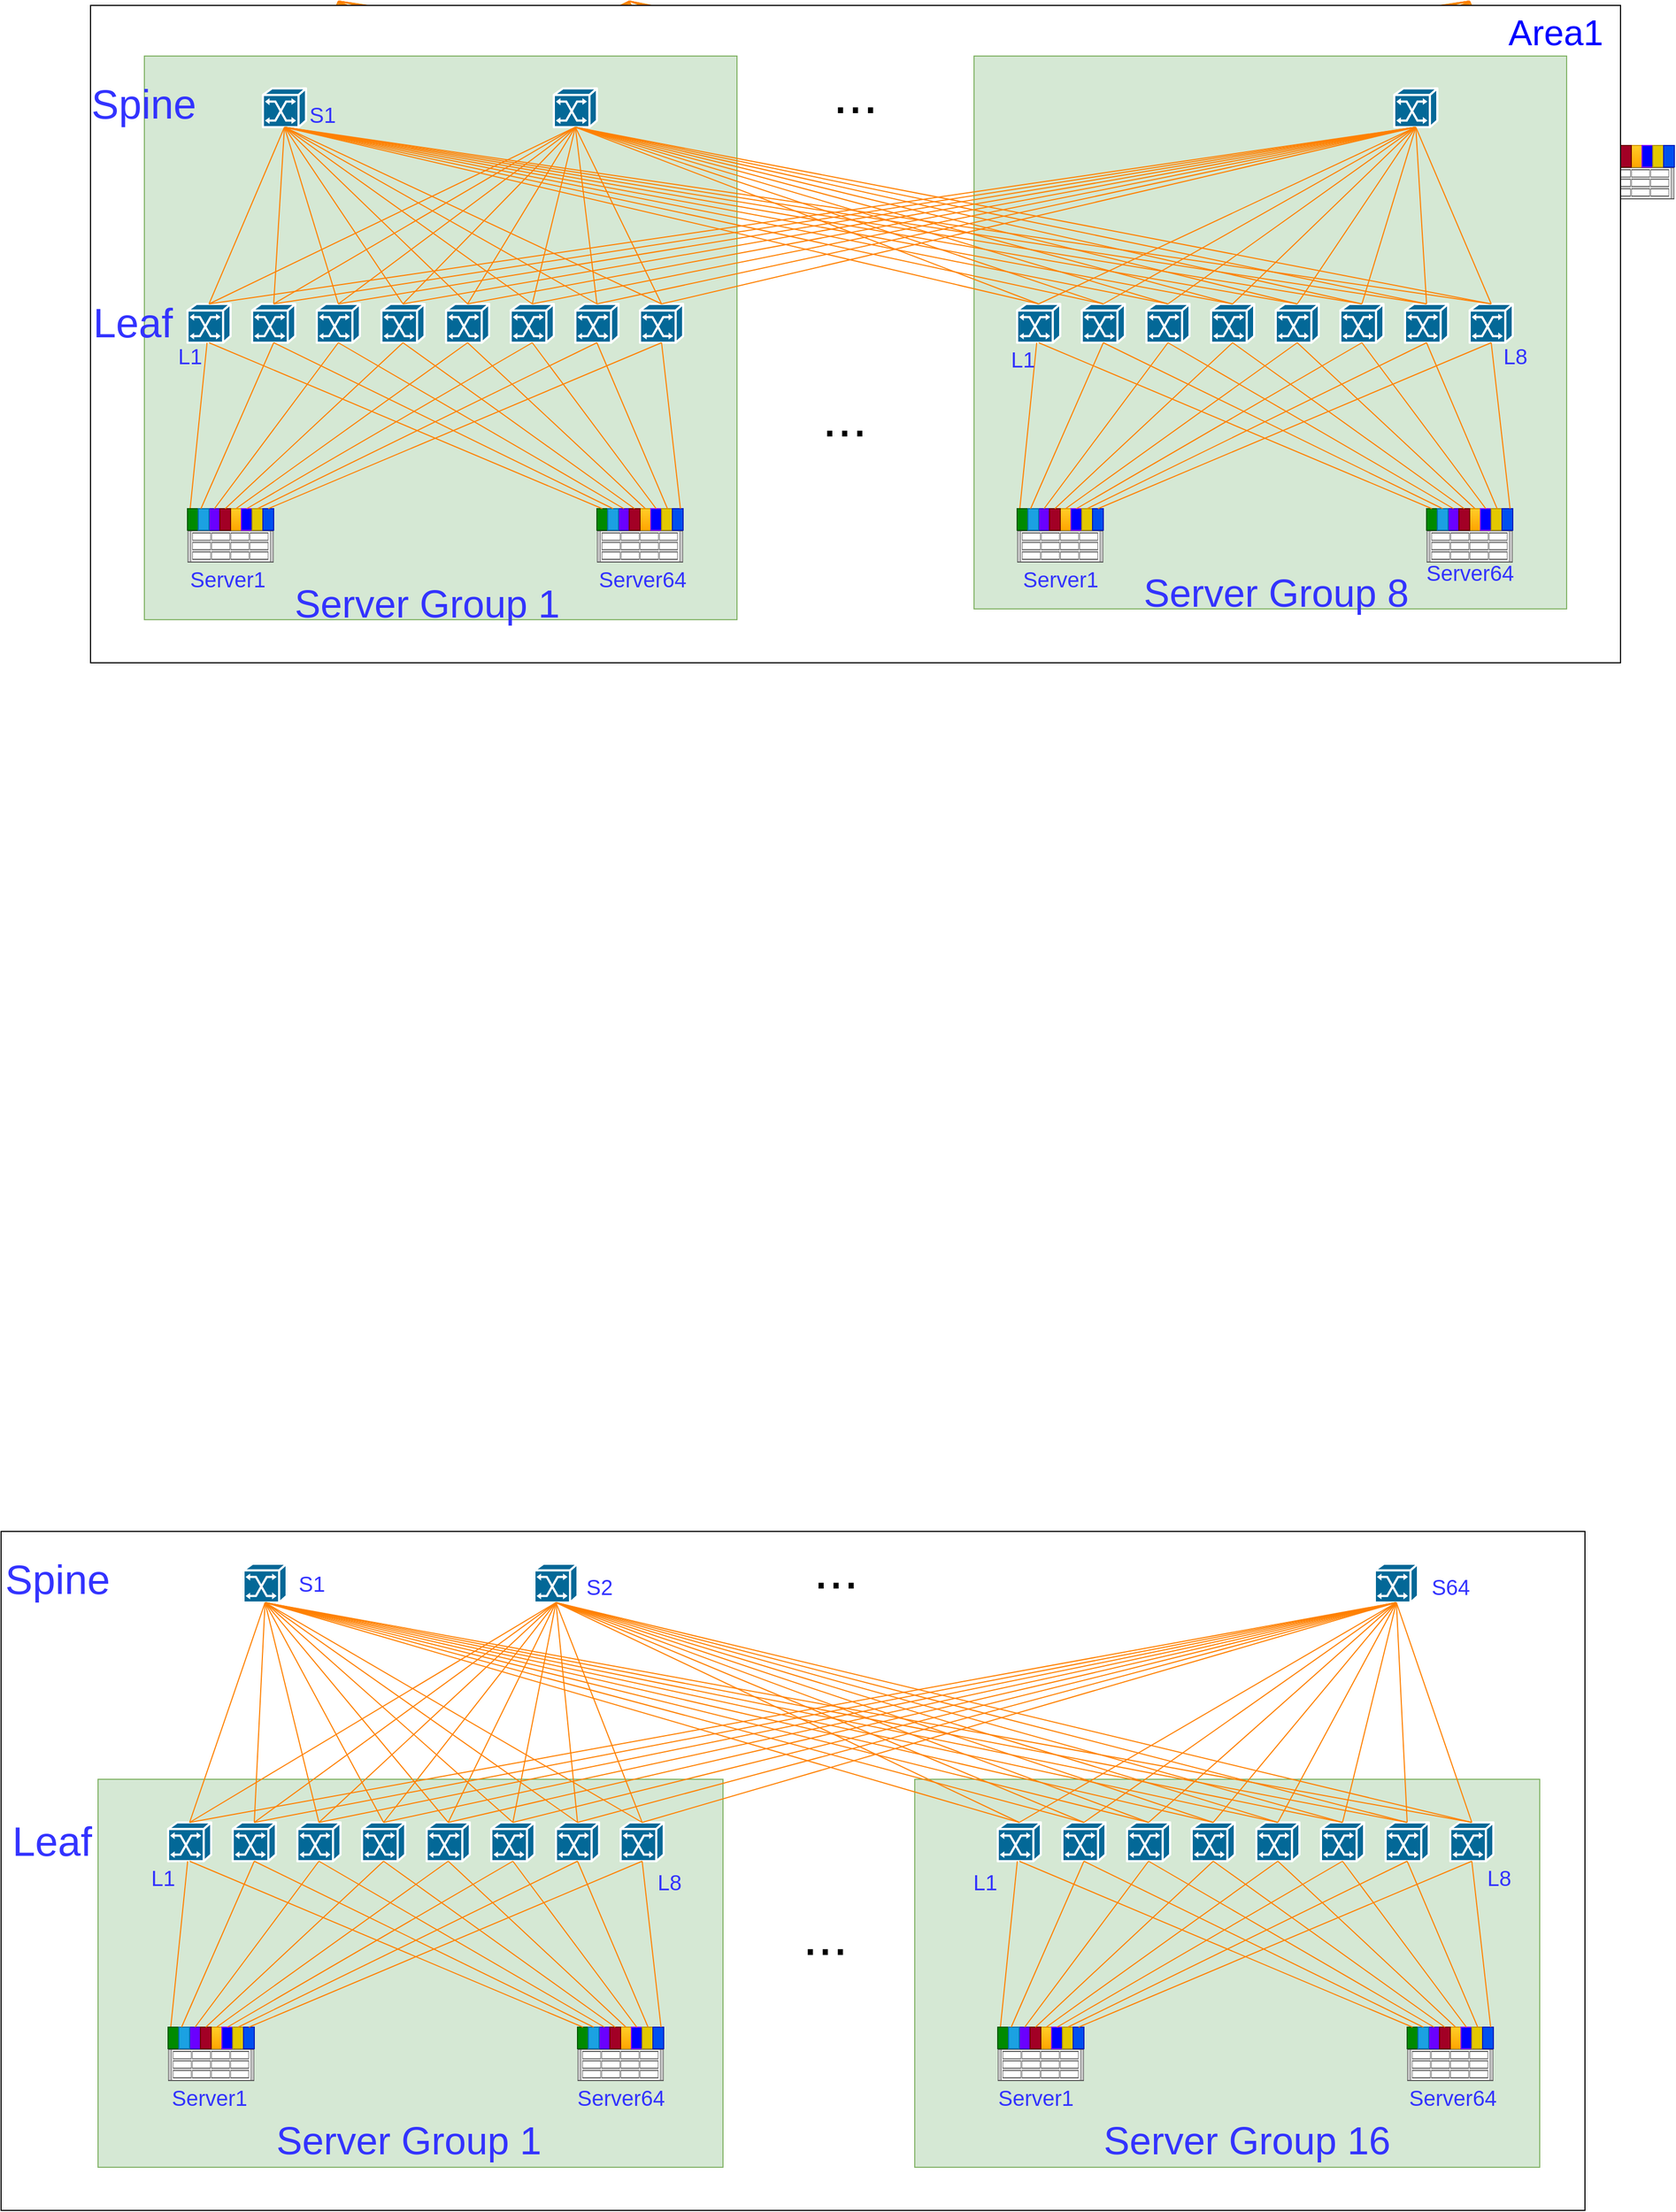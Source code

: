 <mxfile version="24.5.4" type="github">
  <diagram name="第 1 页" id="ZXi959offg9TOEU08AZm">
    <mxGraphModel dx="1349" dy="822" grid="1" gridSize="10" guides="1" tooltips="1" connect="1" arrows="1" fold="1" page="1" pageScale="1" pageWidth="3300" pageHeight="4681" math="0" shadow="0">
      <root>
        <mxCell id="0" />
        <mxCell id="1" parent="0" />
        <mxCell id="SkI0lWn-ay7iLgk8auJr-1006" value="" style="whiteSpace=wrap;html=1;" vertex="1" parent="1">
          <mxGeometry x="200" y="4570" width="1470" height="630" as="geometry" />
        </mxCell>
        <mxCell id="SkI0lWn-ay7iLgk8auJr-994" value="" style="whiteSpace=wrap;html=1;fillColor=#d5e8d4;strokeColor=#82b366;" vertex="1" parent="1">
          <mxGeometry x="1048" y="4800" width="580" height="360" as="geometry" />
        </mxCell>
        <mxCell id="SkI0lWn-ay7iLgk8auJr-993" value="" style="whiteSpace=wrap;html=1;fillColor=#d5e8d4;strokeColor=#82b366;" vertex="1" parent="1">
          <mxGeometry x="290" y="4800" width="580" height="360" as="geometry" />
        </mxCell>
        <mxCell id="SkI0lWn-ay7iLgk8auJr-1" value="" style="shape=mxgraph.cisco.switches.atm_switch;sketch=0;html=1;pointerEvents=1;dashed=0;fillColor=#036897;strokeColor=#ffffff;strokeWidth=2;verticalLabelPosition=bottom;verticalAlign=top;align=center;outlineConnect=0;" vertex="1" parent="1">
          <mxGeometry x="355" y="4840" width="40" height="36" as="geometry" />
        </mxCell>
        <mxCell id="SkI0lWn-ay7iLgk8auJr-2" value="" style="shape=mxgraph.rack.ibm.ibm_x3630_m3;html=1;labelPosition=right;align=left;spacingLeft=15;dashed=0;shadow=0;fillColor=#ffffff;" vertex="1" parent="1">
          <mxGeometry x="355" y="5050" width="80" height="30" as="geometry" />
        </mxCell>
        <mxCell id="SkI0lWn-ay7iLgk8auJr-3" style="rounded=0;orthogonalLoop=1;jettySize=auto;html=1;exitX=0.25;exitY=0;exitDx=0;exitDy=0;startArrow=none;startFill=0;strokeWidth=1;endArrow=none;endFill=0;strokeColor=#FF8000;" edge="1" parent="1" source="SkI0lWn-ay7iLgk8auJr-4" target="SkI0lWn-ay7iLgk8auJr-1">
          <mxGeometry relative="1" as="geometry" />
        </mxCell>
        <mxCell id="SkI0lWn-ay7iLgk8auJr-4" value="" style="rounded=0;whiteSpace=wrap;html=1;fillColor=#008a00;strokeColor=#005700;fontColor=#ffffff;" vertex="1" parent="1">
          <mxGeometry x="355" y="5030" width="10" height="20" as="geometry" />
        </mxCell>
        <mxCell id="SkI0lWn-ay7iLgk8auJr-5" value="" style="rounded=0;whiteSpace=wrap;html=1;fillColor=#ffcd28;strokeColor=#d79b00;gradientColor=#ffa500;" vertex="1" parent="1">
          <mxGeometry x="395" y="5030" width="10" height="20" as="geometry" />
        </mxCell>
        <mxCell id="SkI0lWn-ay7iLgk8auJr-6" value="" style="rounded=0;whiteSpace=wrap;html=1;fillColor=#6a00ff;strokeColor=#3700CC;fontColor=#ffffff;" vertex="1" parent="1">
          <mxGeometry x="375" y="5030" width="10" height="20" as="geometry" />
        </mxCell>
        <mxCell id="SkI0lWn-ay7iLgk8auJr-7" value="" style="rounded=0;whiteSpace=wrap;html=1;fillColor=#1ba1e2;strokeColor=#006EAF;fontColor=#ffffff;" vertex="1" parent="1">
          <mxGeometry x="365" y="5030" width="10" height="20" as="geometry" />
        </mxCell>
        <mxCell id="SkI0lWn-ay7iLgk8auJr-8" value="" style="rounded=0;whiteSpace=wrap;html=1;fillColor=#0000FF;strokeColor=#7F00FF;" vertex="1" parent="1">
          <mxGeometry x="405" y="5030" width="10" height="20" as="geometry" />
        </mxCell>
        <mxCell id="SkI0lWn-ay7iLgk8auJr-9" value="" style="rounded=0;whiteSpace=wrap;html=1;fillColor=#a20025;strokeColor=#6F0000;fontColor=#ffffff;" vertex="1" parent="1">
          <mxGeometry x="385" y="5030" width="10" height="20" as="geometry" />
        </mxCell>
        <mxCell id="SkI0lWn-ay7iLgk8auJr-10" value="" style="rounded=0;whiteSpace=wrap;html=1;fillColor=#e3c800;strokeColor=#B09500;fontColor=#000000;" vertex="1" parent="1">
          <mxGeometry x="415" y="5030" width="10" height="20" as="geometry" />
        </mxCell>
        <mxCell id="SkI0lWn-ay7iLgk8auJr-11" value="" style="rounded=0;whiteSpace=wrap;html=1;fillColor=#0050ef;strokeColor=#001DBC;fontColor=#ffffff;" vertex="1" parent="1">
          <mxGeometry x="425" y="5030" width="10" height="20" as="geometry" />
        </mxCell>
        <mxCell id="SkI0lWn-ay7iLgk8auJr-12" value="" style="shape=mxgraph.rack.ibm.ibm_x3630_m3;html=1;labelPosition=right;align=left;spacingLeft=15;dashed=0;shadow=0;fillColor=#ffffff;" vertex="1" parent="1">
          <mxGeometry x="735" y="5050" width="80" height="30" as="geometry" />
        </mxCell>
        <mxCell id="SkI0lWn-ay7iLgk8auJr-13" value="" style="rounded=0;whiteSpace=wrap;html=1;fillColor=#008a00;strokeColor=#005700;fontColor=#ffffff;" vertex="1" parent="1">
          <mxGeometry x="735" y="5030" width="10" height="20" as="geometry" />
        </mxCell>
        <mxCell id="SkI0lWn-ay7iLgk8auJr-14" value="" style="rounded=0;whiteSpace=wrap;html=1;fillColor=#ffcd28;strokeColor=#d79b00;gradientColor=#ffa500;" vertex="1" parent="1">
          <mxGeometry x="775" y="5030" width="10" height="20" as="geometry" />
        </mxCell>
        <mxCell id="SkI0lWn-ay7iLgk8auJr-15" value="" style="rounded=0;whiteSpace=wrap;html=1;fillColor=#6a00ff;strokeColor=#3700CC;fontColor=#ffffff;" vertex="1" parent="1">
          <mxGeometry x="755" y="5030" width="10" height="20" as="geometry" />
        </mxCell>
        <mxCell id="SkI0lWn-ay7iLgk8auJr-16" value="" style="rounded=0;whiteSpace=wrap;html=1;fillColor=#1ba1e2;strokeColor=#006EAF;fontColor=#ffffff;" vertex="1" parent="1">
          <mxGeometry x="745" y="5030" width="10" height="20" as="geometry" />
        </mxCell>
        <mxCell id="SkI0lWn-ay7iLgk8auJr-17" value="" style="rounded=0;whiteSpace=wrap;html=1;fillColor=#0000FF;strokeColor=#7F00FF;" vertex="1" parent="1">
          <mxGeometry x="785" y="5030" width="10" height="20" as="geometry" />
        </mxCell>
        <mxCell id="SkI0lWn-ay7iLgk8auJr-18" value="" style="rounded=0;whiteSpace=wrap;html=1;fillColor=#a20025;strokeColor=#6F0000;fontColor=#ffffff;" vertex="1" parent="1">
          <mxGeometry x="765" y="5030" width="10" height="20" as="geometry" />
        </mxCell>
        <mxCell id="SkI0lWn-ay7iLgk8auJr-19" value="" style="rounded=0;whiteSpace=wrap;html=1;fillColor=#e3c800;strokeColor=#B09500;fontColor=#000000;" vertex="1" parent="1">
          <mxGeometry x="795" y="5030" width="10" height="20" as="geometry" />
        </mxCell>
        <mxCell id="SkI0lWn-ay7iLgk8auJr-20" value="" style="rounded=0;whiteSpace=wrap;html=1;fillColor=#0050ef;strokeColor=#001DBC;fontColor=#ffffff;" vertex="1" parent="1">
          <mxGeometry x="805" y="5030" width="10" height="20" as="geometry" />
        </mxCell>
        <mxCell id="SkI0lWn-ay7iLgk8auJr-21" value="" style="shape=mxgraph.cisco.switches.atm_switch;sketch=0;html=1;pointerEvents=1;dashed=0;fillColor=#036897;strokeColor=#ffffff;strokeWidth=2;verticalLabelPosition=bottom;verticalAlign=top;align=center;outlineConnect=0;" vertex="1" parent="1">
          <mxGeometry x="415" y="4840" width="40" height="36" as="geometry" />
        </mxCell>
        <mxCell id="SkI0lWn-ay7iLgk8auJr-22" value="" style="shape=mxgraph.cisco.switches.atm_switch;sketch=0;html=1;pointerEvents=1;dashed=0;fillColor=#036897;strokeColor=#ffffff;strokeWidth=2;verticalLabelPosition=bottom;verticalAlign=top;align=center;outlineConnect=0;" vertex="1" parent="1">
          <mxGeometry x="475" y="4840" width="40" height="36" as="geometry" />
        </mxCell>
        <mxCell id="SkI0lWn-ay7iLgk8auJr-23" value="" style="shape=mxgraph.cisco.switches.atm_switch;sketch=0;html=1;pointerEvents=1;dashed=0;fillColor=#036897;strokeColor=#ffffff;strokeWidth=2;verticalLabelPosition=bottom;verticalAlign=top;align=center;outlineConnect=0;" vertex="1" parent="1">
          <mxGeometry x="535" y="4840" width="40" height="36" as="geometry" />
        </mxCell>
        <mxCell id="SkI0lWn-ay7iLgk8auJr-24" value="" style="shape=mxgraph.cisco.switches.atm_switch;sketch=0;html=1;pointerEvents=1;dashed=0;fillColor=#036897;strokeColor=#ffffff;strokeWidth=2;verticalLabelPosition=bottom;verticalAlign=top;align=center;outlineConnect=0;" vertex="1" parent="1">
          <mxGeometry x="595" y="4840" width="40" height="36" as="geometry" />
        </mxCell>
        <mxCell id="SkI0lWn-ay7iLgk8auJr-25" value="" style="shape=mxgraph.cisco.switches.atm_switch;sketch=0;html=1;pointerEvents=1;dashed=0;fillColor=#036897;strokeColor=#ffffff;strokeWidth=2;verticalLabelPosition=bottom;verticalAlign=top;align=center;outlineConnect=0;" vertex="1" parent="1">
          <mxGeometry x="655" y="4840" width="40" height="36" as="geometry" />
        </mxCell>
        <mxCell id="SkI0lWn-ay7iLgk8auJr-26" value="" style="shape=mxgraph.cisco.switches.atm_switch;sketch=0;html=1;pointerEvents=1;dashed=0;fillColor=#036897;strokeColor=#ffffff;strokeWidth=2;verticalLabelPosition=bottom;verticalAlign=top;align=center;outlineConnect=0;" vertex="1" parent="1">
          <mxGeometry x="715" y="4840" width="40" height="36" as="geometry" />
        </mxCell>
        <mxCell id="SkI0lWn-ay7iLgk8auJr-27" value="" style="shape=mxgraph.cisco.switches.atm_switch;sketch=0;html=1;pointerEvents=1;dashed=0;fillColor=#036897;strokeColor=#ffffff;strokeWidth=2;verticalLabelPosition=bottom;verticalAlign=top;align=center;outlineConnect=0;" vertex="1" parent="1">
          <mxGeometry x="775" y="4840" width="40" height="36" as="geometry" />
        </mxCell>
        <mxCell id="SkI0lWn-ay7iLgk8auJr-28" style="rounded=0;orthogonalLoop=1;jettySize=auto;html=1;startArrow=none;startFill=0;strokeWidth=1;endArrow=none;endFill=0;strokeColor=#FF8000;entryX=0.5;entryY=1;entryDx=0;entryDy=0;entryPerimeter=0;exitX=0.25;exitY=0;exitDx=0;exitDy=0;" edge="1" parent="1" source="SkI0lWn-ay7iLgk8auJr-7" target="SkI0lWn-ay7iLgk8auJr-21">
          <mxGeometry relative="1" as="geometry">
            <mxPoint x="375" y="5030" as="sourcePoint" />
            <mxPoint x="383" y="4886" as="targetPoint" />
          </mxGeometry>
        </mxCell>
        <mxCell id="SkI0lWn-ay7iLgk8auJr-29" style="rounded=0;orthogonalLoop=1;jettySize=auto;html=1;startArrow=none;startFill=0;strokeWidth=1;endArrow=none;endFill=0;strokeColor=#FF8000;entryX=0.5;entryY=1;entryDx=0;entryDy=0;entryPerimeter=0;exitX=0.5;exitY=0;exitDx=0;exitDy=0;" edge="1" parent="1" source="SkI0lWn-ay7iLgk8auJr-6" target="SkI0lWn-ay7iLgk8auJr-22">
          <mxGeometry relative="1" as="geometry">
            <mxPoint x="378" y="5040" as="sourcePoint" />
            <mxPoint x="445" y="4886" as="targetPoint" />
          </mxGeometry>
        </mxCell>
        <mxCell id="SkI0lWn-ay7iLgk8auJr-30" style="rounded=0;orthogonalLoop=1;jettySize=auto;html=1;startArrow=none;startFill=0;strokeWidth=1;endArrow=none;endFill=0;strokeColor=#FF8000;entryX=0.5;entryY=1;entryDx=0;entryDy=0;entryPerimeter=0;exitX=0.5;exitY=0;exitDx=0;exitDy=0;" edge="1" parent="1" source="SkI0lWn-ay7iLgk8auJr-9" target="SkI0lWn-ay7iLgk8auJr-23">
          <mxGeometry relative="1" as="geometry">
            <mxPoint x="388" y="5050" as="sourcePoint" />
            <mxPoint x="455" y="4896" as="targetPoint" />
          </mxGeometry>
        </mxCell>
        <mxCell id="SkI0lWn-ay7iLgk8auJr-31" style="rounded=0;orthogonalLoop=1;jettySize=auto;html=1;startArrow=none;startFill=0;strokeWidth=1;endArrow=none;endFill=0;strokeColor=#FF8000;entryX=0.5;entryY=1;entryDx=0;entryDy=0;entryPerimeter=0;exitX=0.5;exitY=0;exitDx=0;exitDy=0;" edge="1" parent="1" source="SkI0lWn-ay7iLgk8auJr-5" target="SkI0lWn-ay7iLgk8auJr-24">
          <mxGeometry relative="1" as="geometry">
            <mxPoint x="398" y="5060" as="sourcePoint" />
            <mxPoint x="465" y="4906" as="targetPoint" />
          </mxGeometry>
        </mxCell>
        <mxCell id="SkI0lWn-ay7iLgk8auJr-32" style="rounded=0;orthogonalLoop=1;jettySize=auto;html=1;startArrow=none;startFill=0;strokeWidth=1;endArrow=none;endFill=0;strokeColor=#FF8000;entryX=0.5;entryY=1;entryDx=0;entryDy=0;entryPerimeter=0;exitX=0.5;exitY=0;exitDx=0;exitDy=0;" edge="1" parent="1" source="SkI0lWn-ay7iLgk8auJr-8" target="SkI0lWn-ay7iLgk8auJr-25">
          <mxGeometry relative="1" as="geometry">
            <mxPoint x="408" y="5070" as="sourcePoint" />
            <mxPoint x="475" y="4916" as="targetPoint" />
          </mxGeometry>
        </mxCell>
        <mxCell id="SkI0lWn-ay7iLgk8auJr-33" style="rounded=0;orthogonalLoop=1;jettySize=auto;html=1;startArrow=none;startFill=0;strokeWidth=1;endArrow=none;endFill=0;strokeColor=#FF8000;entryX=0.5;entryY=1;entryDx=0;entryDy=0;entryPerimeter=0;exitX=0.5;exitY=0;exitDx=0;exitDy=0;" edge="1" parent="1" source="SkI0lWn-ay7iLgk8auJr-10" target="SkI0lWn-ay7iLgk8auJr-26">
          <mxGeometry relative="1" as="geometry">
            <mxPoint x="418" y="5080" as="sourcePoint" />
            <mxPoint x="485" y="4926" as="targetPoint" />
          </mxGeometry>
        </mxCell>
        <mxCell id="SkI0lWn-ay7iLgk8auJr-34" style="rounded=0;orthogonalLoop=1;jettySize=auto;html=1;startArrow=none;startFill=0;strokeWidth=1;endArrow=none;endFill=0;strokeColor=#FF8000;entryX=0.5;entryY=1;entryDx=0;entryDy=0;entryPerimeter=0;exitX=0.5;exitY=0;exitDx=0;exitDy=0;" edge="1" parent="1" source="SkI0lWn-ay7iLgk8auJr-11" target="SkI0lWn-ay7iLgk8auJr-27">
          <mxGeometry relative="1" as="geometry">
            <mxPoint x="428" y="5090" as="sourcePoint" />
            <mxPoint x="495" y="4936" as="targetPoint" />
          </mxGeometry>
        </mxCell>
        <mxCell id="SkI0lWn-ay7iLgk8auJr-35" style="rounded=0;orthogonalLoop=1;jettySize=auto;html=1;startArrow=none;startFill=0;strokeWidth=1;endArrow=none;endFill=0;strokeColor=#FF8000;entryX=0.5;entryY=1;entryDx=0;entryDy=0;entryPerimeter=0;exitX=0.75;exitY=0;exitDx=0;exitDy=0;" edge="1" parent="1" source="SkI0lWn-ay7iLgk8auJr-20" target="SkI0lWn-ay7iLgk8auJr-27">
          <mxGeometry relative="1" as="geometry">
            <mxPoint x="438" y="5100" as="sourcePoint" />
            <mxPoint x="505" y="4946" as="targetPoint" />
          </mxGeometry>
        </mxCell>
        <mxCell id="SkI0lWn-ay7iLgk8auJr-36" style="rounded=0;orthogonalLoop=1;jettySize=auto;html=1;startArrow=none;startFill=0;strokeWidth=1;endArrow=none;endFill=0;strokeColor=#FF8000;entryX=0.5;entryY=1;entryDx=0;entryDy=0;entryPerimeter=0;exitX=-0.443;exitY=0.01;exitDx=0;exitDy=0;exitPerimeter=0;" edge="1" parent="1" source="SkI0lWn-ay7iLgk8auJr-20" target="SkI0lWn-ay7iLgk8auJr-26">
          <mxGeometry relative="1" as="geometry">
            <mxPoint x="823" y="5040" as="sourcePoint" />
            <mxPoint x="805" y="4886" as="targetPoint" />
          </mxGeometry>
        </mxCell>
        <mxCell id="SkI0lWn-ay7iLgk8auJr-37" style="rounded=0;orthogonalLoop=1;jettySize=auto;html=1;startArrow=none;startFill=0;strokeWidth=1;endArrow=none;endFill=0;strokeColor=#FF8000;entryX=0.5;entryY=1;entryDx=0;entryDy=0;entryPerimeter=0;exitX=0.5;exitY=0;exitDx=0;exitDy=0;" edge="1" parent="1" source="SkI0lWn-ay7iLgk8auJr-17" target="SkI0lWn-ay7iLgk8auJr-25">
          <mxGeometry relative="1" as="geometry">
            <mxPoint x="833" y="5050" as="sourcePoint" />
            <mxPoint x="815" y="4896" as="targetPoint" />
          </mxGeometry>
        </mxCell>
        <mxCell id="SkI0lWn-ay7iLgk8auJr-38" style="rounded=0;orthogonalLoop=1;jettySize=auto;html=1;startArrow=none;startFill=0;strokeWidth=1;endArrow=none;endFill=0;strokeColor=#FF8000;entryX=0.5;entryY=1;entryDx=0;entryDy=0;entryPerimeter=0;" edge="1" parent="1" target="SkI0lWn-ay7iLgk8auJr-24">
          <mxGeometry relative="1" as="geometry">
            <mxPoint x="780" y="5030" as="sourcePoint" />
            <mxPoint x="825" y="4906" as="targetPoint" />
          </mxGeometry>
        </mxCell>
        <mxCell id="SkI0lWn-ay7iLgk8auJr-39" style="rounded=0;orthogonalLoop=1;jettySize=auto;html=1;startArrow=none;startFill=0;strokeWidth=1;endArrow=none;endFill=0;strokeColor=#FF8000;entryX=0.5;entryY=1;entryDx=0;entryDy=0;entryPerimeter=0;exitX=0.5;exitY=0;exitDx=0;exitDy=0;" edge="1" parent="1" source="SkI0lWn-ay7iLgk8auJr-18" target="SkI0lWn-ay7iLgk8auJr-23">
          <mxGeometry relative="1" as="geometry">
            <mxPoint x="853" y="5070" as="sourcePoint" />
            <mxPoint x="835" y="4916" as="targetPoint" />
          </mxGeometry>
        </mxCell>
        <mxCell id="SkI0lWn-ay7iLgk8auJr-40" style="rounded=0;orthogonalLoop=1;jettySize=auto;html=1;startArrow=none;startFill=0;strokeWidth=1;endArrow=none;endFill=0;strokeColor=#FF8000;entryX=0.5;entryY=1;entryDx=0;entryDy=0;entryPerimeter=0;exitX=0.5;exitY=0;exitDx=0;exitDy=0;" edge="1" parent="1" source="SkI0lWn-ay7iLgk8auJr-15" target="SkI0lWn-ay7iLgk8auJr-22">
          <mxGeometry relative="1" as="geometry">
            <mxPoint x="863" y="5080" as="sourcePoint" />
            <mxPoint x="845" y="4926" as="targetPoint" />
          </mxGeometry>
        </mxCell>
        <mxCell id="SkI0lWn-ay7iLgk8auJr-41" style="rounded=0;orthogonalLoop=1;jettySize=auto;html=1;startArrow=none;startFill=0;strokeWidth=1;endArrow=none;endFill=0;strokeColor=#FF8000;entryX=0.5;entryY=1;entryDx=0;entryDy=0;entryPerimeter=0;exitX=0.5;exitY=0;exitDx=0;exitDy=0;" edge="1" parent="1" source="SkI0lWn-ay7iLgk8auJr-16" target="SkI0lWn-ay7iLgk8auJr-21">
          <mxGeometry relative="1" as="geometry">
            <mxPoint x="873" y="5090" as="sourcePoint" />
            <mxPoint x="855" y="4936" as="targetPoint" />
          </mxGeometry>
        </mxCell>
        <mxCell id="SkI0lWn-ay7iLgk8auJr-42" style="rounded=0;orthogonalLoop=1;jettySize=auto;html=1;startArrow=none;startFill=0;strokeWidth=1;endArrow=none;endFill=0;strokeColor=#FF8000;entryX=0.5;entryY=1;entryDx=0;entryDy=0;entryPerimeter=0;exitX=0.5;exitY=0;exitDx=0;exitDy=0;" edge="1" parent="1" source="SkI0lWn-ay7iLgk8auJr-13" target="SkI0lWn-ay7iLgk8auJr-1">
          <mxGeometry relative="1" as="geometry">
            <mxPoint x="883" y="5100" as="sourcePoint" />
            <mxPoint x="865" y="4946" as="targetPoint" />
          </mxGeometry>
        </mxCell>
        <mxCell id="SkI0lWn-ay7iLgk8auJr-43" value="" style="shape=mxgraph.cisco.switches.atm_switch;sketch=0;html=1;pointerEvents=1;dashed=0;fillColor=#036897;strokeColor=#ffffff;strokeWidth=2;verticalLabelPosition=bottom;verticalAlign=top;align=center;outlineConnect=0;" vertex="1" parent="1">
          <mxGeometry x="1125" y="4840" width="40" height="36" as="geometry" />
        </mxCell>
        <mxCell id="SkI0lWn-ay7iLgk8auJr-44" value="" style="shape=mxgraph.rack.ibm.ibm_x3630_m3;html=1;labelPosition=right;align=left;spacingLeft=15;dashed=0;shadow=0;fillColor=#ffffff;" vertex="1" parent="1">
          <mxGeometry x="1125" y="5050" width="80" height="30" as="geometry" />
        </mxCell>
        <mxCell id="SkI0lWn-ay7iLgk8auJr-45" style="rounded=0;orthogonalLoop=1;jettySize=auto;html=1;exitX=0.25;exitY=0;exitDx=0;exitDy=0;startArrow=none;startFill=0;strokeWidth=1;endArrow=none;endFill=0;strokeColor=#FF8000;" edge="1" parent="1" source="SkI0lWn-ay7iLgk8auJr-46" target="SkI0lWn-ay7iLgk8auJr-43">
          <mxGeometry relative="1" as="geometry" />
        </mxCell>
        <mxCell id="SkI0lWn-ay7iLgk8auJr-46" value="" style="rounded=0;whiteSpace=wrap;html=1;fillColor=#008a00;strokeColor=#005700;fontColor=#ffffff;" vertex="1" parent="1">
          <mxGeometry x="1125" y="5030" width="10" height="20" as="geometry" />
        </mxCell>
        <mxCell id="SkI0lWn-ay7iLgk8auJr-47" value="" style="rounded=0;whiteSpace=wrap;html=1;fillColor=#ffcd28;strokeColor=#d79b00;gradientColor=#ffa500;" vertex="1" parent="1">
          <mxGeometry x="1165" y="5030" width="10" height="20" as="geometry" />
        </mxCell>
        <mxCell id="SkI0lWn-ay7iLgk8auJr-48" value="" style="rounded=0;whiteSpace=wrap;html=1;fillColor=#6a00ff;strokeColor=#3700CC;fontColor=#ffffff;" vertex="1" parent="1">
          <mxGeometry x="1145" y="5030" width="10" height="20" as="geometry" />
        </mxCell>
        <mxCell id="SkI0lWn-ay7iLgk8auJr-49" value="" style="rounded=0;whiteSpace=wrap;html=1;fillColor=#1ba1e2;strokeColor=#006EAF;fontColor=#ffffff;" vertex="1" parent="1">
          <mxGeometry x="1135" y="5030" width="10" height="20" as="geometry" />
        </mxCell>
        <mxCell id="SkI0lWn-ay7iLgk8auJr-50" value="" style="rounded=0;whiteSpace=wrap;html=1;fillColor=#0000FF;strokeColor=#7F00FF;" vertex="1" parent="1">
          <mxGeometry x="1175" y="5030" width="10" height="20" as="geometry" />
        </mxCell>
        <mxCell id="SkI0lWn-ay7iLgk8auJr-51" value="" style="rounded=0;whiteSpace=wrap;html=1;fillColor=#a20025;strokeColor=#6F0000;fontColor=#ffffff;" vertex="1" parent="1">
          <mxGeometry x="1155" y="5030" width="10" height="20" as="geometry" />
        </mxCell>
        <mxCell id="SkI0lWn-ay7iLgk8auJr-52" value="" style="rounded=0;whiteSpace=wrap;html=1;fillColor=#e3c800;strokeColor=#B09500;fontColor=#000000;" vertex="1" parent="1">
          <mxGeometry x="1185" y="5030" width="10" height="20" as="geometry" />
        </mxCell>
        <mxCell id="SkI0lWn-ay7iLgk8auJr-53" value="" style="rounded=0;whiteSpace=wrap;html=1;fillColor=#0050ef;strokeColor=#001DBC;fontColor=#ffffff;" vertex="1" parent="1">
          <mxGeometry x="1195" y="5030" width="10" height="20" as="geometry" />
        </mxCell>
        <mxCell id="SkI0lWn-ay7iLgk8auJr-54" value="" style="shape=mxgraph.rack.ibm.ibm_x3630_m3;html=1;labelPosition=right;align=left;spacingLeft=15;dashed=0;shadow=0;fillColor=#ffffff;" vertex="1" parent="1">
          <mxGeometry x="1505" y="5050" width="80" height="30" as="geometry" />
        </mxCell>
        <mxCell id="SkI0lWn-ay7iLgk8auJr-55" value="" style="rounded=0;whiteSpace=wrap;html=1;fillColor=#008a00;strokeColor=#005700;fontColor=#ffffff;" vertex="1" parent="1">
          <mxGeometry x="1505" y="5030" width="10" height="20" as="geometry" />
        </mxCell>
        <mxCell id="SkI0lWn-ay7iLgk8auJr-56" value="" style="rounded=0;whiteSpace=wrap;html=1;fillColor=#ffcd28;strokeColor=#d79b00;gradientColor=#ffa500;" vertex="1" parent="1">
          <mxGeometry x="1545" y="5030" width="10" height="20" as="geometry" />
        </mxCell>
        <mxCell id="SkI0lWn-ay7iLgk8auJr-57" value="" style="rounded=0;whiteSpace=wrap;html=1;fillColor=#6a00ff;strokeColor=#3700CC;fontColor=#ffffff;" vertex="1" parent="1">
          <mxGeometry x="1525" y="5030" width="10" height="20" as="geometry" />
        </mxCell>
        <mxCell id="SkI0lWn-ay7iLgk8auJr-58" value="" style="rounded=0;whiteSpace=wrap;html=1;fillColor=#1ba1e2;strokeColor=#006EAF;fontColor=#ffffff;" vertex="1" parent="1">
          <mxGeometry x="1515" y="5030" width="10" height="20" as="geometry" />
        </mxCell>
        <mxCell id="SkI0lWn-ay7iLgk8auJr-59" value="" style="rounded=0;whiteSpace=wrap;html=1;fillColor=#0000FF;strokeColor=#7F00FF;" vertex="1" parent="1">
          <mxGeometry x="1555" y="5030" width="10" height="20" as="geometry" />
        </mxCell>
        <mxCell id="SkI0lWn-ay7iLgk8auJr-60" value="" style="rounded=0;whiteSpace=wrap;html=1;fillColor=#a20025;strokeColor=#6F0000;fontColor=#ffffff;" vertex="1" parent="1">
          <mxGeometry x="1535" y="5030" width="10" height="20" as="geometry" />
        </mxCell>
        <mxCell id="SkI0lWn-ay7iLgk8auJr-61" value="" style="rounded=0;whiteSpace=wrap;html=1;fillColor=#e3c800;strokeColor=#B09500;fontColor=#000000;" vertex="1" parent="1">
          <mxGeometry x="1565" y="5030" width="10" height="20" as="geometry" />
        </mxCell>
        <mxCell id="SkI0lWn-ay7iLgk8auJr-62" value="" style="rounded=0;whiteSpace=wrap;html=1;fillColor=#0050ef;strokeColor=#001DBC;fontColor=#ffffff;" vertex="1" parent="1">
          <mxGeometry x="1575" y="5030" width="10" height="20" as="geometry" />
        </mxCell>
        <mxCell id="SkI0lWn-ay7iLgk8auJr-63" value="" style="shape=mxgraph.cisco.switches.atm_switch;sketch=0;html=1;pointerEvents=1;dashed=0;fillColor=#036897;strokeColor=#ffffff;strokeWidth=2;verticalLabelPosition=bottom;verticalAlign=top;align=center;outlineConnect=0;" vertex="1" parent="1">
          <mxGeometry x="1185" y="4840" width="40" height="36" as="geometry" />
        </mxCell>
        <mxCell id="SkI0lWn-ay7iLgk8auJr-64" value="" style="shape=mxgraph.cisco.switches.atm_switch;sketch=0;html=1;pointerEvents=1;dashed=0;fillColor=#036897;strokeColor=#ffffff;strokeWidth=2;verticalLabelPosition=bottom;verticalAlign=top;align=center;outlineConnect=0;" vertex="1" parent="1">
          <mxGeometry x="1245" y="4840" width="40" height="36" as="geometry" />
        </mxCell>
        <mxCell id="SkI0lWn-ay7iLgk8auJr-65" value="" style="shape=mxgraph.cisco.switches.atm_switch;sketch=0;html=1;pointerEvents=1;dashed=0;fillColor=#036897;strokeColor=#ffffff;strokeWidth=2;verticalLabelPosition=bottom;verticalAlign=top;align=center;outlineConnect=0;" vertex="1" parent="1">
          <mxGeometry x="1305" y="4840" width="40" height="36" as="geometry" />
        </mxCell>
        <mxCell id="SkI0lWn-ay7iLgk8auJr-66" value="" style="shape=mxgraph.cisco.switches.atm_switch;sketch=0;html=1;pointerEvents=1;dashed=0;fillColor=#036897;strokeColor=#ffffff;strokeWidth=2;verticalLabelPosition=bottom;verticalAlign=top;align=center;outlineConnect=0;" vertex="1" parent="1">
          <mxGeometry x="1365" y="4840" width="40" height="36" as="geometry" />
        </mxCell>
        <mxCell id="SkI0lWn-ay7iLgk8auJr-67" value="" style="shape=mxgraph.cisco.switches.atm_switch;sketch=0;html=1;pointerEvents=1;dashed=0;fillColor=#036897;strokeColor=#ffffff;strokeWidth=2;verticalLabelPosition=bottom;verticalAlign=top;align=center;outlineConnect=0;" vertex="1" parent="1">
          <mxGeometry x="1425" y="4840" width="40" height="36" as="geometry" />
        </mxCell>
        <mxCell id="SkI0lWn-ay7iLgk8auJr-68" value="" style="shape=mxgraph.cisco.switches.atm_switch;sketch=0;html=1;pointerEvents=1;dashed=0;fillColor=#036897;strokeColor=#ffffff;strokeWidth=2;verticalLabelPosition=bottom;verticalAlign=top;align=center;outlineConnect=0;" vertex="1" parent="1">
          <mxGeometry x="1485" y="4840" width="40" height="36" as="geometry" />
        </mxCell>
        <mxCell id="SkI0lWn-ay7iLgk8auJr-69" value="" style="shape=mxgraph.cisco.switches.atm_switch;sketch=0;html=1;pointerEvents=1;dashed=0;fillColor=#036897;strokeColor=#ffffff;strokeWidth=2;verticalLabelPosition=bottom;verticalAlign=top;align=center;outlineConnect=0;" vertex="1" parent="1">
          <mxGeometry x="1545" y="4840" width="40" height="36" as="geometry" />
        </mxCell>
        <mxCell id="SkI0lWn-ay7iLgk8auJr-70" style="rounded=0;orthogonalLoop=1;jettySize=auto;html=1;startArrow=none;startFill=0;strokeWidth=1;endArrow=none;endFill=0;strokeColor=#FF8000;entryX=0.5;entryY=1;entryDx=0;entryDy=0;entryPerimeter=0;exitX=0.25;exitY=0;exitDx=0;exitDy=0;" edge="1" parent="1" source="SkI0lWn-ay7iLgk8auJr-49" target="SkI0lWn-ay7iLgk8auJr-63">
          <mxGeometry relative="1" as="geometry">
            <mxPoint x="1145" y="5030" as="sourcePoint" />
            <mxPoint x="1153" y="4886" as="targetPoint" />
          </mxGeometry>
        </mxCell>
        <mxCell id="SkI0lWn-ay7iLgk8auJr-71" style="rounded=0;orthogonalLoop=1;jettySize=auto;html=1;startArrow=none;startFill=0;strokeWidth=1;endArrow=none;endFill=0;strokeColor=#FF8000;entryX=0.5;entryY=1;entryDx=0;entryDy=0;entryPerimeter=0;exitX=0.5;exitY=0;exitDx=0;exitDy=0;" edge="1" parent="1" source="SkI0lWn-ay7iLgk8auJr-48" target="SkI0lWn-ay7iLgk8auJr-64">
          <mxGeometry relative="1" as="geometry">
            <mxPoint x="1148" y="5040" as="sourcePoint" />
            <mxPoint x="1215" y="4886" as="targetPoint" />
          </mxGeometry>
        </mxCell>
        <mxCell id="SkI0lWn-ay7iLgk8auJr-72" style="rounded=0;orthogonalLoop=1;jettySize=auto;html=1;startArrow=none;startFill=0;strokeWidth=1;endArrow=none;endFill=0;strokeColor=#FF8000;entryX=0.5;entryY=1;entryDx=0;entryDy=0;entryPerimeter=0;exitX=0.5;exitY=0;exitDx=0;exitDy=0;" edge="1" parent="1" source="SkI0lWn-ay7iLgk8auJr-51" target="SkI0lWn-ay7iLgk8auJr-65">
          <mxGeometry relative="1" as="geometry">
            <mxPoint x="1158" y="5050" as="sourcePoint" />
            <mxPoint x="1225" y="4896" as="targetPoint" />
          </mxGeometry>
        </mxCell>
        <mxCell id="SkI0lWn-ay7iLgk8auJr-73" style="rounded=0;orthogonalLoop=1;jettySize=auto;html=1;startArrow=none;startFill=0;strokeWidth=1;endArrow=none;endFill=0;strokeColor=#FF8000;entryX=0.5;entryY=1;entryDx=0;entryDy=0;entryPerimeter=0;exitX=0.5;exitY=0;exitDx=0;exitDy=0;" edge="1" parent="1" source="SkI0lWn-ay7iLgk8auJr-47" target="SkI0lWn-ay7iLgk8auJr-66">
          <mxGeometry relative="1" as="geometry">
            <mxPoint x="1168" y="5060" as="sourcePoint" />
            <mxPoint x="1235" y="4906" as="targetPoint" />
          </mxGeometry>
        </mxCell>
        <mxCell id="SkI0lWn-ay7iLgk8auJr-74" style="rounded=0;orthogonalLoop=1;jettySize=auto;html=1;startArrow=none;startFill=0;strokeWidth=1;endArrow=none;endFill=0;strokeColor=#FF8000;entryX=0.5;entryY=1;entryDx=0;entryDy=0;entryPerimeter=0;exitX=0.5;exitY=0;exitDx=0;exitDy=0;" edge="1" parent="1" source="SkI0lWn-ay7iLgk8auJr-50" target="SkI0lWn-ay7iLgk8auJr-67">
          <mxGeometry relative="1" as="geometry">
            <mxPoint x="1178" y="5070" as="sourcePoint" />
            <mxPoint x="1245" y="4916" as="targetPoint" />
          </mxGeometry>
        </mxCell>
        <mxCell id="SkI0lWn-ay7iLgk8auJr-75" style="rounded=0;orthogonalLoop=1;jettySize=auto;html=1;startArrow=none;startFill=0;strokeWidth=1;endArrow=none;endFill=0;strokeColor=#FF8000;entryX=0.5;entryY=1;entryDx=0;entryDy=0;entryPerimeter=0;exitX=0.5;exitY=0;exitDx=0;exitDy=0;" edge="1" parent="1" source="SkI0lWn-ay7iLgk8auJr-52" target="SkI0lWn-ay7iLgk8auJr-68">
          <mxGeometry relative="1" as="geometry">
            <mxPoint x="1188" y="5080" as="sourcePoint" />
            <mxPoint x="1255" y="4926" as="targetPoint" />
          </mxGeometry>
        </mxCell>
        <mxCell id="SkI0lWn-ay7iLgk8auJr-76" style="rounded=0;orthogonalLoop=1;jettySize=auto;html=1;startArrow=none;startFill=0;strokeWidth=1;endArrow=none;endFill=0;strokeColor=#FF8000;entryX=0.5;entryY=1;entryDx=0;entryDy=0;entryPerimeter=0;exitX=0.5;exitY=0;exitDx=0;exitDy=0;" edge="1" parent="1" source="SkI0lWn-ay7iLgk8auJr-53" target="SkI0lWn-ay7iLgk8auJr-69">
          <mxGeometry relative="1" as="geometry">
            <mxPoint x="1198" y="5090" as="sourcePoint" />
            <mxPoint x="1265" y="4936" as="targetPoint" />
          </mxGeometry>
        </mxCell>
        <mxCell id="SkI0lWn-ay7iLgk8auJr-77" style="rounded=0;orthogonalLoop=1;jettySize=auto;html=1;startArrow=none;startFill=0;strokeWidth=1;endArrow=none;endFill=0;strokeColor=#FF8000;entryX=0.5;entryY=1;entryDx=0;entryDy=0;entryPerimeter=0;exitX=0.75;exitY=0;exitDx=0;exitDy=0;" edge="1" parent="1" source="SkI0lWn-ay7iLgk8auJr-62" target="SkI0lWn-ay7iLgk8auJr-69">
          <mxGeometry relative="1" as="geometry">
            <mxPoint x="1208" y="5100" as="sourcePoint" />
            <mxPoint x="1275" y="4946" as="targetPoint" />
          </mxGeometry>
        </mxCell>
        <mxCell id="SkI0lWn-ay7iLgk8auJr-78" style="rounded=0;orthogonalLoop=1;jettySize=auto;html=1;startArrow=none;startFill=0;strokeWidth=1;endArrow=none;endFill=0;strokeColor=#FF8000;entryX=0.5;entryY=1;entryDx=0;entryDy=0;entryPerimeter=0;exitX=-0.443;exitY=0.01;exitDx=0;exitDy=0;exitPerimeter=0;" edge="1" parent="1" source="SkI0lWn-ay7iLgk8auJr-62" target="SkI0lWn-ay7iLgk8auJr-68">
          <mxGeometry relative="1" as="geometry">
            <mxPoint x="1593" y="5040" as="sourcePoint" />
            <mxPoint x="1575" y="4886" as="targetPoint" />
          </mxGeometry>
        </mxCell>
        <mxCell id="SkI0lWn-ay7iLgk8auJr-79" style="rounded=0;orthogonalLoop=1;jettySize=auto;html=1;startArrow=none;startFill=0;strokeWidth=1;endArrow=none;endFill=0;strokeColor=#FF8000;entryX=0.5;entryY=1;entryDx=0;entryDy=0;entryPerimeter=0;exitX=0.5;exitY=0;exitDx=0;exitDy=0;" edge="1" parent="1" source="SkI0lWn-ay7iLgk8auJr-59" target="SkI0lWn-ay7iLgk8auJr-67">
          <mxGeometry relative="1" as="geometry">
            <mxPoint x="1603" y="5050" as="sourcePoint" />
            <mxPoint x="1585" y="4896" as="targetPoint" />
          </mxGeometry>
        </mxCell>
        <mxCell id="SkI0lWn-ay7iLgk8auJr-80" style="rounded=0;orthogonalLoop=1;jettySize=auto;html=1;startArrow=none;startFill=0;strokeWidth=1;endArrow=none;endFill=0;strokeColor=#FF8000;entryX=0.5;entryY=1;entryDx=0;entryDy=0;entryPerimeter=0;" edge="1" parent="1" target="SkI0lWn-ay7iLgk8auJr-66">
          <mxGeometry relative="1" as="geometry">
            <mxPoint x="1550" y="5030" as="sourcePoint" />
            <mxPoint x="1595" y="4906" as="targetPoint" />
          </mxGeometry>
        </mxCell>
        <mxCell id="SkI0lWn-ay7iLgk8auJr-81" style="rounded=0;orthogonalLoop=1;jettySize=auto;html=1;startArrow=none;startFill=0;strokeWidth=1;endArrow=none;endFill=0;strokeColor=#FF8000;entryX=0.5;entryY=1;entryDx=0;entryDy=0;entryPerimeter=0;exitX=0.5;exitY=0;exitDx=0;exitDy=0;" edge="1" parent="1" source="SkI0lWn-ay7iLgk8auJr-60" target="SkI0lWn-ay7iLgk8auJr-65">
          <mxGeometry relative="1" as="geometry">
            <mxPoint x="1623" y="5070" as="sourcePoint" />
            <mxPoint x="1605" y="4916" as="targetPoint" />
          </mxGeometry>
        </mxCell>
        <mxCell id="SkI0lWn-ay7iLgk8auJr-82" style="rounded=0;orthogonalLoop=1;jettySize=auto;html=1;startArrow=none;startFill=0;strokeWidth=1;endArrow=none;endFill=0;strokeColor=#FF8000;entryX=0.5;entryY=1;entryDx=0;entryDy=0;entryPerimeter=0;exitX=0.5;exitY=0;exitDx=0;exitDy=0;" edge="1" parent="1" source="SkI0lWn-ay7iLgk8auJr-57" target="SkI0lWn-ay7iLgk8auJr-64">
          <mxGeometry relative="1" as="geometry">
            <mxPoint x="1633" y="5080" as="sourcePoint" />
            <mxPoint x="1615" y="4926" as="targetPoint" />
          </mxGeometry>
        </mxCell>
        <mxCell id="SkI0lWn-ay7iLgk8auJr-83" style="rounded=0;orthogonalLoop=1;jettySize=auto;html=1;startArrow=none;startFill=0;strokeWidth=1;endArrow=none;endFill=0;strokeColor=#FF8000;entryX=0.5;entryY=1;entryDx=0;entryDy=0;entryPerimeter=0;exitX=0.5;exitY=0;exitDx=0;exitDy=0;" edge="1" parent="1" source="SkI0lWn-ay7iLgk8auJr-58" target="SkI0lWn-ay7iLgk8auJr-63">
          <mxGeometry relative="1" as="geometry">
            <mxPoint x="1643" y="5090" as="sourcePoint" />
            <mxPoint x="1625" y="4936" as="targetPoint" />
          </mxGeometry>
        </mxCell>
        <mxCell id="SkI0lWn-ay7iLgk8auJr-84" style="rounded=0;orthogonalLoop=1;jettySize=auto;html=1;startArrow=none;startFill=0;strokeWidth=1;endArrow=none;endFill=0;strokeColor=#FF8000;entryX=0.5;entryY=1;entryDx=0;entryDy=0;entryPerimeter=0;exitX=0.5;exitY=0;exitDx=0;exitDy=0;" edge="1" parent="1" source="SkI0lWn-ay7iLgk8auJr-55" target="SkI0lWn-ay7iLgk8auJr-43">
          <mxGeometry relative="1" as="geometry">
            <mxPoint x="1653" y="5100" as="sourcePoint" />
            <mxPoint x="1635" y="4946" as="targetPoint" />
          </mxGeometry>
        </mxCell>
        <mxCell id="SkI0lWn-ay7iLgk8auJr-85" value="" style="shape=mxgraph.cisco.switches.atm_switch;sketch=0;html=1;pointerEvents=1;dashed=0;fillColor=#036897;strokeColor=#ffffff;strokeWidth=2;verticalLabelPosition=bottom;verticalAlign=top;align=center;outlineConnect=0;" vertex="1" parent="1">
          <mxGeometry x="425" y="4600" width="40" height="36" as="geometry" />
        </mxCell>
        <mxCell id="SkI0lWn-ay7iLgk8auJr-86" value="" style="shape=mxgraph.cisco.switches.atm_switch;sketch=0;html=1;pointerEvents=1;dashed=0;fillColor=#036897;strokeColor=#ffffff;strokeWidth=2;verticalLabelPosition=bottom;verticalAlign=top;align=center;outlineConnect=0;" vertex="1" parent="1">
          <mxGeometry x="695" y="4600" width="40" height="36" as="geometry" />
        </mxCell>
        <mxCell id="SkI0lWn-ay7iLgk8auJr-87" value="" style="shape=mxgraph.cisco.switches.atm_switch;sketch=0;html=1;pointerEvents=1;dashed=0;fillColor=#036897;strokeColor=#ffffff;strokeWidth=2;verticalLabelPosition=bottom;verticalAlign=top;align=center;outlineConnect=0;" vertex="1" parent="1">
          <mxGeometry x="1475" y="4600" width="40" height="36" as="geometry" />
        </mxCell>
        <mxCell id="SkI0lWn-ay7iLgk8auJr-88" value="&lt;font style=&quot;font-size: 50px;&quot;&gt;...&lt;/font&gt;" style="text;strokeColor=none;align=center;fillColor=none;html=1;verticalAlign=middle;whiteSpace=wrap;rounded=0;" vertex="1" parent="1">
          <mxGeometry x="935" y="4930" width="60" height="30" as="geometry" />
        </mxCell>
        <mxCell id="SkI0lWn-ay7iLgk8auJr-89" value="&lt;font style=&quot;font-size: 50px;&quot;&gt;...&lt;/font&gt;" style="text;strokeColor=none;align=center;fillColor=none;html=1;verticalAlign=middle;whiteSpace=wrap;rounded=0;" vertex="1" parent="1">
          <mxGeometry x="945" y="4590" width="60" height="30" as="geometry" />
        </mxCell>
        <mxCell id="SkI0lWn-ay7iLgk8auJr-90" style="rounded=0;orthogonalLoop=1;jettySize=auto;html=1;exitX=0.5;exitY=0;exitDx=0;exitDy=0;startArrow=none;startFill=0;strokeWidth=1;endArrow=none;endFill=0;strokeColor=#FF8000;entryX=0.5;entryY=1;entryDx=0;entryDy=0;entryPerimeter=0;exitPerimeter=0;" edge="1" parent="1" source="SkI0lWn-ay7iLgk8auJr-1" target="SkI0lWn-ay7iLgk8auJr-85">
          <mxGeometry relative="1" as="geometry">
            <mxPoint x="367" y="5040" as="sourcePoint" />
            <mxPoint x="383" y="4886" as="targetPoint" />
          </mxGeometry>
        </mxCell>
        <mxCell id="SkI0lWn-ay7iLgk8auJr-91" style="rounded=0;orthogonalLoop=1;jettySize=auto;html=1;exitX=0.5;exitY=0;exitDx=0;exitDy=0;startArrow=none;startFill=0;strokeWidth=1;endArrow=none;endFill=0;strokeColor=#FF8000;entryX=0.5;entryY=1;entryDx=0;entryDy=0;entryPerimeter=0;exitPerimeter=0;" edge="1" parent="1" source="SkI0lWn-ay7iLgk8auJr-1" target="SkI0lWn-ay7iLgk8auJr-86">
          <mxGeometry relative="1" as="geometry">
            <mxPoint x="385" y="4850" as="sourcePoint" />
            <mxPoint x="455" y="4686" as="targetPoint" />
          </mxGeometry>
        </mxCell>
        <mxCell id="SkI0lWn-ay7iLgk8auJr-92" style="rounded=0;orthogonalLoop=1;jettySize=auto;html=1;exitX=0.5;exitY=0;exitDx=0;exitDy=0;startArrow=none;startFill=0;strokeWidth=1;endArrow=none;endFill=0;strokeColor=#FF8000;entryX=0.5;entryY=1;entryDx=0;entryDy=0;entryPerimeter=0;exitPerimeter=0;" edge="1" parent="1" source="SkI0lWn-ay7iLgk8auJr-21" target="SkI0lWn-ay7iLgk8auJr-85">
          <mxGeometry relative="1" as="geometry">
            <mxPoint x="385" y="4850" as="sourcePoint" />
            <mxPoint x="725" y="4686" as="targetPoint" />
          </mxGeometry>
        </mxCell>
        <mxCell id="SkI0lWn-ay7iLgk8auJr-93" style="rounded=0;orthogonalLoop=1;jettySize=auto;html=1;exitX=0.5;exitY=0;exitDx=0;exitDy=0;startArrow=none;startFill=0;strokeWidth=1;endArrow=none;endFill=0;strokeColor=#FF8000;entryX=0.5;entryY=1;entryDx=0;entryDy=0;entryPerimeter=0;exitPerimeter=0;" edge="1" parent="1" source="SkI0lWn-ay7iLgk8auJr-21" target="SkI0lWn-ay7iLgk8auJr-86">
          <mxGeometry relative="1" as="geometry">
            <mxPoint x="445" y="4850" as="sourcePoint" />
            <mxPoint x="455" y="4686" as="targetPoint" />
          </mxGeometry>
        </mxCell>
        <mxCell id="SkI0lWn-ay7iLgk8auJr-94" style="rounded=0;orthogonalLoop=1;jettySize=auto;html=1;startArrow=none;startFill=0;strokeWidth=1;endArrow=none;endFill=0;strokeColor=#FF8000;entryX=0.5;entryY=1;entryDx=0;entryDy=0;entryPerimeter=0;exitX=0.5;exitY=0;exitDx=0;exitDy=0;exitPerimeter=0;" edge="1" parent="1" source="SkI0lWn-ay7iLgk8auJr-22" target="SkI0lWn-ay7iLgk8auJr-85">
          <mxGeometry relative="1" as="geometry">
            <mxPoint x="455" y="4860" as="sourcePoint" />
            <mxPoint x="465" y="4696" as="targetPoint" />
          </mxGeometry>
        </mxCell>
        <mxCell id="SkI0lWn-ay7iLgk8auJr-95" style="rounded=0;orthogonalLoop=1;jettySize=auto;html=1;startArrow=none;startFill=0;strokeWidth=1;endArrow=none;endFill=0;strokeColor=#FF8000;entryX=0.5;entryY=1;entryDx=0;entryDy=0;entryPerimeter=0;exitX=0.5;exitY=0;exitDx=0;exitDy=0;exitPerimeter=0;" edge="1" parent="1" source="SkI0lWn-ay7iLgk8auJr-23" target="SkI0lWn-ay7iLgk8auJr-85">
          <mxGeometry relative="1" as="geometry">
            <mxPoint x="505" y="4850" as="sourcePoint" />
            <mxPoint x="455" y="4686" as="targetPoint" />
          </mxGeometry>
        </mxCell>
        <mxCell id="SkI0lWn-ay7iLgk8auJr-96" style="rounded=0;orthogonalLoop=1;jettySize=auto;html=1;startArrow=none;startFill=0;strokeWidth=1;endArrow=none;endFill=0;strokeColor=#FF8000;entryX=0.5;entryY=1;entryDx=0;entryDy=0;entryPerimeter=0;exitX=0.5;exitY=0;exitDx=0;exitDy=0;exitPerimeter=0;" edge="1" parent="1" source="SkI0lWn-ay7iLgk8auJr-24" target="SkI0lWn-ay7iLgk8auJr-85">
          <mxGeometry relative="1" as="geometry">
            <mxPoint x="515" y="4860" as="sourcePoint" />
            <mxPoint x="465" y="4696" as="targetPoint" />
          </mxGeometry>
        </mxCell>
        <mxCell id="SkI0lWn-ay7iLgk8auJr-97" style="rounded=0;orthogonalLoop=1;jettySize=auto;html=1;startArrow=none;startFill=0;strokeWidth=1;endArrow=none;endFill=0;strokeColor=#FF8000;exitX=0.5;exitY=0;exitDx=0;exitDy=0;exitPerimeter=0;entryX=0.5;entryY=1;entryDx=0;entryDy=0;entryPerimeter=0;" edge="1" parent="1" source="SkI0lWn-ay7iLgk8auJr-25" target="SkI0lWn-ay7iLgk8auJr-85">
          <mxGeometry relative="1" as="geometry">
            <mxPoint x="525" y="4870" as="sourcePoint" />
            <mxPoint x="445" y="4680" as="targetPoint" />
          </mxGeometry>
        </mxCell>
        <mxCell id="SkI0lWn-ay7iLgk8auJr-98" style="rounded=0;orthogonalLoop=1;jettySize=auto;html=1;startArrow=none;startFill=0;strokeWidth=1;endArrow=none;endFill=0;strokeColor=#FF8000;exitX=0.5;exitY=0;exitDx=0;exitDy=0;exitPerimeter=0;entryX=0.5;entryY=1;entryDx=0;entryDy=0;entryPerimeter=0;" edge="1" parent="1" source="SkI0lWn-ay7iLgk8auJr-26" target="SkI0lWn-ay7iLgk8auJr-85">
          <mxGeometry relative="1" as="geometry">
            <mxPoint x="535" y="4880" as="sourcePoint" />
            <mxPoint x="445" y="4680" as="targetPoint" />
          </mxGeometry>
        </mxCell>
        <mxCell id="SkI0lWn-ay7iLgk8auJr-99" style="rounded=0;orthogonalLoop=1;jettySize=auto;html=1;startArrow=none;startFill=0;strokeWidth=1;endArrow=none;endFill=0;strokeColor=#FF8000;entryX=0.5;entryY=1;entryDx=0;entryDy=0;entryPerimeter=0;exitX=0.5;exitY=0;exitDx=0;exitDy=0;exitPerimeter=0;" edge="1" parent="1" source="SkI0lWn-ay7iLgk8auJr-27" target="SkI0lWn-ay7iLgk8auJr-85">
          <mxGeometry relative="1" as="geometry">
            <mxPoint x="545" y="4890" as="sourcePoint" />
            <mxPoint x="495" y="4726" as="targetPoint" />
          </mxGeometry>
        </mxCell>
        <mxCell id="SkI0lWn-ay7iLgk8auJr-100" style="rounded=0;orthogonalLoop=1;jettySize=auto;html=1;exitX=0.5;exitY=0;exitDx=0;exitDy=0;startArrow=none;startFill=0;strokeWidth=1;endArrow=none;endFill=0;strokeColor=#FF8000;entryX=0.5;entryY=1;entryDx=0;entryDy=0;entryPerimeter=0;exitPerimeter=0;" edge="1" parent="1" source="SkI0lWn-ay7iLgk8auJr-22" target="SkI0lWn-ay7iLgk8auJr-86">
          <mxGeometry relative="1" as="geometry">
            <mxPoint x="445" y="4850" as="sourcePoint" />
            <mxPoint x="725" y="4686" as="targetPoint" />
          </mxGeometry>
        </mxCell>
        <mxCell id="SkI0lWn-ay7iLgk8auJr-101" style="rounded=0;orthogonalLoop=1;jettySize=auto;html=1;startArrow=none;startFill=0;strokeWidth=1;endArrow=none;endFill=0;strokeColor=#FF8000;entryX=0.5;entryY=1;entryDx=0;entryDy=0;entryPerimeter=0;" edge="1" parent="1" target="SkI0lWn-ay7iLgk8auJr-86">
          <mxGeometry relative="1" as="geometry">
            <mxPoint x="555" y="4840" as="sourcePoint" />
            <mxPoint x="735" y="4696" as="targetPoint" />
          </mxGeometry>
        </mxCell>
        <mxCell id="SkI0lWn-ay7iLgk8auJr-102" style="rounded=0;orthogonalLoop=1;jettySize=auto;html=1;exitX=0.5;exitY=0;exitDx=0;exitDy=0;startArrow=none;startFill=0;strokeWidth=1;endArrow=none;endFill=0;strokeColor=#FF8000;entryX=0.5;entryY=1;entryDx=0;entryDy=0;entryPerimeter=0;exitPerimeter=0;" edge="1" parent="1" source="SkI0lWn-ay7iLgk8auJr-24" target="SkI0lWn-ay7iLgk8auJr-86">
          <mxGeometry relative="1" as="geometry">
            <mxPoint x="465" y="4870" as="sourcePoint" />
            <mxPoint x="745" y="4706" as="targetPoint" />
          </mxGeometry>
        </mxCell>
        <mxCell id="SkI0lWn-ay7iLgk8auJr-103" style="rounded=0;orthogonalLoop=1;jettySize=auto;html=1;startArrow=none;startFill=0;strokeWidth=1;endArrow=none;endFill=0;strokeColor=#FF8000;entryX=0.5;entryY=1;entryDx=0;entryDy=0;entryPerimeter=0;" edge="1" parent="1" target="SkI0lWn-ay7iLgk8auJr-86">
          <mxGeometry relative="1" as="geometry">
            <mxPoint x="675" y="4840" as="sourcePoint" />
            <mxPoint x="715" y="4680" as="targetPoint" />
          </mxGeometry>
        </mxCell>
        <mxCell id="SkI0lWn-ay7iLgk8auJr-104" style="rounded=0;orthogonalLoop=1;jettySize=auto;html=1;startArrow=none;startFill=0;strokeWidth=1;endArrow=none;endFill=0;strokeColor=#FF8000;entryX=0.5;entryY=1;entryDx=0;entryDy=0;entryPerimeter=0;" edge="1" parent="1" target="SkI0lWn-ay7iLgk8auJr-86">
          <mxGeometry relative="1" as="geometry">
            <mxPoint x="735" y="4840" as="sourcePoint" />
            <mxPoint x="765" y="4726" as="targetPoint" />
          </mxGeometry>
        </mxCell>
        <mxCell id="SkI0lWn-ay7iLgk8auJr-105" style="rounded=0;orthogonalLoop=1;jettySize=auto;html=1;exitX=0.5;exitY=0;exitDx=0;exitDy=0;startArrow=none;startFill=0;strokeWidth=1;endArrow=none;endFill=0;strokeColor=#FF8000;entryX=0.5;entryY=1;entryDx=0;entryDy=0;entryPerimeter=0;exitPerimeter=0;" edge="1" parent="1" source="SkI0lWn-ay7iLgk8auJr-27" target="SkI0lWn-ay7iLgk8auJr-86">
          <mxGeometry relative="1" as="geometry">
            <mxPoint x="495" y="4900" as="sourcePoint" />
            <mxPoint x="775" y="4736" as="targetPoint" />
          </mxGeometry>
        </mxCell>
        <mxCell id="SkI0lWn-ay7iLgk8auJr-106" style="rounded=0;orthogonalLoop=1;jettySize=auto;html=1;exitX=0.5;exitY=0;exitDx=0;exitDy=0;startArrow=none;startFill=0;strokeWidth=1;endArrow=none;endFill=0;strokeColor=#FF8000;entryX=0.5;entryY=1;entryDx=0;entryDy=0;entryPerimeter=0;exitPerimeter=0;" edge="1" parent="1" source="SkI0lWn-ay7iLgk8auJr-1" target="SkI0lWn-ay7iLgk8auJr-87">
          <mxGeometry relative="1" as="geometry">
            <mxPoint x="805" y="4850" as="sourcePoint" />
            <mxPoint x="725" y="4686" as="targetPoint" />
          </mxGeometry>
        </mxCell>
        <mxCell id="SkI0lWn-ay7iLgk8auJr-107" style="rounded=0;orthogonalLoop=1;jettySize=auto;html=1;exitX=0.5;exitY=0;exitDx=0;exitDy=0;startArrow=none;startFill=0;strokeWidth=1;endArrow=none;endFill=0;strokeColor=#FF8000;entryX=0.5;entryY=1;entryDx=0;entryDy=0;entryPerimeter=0;exitPerimeter=0;" edge="1" parent="1" source="SkI0lWn-ay7iLgk8auJr-21" target="SkI0lWn-ay7iLgk8auJr-87">
          <mxGeometry relative="1" as="geometry">
            <mxPoint x="385" y="4850" as="sourcePoint" />
            <mxPoint x="1505" y="4686" as="targetPoint" />
          </mxGeometry>
        </mxCell>
        <mxCell id="SkI0lWn-ay7iLgk8auJr-108" style="rounded=0;orthogonalLoop=1;jettySize=auto;html=1;exitX=0.5;exitY=0;exitDx=0;exitDy=0;startArrow=none;startFill=0;strokeWidth=1;endArrow=none;endFill=0;strokeColor=#FF8000;entryX=0.5;entryY=1;entryDx=0;entryDy=0;entryPerimeter=0;exitPerimeter=0;" edge="1" parent="1" source="SkI0lWn-ay7iLgk8auJr-22" target="SkI0lWn-ay7iLgk8auJr-87">
          <mxGeometry relative="1" as="geometry">
            <mxPoint x="395" y="4860" as="sourcePoint" />
            <mxPoint x="1515" y="4696" as="targetPoint" />
          </mxGeometry>
        </mxCell>
        <mxCell id="SkI0lWn-ay7iLgk8auJr-109" style="rounded=0;orthogonalLoop=1;jettySize=auto;html=1;exitX=0.5;exitY=0;exitDx=0;exitDy=0;startArrow=none;startFill=0;strokeWidth=1;endArrow=none;endFill=0;strokeColor=#FF8000;exitPerimeter=0;entryX=0.5;entryY=1;entryDx=0;entryDy=0;entryPerimeter=0;" edge="1" parent="1" source="SkI0lWn-ay7iLgk8auJr-23" target="SkI0lWn-ay7iLgk8auJr-87">
          <mxGeometry relative="1" as="geometry">
            <mxPoint x="405" y="4870" as="sourcePoint" />
            <mxPoint x="1495" y="4680" as="targetPoint" />
          </mxGeometry>
        </mxCell>
        <mxCell id="SkI0lWn-ay7iLgk8auJr-110" style="rounded=0;orthogonalLoop=1;jettySize=auto;html=1;exitX=0.5;exitY=0;exitDx=0;exitDy=0;startArrow=none;startFill=0;strokeWidth=1;endArrow=none;endFill=0;strokeColor=#FF8000;entryX=0.5;entryY=1;entryDx=0;entryDy=0;entryPerimeter=0;exitPerimeter=0;" edge="1" parent="1" source="SkI0lWn-ay7iLgk8auJr-24" target="SkI0lWn-ay7iLgk8auJr-87">
          <mxGeometry relative="1" as="geometry">
            <mxPoint x="415" y="4880" as="sourcePoint" />
            <mxPoint x="1535" y="4716" as="targetPoint" />
          </mxGeometry>
        </mxCell>
        <mxCell id="SkI0lWn-ay7iLgk8auJr-111" style="rounded=0;orthogonalLoop=1;jettySize=auto;html=1;exitX=0.5;exitY=0;exitDx=0;exitDy=0;startArrow=none;startFill=0;strokeWidth=1;endArrow=none;endFill=0;strokeColor=#FF8000;entryX=0.5;entryY=1;entryDx=0;entryDy=0;entryPerimeter=0;exitPerimeter=0;" edge="1" parent="1" source="SkI0lWn-ay7iLgk8auJr-25" target="SkI0lWn-ay7iLgk8auJr-87">
          <mxGeometry relative="1" as="geometry">
            <mxPoint x="425" y="4890" as="sourcePoint" />
            <mxPoint x="1545" y="4726" as="targetPoint" />
          </mxGeometry>
        </mxCell>
        <mxCell id="SkI0lWn-ay7iLgk8auJr-112" style="rounded=0;orthogonalLoop=1;jettySize=auto;html=1;exitX=0.5;exitY=0;exitDx=0;exitDy=0;startArrow=none;startFill=0;strokeWidth=1;endArrow=none;endFill=0;strokeColor=#FF8000;entryX=0.5;entryY=1;entryDx=0;entryDy=0;entryPerimeter=0;exitPerimeter=0;" edge="1" parent="1" source="SkI0lWn-ay7iLgk8auJr-26" target="SkI0lWn-ay7iLgk8auJr-87">
          <mxGeometry relative="1" as="geometry">
            <mxPoint x="435" y="4900" as="sourcePoint" />
            <mxPoint x="1555" y="4736" as="targetPoint" />
          </mxGeometry>
        </mxCell>
        <mxCell id="SkI0lWn-ay7iLgk8auJr-113" style="rounded=0;orthogonalLoop=1;jettySize=auto;html=1;exitX=0.5;exitY=0;exitDx=0;exitDy=0;startArrow=none;startFill=0;strokeWidth=1;endArrow=none;endFill=0;strokeColor=#FF8000;entryX=0.5;entryY=1;entryDx=0;entryDy=0;entryPerimeter=0;exitPerimeter=0;" edge="1" parent="1" source="SkI0lWn-ay7iLgk8auJr-27" target="SkI0lWn-ay7iLgk8auJr-87">
          <mxGeometry relative="1" as="geometry">
            <mxPoint x="445" y="4910" as="sourcePoint" />
            <mxPoint x="1565" y="4746" as="targetPoint" />
          </mxGeometry>
        </mxCell>
        <mxCell id="SkI0lWn-ay7iLgk8auJr-114" style="rounded=0;orthogonalLoop=1;jettySize=auto;html=1;exitX=0.5;exitY=0;exitDx=0;exitDy=0;startArrow=none;startFill=0;strokeWidth=1;endArrow=none;endFill=0;strokeColor=#FF8000;entryX=0.5;entryY=1;entryDx=0;entryDy=0;entryPerimeter=0;exitPerimeter=0;" edge="1" parent="1" source="SkI0lWn-ay7iLgk8auJr-43" target="SkI0lWn-ay7iLgk8auJr-87">
          <mxGeometry relative="1" as="geometry">
            <mxPoint x="455" y="4920" as="sourcePoint" />
            <mxPoint x="1575" y="4756" as="targetPoint" />
          </mxGeometry>
        </mxCell>
        <mxCell id="SkI0lWn-ay7iLgk8auJr-115" style="rounded=0;orthogonalLoop=1;jettySize=auto;html=1;exitX=0.5;exitY=0;exitDx=0;exitDy=0;startArrow=none;startFill=0;strokeWidth=1;endArrow=none;endFill=0;strokeColor=#FF8000;entryX=0.5;entryY=1;entryDx=0;entryDy=0;entryPerimeter=0;exitPerimeter=0;" edge="1" parent="1" source="SkI0lWn-ay7iLgk8auJr-43" target="SkI0lWn-ay7iLgk8auJr-85">
          <mxGeometry relative="1" as="geometry">
            <mxPoint x="1155" y="4850" as="sourcePoint" />
            <mxPoint x="1505" y="4686" as="targetPoint" />
          </mxGeometry>
        </mxCell>
        <mxCell id="SkI0lWn-ay7iLgk8auJr-116" style="rounded=0;orthogonalLoop=1;jettySize=auto;html=1;exitX=0.5;exitY=0;exitDx=0;exitDy=0;startArrow=none;startFill=0;strokeWidth=1;endArrow=none;endFill=0;strokeColor=#FF8000;entryX=0.5;entryY=1;entryDx=0;entryDy=0;entryPerimeter=0;exitPerimeter=0;" edge="1" parent="1" source="SkI0lWn-ay7iLgk8auJr-63" target="SkI0lWn-ay7iLgk8auJr-85">
          <mxGeometry relative="1" as="geometry">
            <mxPoint x="1155" y="4850" as="sourcePoint" />
            <mxPoint x="455" y="4686" as="targetPoint" />
          </mxGeometry>
        </mxCell>
        <mxCell id="SkI0lWn-ay7iLgk8auJr-117" style="rounded=0;orthogonalLoop=1;jettySize=auto;html=1;exitX=0.5;exitY=0;exitDx=0;exitDy=0;startArrow=none;startFill=0;strokeWidth=1;endArrow=none;endFill=0;strokeColor=#FF8000;entryX=0.5;entryY=1;entryDx=0;entryDy=0;entryPerimeter=0;exitPerimeter=0;" edge="1" parent="1" source="SkI0lWn-ay7iLgk8auJr-64" target="SkI0lWn-ay7iLgk8auJr-85">
          <mxGeometry relative="1" as="geometry">
            <mxPoint x="1165" y="4860" as="sourcePoint" />
            <mxPoint x="465" y="4696" as="targetPoint" />
          </mxGeometry>
        </mxCell>
        <mxCell id="SkI0lWn-ay7iLgk8auJr-118" style="rounded=0;orthogonalLoop=1;jettySize=auto;html=1;exitX=0.5;exitY=0;exitDx=0;exitDy=0;startArrow=none;startFill=0;strokeWidth=1;endArrow=none;endFill=0;strokeColor=#FF8000;entryX=0.5;entryY=1;entryDx=0;entryDy=0;entryPerimeter=0;exitPerimeter=0;" edge="1" parent="1" source="SkI0lWn-ay7iLgk8auJr-65" target="SkI0lWn-ay7iLgk8auJr-85">
          <mxGeometry relative="1" as="geometry">
            <mxPoint x="1175" y="4870" as="sourcePoint" />
            <mxPoint x="475" y="4706" as="targetPoint" />
          </mxGeometry>
        </mxCell>
        <mxCell id="SkI0lWn-ay7iLgk8auJr-119" style="rounded=0;orthogonalLoop=1;jettySize=auto;html=1;exitX=0.5;exitY=0;exitDx=0;exitDy=0;startArrow=none;startFill=0;strokeWidth=1;endArrow=none;endFill=0;strokeColor=#FF8000;entryX=0.5;entryY=1;entryDx=0;entryDy=0;entryPerimeter=0;exitPerimeter=0;" edge="1" parent="1" source="SkI0lWn-ay7iLgk8auJr-66" target="SkI0lWn-ay7iLgk8auJr-85">
          <mxGeometry relative="1" as="geometry">
            <mxPoint x="1185" y="4880" as="sourcePoint" />
            <mxPoint x="485" y="4716" as="targetPoint" />
          </mxGeometry>
        </mxCell>
        <mxCell id="SkI0lWn-ay7iLgk8auJr-120" style="rounded=0;orthogonalLoop=1;jettySize=auto;html=1;exitX=0.5;exitY=0;exitDx=0;exitDy=0;startArrow=none;startFill=0;strokeWidth=1;endArrow=none;endFill=0;strokeColor=#FF8000;entryX=0.5;entryY=1;entryDx=0;entryDy=0;entryPerimeter=0;exitPerimeter=0;" edge="1" parent="1" source="SkI0lWn-ay7iLgk8auJr-67" target="SkI0lWn-ay7iLgk8auJr-85">
          <mxGeometry relative="1" as="geometry">
            <mxPoint x="1195" y="4890" as="sourcePoint" />
            <mxPoint x="495" y="4726" as="targetPoint" />
          </mxGeometry>
        </mxCell>
        <mxCell id="SkI0lWn-ay7iLgk8auJr-121" style="rounded=0;orthogonalLoop=1;jettySize=auto;html=1;exitX=0.5;exitY=0;exitDx=0;exitDy=0;startArrow=none;startFill=0;strokeWidth=1;endArrow=none;endFill=0;strokeColor=#FF8000;entryX=0.5;entryY=1;entryDx=0;entryDy=0;entryPerimeter=0;exitPerimeter=0;" edge="1" parent="1" source="SkI0lWn-ay7iLgk8auJr-68" target="SkI0lWn-ay7iLgk8auJr-85">
          <mxGeometry relative="1" as="geometry">
            <mxPoint x="1205" y="4900" as="sourcePoint" />
            <mxPoint x="505" y="4736" as="targetPoint" />
          </mxGeometry>
        </mxCell>
        <mxCell id="SkI0lWn-ay7iLgk8auJr-122" style="rounded=0;orthogonalLoop=1;jettySize=auto;html=1;exitX=0.5;exitY=0;exitDx=0;exitDy=0;startArrow=none;startFill=0;strokeWidth=1;endArrow=none;endFill=0;strokeColor=#FF8000;entryX=0.5;entryY=1;entryDx=0;entryDy=0;entryPerimeter=0;exitPerimeter=0;" edge="1" parent="1" source="SkI0lWn-ay7iLgk8auJr-69" target="SkI0lWn-ay7iLgk8auJr-85">
          <mxGeometry relative="1" as="geometry">
            <mxPoint x="1215" y="4910" as="sourcePoint" />
            <mxPoint x="515" y="4746" as="targetPoint" />
          </mxGeometry>
        </mxCell>
        <mxCell id="SkI0lWn-ay7iLgk8auJr-123" style="rounded=0;orthogonalLoop=1;jettySize=auto;html=1;exitX=0.5;exitY=0;exitDx=0;exitDy=0;startArrow=none;startFill=0;strokeWidth=1;endArrow=none;endFill=0;strokeColor=#FF8000;entryX=0.5;entryY=1;entryDx=0;entryDy=0;entryPerimeter=0;exitPerimeter=0;" edge="1" parent="1" source="SkI0lWn-ay7iLgk8auJr-43" target="SkI0lWn-ay7iLgk8auJr-86">
          <mxGeometry relative="1" as="geometry">
            <mxPoint x="1225" y="4920" as="sourcePoint" />
            <mxPoint x="525" y="4756" as="targetPoint" />
          </mxGeometry>
        </mxCell>
        <mxCell id="SkI0lWn-ay7iLgk8auJr-124" style="rounded=0;orthogonalLoop=1;jettySize=auto;html=1;exitX=0.5;exitY=0;exitDx=0;exitDy=0;startArrow=none;startFill=0;strokeWidth=1;endArrow=none;endFill=0;strokeColor=#FF8000;entryX=0.5;entryY=1;entryDx=0;entryDy=0;entryPerimeter=0;exitPerimeter=0;" edge="1" parent="1" source="SkI0lWn-ay7iLgk8auJr-63" target="SkI0lWn-ay7iLgk8auJr-86">
          <mxGeometry relative="1" as="geometry">
            <mxPoint x="1235" y="4930" as="sourcePoint" />
            <mxPoint x="535" y="4766" as="targetPoint" />
          </mxGeometry>
        </mxCell>
        <mxCell id="SkI0lWn-ay7iLgk8auJr-125" style="rounded=0;orthogonalLoop=1;jettySize=auto;html=1;exitX=0.5;exitY=0;exitDx=0;exitDy=0;startArrow=none;startFill=0;strokeWidth=1;endArrow=none;endFill=0;strokeColor=#FF8000;entryX=0.5;entryY=1;entryDx=0;entryDy=0;entryPerimeter=0;exitPerimeter=0;" edge="1" parent="1" source="SkI0lWn-ay7iLgk8auJr-64" target="SkI0lWn-ay7iLgk8auJr-86">
          <mxGeometry relative="1" as="geometry">
            <mxPoint x="1245" y="4940" as="sourcePoint" />
            <mxPoint x="545" y="4776" as="targetPoint" />
          </mxGeometry>
        </mxCell>
        <mxCell id="SkI0lWn-ay7iLgk8auJr-126" style="rounded=0;orthogonalLoop=1;jettySize=auto;html=1;exitX=0.5;exitY=0;exitDx=0;exitDy=0;startArrow=none;startFill=0;strokeWidth=1;endArrow=none;endFill=0;strokeColor=#FF8000;entryX=0.5;entryY=1;entryDx=0;entryDy=0;entryPerimeter=0;exitPerimeter=0;" edge="1" parent="1" source="SkI0lWn-ay7iLgk8auJr-65" target="SkI0lWn-ay7iLgk8auJr-86">
          <mxGeometry relative="1" as="geometry">
            <mxPoint x="1255" y="4950" as="sourcePoint" />
            <mxPoint x="555" y="4786" as="targetPoint" />
          </mxGeometry>
        </mxCell>
        <mxCell id="SkI0lWn-ay7iLgk8auJr-127" style="rounded=0;orthogonalLoop=1;jettySize=auto;html=1;exitX=0.5;exitY=0;exitDx=0;exitDy=0;startArrow=none;startFill=0;strokeWidth=1;endArrow=none;endFill=0;strokeColor=#FF8000;entryX=0.5;entryY=1;entryDx=0;entryDy=0;entryPerimeter=0;exitPerimeter=0;" edge="1" parent="1" source="SkI0lWn-ay7iLgk8auJr-66" target="SkI0lWn-ay7iLgk8auJr-86">
          <mxGeometry relative="1" as="geometry">
            <mxPoint x="1265" y="4960" as="sourcePoint" />
            <mxPoint x="565" y="4796" as="targetPoint" />
          </mxGeometry>
        </mxCell>
        <mxCell id="SkI0lWn-ay7iLgk8auJr-128" style="rounded=0;orthogonalLoop=1;jettySize=auto;html=1;exitX=0.5;exitY=0;exitDx=0;exitDy=0;startArrow=none;startFill=0;strokeWidth=1;endArrow=none;endFill=0;strokeColor=#FF8000;entryX=0.5;entryY=1;entryDx=0;entryDy=0;entryPerimeter=0;exitPerimeter=0;" edge="1" parent="1" source="SkI0lWn-ay7iLgk8auJr-67" target="SkI0lWn-ay7iLgk8auJr-86">
          <mxGeometry relative="1" as="geometry">
            <mxPoint x="1275" y="4970" as="sourcePoint" />
            <mxPoint x="575" y="4806" as="targetPoint" />
          </mxGeometry>
        </mxCell>
        <mxCell id="SkI0lWn-ay7iLgk8auJr-129" style="rounded=0;orthogonalLoop=1;jettySize=auto;html=1;exitX=0.5;exitY=0;exitDx=0;exitDy=0;startArrow=none;startFill=0;strokeWidth=1;endArrow=none;endFill=0;strokeColor=#FF8000;entryX=0.5;entryY=1;entryDx=0;entryDy=0;entryPerimeter=0;exitPerimeter=0;" edge="1" parent="1" source="SkI0lWn-ay7iLgk8auJr-68" target="SkI0lWn-ay7iLgk8auJr-86">
          <mxGeometry relative="1" as="geometry">
            <mxPoint x="1285" y="4980" as="sourcePoint" />
            <mxPoint x="585" y="4816" as="targetPoint" />
          </mxGeometry>
        </mxCell>
        <mxCell id="SkI0lWn-ay7iLgk8auJr-130" style="rounded=0;orthogonalLoop=1;jettySize=auto;html=1;exitX=0.5;exitY=0;exitDx=0;exitDy=0;startArrow=none;startFill=0;strokeWidth=1;endArrow=none;endFill=0;strokeColor=#FF8000;entryX=0.5;entryY=1;entryDx=0;entryDy=0;entryPerimeter=0;exitPerimeter=0;" edge="1" parent="1" source="SkI0lWn-ay7iLgk8auJr-69" target="SkI0lWn-ay7iLgk8auJr-86">
          <mxGeometry relative="1" as="geometry">
            <mxPoint x="1295" y="4990" as="sourcePoint" />
            <mxPoint x="595" y="4826" as="targetPoint" />
          </mxGeometry>
        </mxCell>
        <mxCell id="SkI0lWn-ay7iLgk8auJr-131" style="rounded=0;orthogonalLoop=1;jettySize=auto;html=1;exitX=0.5;exitY=0;exitDx=0;exitDy=0;startArrow=none;startFill=0;strokeWidth=1;endArrow=none;endFill=0;strokeColor=#FF8000;exitPerimeter=0;entryX=0.5;entryY=1;entryDx=0;entryDy=0;entryPerimeter=0;" edge="1" parent="1" source="SkI0lWn-ay7iLgk8auJr-63" target="SkI0lWn-ay7iLgk8auJr-87">
          <mxGeometry relative="1" as="geometry">
            <mxPoint x="1155" y="4850" as="sourcePoint" />
            <mxPoint x="1495" y="4670" as="targetPoint" />
          </mxGeometry>
        </mxCell>
        <mxCell id="SkI0lWn-ay7iLgk8auJr-132" style="rounded=0;orthogonalLoop=1;jettySize=auto;html=1;exitX=0.5;exitY=0;exitDx=0;exitDy=0;startArrow=none;startFill=0;strokeWidth=1;endArrow=none;endFill=0;strokeColor=#FF8000;exitPerimeter=0;entryX=0.5;entryY=1;entryDx=0;entryDy=0;entryPerimeter=0;" edge="1" parent="1" source="SkI0lWn-ay7iLgk8auJr-64" target="SkI0lWn-ay7iLgk8auJr-87">
          <mxGeometry relative="1" as="geometry">
            <mxPoint x="1215" y="4850" as="sourcePoint" />
            <mxPoint x="1505" y="4686" as="targetPoint" />
          </mxGeometry>
        </mxCell>
        <mxCell id="SkI0lWn-ay7iLgk8auJr-133" style="rounded=0;orthogonalLoop=1;jettySize=auto;html=1;exitX=0.5;exitY=0;exitDx=0;exitDy=0;startArrow=none;startFill=0;strokeWidth=1;endArrow=none;endFill=0;strokeColor=#FF8000;exitPerimeter=0;entryX=0.5;entryY=1;entryDx=0;entryDy=0;entryPerimeter=0;" edge="1" parent="1" source="SkI0lWn-ay7iLgk8auJr-65" target="SkI0lWn-ay7iLgk8auJr-87">
          <mxGeometry relative="1" as="geometry">
            <mxPoint x="1225" y="4860" as="sourcePoint" />
            <mxPoint x="1515" y="4696" as="targetPoint" />
          </mxGeometry>
        </mxCell>
        <mxCell id="SkI0lWn-ay7iLgk8auJr-134" style="rounded=0;orthogonalLoop=1;jettySize=auto;html=1;exitX=0.5;exitY=0;exitDx=0;exitDy=0;startArrow=none;startFill=0;strokeWidth=1;endArrow=none;endFill=0;strokeColor=#FF8000;exitPerimeter=0;entryX=0.5;entryY=1;entryDx=0;entryDy=0;entryPerimeter=0;" edge="1" parent="1" source="SkI0lWn-ay7iLgk8auJr-66" target="SkI0lWn-ay7iLgk8auJr-87">
          <mxGeometry relative="1" as="geometry">
            <mxPoint x="1235" y="4870" as="sourcePoint" />
            <mxPoint x="1525" y="4706" as="targetPoint" />
          </mxGeometry>
        </mxCell>
        <mxCell id="SkI0lWn-ay7iLgk8auJr-135" style="rounded=0;orthogonalLoop=1;jettySize=auto;html=1;exitX=0.5;exitY=0;exitDx=0;exitDy=0;startArrow=none;startFill=0;strokeWidth=1;endArrow=none;endFill=0;strokeColor=#FF8000;exitPerimeter=0;entryX=0.5;entryY=1;entryDx=0;entryDy=0;entryPerimeter=0;" edge="1" parent="1" source="SkI0lWn-ay7iLgk8auJr-67" target="SkI0lWn-ay7iLgk8auJr-87">
          <mxGeometry relative="1" as="geometry">
            <mxPoint x="1245" y="4880" as="sourcePoint" />
            <mxPoint x="1535" y="4716" as="targetPoint" />
          </mxGeometry>
        </mxCell>
        <mxCell id="SkI0lWn-ay7iLgk8auJr-136" style="rounded=0;orthogonalLoop=1;jettySize=auto;html=1;exitX=0.5;exitY=0;exitDx=0;exitDy=0;startArrow=none;startFill=0;strokeWidth=1;endArrow=none;endFill=0;strokeColor=#FF8000;exitPerimeter=0;entryX=0.5;entryY=1;entryDx=0;entryDy=0;entryPerimeter=0;" edge="1" parent="1" source="SkI0lWn-ay7iLgk8auJr-68" target="SkI0lWn-ay7iLgk8auJr-87">
          <mxGeometry relative="1" as="geometry">
            <mxPoint x="1255" y="4890" as="sourcePoint" />
            <mxPoint x="1545" y="4726" as="targetPoint" />
          </mxGeometry>
        </mxCell>
        <mxCell id="SkI0lWn-ay7iLgk8auJr-137" style="rounded=0;orthogonalLoop=1;jettySize=auto;html=1;exitX=0.5;exitY=0;exitDx=0;exitDy=0;startArrow=none;startFill=0;strokeWidth=1;endArrow=none;endFill=0;strokeColor=#FF8000;exitPerimeter=0;entryX=0.5;entryY=1;entryDx=0;entryDy=0;entryPerimeter=0;" edge="1" parent="1" source="SkI0lWn-ay7iLgk8auJr-69" target="SkI0lWn-ay7iLgk8auJr-87">
          <mxGeometry relative="1" as="geometry">
            <mxPoint x="1265" y="4900" as="sourcePoint" />
            <mxPoint x="1555" y="4736" as="targetPoint" />
          </mxGeometry>
        </mxCell>
        <mxCell id="SkI0lWn-ay7iLgk8auJr-138" value="" style="shape=mxgraph.rack.ibm.ibm_x3630_m3;html=1;labelPosition=right;align=left;spacingLeft=15;dashed=0;shadow=0;fillColor=#ffffff;" vertex="1" parent="1">
          <mxGeometry x="523" y="3304" width="80" height="30" as="geometry" />
        </mxCell>
        <mxCell id="SkI0lWn-ay7iLgk8auJr-139" value="" style="rounded=0;whiteSpace=wrap;html=1;fillColor=#008a00;strokeColor=#005700;fontColor=#ffffff;" vertex="1" parent="1">
          <mxGeometry x="523" y="3284" width="10" height="20" as="geometry" />
        </mxCell>
        <mxCell id="SkI0lWn-ay7iLgk8auJr-140" value="" style="rounded=0;whiteSpace=wrap;html=1;fillColor=#ffcd28;strokeColor=#d79b00;gradientColor=#ffa500;" vertex="1" parent="1">
          <mxGeometry x="563" y="3284" width="10" height="20" as="geometry" />
        </mxCell>
        <mxCell id="SkI0lWn-ay7iLgk8auJr-141" value="" style="rounded=0;whiteSpace=wrap;html=1;fillColor=#6a00ff;strokeColor=#3700CC;fontColor=#ffffff;" vertex="1" parent="1">
          <mxGeometry x="543" y="3284" width="10" height="20" as="geometry" />
        </mxCell>
        <mxCell id="SkI0lWn-ay7iLgk8auJr-142" value="" style="rounded=0;whiteSpace=wrap;html=1;fillColor=#1ba1e2;strokeColor=#006EAF;fontColor=#ffffff;" vertex="1" parent="1">
          <mxGeometry x="533" y="3284" width="10" height="20" as="geometry" />
        </mxCell>
        <mxCell id="SkI0lWn-ay7iLgk8auJr-143" value="" style="rounded=0;whiteSpace=wrap;html=1;fillColor=#0000FF;strokeColor=#7F00FF;" vertex="1" parent="1">
          <mxGeometry x="573" y="3284" width="10" height="20" as="geometry" />
        </mxCell>
        <mxCell id="SkI0lWn-ay7iLgk8auJr-144" value="" style="rounded=0;whiteSpace=wrap;html=1;fillColor=#a20025;strokeColor=#6F0000;fontColor=#ffffff;" vertex="1" parent="1">
          <mxGeometry x="553" y="3284" width="10" height="20" as="geometry" />
        </mxCell>
        <mxCell id="SkI0lWn-ay7iLgk8auJr-145" value="" style="rounded=0;whiteSpace=wrap;html=1;fillColor=#e3c800;strokeColor=#B09500;fontColor=#000000;" vertex="1" parent="1">
          <mxGeometry x="583" y="3284" width="10" height="20" as="geometry" />
        </mxCell>
        <mxCell id="SkI0lWn-ay7iLgk8auJr-146" value="" style="rounded=0;whiteSpace=wrap;html=1;fillColor=#0050ef;strokeColor=#001DBC;fontColor=#ffffff;" vertex="1" parent="1">
          <mxGeometry x="593" y="3284" width="10" height="20" as="geometry" />
        </mxCell>
        <mxCell id="SkI0lWn-ay7iLgk8auJr-147" value="" style="shape=mxgraph.rack.ibm.ibm_x3630_m3;html=1;labelPosition=right;align=left;spacingLeft=15;dashed=0;shadow=0;fillColor=#ffffff;" vertex="1" parent="1">
          <mxGeometry x="903" y="3304" width="80" height="30" as="geometry" />
        </mxCell>
        <mxCell id="SkI0lWn-ay7iLgk8auJr-148" value="" style="rounded=0;whiteSpace=wrap;html=1;fillColor=#008a00;strokeColor=#005700;fontColor=#ffffff;" vertex="1" parent="1">
          <mxGeometry x="903" y="3284" width="10" height="20" as="geometry" />
        </mxCell>
        <mxCell id="SkI0lWn-ay7iLgk8auJr-149" value="" style="rounded=0;whiteSpace=wrap;html=1;fillColor=#ffcd28;strokeColor=#d79b00;gradientColor=#ffa500;" vertex="1" parent="1">
          <mxGeometry x="943" y="3284" width="10" height="20" as="geometry" />
        </mxCell>
        <mxCell id="SkI0lWn-ay7iLgk8auJr-150" value="" style="rounded=0;whiteSpace=wrap;html=1;fillColor=#6a00ff;strokeColor=#3700CC;fontColor=#ffffff;" vertex="1" parent="1">
          <mxGeometry x="923" y="3284" width="10" height="20" as="geometry" />
        </mxCell>
        <mxCell id="SkI0lWn-ay7iLgk8auJr-151" value="" style="rounded=0;whiteSpace=wrap;html=1;fillColor=#1ba1e2;strokeColor=#006EAF;fontColor=#ffffff;" vertex="1" parent="1">
          <mxGeometry x="913" y="3284" width="10" height="20" as="geometry" />
        </mxCell>
        <mxCell id="SkI0lWn-ay7iLgk8auJr-152" value="" style="rounded=0;whiteSpace=wrap;html=1;fillColor=#0000FF;strokeColor=#7F00FF;" vertex="1" parent="1">
          <mxGeometry x="953" y="3284" width="10" height="20" as="geometry" />
        </mxCell>
        <mxCell id="SkI0lWn-ay7iLgk8auJr-153" value="" style="rounded=0;whiteSpace=wrap;html=1;fillColor=#a20025;strokeColor=#6F0000;fontColor=#ffffff;" vertex="1" parent="1">
          <mxGeometry x="933" y="3284" width="10" height="20" as="geometry" />
        </mxCell>
        <mxCell id="SkI0lWn-ay7iLgk8auJr-154" value="" style="rounded=0;whiteSpace=wrap;html=1;fillColor=#e3c800;strokeColor=#B09500;fontColor=#000000;" vertex="1" parent="1">
          <mxGeometry x="963" y="3284" width="10" height="20" as="geometry" />
        </mxCell>
        <mxCell id="SkI0lWn-ay7iLgk8auJr-155" value="" style="rounded=0;whiteSpace=wrap;html=1;fillColor=#0050ef;strokeColor=#001DBC;fontColor=#ffffff;" vertex="1" parent="1">
          <mxGeometry x="973" y="3284" width="10" height="20" as="geometry" />
        </mxCell>
        <mxCell id="SkI0lWn-ay7iLgk8auJr-156" value="" style="shape=mxgraph.rack.ibm.ibm_x3630_m3;html=1;labelPosition=right;align=left;spacingLeft=15;dashed=0;shadow=0;fillColor=#ffffff;" vertex="1" parent="1">
          <mxGeometry x="1293" y="3304" width="80" height="30" as="geometry" />
        </mxCell>
        <mxCell id="SkI0lWn-ay7iLgk8auJr-157" value="" style="rounded=0;whiteSpace=wrap;html=1;fillColor=#008a00;strokeColor=#005700;fontColor=#ffffff;" vertex="1" parent="1">
          <mxGeometry x="1293" y="3284" width="10" height="20" as="geometry" />
        </mxCell>
        <mxCell id="SkI0lWn-ay7iLgk8auJr-158" value="" style="rounded=0;whiteSpace=wrap;html=1;fillColor=#ffcd28;strokeColor=#d79b00;gradientColor=#ffa500;" vertex="1" parent="1">
          <mxGeometry x="1333" y="3284" width="10" height="20" as="geometry" />
        </mxCell>
        <mxCell id="SkI0lWn-ay7iLgk8auJr-159" value="" style="rounded=0;whiteSpace=wrap;html=1;fillColor=#6a00ff;strokeColor=#3700CC;fontColor=#ffffff;" vertex="1" parent="1">
          <mxGeometry x="1313" y="3284" width="10" height="20" as="geometry" />
        </mxCell>
        <mxCell id="SkI0lWn-ay7iLgk8auJr-160" value="" style="rounded=0;whiteSpace=wrap;html=1;fillColor=#1ba1e2;strokeColor=#006EAF;fontColor=#ffffff;" vertex="1" parent="1">
          <mxGeometry x="1303" y="3284" width="10" height="20" as="geometry" />
        </mxCell>
        <mxCell id="SkI0lWn-ay7iLgk8auJr-161" value="" style="rounded=0;whiteSpace=wrap;html=1;fillColor=#0000FF;strokeColor=#7F00FF;" vertex="1" parent="1">
          <mxGeometry x="1343" y="3284" width="10" height="20" as="geometry" />
        </mxCell>
        <mxCell id="SkI0lWn-ay7iLgk8auJr-162" value="" style="rounded=0;whiteSpace=wrap;html=1;fillColor=#a20025;strokeColor=#6F0000;fontColor=#ffffff;" vertex="1" parent="1">
          <mxGeometry x="1323" y="3284" width="10" height="20" as="geometry" />
        </mxCell>
        <mxCell id="SkI0lWn-ay7iLgk8auJr-163" value="" style="rounded=0;whiteSpace=wrap;html=1;fillColor=#e3c800;strokeColor=#B09500;fontColor=#000000;" vertex="1" parent="1">
          <mxGeometry x="1353" y="3284" width="10" height="20" as="geometry" />
        </mxCell>
        <mxCell id="SkI0lWn-ay7iLgk8auJr-164" value="" style="rounded=0;whiteSpace=wrap;html=1;fillColor=#0050ef;strokeColor=#001DBC;fontColor=#ffffff;" vertex="1" parent="1">
          <mxGeometry x="1363" y="3284" width="10" height="20" as="geometry" />
        </mxCell>
        <mxCell id="SkI0lWn-ay7iLgk8auJr-165" value="" style="shape=mxgraph.rack.ibm.ibm_x3630_m3;html=1;labelPosition=right;align=left;spacingLeft=15;dashed=0;shadow=0;fillColor=#ffffff;" vertex="1" parent="1">
          <mxGeometry x="1673" y="3304" width="80" height="30" as="geometry" />
        </mxCell>
        <mxCell id="SkI0lWn-ay7iLgk8auJr-166" value="" style="rounded=0;whiteSpace=wrap;html=1;fillColor=#008a00;strokeColor=#005700;fontColor=#ffffff;" vertex="1" parent="1">
          <mxGeometry x="1673" y="3284" width="10" height="20" as="geometry" />
        </mxCell>
        <mxCell id="SkI0lWn-ay7iLgk8auJr-167" value="" style="rounded=0;whiteSpace=wrap;html=1;fillColor=#ffcd28;strokeColor=#d79b00;gradientColor=#ffa500;" vertex="1" parent="1">
          <mxGeometry x="1713" y="3284" width="10" height="20" as="geometry" />
        </mxCell>
        <mxCell id="SkI0lWn-ay7iLgk8auJr-168" value="" style="rounded=0;whiteSpace=wrap;html=1;fillColor=#6a00ff;strokeColor=#3700CC;fontColor=#ffffff;" vertex="1" parent="1">
          <mxGeometry x="1693" y="3284" width="10" height="20" as="geometry" />
        </mxCell>
        <mxCell id="SkI0lWn-ay7iLgk8auJr-169" value="" style="rounded=0;whiteSpace=wrap;html=1;fillColor=#1ba1e2;strokeColor=#006EAF;fontColor=#ffffff;" vertex="1" parent="1">
          <mxGeometry x="1683" y="3284" width="10" height="20" as="geometry" />
        </mxCell>
        <mxCell id="SkI0lWn-ay7iLgk8auJr-170" value="" style="rounded=0;whiteSpace=wrap;html=1;fillColor=#0000FF;strokeColor=#7F00FF;" vertex="1" parent="1">
          <mxGeometry x="1723" y="3284" width="10" height="20" as="geometry" />
        </mxCell>
        <mxCell id="SkI0lWn-ay7iLgk8auJr-171" value="" style="rounded=0;whiteSpace=wrap;html=1;fillColor=#a20025;strokeColor=#6F0000;fontColor=#ffffff;" vertex="1" parent="1">
          <mxGeometry x="1703" y="3284" width="10" height="20" as="geometry" />
        </mxCell>
        <mxCell id="SkI0lWn-ay7iLgk8auJr-172" value="" style="rounded=0;whiteSpace=wrap;html=1;fillColor=#e3c800;strokeColor=#B09500;fontColor=#000000;" vertex="1" parent="1">
          <mxGeometry x="1733" y="3284" width="10" height="20" as="geometry" />
        </mxCell>
        <mxCell id="SkI0lWn-ay7iLgk8auJr-173" value="" style="rounded=0;whiteSpace=wrap;html=1;fillColor=#0050ef;strokeColor=#001DBC;fontColor=#ffffff;" vertex="1" parent="1">
          <mxGeometry x="1743" y="3284" width="10" height="20" as="geometry" />
        </mxCell>
        <mxCell id="SkI0lWn-ay7iLgk8auJr-174" value="&lt;font style=&quot;font-size: 50px;&quot;&gt;...&lt;/font&gt;" style="text;strokeColor=none;align=center;fillColor=none;html=1;verticalAlign=middle;whiteSpace=wrap;rounded=0;" vertex="1" parent="1">
          <mxGeometry x="1103" y="3184" width="60" height="30" as="geometry" />
        </mxCell>
        <mxCell id="SkI0lWn-ay7iLgk8auJr-175" value="" style="shape=mxgraph.cisco.switches.atm_switch;sketch=0;html=1;pointerEvents=1;dashed=0;fillColor=#036897;strokeColor=#ffffff;strokeWidth=2;verticalLabelPosition=bottom;verticalAlign=top;align=center;outlineConnect=0;" vertex="1" parent="1">
          <mxGeometry x="473" y="3204" width="40" height="36" as="geometry" />
        </mxCell>
        <mxCell id="SkI0lWn-ay7iLgk8auJr-176" value="" style="shape=mxgraph.rack.ibm.ibm_x3630_m3;html=1;labelPosition=right;align=left;spacingLeft=15;dashed=0;shadow=0;fillColor=#ffffff;" vertex="1" parent="1">
          <mxGeometry x="473" y="3414" width="80" height="30" as="geometry" />
        </mxCell>
        <mxCell id="SkI0lWn-ay7iLgk8auJr-177" style="rounded=0;orthogonalLoop=1;jettySize=auto;html=1;exitX=0.25;exitY=0;exitDx=0;exitDy=0;startArrow=none;startFill=0;strokeWidth=1;endArrow=none;endFill=0;strokeColor=#FF8000;" edge="1" parent="1" source="SkI0lWn-ay7iLgk8auJr-178" target="SkI0lWn-ay7iLgk8auJr-175">
          <mxGeometry relative="1" as="geometry" />
        </mxCell>
        <mxCell id="SkI0lWn-ay7iLgk8auJr-178" value="" style="rounded=0;whiteSpace=wrap;html=1;fillColor=#008a00;strokeColor=#005700;fontColor=#ffffff;" vertex="1" parent="1">
          <mxGeometry x="473" y="3394" width="10" height="20" as="geometry" />
        </mxCell>
        <mxCell id="SkI0lWn-ay7iLgk8auJr-179" value="" style="rounded=0;whiteSpace=wrap;html=1;fillColor=#ffcd28;strokeColor=#d79b00;gradientColor=#ffa500;" vertex="1" parent="1">
          <mxGeometry x="513" y="3394" width="10" height="20" as="geometry" />
        </mxCell>
        <mxCell id="SkI0lWn-ay7iLgk8auJr-180" value="" style="rounded=0;whiteSpace=wrap;html=1;fillColor=#6a00ff;strokeColor=#3700CC;fontColor=#ffffff;" vertex="1" parent="1">
          <mxGeometry x="493" y="3394" width="10" height="20" as="geometry" />
        </mxCell>
        <mxCell id="SkI0lWn-ay7iLgk8auJr-181" value="" style="rounded=0;whiteSpace=wrap;html=1;fillColor=#1ba1e2;strokeColor=#006EAF;fontColor=#ffffff;" vertex="1" parent="1">
          <mxGeometry x="483" y="3394" width="10" height="20" as="geometry" />
        </mxCell>
        <mxCell id="SkI0lWn-ay7iLgk8auJr-182" value="" style="rounded=0;whiteSpace=wrap;html=1;fillColor=#0000FF;strokeColor=#7F00FF;" vertex="1" parent="1">
          <mxGeometry x="523" y="3394" width="10" height="20" as="geometry" />
        </mxCell>
        <mxCell id="SkI0lWn-ay7iLgk8auJr-183" value="" style="rounded=0;whiteSpace=wrap;html=1;fillColor=#a20025;strokeColor=#6F0000;fontColor=#ffffff;" vertex="1" parent="1">
          <mxGeometry x="503" y="3394" width="10" height="20" as="geometry" />
        </mxCell>
        <mxCell id="SkI0lWn-ay7iLgk8auJr-184" value="" style="rounded=0;whiteSpace=wrap;html=1;fillColor=#e3c800;strokeColor=#B09500;fontColor=#000000;" vertex="1" parent="1">
          <mxGeometry x="533" y="3394" width="10" height="20" as="geometry" />
        </mxCell>
        <mxCell id="SkI0lWn-ay7iLgk8auJr-185" value="" style="rounded=0;whiteSpace=wrap;html=1;fillColor=#0050ef;strokeColor=#001DBC;fontColor=#ffffff;" vertex="1" parent="1">
          <mxGeometry x="543" y="3394" width="10" height="20" as="geometry" />
        </mxCell>
        <mxCell id="SkI0lWn-ay7iLgk8auJr-186" value="" style="shape=mxgraph.rack.ibm.ibm_x3630_m3;html=1;labelPosition=right;align=left;spacingLeft=15;dashed=0;shadow=0;fillColor=#ffffff;" vertex="1" parent="1">
          <mxGeometry x="853" y="3414" width="80" height="30" as="geometry" />
        </mxCell>
        <mxCell id="SkI0lWn-ay7iLgk8auJr-187" value="" style="rounded=0;whiteSpace=wrap;html=1;fillColor=#008a00;strokeColor=#005700;fontColor=#ffffff;" vertex="1" parent="1">
          <mxGeometry x="853" y="3394" width="10" height="20" as="geometry" />
        </mxCell>
        <mxCell id="SkI0lWn-ay7iLgk8auJr-188" value="" style="rounded=0;whiteSpace=wrap;html=1;fillColor=#ffcd28;strokeColor=#d79b00;gradientColor=#ffa500;" vertex="1" parent="1">
          <mxGeometry x="893" y="3394" width="10" height="20" as="geometry" />
        </mxCell>
        <mxCell id="SkI0lWn-ay7iLgk8auJr-189" value="" style="rounded=0;whiteSpace=wrap;html=1;fillColor=#6a00ff;strokeColor=#3700CC;fontColor=#ffffff;" vertex="1" parent="1">
          <mxGeometry x="873" y="3394" width="10" height="20" as="geometry" />
        </mxCell>
        <mxCell id="SkI0lWn-ay7iLgk8auJr-190" value="" style="rounded=0;whiteSpace=wrap;html=1;fillColor=#1ba1e2;strokeColor=#006EAF;fontColor=#ffffff;" vertex="1" parent="1">
          <mxGeometry x="863" y="3394" width="10" height="20" as="geometry" />
        </mxCell>
        <mxCell id="SkI0lWn-ay7iLgk8auJr-191" value="" style="rounded=0;whiteSpace=wrap;html=1;fillColor=#0000FF;strokeColor=#7F00FF;" vertex="1" parent="1">
          <mxGeometry x="903" y="3394" width="10" height="20" as="geometry" />
        </mxCell>
        <mxCell id="SkI0lWn-ay7iLgk8auJr-192" value="" style="rounded=0;whiteSpace=wrap;html=1;fillColor=#a20025;strokeColor=#6F0000;fontColor=#ffffff;" vertex="1" parent="1">
          <mxGeometry x="883" y="3394" width="10" height="20" as="geometry" />
        </mxCell>
        <mxCell id="SkI0lWn-ay7iLgk8auJr-193" value="" style="rounded=0;whiteSpace=wrap;html=1;fillColor=#e3c800;strokeColor=#B09500;fontColor=#000000;" vertex="1" parent="1">
          <mxGeometry x="913" y="3394" width="10" height="20" as="geometry" />
        </mxCell>
        <mxCell id="SkI0lWn-ay7iLgk8auJr-194" value="" style="rounded=0;whiteSpace=wrap;html=1;fillColor=#0050ef;strokeColor=#001DBC;fontColor=#ffffff;" vertex="1" parent="1">
          <mxGeometry x="923" y="3394" width="10" height="20" as="geometry" />
        </mxCell>
        <mxCell id="SkI0lWn-ay7iLgk8auJr-195" value="" style="shape=mxgraph.cisco.switches.atm_switch;sketch=0;html=1;pointerEvents=1;dashed=0;fillColor=#036897;strokeColor=#ffffff;strokeWidth=2;verticalLabelPosition=bottom;verticalAlign=top;align=center;outlineConnect=0;" vertex="1" parent="1">
          <mxGeometry x="533" y="3204" width="40" height="36" as="geometry" />
        </mxCell>
        <mxCell id="SkI0lWn-ay7iLgk8auJr-196" value="" style="shape=mxgraph.cisco.switches.atm_switch;sketch=0;html=1;pointerEvents=1;dashed=0;fillColor=#036897;strokeColor=#ffffff;strokeWidth=2;verticalLabelPosition=bottom;verticalAlign=top;align=center;outlineConnect=0;" vertex="1" parent="1">
          <mxGeometry x="593" y="3204" width="40" height="36" as="geometry" />
        </mxCell>
        <mxCell id="SkI0lWn-ay7iLgk8auJr-197" value="" style="shape=mxgraph.cisco.switches.atm_switch;sketch=0;html=1;pointerEvents=1;dashed=0;fillColor=#036897;strokeColor=#ffffff;strokeWidth=2;verticalLabelPosition=bottom;verticalAlign=top;align=center;outlineConnect=0;" vertex="1" parent="1">
          <mxGeometry x="653" y="3204" width="40" height="36" as="geometry" />
        </mxCell>
        <mxCell id="SkI0lWn-ay7iLgk8auJr-198" value="" style="shape=mxgraph.cisco.switches.atm_switch;sketch=0;html=1;pointerEvents=1;dashed=0;fillColor=#036897;strokeColor=#ffffff;strokeWidth=2;verticalLabelPosition=bottom;verticalAlign=top;align=center;outlineConnect=0;" vertex="1" parent="1">
          <mxGeometry x="713" y="3204" width="40" height="36" as="geometry" />
        </mxCell>
        <mxCell id="SkI0lWn-ay7iLgk8auJr-199" value="" style="shape=mxgraph.cisco.switches.atm_switch;sketch=0;html=1;pointerEvents=1;dashed=0;fillColor=#036897;strokeColor=#ffffff;strokeWidth=2;verticalLabelPosition=bottom;verticalAlign=top;align=center;outlineConnect=0;" vertex="1" parent="1">
          <mxGeometry x="773" y="3204" width="40" height="36" as="geometry" />
        </mxCell>
        <mxCell id="SkI0lWn-ay7iLgk8auJr-200" value="" style="shape=mxgraph.cisco.switches.atm_switch;sketch=0;html=1;pointerEvents=1;dashed=0;fillColor=#036897;strokeColor=#ffffff;strokeWidth=2;verticalLabelPosition=bottom;verticalAlign=top;align=center;outlineConnect=0;" vertex="1" parent="1">
          <mxGeometry x="833" y="3204" width="40" height="36" as="geometry" />
        </mxCell>
        <mxCell id="SkI0lWn-ay7iLgk8auJr-201" value="" style="shape=mxgraph.cisco.switches.atm_switch;sketch=0;html=1;pointerEvents=1;dashed=0;fillColor=#036897;strokeColor=#ffffff;strokeWidth=2;verticalLabelPosition=bottom;verticalAlign=top;align=center;outlineConnect=0;" vertex="1" parent="1">
          <mxGeometry x="893" y="3204" width="40" height="36" as="geometry" />
        </mxCell>
        <mxCell id="SkI0lWn-ay7iLgk8auJr-202" style="rounded=0;orthogonalLoop=1;jettySize=auto;html=1;startArrow=none;startFill=0;strokeWidth=1;endArrow=none;endFill=0;strokeColor=#FF8000;entryX=0.5;entryY=1;entryDx=0;entryDy=0;entryPerimeter=0;exitX=0.25;exitY=0;exitDx=0;exitDy=0;" edge="1" parent="1" source="SkI0lWn-ay7iLgk8auJr-181" target="SkI0lWn-ay7iLgk8auJr-195">
          <mxGeometry relative="1" as="geometry">
            <mxPoint x="493" y="3394" as="sourcePoint" />
            <mxPoint x="501" y="3250" as="targetPoint" />
          </mxGeometry>
        </mxCell>
        <mxCell id="SkI0lWn-ay7iLgk8auJr-203" style="rounded=0;orthogonalLoop=1;jettySize=auto;html=1;startArrow=none;startFill=0;strokeWidth=1;endArrow=none;endFill=0;strokeColor=#FF8000;entryX=0.5;entryY=1;entryDx=0;entryDy=0;entryPerimeter=0;exitX=0.5;exitY=0;exitDx=0;exitDy=0;" edge="1" parent="1" source="SkI0lWn-ay7iLgk8auJr-180" target="SkI0lWn-ay7iLgk8auJr-196">
          <mxGeometry relative="1" as="geometry">
            <mxPoint x="496" y="3404" as="sourcePoint" />
            <mxPoint x="563" y="3250" as="targetPoint" />
          </mxGeometry>
        </mxCell>
        <mxCell id="SkI0lWn-ay7iLgk8auJr-204" style="rounded=0;orthogonalLoop=1;jettySize=auto;html=1;startArrow=none;startFill=0;strokeWidth=1;endArrow=none;endFill=0;strokeColor=#FF8000;entryX=0.5;entryY=1;entryDx=0;entryDy=0;entryPerimeter=0;exitX=0.5;exitY=0;exitDx=0;exitDy=0;" edge="1" parent="1" source="SkI0lWn-ay7iLgk8auJr-183" target="SkI0lWn-ay7iLgk8auJr-197">
          <mxGeometry relative="1" as="geometry">
            <mxPoint x="506" y="3414" as="sourcePoint" />
            <mxPoint x="573" y="3260" as="targetPoint" />
          </mxGeometry>
        </mxCell>
        <mxCell id="SkI0lWn-ay7iLgk8auJr-205" style="rounded=0;orthogonalLoop=1;jettySize=auto;html=1;startArrow=none;startFill=0;strokeWidth=1;endArrow=none;endFill=0;strokeColor=#FF8000;entryX=0.5;entryY=1;entryDx=0;entryDy=0;entryPerimeter=0;exitX=0.5;exitY=0;exitDx=0;exitDy=0;" edge="1" parent="1" source="SkI0lWn-ay7iLgk8auJr-179" target="SkI0lWn-ay7iLgk8auJr-198">
          <mxGeometry relative="1" as="geometry">
            <mxPoint x="516" y="3424" as="sourcePoint" />
            <mxPoint x="583" y="3270" as="targetPoint" />
          </mxGeometry>
        </mxCell>
        <mxCell id="SkI0lWn-ay7iLgk8auJr-206" style="rounded=0;orthogonalLoop=1;jettySize=auto;html=1;startArrow=none;startFill=0;strokeWidth=1;endArrow=none;endFill=0;strokeColor=#FF8000;entryX=0.5;entryY=1;entryDx=0;entryDy=0;entryPerimeter=0;exitX=0.5;exitY=0;exitDx=0;exitDy=0;" edge="1" parent="1" source="SkI0lWn-ay7iLgk8auJr-182" target="SkI0lWn-ay7iLgk8auJr-199">
          <mxGeometry relative="1" as="geometry">
            <mxPoint x="526" y="3434" as="sourcePoint" />
            <mxPoint x="593" y="3280" as="targetPoint" />
          </mxGeometry>
        </mxCell>
        <mxCell id="SkI0lWn-ay7iLgk8auJr-207" style="rounded=0;orthogonalLoop=1;jettySize=auto;html=1;startArrow=none;startFill=0;strokeWidth=1;endArrow=none;endFill=0;strokeColor=#FF8000;entryX=0.5;entryY=1;entryDx=0;entryDy=0;entryPerimeter=0;exitX=0.5;exitY=0;exitDx=0;exitDy=0;" edge="1" parent="1" source="SkI0lWn-ay7iLgk8auJr-184" target="SkI0lWn-ay7iLgk8auJr-200">
          <mxGeometry relative="1" as="geometry">
            <mxPoint x="536" y="3444" as="sourcePoint" />
            <mxPoint x="603" y="3290" as="targetPoint" />
          </mxGeometry>
        </mxCell>
        <mxCell id="SkI0lWn-ay7iLgk8auJr-208" style="rounded=0;orthogonalLoop=1;jettySize=auto;html=1;startArrow=none;startFill=0;strokeWidth=1;endArrow=none;endFill=0;strokeColor=#FF8000;entryX=0.5;entryY=1;entryDx=0;entryDy=0;entryPerimeter=0;exitX=0.5;exitY=0;exitDx=0;exitDy=0;" edge="1" parent="1" source="SkI0lWn-ay7iLgk8auJr-185" target="SkI0lWn-ay7iLgk8auJr-201">
          <mxGeometry relative="1" as="geometry">
            <mxPoint x="546" y="3454" as="sourcePoint" />
            <mxPoint x="613" y="3300" as="targetPoint" />
          </mxGeometry>
        </mxCell>
        <mxCell id="SkI0lWn-ay7iLgk8auJr-209" style="rounded=0;orthogonalLoop=1;jettySize=auto;html=1;startArrow=none;startFill=0;strokeWidth=1;endArrow=none;endFill=0;strokeColor=#FF8000;entryX=0.5;entryY=1;entryDx=0;entryDy=0;entryPerimeter=0;exitX=0.75;exitY=0;exitDx=0;exitDy=0;" edge="1" parent="1" source="SkI0lWn-ay7iLgk8auJr-194" target="SkI0lWn-ay7iLgk8auJr-201">
          <mxGeometry relative="1" as="geometry">
            <mxPoint x="556" y="3464" as="sourcePoint" />
            <mxPoint x="623" y="3310" as="targetPoint" />
          </mxGeometry>
        </mxCell>
        <mxCell id="SkI0lWn-ay7iLgk8auJr-210" style="rounded=0;orthogonalLoop=1;jettySize=auto;html=1;startArrow=none;startFill=0;strokeWidth=1;endArrow=none;endFill=0;strokeColor=#FF8000;entryX=0.5;entryY=1;entryDx=0;entryDy=0;entryPerimeter=0;exitX=-0.443;exitY=0.01;exitDx=0;exitDy=0;exitPerimeter=0;" edge="1" parent="1" source="SkI0lWn-ay7iLgk8auJr-194" target="SkI0lWn-ay7iLgk8auJr-200">
          <mxGeometry relative="1" as="geometry">
            <mxPoint x="941" y="3404" as="sourcePoint" />
            <mxPoint x="923" y="3250" as="targetPoint" />
          </mxGeometry>
        </mxCell>
        <mxCell id="SkI0lWn-ay7iLgk8auJr-211" style="rounded=0;orthogonalLoop=1;jettySize=auto;html=1;startArrow=none;startFill=0;strokeWidth=1;endArrow=none;endFill=0;strokeColor=#FF8000;entryX=0.5;entryY=1;entryDx=0;entryDy=0;entryPerimeter=0;exitX=0.5;exitY=0;exitDx=0;exitDy=0;" edge="1" parent="1" source="SkI0lWn-ay7iLgk8auJr-191" target="SkI0lWn-ay7iLgk8auJr-199">
          <mxGeometry relative="1" as="geometry">
            <mxPoint x="951" y="3414" as="sourcePoint" />
            <mxPoint x="933" y="3260" as="targetPoint" />
          </mxGeometry>
        </mxCell>
        <mxCell id="SkI0lWn-ay7iLgk8auJr-212" style="rounded=0;orthogonalLoop=1;jettySize=auto;html=1;startArrow=none;startFill=0;strokeWidth=1;endArrow=none;endFill=0;strokeColor=#FF8000;entryX=0.5;entryY=1;entryDx=0;entryDy=0;entryPerimeter=0;" edge="1" parent="1" target="SkI0lWn-ay7iLgk8auJr-198">
          <mxGeometry relative="1" as="geometry">
            <mxPoint x="898" y="3394" as="sourcePoint" />
            <mxPoint x="943" y="3270" as="targetPoint" />
          </mxGeometry>
        </mxCell>
        <mxCell id="SkI0lWn-ay7iLgk8auJr-213" style="rounded=0;orthogonalLoop=1;jettySize=auto;html=1;startArrow=none;startFill=0;strokeWidth=1;endArrow=none;endFill=0;strokeColor=#FF8000;entryX=0.5;entryY=1;entryDx=0;entryDy=0;entryPerimeter=0;exitX=0.5;exitY=0;exitDx=0;exitDy=0;" edge="1" parent="1" source="SkI0lWn-ay7iLgk8auJr-192" target="SkI0lWn-ay7iLgk8auJr-197">
          <mxGeometry relative="1" as="geometry">
            <mxPoint x="971" y="3434" as="sourcePoint" />
            <mxPoint x="953" y="3280" as="targetPoint" />
          </mxGeometry>
        </mxCell>
        <mxCell id="SkI0lWn-ay7iLgk8auJr-214" style="rounded=0;orthogonalLoop=1;jettySize=auto;html=1;startArrow=none;startFill=0;strokeWidth=1;endArrow=none;endFill=0;strokeColor=#FF8000;entryX=0.5;entryY=1;entryDx=0;entryDy=0;entryPerimeter=0;exitX=0.5;exitY=0;exitDx=0;exitDy=0;" edge="1" parent="1" source="SkI0lWn-ay7iLgk8auJr-189" target="SkI0lWn-ay7iLgk8auJr-196">
          <mxGeometry relative="1" as="geometry">
            <mxPoint x="981" y="3444" as="sourcePoint" />
            <mxPoint x="963" y="3290" as="targetPoint" />
          </mxGeometry>
        </mxCell>
        <mxCell id="SkI0lWn-ay7iLgk8auJr-215" style="rounded=0;orthogonalLoop=1;jettySize=auto;html=1;startArrow=none;startFill=0;strokeWidth=1;endArrow=none;endFill=0;strokeColor=#FF8000;entryX=0.5;entryY=1;entryDx=0;entryDy=0;entryPerimeter=0;exitX=0.5;exitY=0;exitDx=0;exitDy=0;" edge="1" parent="1" source="SkI0lWn-ay7iLgk8auJr-190" target="SkI0lWn-ay7iLgk8auJr-195">
          <mxGeometry relative="1" as="geometry">
            <mxPoint x="991" y="3454" as="sourcePoint" />
            <mxPoint x="973" y="3300" as="targetPoint" />
          </mxGeometry>
        </mxCell>
        <mxCell id="SkI0lWn-ay7iLgk8auJr-216" style="rounded=0;orthogonalLoop=1;jettySize=auto;html=1;startArrow=none;startFill=0;strokeWidth=1;endArrow=none;endFill=0;strokeColor=#FF8000;entryX=0.5;entryY=1;entryDx=0;entryDy=0;entryPerimeter=0;exitX=0.5;exitY=0;exitDx=0;exitDy=0;" edge="1" parent="1" source="SkI0lWn-ay7iLgk8auJr-187" target="SkI0lWn-ay7iLgk8auJr-175">
          <mxGeometry relative="1" as="geometry">
            <mxPoint x="1001" y="3464" as="sourcePoint" />
            <mxPoint x="983" y="3310" as="targetPoint" />
          </mxGeometry>
        </mxCell>
        <mxCell id="SkI0lWn-ay7iLgk8auJr-217" value="" style="shape=mxgraph.cisco.switches.atm_switch;sketch=0;html=1;pointerEvents=1;dashed=0;fillColor=#036897;strokeColor=#ffffff;strokeWidth=2;verticalLabelPosition=bottom;verticalAlign=top;align=center;outlineConnect=0;" vertex="1" parent="1">
          <mxGeometry x="1243" y="3204" width="40" height="36" as="geometry" />
        </mxCell>
        <mxCell id="SkI0lWn-ay7iLgk8auJr-218" value="" style="shape=mxgraph.rack.ibm.ibm_x3630_m3;html=1;labelPosition=right;align=left;spacingLeft=15;dashed=0;shadow=0;fillColor=#ffffff;" vertex="1" parent="1">
          <mxGeometry x="1243" y="3414" width="80" height="30" as="geometry" />
        </mxCell>
        <mxCell id="SkI0lWn-ay7iLgk8auJr-219" style="rounded=0;orthogonalLoop=1;jettySize=auto;html=1;exitX=0.25;exitY=0;exitDx=0;exitDy=0;startArrow=none;startFill=0;strokeWidth=1;endArrow=none;endFill=0;strokeColor=#FF8000;" edge="1" parent="1" source="SkI0lWn-ay7iLgk8auJr-220" target="SkI0lWn-ay7iLgk8auJr-217">
          <mxGeometry relative="1" as="geometry" />
        </mxCell>
        <mxCell id="SkI0lWn-ay7iLgk8auJr-220" value="" style="rounded=0;whiteSpace=wrap;html=1;fillColor=#008a00;strokeColor=#005700;fontColor=#ffffff;" vertex="1" parent="1">
          <mxGeometry x="1243" y="3394" width="10" height="20" as="geometry" />
        </mxCell>
        <mxCell id="SkI0lWn-ay7iLgk8auJr-221" value="" style="rounded=0;whiteSpace=wrap;html=1;fillColor=#ffcd28;strokeColor=#d79b00;gradientColor=#ffa500;" vertex="1" parent="1">
          <mxGeometry x="1283" y="3394" width="10" height="20" as="geometry" />
        </mxCell>
        <mxCell id="SkI0lWn-ay7iLgk8auJr-222" value="" style="rounded=0;whiteSpace=wrap;html=1;fillColor=#6a00ff;strokeColor=#3700CC;fontColor=#ffffff;" vertex="1" parent="1">
          <mxGeometry x="1263" y="3394" width="10" height="20" as="geometry" />
        </mxCell>
        <mxCell id="SkI0lWn-ay7iLgk8auJr-223" value="" style="rounded=0;whiteSpace=wrap;html=1;fillColor=#1ba1e2;strokeColor=#006EAF;fontColor=#ffffff;" vertex="1" parent="1">
          <mxGeometry x="1253" y="3394" width="10" height="20" as="geometry" />
        </mxCell>
        <mxCell id="SkI0lWn-ay7iLgk8auJr-224" value="" style="rounded=0;whiteSpace=wrap;html=1;fillColor=#0000FF;strokeColor=#7F00FF;" vertex="1" parent="1">
          <mxGeometry x="1293" y="3394" width="10" height="20" as="geometry" />
        </mxCell>
        <mxCell id="SkI0lWn-ay7iLgk8auJr-225" value="" style="rounded=0;whiteSpace=wrap;html=1;fillColor=#a20025;strokeColor=#6F0000;fontColor=#ffffff;" vertex="1" parent="1">
          <mxGeometry x="1273" y="3394" width="10" height="20" as="geometry" />
        </mxCell>
        <mxCell id="SkI0lWn-ay7iLgk8auJr-226" value="" style="rounded=0;whiteSpace=wrap;html=1;fillColor=#e3c800;strokeColor=#B09500;fontColor=#000000;" vertex="1" parent="1">
          <mxGeometry x="1303" y="3394" width="10" height="20" as="geometry" />
        </mxCell>
        <mxCell id="SkI0lWn-ay7iLgk8auJr-227" value="" style="rounded=0;whiteSpace=wrap;html=1;fillColor=#0050ef;strokeColor=#001DBC;fontColor=#ffffff;" vertex="1" parent="1">
          <mxGeometry x="1313" y="3394" width="10" height="20" as="geometry" />
        </mxCell>
        <mxCell id="SkI0lWn-ay7iLgk8auJr-228" value="" style="shape=mxgraph.rack.ibm.ibm_x3630_m3;html=1;labelPosition=right;align=left;spacingLeft=15;dashed=0;shadow=0;fillColor=#ffffff;" vertex="1" parent="1">
          <mxGeometry x="1623" y="3414" width="80" height="30" as="geometry" />
        </mxCell>
        <mxCell id="SkI0lWn-ay7iLgk8auJr-229" value="" style="rounded=0;whiteSpace=wrap;html=1;fillColor=#008a00;strokeColor=#005700;fontColor=#ffffff;" vertex="1" parent="1">
          <mxGeometry x="1623" y="3394" width="10" height="20" as="geometry" />
        </mxCell>
        <mxCell id="SkI0lWn-ay7iLgk8auJr-230" value="" style="rounded=0;whiteSpace=wrap;html=1;fillColor=#ffcd28;strokeColor=#d79b00;gradientColor=#ffa500;" vertex="1" parent="1">
          <mxGeometry x="1663" y="3394" width="10" height="20" as="geometry" />
        </mxCell>
        <mxCell id="SkI0lWn-ay7iLgk8auJr-231" value="" style="rounded=0;whiteSpace=wrap;html=1;fillColor=#6a00ff;strokeColor=#3700CC;fontColor=#ffffff;" vertex="1" parent="1">
          <mxGeometry x="1643" y="3394" width="10" height="20" as="geometry" />
        </mxCell>
        <mxCell id="SkI0lWn-ay7iLgk8auJr-232" value="" style="rounded=0;whiteSpace=wrap;html=1;fillColor=#1ba1e2;strokeColor=#006EAF;fontColor=#ffffff;" vertex="1" parent="1">
          <mxGeometry x="1633" y="3394" width="10" height="20" as="geometry" />
        </mxCell>
        <mxCell id="SkI0lWn-ay7iLgk8auJr-233" value="" style="rounded=0;whiteSpace=wrap;html=1;fillColor=#0000FF;strokeColor=#7F00FF;" vertex="1" parent="1">
          <mxGeometry x="1673" y="3394" width="10" height="20" as="geometry" />
        </mxCell>
        <mxCell id="SkI0lWn-ay7iLgk8auJr-234" value="" style="rounded=0;whiteSpace=wrap;html=1;fillColor=#a20025;strokeColor=#6F0000;fontColor=#ffffff;" vertex="1" parent="1">
          <mxGeometry x="1653" y="3394" width="10" height="20" as="geometry" />
        </mxCell>
        <mxCell id="SkI0lWn-ay7iLgk8auJr-235" value="" style="rounded=0;whiteSpace=wrap;html=1;fillColor=#e3c800;strokeColor=#B09500;fontColor=#000000;" vertex="1" parent="1">
          <mxGeometry x="1683" y="3394" width="10" height="20" as="geometry" />
        </mxCell>
        <mxCell id="SkI0lWn-ay7iLgk8auJr-236" value="" style="rounded=0;whiteSpace=wrap;html=1;fillColor=#0050ef;strokeColor=#001DBC;fontColor=#ffffff;" vertex="1" parent="1">
          <mxGeometry x="1693" y="3394" width="10" height="20" as="geometry" />
        </mxCell>
        <mxCell id="SkI0lWn-ay7iLgk8auJr-237" value="" style="shape=mxgraph.cisco.switches.atm_switch;sketch=0;html=1;pointerEvents=1;dashed=0;fillColor=#036897;strokeColor=#ffffff;strokeWidth=2;verticalLabelPosition=bottom;verticalAlign=top;align=center;outlineConnect=0;" vertex="1" parent="1">
          <mxGeometry x="1303" y="3204" width="40" height="36" as="geometry" />
        </mxCell>
        <mxCell id="SkI0lWn-ay7iLgk8auJr-238" value="" style="shape=mxgraph.cisco.switches.atm_switch;sketch=0;html=1;pointerEvents=1;dashed=0;fillColor=#036897;strokeColor=#ffffff;strokeWidth=2;verticalLabelPosition=bottom;verticalAlign=top;align=center;outlineConnect=0;" vertex="1" parent="1">
          <mxGeometry x="1363" y="3204" width="40" height="36" as="geometry" />
        </mxCell>
        <mxCell id="SkI0lWn-ay7iLgk8auJr-239" value="" style="shape=mxgraph.cisco.switches.atm_switch;sketch=0;html=1;pointerEvents=1;dashed=0;fillColor=#036897;strokeColor=#ffffff;strokeWidth=2;verticalLabelPosition=bottom;verticalAlign=top;align=center;outlineConnect=0;" vertex="1" parent="1">
          <mxGeometry x="1423" y="3204" width="40" height="36" as="geometry" />
        </mxCell>
        <mxCell id="SkI0lWn-ay7iLgk8auJr-240" value="" style="shape=mxgraph.cisco.switches.atm_switch;sketch=0;html=1;pointerEvents=1;dashed=0;fillColor=#036897;strokeColor=#ffffff;strokeWidth=2;verticalLabelPosition=bottom;verticalAlign=top;align=center;outlineConnect=0;" vertex="1" parent="1">
          <mxGeometry x="1483" y="3204" width="40" height="36" as="geometry" />
        </mxCell>
        <mxCell id="SkI0lWn-ay7iLgk8auJr-241" value="" style="shape=mxgraph.cisco.switches.atm_switch;sketch=0;html=1;pointerEvents=1;dashed=0;fillColor=#036897;strokeColor=#ffffff;strokeWidth=2;verticalLabelPosition=bottom;verticalAlign=top;align=center;outlineConnect=0;" vertex="1" parent="1">
          <mxGeometry x="1543" y="3204" width="40" height="36" as="geometry" />
        </mxCell>
        <mxCell id="SkI0lWn-ay7iLgk8auJr-242" value="" style="shape=mxgraph.cisco.switches.atm_switch;sketch=0;html=1;pointerEvents=1;dashed=0;fillColor=#036897;strokeColor=#ffffff;strokeWidth=2;verticalLabelPosition=bottom;verticalAlign=top;align=center;outlineConnect=0;" vertex="1" parent="1">
          <mxGeometry x="1603" y="3204" width="40" height="36" as="geometry" />
        </mxCell>
        <mxCell id="SkI0lWn-ay7iLgk8auJr-243" value="" style="shape=mxgraph.cisco.switches.atm_switch;sketch=0;html=1;pointerEvents=1;dashed=0;fillColor=#036897;strokeColor=#ffffff;strokeWidth=2;verticalLabelPosition=bottom;verticalAlign=top;align=center;outlineConnect=0;" vertex="1" parent="1">
          <mxGeometry x="1663" y="3204" width="40" height="36" as="geometry" />
        </mxCell>
        <mxCell id="SkI0lWn-ay7iLgk8auJr-244" style="rounded=0;orthogonalLoop=1;jettySize=auto;html=1;startArrow=none;startFill=0;strokeWidth=1;endArrow=none;endFill=0;strokeColor=#FF8000;entryX=0.5;entryY=1;entryDx=0;entryDy=0;entryPerimeter=0;exitX=0.25;exitY=0;exitDx=0;exitDy=0;" edge="1" parent="1" source="SkI0lWn-ay7iLgk8auJr-223" target="SkI0lWn-ay7iLgk8auJr-237">
          <mxGeometry relative="1" as="geometry">
            <mxPoint x="1263" y="3394" as="sourcePoint" />
            <mxPoint x="1271" y="3250" as="targetPoint" />
          </mxGeometry>
        </mxCell>
        <mxCell id="SkI0lWn-ay7iLgk8auJr-245" style="rounded=0;orthogonalLoop=1;jettySize=auto;html=1;startArrow=none;startFill=0;strokeWidth=1;endArrow=none;endFill=0;strokeColor=#FF8000;entryX=0.5;entryY=1;entryDx=0;entryDy=0;entryPerimeter=0;exitX=0.5;exitY=0;exitDx=0;exitDy=0;" edge="1" parent="1" source="SkI0lWn-ay7iLgk8auJr-222" target="SkI0lWn-ay7iLgk8auJr-238">
          <mxGeometry relative="1" as="geometry">
            <mxPoint x="1266" y="3404" as="sourcePoint" />
            <mxPoint x="1333" y="3250" as="targetPoint" />
          </mxGeometry>
        </mxCell>
        <mxCell id="SkI0lWn-ay7iLgk8auJr-246" style="rounded=0;orthogonalLoop=1;jettySize=auto;html=1;startArrow=none;startFill=0;strokeWidth=1;endArrow=none;endFill=0;strokeColor=#FF8000;entryX=0.5;entryY=1;entryDx=0;entryDy=0;entryPerimeter=0;exitX=0.5;exitY=0;exitDx=0;exitDy=0;" edge="1" parent="1" source="SkI0lWn-ay7iLgk8auJr-225" target="SkI0lWn-ay7iLgk8auJr-239">
          <mxGeometry relative="1" as="geometry">
            <mxPoint x="1276" y="3414" as="sourcePoint" />
            <mxPoint x="1343" y="3260" as="targetPoint" />
          </mxGeometry>
        </mxCell>
        <mxCell id="SkI0lWn-ay7iLgk8auJr-247" style="rounded=0;orthogonalLoop=1;jettySize=auto;html=1;startArrow=none;startFill=0;strokeWidth=1;endArrow=none;endFill=0;strokeColor=#FF8000;entryX=0.5;entryY=1;entryDx=0;entryDy=0;entryPerimeter=0;exitX=0.5;exitY=0;exitDx=0;exitDy=0;" edge="1" parent="1" source="SkI0lWn-ay7iLgk8auJr-221" target="SkI0lWn-ay7iLgk8auJr-240">
          <mxGeometry relative="1" as="geometry">
            <mxPoint x="1286" y="3424" as="sourcePoint" />
            <mxPoint x="1353" y="3270" as="targetPoint" />
          </mxGeometry>
        </mxCell>
        <mxCell id="SkI0lWn-ay7iLgk8auJr-248" style="rounded=0;orthogonalLoop=1;jettySize=auto;html=1;startArrow=none;startFill=0;strokeWidth=1;endArrow=none;endFill=0;strokeColor=#FF8000;entryX=0.5;entryY=1;entryDx=0;entryDy=0;entryPerimeter=0;exitX=0.5;exitY=0;exitDx=0;exitDy=0;" edge="1" parent="1" source="SkI0lWn-ay7iLgk8auJr-224" target="SkI0lWn-ay7iLgk8auJr-241">
          <mxGeometry relative="1" as="geometry">
            <mxPoint x="1296" y="3434" as="sourcePoint" />
            <mxPoint x="1363" y="3280" as="targetPoint" />
          </mxGeometry>
        </mxCell>
        <mxCell id="SkI0lWn-ay7iLgk8auJr-249" style="rounded=0;orthogonalLoop=1;jettySize=auto;html=1;startArrow=none;startFill=0;strokeWidth=1;endArrow=none;endFill=0;strokeColor=#FF8000;entryX=0.5;entryY=1;entryDx=0;entryDy=0;entryPerimeter=0;exitX=0.5;exitY=0;exitDx=0;exitDy=0;" edge="1" parent="1" source="SkI0lWn-ay7iLgk8auJr-226" target="SkI0lWn-ay7iLgk8auJr-242">
          <mxGeometry relative="1" as="geometry">
            <mxPoint x="1306" y="3444" as="sourcePoint" />
            <mxPoint x="1373" y="3290" as="targetPoint" />
          </mxGeometry>
        </mxCell>
        <mxCell id="SkI0lWn-ay7iLgk8auJr-250" style="rounded=0;orthogonalLoop=1;jettySize=auto;html=1;startArrow=none;startFill=0;strokeWidth=1;endArrow=none;endFill=0;strokeColor=#FF8000;entryX=0.5;entryY=1;entryDx=0;entryDy=0;entryPerimeter=0;exitX=0.5;exitY=0;exitDx=0;exitDy=0;" edge="1" parent="1" source="SkI0lWn-ay7iLgk8auJr-227" target="SkI0lWn-ay7iLgk8auJr-243">
          <mxGeometry relative="1" as="geometry">
            <mxPoint x="1316" y="3454" as="sourcePoint" />
            <mxPoint x="1383" y="3300" as="targetPoint" />
          </mxGeometry>
        </mxCell>
        <mxCell id="SkI0lWn-ay7iLgk8auJr-251" style="rounded=0;orthogonalLoop=1;jettySize=auto;html=1;startArrow=none;startFill=0;strokeWidth=1;endArrow=none;endFill=0;strokeColor=#FF8000;entryX=0.5;entryY=1;entryDx=0;entryDy=0;entryPerimeter=0;exitX=0.75;exitY=0;exitDx=0;exitDy=0;" edge="1" parent="1" source="SkI0lWn-ay7iLgk8auJr-236" target="SkI0lWn-ay7iLgk8auJr-243">
          <mxGeometry relative="1" as="geometry">
            <mxPoint x="1326" y="3464" as="sourcePoint" />
            <mxPoint x="1393" y="3310" as="targetPoint" />
          </mxGeometry>
        </mxCell>
        <mxCell id="SkI0lWn-ay7iLgk8auJr-252" style="rounded=0;orthogonalLoop=1;jettySize=auto;html=1;startArrow=none;startFill=0;strokeWidth=1;endArrow=none;endFill=0;strokeColor=#FF8000;entryX=0.5;entryY=1;entryDx=0;entryDy=0;entryPerimeter=0;exitX=-0.443;exitY=0.01;exitDx=0;exitDy=0;exitPerimeter=0;" edge="1" parent="1" source="SkI0lWn-ay7iLgk8auJr-236" target="SkI0lWn-ay7iLgk8auJr-242">
          <mxGeometry relative="1" as="geometry">
            <mxPoint x="1711" y="3404" as="sourcePoint" />
            <mxPoint x="1693" y="3250" as="targetPoint" />
          </mxGeometry>
        </mxCell>
        <mxCell id="SkI0lWn-ay7iLgk8auJr-253" style="rounded=0;orthogonalLoop=1;jettySize=auto;html=1;startArrow=none;startFill=0;strokeWidth=1;endArrow=none;endFill=0;strokeColor=#FF8000;entryX=0.5;entryY=1;entryDx=0;entryDy=0;entryPerimeter=0;exitX=0.5;exitY=0;exitDx=0;exitDy=0;" edge="1" parent="1" source="SkI0lWn-ay7iLgk8auJr-233" target="SkI0lWn-ay7iLgk8auJr-241">
          <mxGeometry relative="1" as="geometry">
            <mxPoint x="1721" y="3414" as="sourcePoint" />
            <mxPoint x="1703" y="3260" as="targetPoint" />
          </mxGeometry>
        </mxCell>
        <mxCell id="SkI0lWn-ay7iLgk8auJr-254" style="rounded=0;orthogonalLoop=1;jettySize=auto;html=1;startArrow=none;startFill=0;strokeWidth=1;endArrow=none;endFill=0;strokeColor=#FF8000;entryX=0.5;entryY=1;entryDx=0;entryDy=0;entryPerimeter=0;" edge="1" parent="1" target="SkI0lWn-ay7iLgk8auJr-240">
          <mxGeometry relative="1" as="geometry">
            <mxPoint x="1668" y="3394" as="sourcePoint" />
            <mxPoint x="1713" y="3270" as="targetPoint" />
          </mxGeometry>
        </mxCell>
        <mxCell id="SkI0lWn-ay7iLgk8auJr-255" style="rounded=0;orthogonalLoop=1;jettySize=auto;html=1;startArrow=none;startFill=0;strokeWidth=1;endArrow=none;endFill=0;strokeColor=#FF8000;entryX=0.5;entryY=1;entryDx=0;entryDy=0;entryPerimeter=0;exitX=0.5;exitY=0;exitDx=0;exitDy=0;" edge="1" parent="1" source="SkI0lWn-ay7iLgk8auJr-234" target="SkI0lWn-ay7iLgk8auJr-239">
          <mxGeometry relative="1" as="geometry">
            <mxPoint x="1741" y="3434" as="sourcePoint" />
            <mxPoint x="1723" y="3280" as="targetPoint" />
          </mxGeometry>
        </mxCell>
        <mxCell id="SkI0lWn-ay7iLgk8auJr-256" style="rounded=0;orthogonalLoop=1;jettySize=auto;html=1;startArrow=none;startFill=0;strokeWidth=1;endArrow=none;endFill=0;strokeColor=#FF8000;entryX=0.5;entryY=1;entryDx=0;entryDy=0;entryPerimeter=0;exitX=0.5;exitY=0;exitDx=0;exitDy=0;" edge="1" parent="1" source="SkI0lWn-ay7iLgk8auJr-231" target="SkI0lWn-ay7iLgk8auJr-238">
          <mxGeometry relative="1" as="geometry">
            <mxPoint x="1751" y="3444" as="sourcePoint" />
            <mxPoint x="1733" y="3290" as="targetPoint" />
          </mxGeometry>
        </mxCell>
        <mxCell id="SkI0lWn-ay7iLgk8auJr-257" style="rounded=0;orthogonalLoop=1;jettySize=auto;html=1;startArrow=none;startFill=0;strokeWidth=1;endArrow=none;endFill=0;strokeColor=#FF8000;entryX=0.5;entryY=1;entryDx=0;entryDy=0;entryPerimeter=0;exitX=0.5;exitY=0;exitDx=0;exitDy=0;" edge="1" parent="1" source="SkI0lWn-ay7iLgk8auJr-232" target="SkI0lWn-ay7iLgk8auJr-237">
          <mxGeometry relative="1" as="geometry">
            <mxPoint x="1761" y="3454" as="sourcePoint" />
            <mxPoint x="1743" y="3300" as="targetPoint" />
          </mxGeometry>
        </mxCell>
        <mxCell id="SkI0lWn-ay7iLgk8auJr-258" style="rounded=0;orthogonalLoop=1;jettySize=auto;html=1;startArrow=none;startFill=0;strokeWidth=1;endArrow=none;endFill=0;strokeColor=#FF8000;entryX=0.5;entryY=1;entryDx=0;entryDy=0;entryPerimeter=0;exitX=0.5;exitY=0;exitDx=0;exitDy=0;" edge="1" parent="1" source="SkI0lWn-ay7iLgk8auJr-229" target="SkI0lWn-ay7iLgk8auJr-217">
          <mxGeometry relative="1" as="geometry">
            <mxPoint x="1771" y="3464" as="sourcePoint" />
            <mxPoint x="1753" y="3310" as="targetPoint" />
          </mxGeometry>
        </mxCell>
        <mxCell id="SkI0lWn-ay7iLgk8auJr-259" value="&lt;font style=&quot;font-size: 50px;&quot;&gt;...&lt;/font&gt;" style="text;strokeColor=none;align=center;fillColor=none;html=1;verticalAlign=middle;whiteSpace=wrap;rounded=0;" vertex="1" parent="1">
          <mxGeometry x="1053" y="3294" width="60" height="30" as="geometry" />
        </mxCell>
        <mxCell id="SkI0lWn-ay7iLgk8auJr-260" value="" style="shape=mxgraph.cisco.switches.atm_switch;sketch=0;html=1;pointerEvents=1;dashed=0;fillColor=#036897;strokeColor=#ffffff;strokeWidth=2;verticalLabelPosition=bottom;verticalAlign=top;align=center;outlineConnect=0;" vertex="1" parent="1">
          <mxGeometry x="473" y="3204" width="40" height="36" as="geometry" />
        </mxCell>
        <mxCell id="SkI0lWn-ay7iLgk8auJr-261" value="" style="shape=mxgraph.rack.ibm.ibm_x3630_m3;html=1;labelPosition=right;align=left;spacingLeft=15;dashed=0;shadow=0;fillColor=#ffffff;" vertex="1" parent="1">
          <mxGeometry x="473" y="3414" width="80" height="30" as="geometry" />
        </mxCell>
        <mxCell id="SkI0lWn-ay7iLgk8auJr-262" style="rounded=0;orthogonalLoop=1;jettySize=auto;html=1;exitX=0.25;exitY=0;exitDx=0;exitDy=0;startArrow=none;startFill=0;strokeWidth=1;endArrow=none;endFill=0;strokeColor=#FF8000;" edge="1" parent="1" source="SkI0lWn-ay7iLgk8auJr-263" target="SkI0lWn-ay7iLgk8auJr-260">
          <mxGeometry relative="1" as="geometry" />
        </mxCell>
        <mxCell id="SkI0lWn-ay7iLgk8auJr-263" value="" style="rounded=0;whiteSpace=wrap;html=1;fillColor=#008a00;strokeColor=#005700;fontColor=#ffffff;" vertex="1" parent="1">
          <mxGeometry x="473" y="3394" width="10" height="20" as="geometry" />
        </mxCell>
        <mxCell id="SkI0lWn-ay7iLgk8auJr-264" value="" style="rounded=0;whiteSpace=wrap;html=1;fillColor=#ffcd28;strokeColor=#d79b00;gradientColor=#ffa500;" vertex="1" parent="1">
          <mxGeometry x="513" y="3394" width="10" height="20" as="geometry" />
        </mxCell>
        <mxCell id="SkI0lWn-ay7iLgk8auJr-265" value="" style="rounded=0;whiteSpace=wrap;html=1;fillColor=#6a00ff;strokeColor=#3700CC;fontColor=#ffffff;" vertex="1" parent="1">
          <mxGeometry x="493" y="3394" width="10" height="20" as="geometry" />
        </mxCell>
        <mxCell id="SkI0lWn-ay7iLgk8auJr-266" value="" style="rounded=0;whiteSpace=wrap;html=1;fillColor=#1ba1e2;strokeColor=#006EAF;fontColor=#ffffff;" vertex="1" parent="1">
          <mxGeometry x="483" y="3394" width="10" height="20" as="geometry" />
        </mxCell>
        <mxCell id="SkI0lWn-ay7iLgk8auJr-267" value="" style="rounded=0;whiteSpace=wrap;html=1;fillColor=#0000FF;strokeColor=#7F00FF;" vertex="1" parent="1">
          <mxGeometry x="523" y="3394" width="10" height="20" as="geometry" />
        </mxCell>
        <mxCell id="SkI0lWn-ay7iLgk8auJr-268" value="" style="rounded=0;whiteSpace=wrap;html=1;fillColor=#a20025;strokeColor=#6F0000;fontColor=#ffffff;" vertex="1" parent="1">
          <mxGeometry x="503" y="3394" width="10" height="20" as="geometry" />
        </mxCell>
        <mxCell id="SkI0lWn-ay7iLgk8auJr-269" value="" style="rounded=0;whiteSpace=wrap;html=1;fillColor=#e3c800;strokeColor=#B09500;fontColor=#000000;" vertex="1" parent="1">
          <mxGeometry x="533" y="3394" width="10" height="20" as="geometry" />
        </mxCell>
        <mxCell id="SkI0lWn-ay7iLgk8auJr-270" value="" style="rounded=0;whiteSpace=wrap;html=1;fillColor=#0050ef;strokeColor=#001DBC;fontColor=#ffffff;" vertex="1" parent="1">
          <mxGeometry x="543" y="3394" width="10" height="20" as="geometry" />
        </mxCell>
        <mxCell id="SkI0lWn-ay7iLgk8auJr-271" value="" style="shape=mxgraph.rack.ibm.ibm_x3630_m3;html=1;labelPosition=right;align=left;spacingLeft=15;dashed=0;shadow=0;fillColor=#ffffff;" vertex="1" parent="1">
          <mxGeometry x="853" y="3414" width="80" height="30" as="geometry" />
        </mxCell>
        <mxCell id="SkI0lWn-ay7iLgk8auJr-272" value="" style="rounded=0;whiteSpace=wrap;html=1;fillColor=#008a00;strokeColor=#005700;fontColor=#ffffff;" vertex="1" parent="1">
          <mxGeometry x="853" y="3394" width="10" height="20" as="geometry" />
        </mxCell>
        <mxCell id="SkI0lWn-ay7iLgk8auJr-273" value="" style="rounded=0;whiteSpace=wrap;html=1;fillColor=#ffcd28;strokeColor=#d79b00;gradientColor=#ffa500;" vertex="1" parent="1">
          <mxGeometry x="893" y="3394" width="10" height="20" as="geometry" />
        </mxCell>
        <mxCell id="SkI0lWn-ay7iLgk8auJr-274" value="" style="rounded=0;whiteSpace=wrap;html=1;fillColor=#6a00ff;strokeColor=#3700CC;fontColor=#ffffff;" vertex="1" parent="1">
          <mxGeometry x="873" y="3394" width="10" height="20" as="geometry" />
        </mxCell>
        <mxCell id="SkI0lWn-ay7iLgk8auJr-275" value="" style="rounded=0;whiteSpace=wrap;html=1;fillColor=#1ba1e2;strokeColor=#006EAF;fontColor=#ffffff;" vertex="1" parent="1">
          <mxGeometry x="863" y="3394" width="10" height="20" as="geometry" />
        </mxCell>
        <mxCell id="SkI0lWn-ay7iLgk8auJr-276" value="" style="rounded=0;whiteSpace=wrap;html=1;fillColor=#0000FF;strokeColor=#7F00FF;" vertex="1" parent="1">
          <mxGeometry x="903" y="3394" width="10" height="20" as="geometry" />
        </mxCell>
        <mxCell id="SkI0lWn-ay7iLgk8auJr-277" value="" style="rounded=0;whiteSpace=wrap;html=1;fillColor=#a20025;strokeColor=#6F0000;fontColor=#ffffff;" vertex="1" parent="1">
          <mxGeometry x="883" y="3394" width="10" height="20" as="geometry" />
        </mxCell>
        <mxCell id="SkI0lWn-ay7iLgk8auJr-278" value="" style="rounded=0;whiteSpace=wrap;html=1;fillColor=#e3c800;strokeColor=#B09500;fontColor=#000000;" vertex="1" parent="1">
          <mxGeometry x="913" y="3394" width="10" height="20" as="geometry" />
        </mxCell>
        <mxCell id="SkI0lWn-ay7iLgk8auJr-279" value="" style="rounded=0;whiteSpace=wrap;html=1;fillColor=#0050ef;strokeColor=#001DBC;fontColor=#ffffff;" vertex="1" parent="1">
          <mxGeometry x="923" y="3394" width="10" height="20" as="geometry" />
        </mxCell>
        <mxCell id="SkI0lWn-ay7iLgk8auJr-280" value="" style="shape=mxgraph.cisco.switches.atm_switch;sketch=0;html=1;pointerEvents=1;dashed=0;fillColor=#036897;strokeColor=#ffffff;strokeWidth=2;verticalLabelPosition=bottom;verticalAlign=top;align=center;outlineConnect=0;" vertex="1" parent="1">
          <mxGeometry x="533" y="3204" width="40" height="36" as="geometry" />
        </mxCell>
        <mxCell id="SkI0lWn-ay7iLgk8auJr-281" value="" style="shape=mxgraph.cisco.switches.atm_switch;sketch=0;html=1;pointerEvents=1;dashed=0;fillColor=#036897;strokeColor=#ffffff;strokeWidth=2;verticalLabelPosition=bottom;verticalAlign=top;align=center;outlineConnect=0;" vertex="1" parent="1">
          <mxGeometry x="593" y="3204" width="40" height="36" as="geometry" />
        </mxCell>
        <mxCell id="SkI0lWn-ay7iLgk8auJr-282" value="" style="shape=mxgraph.cisco.switches.atm_switch;sketch=0;html=1;pointerEvents=1;dashed=0;fillColor=#036897;strokeColor=#ffffff;strokeWidth=2;verticalLabelPosition=bottom;verticalAlign=top;align=center;outlineConnect=0;" vertex="1" parent="1">
          <mxGeometry x="653" y="3204" width="40" height="36" as="geometry" />
        </mxCell>
        <mxCell id="SkI0lWn-ay7iLgk8auJr-283" value="" style="shape=mxgraph.cisco.switches.atm_switch;sketch=0;html=1;pointerEvents=1;dashed=0;fillColor=#036897;strokeColor=#ffffff;strokeWidth=2;verticalLabelPosition=bottom;verticalAlign=top;align=center;outlineConnect=0;" vertex="1" parent="1">
          <mxGeometry x="713" y="3204" width="40" height="36" as="geometry" />
        </mxCell>
        <mxCell id="SkI0lWn-ay7iLgk8auJr-284" value="" style="shape=mxgraph.cisco.switches.atm_switch;sketch=0;html=1;pointerEvents=1;dashed=0;fillColor=#036897;strokeColor=#ffffff;strokeWidth=2;verticalLabelPosition=bottom;verticalAlign=top;align=center;outlineConnect=0;" vertex="1" parent="1">
          <mxGeometry x="773" y="3204" width="40" height="36" as="geometry" />
        </mxCell>
        <mxCell id="SkI0lWn-ay7iLgk8auJr-285" value="" style="shape=mxgraph.cisco.switches.atm_switch;sketch=0;html=1;pointerEvents=1;dashed=0;fillColor=#036897;strokeColor=#ffffff;strokeWidth=2;verticalLabelPosition=bottom;verticalAlign=top;align=center;outlineConnect=0;" vertex="1" parent="1">
          <mxGeometry x="833" y="3204" width="40" height="36" as="geometry" />
        </mxCell>
        <mxCell id="SkI0lWn-ay7iLgk8auJr-286" value="" style="shape=mxgraph.cisco.switches.atm_switch;sketch=0;html=1;pointerEvents=1;dashed=0;fillColor=#036897;strokeColor=#ffffff;strokeWidth=2;verticalLabelPosition=bottom;verticalAlign=top;align=center;outlineConnect=0;" vertex="1" parent="1">
          <mxGeometry x="893" y="3204" width="40" height="36" as="geometry" />
        </mxCell>
        <mxCell id="SkI0lWn-ay7iLgk8auJr-287" style="rounded=0;orthogonalLoop=1;jettySize=auto;html=1;startArrow=none;startFill=0;strokeWidth=1;endArrow=none;endFill=0;strokeColor=#FF8000;entryX=0.5;entryY=1;entryDx=0;entryDy=0;entryPerimeter=0;exitX=0.25;exitY=0;exitDx=0;exitDy=0;" edge="1" parent="1" source="SkI0lWn-ay7iLgk8auJr-266" target="SkI0lWn-ay7iLgk8auJr-280">
          <mxGeometry relative="1" as="geometry">
            <mxPoint x="493" y="3394" as="sourcePoint" />
            <mxPoint x="501" y="3250" as="targetPoint" />
          </mxGeometry>
        </mxCell>
        <mxCell id="SkI0lWn-ay7iLgk8auJr-288" style="rounded=0;orthogonalLoop=1;jettySize=auto;html=1;startArrow=none;startFill=0;strokeWidth=1;endArrow=none;endFill=0;strokeColor=#FF8000;entryX=0.5;entryY=1;entryDx=0;entryDy=0;entryPerimeter=0;exitX=0.5;exitY=0;exitDx=0;exitDy=0;" edge="1" parent="1" source="SkI0lWn-ay7iLgk8auJr-265" target="SkI0lWn-ay7iLgk8auJr-281">
          <mxGeometry relative="1" as="geometry">
            <mxPoint x="496" y="3404" as="sourcePoint" />
            <mxPoint x="563" y="3250" as="targetPoint" />
          </mxGeometry>
        </mxCell>
        <mxCell id="SkI0lWn-ay7iLgk8auJr-289" style="rounded=0;orthogonalLoop=1;jettySize=auto;html=1;startArrow=none;startFill=0;strokeWidth=1;endArrow=none;endFill=0;strokeColor=#FF8000;entryX=0.5;entryY=1;entryDx=0;entryDy=0;entryPerimeter=0;exitX=0.5;exitY=0;exitDx=0;exitDy=0;" edge="1" parent="1" source="SkI0lWn-ay7iLgk8auJr-268" target="SkI0lWn-ay7iLgk8auJr-282">
          <mxGeometry relative="1" as="geometry">
            <mxPoint x="506" y="3414" as="sourcePoint" />
            <mxPoint x="573" y="3260" as="targetPoint" />
          </mxGeometry>
        </mxCell>
        <mxCell id="SkI0lWn-ay7iLgk8auJr-290" style="rounded=0;orthogonalLoop=1;jettySize=auto;html=1;startArrow=none;startFill=0;strokeWidth=1;endArrow=none;endFill=0;strokeColor=#FF8000;entryX=0.5;entryY=1;entryDx=0;entryDy=0;entryPerimeter=0;exitX=0.5;exitY=0;exitDx=0;exitDy=0;" edge="1" parent="1" source="SkI0lWn-ay7iLgk8auJr-264" target="SkI0lWn-ay7iLgk8auJr-283">
          <mxGeometry relative="1" as="geometry">
            <mxPoint x="516" y="3424" as="sourcePoint" />
            <mxPoint x="583" y="3270" as="targetPoint" />
          </mxGeometry>
        </mxCell>
        <mxCell id="SkI0lWn-ay7iLgk8auJr-291" style="rounded=0;orthogonalLoop=1;jettySize=auto;html=1;startArrow=none;startFill=0;strokeWidth=1;endArrow=none;endFill=0;strokeColor=#FF8000;entryX=0.5;entryY=1;entryDx=0;entryDy=0;entryPerimeter=0;exitX=0.5;exitY=0;exitDx=0;exitDy=0;" edge="1" parent="1" source="SkI0lWn-ay7iLgk8auJr-267" target="SkI0lWn-ay7iLgk8auJr-284">
          <mxGeometry relative="1" as="geometry">
            <mxPoint x="526" y="3434" as="sourcePoint" />
            <mxPoint x="593" y="3280" as="targetPoint" />
          </mxGeometry>
        </mxCell>
        <mxCell id="SkI0lWn-ay7iLgk8auJr-292" style="rounded=0;orthogonalLoop=1;jettySize=auto;html=1;startArrow=none;startFill=0;strokeWidth=1;endArrow=none;endFill=0;strokeColor=#FF8000;entryX=0.5;entryY=1;entryDx=0;entryDy=0;entryPerimeter=0;exitX=0.5;exitY=0;exitDx=0;exitDy=0;" edge="1" parent="1" source="SkI0lWn-ay7iLgk8auJr-269" target="SkI0lWn-ay7iLgk8auJr-285">
          <mxGeometry relative="1" as="geometry">
            <mxPoint x="536" y="3444" as="sourcePoint" />
            <mxPoint x="603" y="3290" as="targetPoint" />
          </mxGeometry>
        </mxCell>
        <mxCell id="SkI0lWn-ay7iLgk8auJr-293" style="rounded=0;orthogonalLoop=1;jettySize=auto;html=1;startArrow=none;startFill=0;strokeWidth=1;endArrow=none;endFill=0;strokeColor=#FF8000;entryX=0.5;entryY=1;entryDx=0;entryDy=0;entryPerimeter=0;exitX=0.5;exitY=0;exitDx=0;exitDy=0;" edge="1" parent="1" source="SkI0lWn-ay7iLgk8auJr-270" target="SkI0lWn-ay7iLgk8auJr-286">
          <mxGeometry relative="1" as="geometry">
            <mxPoint x="546" y="3454" as="sourcePoint" />
            <mxPoint x="613" y="3300" as="targetPoint" />
          </mxGeometry>
        </mxCell>
        <mxCell id="SkI0lWn-ay7iLgk8auJr-294" style="rounded=0;orthogonalLoop=1;jettySize=auto;html=1;startArrow=none;startFill=0;strokeWidth=1;endArrow=none;endFill=0;strokeColor=#FF8000;entryX=0.5;entryY=1;entryDx=0;entryDy=0;entryPerimeter=0;exitX=0.75;exitY=0;exitDx=0;exitDy=0;" edge="1" parent="1" source="SkI0lWn-ay7iLgk8auJr-279" target="SkI0lWn-ay7iLgk8auJr-286">
          <mxGeometry relative="1" as="geometry">
            <mxPoint x="556" y="3464" as="sourcePoint" />
            <mxPoint x="623" y="3310" as="targetPoint" />
          </mxGeometry>
        </mxCell>
        <mxCell id="SkI0lWn-ay7iLgk8auJr-295" style="rounded=0;orthogonalLoop=1;jettySize=auto;html=1;startArrow=none;startFill=0;strokeWidth=1;endArrow=none;endFill=0;strokeColor=#FF8000;entryX=0.5;entryY=1;entryDx=0;entryDy=0;entryPerimeter=0;exitX=-0.443;exitY=0.01;exitDx=0;exitDy=0;exitPerimeter=0;" edge="1" parent="1" source="SkI0lWn-ay7iLgk8auJr-279" target="SkI0lWn-ay7iLgk8auJr-285">
          <mxGeometry relative="1" as="geometry">
            <mxPoint x="941" y="3404" as="sourcePoint" />
            <mxPoint x="923" y="3250" as="targetPoint" />
          </mxGeometry>
        </mxCell>
        <mxCell id="SkI0lWn-ay7iLgk8auJr-296" style="rounded=0;orthogonalLoop=1;jettySize=auto;html=1;startArrow=none;startFill=0;strokeWidth=1;endArrow=none;endFill=0;strokeColor=#FF8000;entryX=0.5;entryY=1;entryDx=0;entryDy=0;entryPerimeter=0;exitX=0.5;exitY=0;exitDx=0;exitDy=0;" edge="1" parent="1" source="SkI0lWn-ay7iLgk8auJr-276" target="SkI0lWn-ay7iLgk8auJr-284">
          <mxGeometry relative="1" as="geometry">
            <mxPoint x="951" y="3414" as="sourcePoint" />
            <mxPoint x="933" y="3260" as="targetPoint" />
          </mxGeometry>
        </mxCell>
        <mxCell id="SkI0lWn-ay7iLgk8auJr-297" style="rounded=0;orthogonalLoop=1;jettySize=auto;html=1;startArrow=none;startFill=0;strokeWidth=1;endArrow=none;endFill=0;strokeColor=#FF8000;entryX=0.5;entryY=1;entryDx=0;entryDy=0;entryPerimeter=0;" edge="1" parent="1" target="SkI0lWn-ay7iLgk8auJr-283">
          <mxGeometry relative="1" as="geometry">
            <mxPoint x="898" y="3394" as="sourcePoint" />
            <mxPoint x="943" y="3270" as="targetPoint" />
          </mxGeometry>
        </mxCell>
        <mxCell id="SkI0lWn-ay7iLgk8auJr-298" style="rounded=0;orthogonalLoop=1;jettySize=auto;html=1;startArrow=none;startFill=0;strokeWidth=1;endArrow=none;endFill=0;strokeColor=#FF8000;entryX=0.5;entryY=1;entryDx=0;entryDy=0;entryPerimeter=0;exitX=0.5;exitY=0;exitDx=0;exitDy=0;" edge="1" parent="1" source="SkI0lWn-ay7iLgk8auJr-277" target="SkI0lWn-ay7iLgk8auJr-282">
          <mxGeometry relative="1" as="geometry">
            <mxPoint x="971" y="3434" as="sourcePoint" />
            <mxPoint x="953" y="3280" as="targetPoint" />
          </mxGeometry>
        </mxCell>
        <mxCell id="SkI0lWn-ay7iLgk8auJr-299" style="rounded=0;orthogonalLoop=1;jettySize=auto;html=1;startArrow=none;startFill=0;strokeWidth=1;endArrow=none;endFill=0;strokeColor=#FF8000;entryX=0.5;entryY=1;entryDx=0;entryDy=0;entryPerimeter=0;exitX=0.5;exitY=0;exitDx=0;exitDy=0;" edge="1" parent="1" source="SkI0lWn-ay7iLgk8auJr-274" target="SkI0lWn-ay7iLgk8auJr-281">
          <mxGeometry relative="1" as="geometry">
            <mxPoint x="981" y="3444" as="sourcePoint" />
            <mxPoint x="963" y="3290" as="targetPoint" />
          </mxGeometry>
        </mxCell>
        <mxCell id="SkI0lWn-ay7iLgk8auJr-300" style="rounded=0;orthogonalLoop=1;jettySize=auto;html=1;startArrow=none;startFill=0;strokeWidth=1;endArrow=none;endFill=0;strokeColor=#FF8000;entryX=0.5;entryY=1;entryDx=0;entryDy=0;entryPerimeter=0;exitX=0.5;exitY=0;exitDx=0;exitDy=0;" edge="1" parent="1" source="SkI0lWn-ay7iLgk8auJr-275" target="SkI0lWn-ay7iLgk8auJr-280">
          <mxGeometry relative="1" as="geometry">
            <mxPoint x="991" y="3454" as="sourcePoint" />
            <mxPoint x="973" y="3300" as="targetPoint" />
          </mxGeometry>
        </mxCell>
        <mxCell id="SkI0lWn-ay7iLgk8auJr-301" style="rounded=0;orthogonalLoop=1;jettySize=auto;html=1;startArrow=none;startFill=0;strokeWidth=1;endArrow=none;endFill=0;strokeColor=#FF8000;entryX=0.5;entryY=1;entryDx=0;entryDy=0;entryPerimeter=0;exitX=0.5;exitY=0;exitDx=0;exitDy=0;" edge="1" parent="1" source="SkI0lWn-ay7iLgk8auJr-272" target="SkI0lWn-ay7iLgk8auJr-260">
          <mxGeometry relative="1" as="geometry">
            <mxPoint x="1001" y="3464" as="sourcePoint" />
            <mxPoint x="983" y="3310" as="targetPoint" />
          </mxGeometry>
        </mxCell>
        <mxCell id="SkI0lWn-ay7iLgk8auJr-302" value="" style="shape=mxgraph.cisco.switches.atm_switch;sketch=0;html=1;pointerEvents=1;dashed=0;fillColor=#036897;strokeColor=#ffffff;strokeWidth=2;verticalLabelPosition=bottom;verticalAlign=top;align=center;outlineConnect=0;" vertex="1" parent="1">
          <mxGeometry x="1243" y="3204" width="40" height="36" as="geometry" />
        </mxCell>
        <mxCell id="SkI0lWn-ay7iLgk8auJr-303" value="" style="shape=mxgraph.rack.ibm.ibm_x3630_m3;html=1;labelPosition=right;align=left;spacingLeft=15;dashed=0;shadow=0;fillColor=#ffffff;" vertex="1" parent="1">
          <mxGeometry x="1243" y="3414" width="80" height="30" as="geometry" />
        </mxCell>
        <mxCell id="SkI0lWn-ay7iLgk8auJr-304" style="rounded=0;orthogonalLoop=1;jettySize=auto;html=1;exitX=0.25;exitY=0;exitDx=0;exitDy=0;startArrow=none;startFill=0;strokeWidth=1;endArrow=none;endFill=0;strokeColor=#FF8000;" edge="1" parent="1" source="SkI0lWn-ay7iLgk8auJr-305" target="SkI0lWn-ay7iLgk8auJr-302">
          <mxGeometry relative="1" as="geometry" />
        </mxCell>
        <mxCell id="SkI0lWn-ay7iLgk8auJr-305" value="" style="rounded=0;whiteSpace=wrap;html=1;fillColor=#008a00;strokeColor=#005700;fontColor=#ffffff;" vertex="1" parent="1">
          <mxGeometry x="1243" y="3394" width="10" height="20" as="geometry" />
        </mxCell>
        <mxCell id="SkI0lWn-ay7iLgk8auJr-306" value="" style="rounded=0;whiteSpace=wrap;html=1;fillColor=#ffcd28;strokeColor=#d79b00;gradientColor=#ffa500;" vertex="1" parent="1">
          <mxGeometry x="1283" y="3394" width="10" height="20" as="geometry" />
        </mxCell>
        <mxCell id="SkI0lWn-ay7iLgk8auJr-307" value="" style="rounded=0;whiteSpace=wrap;html=1;fillColor=#6a00ff;strokeColor=#3700CC;fontColor=#ffffff;" vertex="1" parent="1">
          <mxGeometry x="1263" y="3394" width="10" height="20" as="geometry" />
        </mxCell>
        <mxCell id="SkI0lWn-ay7iLgk8auJr-308" value="" style="rounded=0;whiteSpace=wrap;html=1;fillColor=#1ba1e2;strokeColor=#006EAF;fontColor=#ffffff;" vertex="1" parent="1">
          <mxGeometry x="1253" y="3394" width="10" height="20" as="geometry" />
        </mxCell>
        <mxCell id="SkI0lWn-ay7iLgk8auJr-309" value="" style="rounded=0;whiteSpace=wrap;html=1;fillColor=#0000FF;strokeColor=#7F00FF;" vertex="1" parent="1">
          <mxGeometry x="1293" y="3394" width="10" height="20" as="geometry" />
        </mxCell>
        <mxCell id="SkI0lWn-ay7iLgk8auJr-310" value="" style="rounded=0;whiteSpace=wrap;html=1;fillColor=#a20025;strokeColor=#6F0000;fontColor=#ffffff;" vertex="1" parent="1">
          <mxGeometry x="1273" y="3394" width="10" height="20" as="geometry" />
        </mxCell>
        <mxCell id="SkI0lWn-ay7iLgk8auJr-311" value="" style="rounded=0;whiteSpace=wrap;html=1;fillColor=#e3c800;strokeColor=#B09500;fontColor=#000000;" vertex="1" parent="1">
          <mxGeometry x="1303" y="3394" width="10" height="20" as="geometry" />
        </mxCell>
        <mxCell id="SkI0lWn-ay7iLgk8auJr-312" value="" style="rounded=0;whiteSpace=wrap;html=1;fillColor=#0050ef;strokeColor=#001DBC;fontColor=#ffffff;" vertex="1" parent="1">
          <mxGeometry x="1313" y="3394" width="10" height="20" as="geometry" />
        </mxCell>
        <mxCell id="SkI0lWn-ay7iLgk8auJr-313" value="" style="shape=mxgraph.rack.ibm.ibm_x3630_m3;html=1;labelPosition=right;align=left;spacingLeft=15;dashed=0;shadow=0;fillColor=#ffffff;" vertex="1" parent="1">
          <mxGeometry x="1623" y="3414" width="80" height="30" as="geometry" />
        </mxCell>
        <mxCell id="SkI0lWn-ay7iLgk8auJr-314" value="" style="rounded=0;whiteSpace=wrap;html=1;fillColor=#008a00;strokeColor=#005700;fontColor=#ffffff;" vertex="1" parent="1">
          <mxGeometry x="1623" y="3394" width="10" height="20" as="geometry" />
        </mxCell>
        <mxCell id="SkI0lWn-ay7iLgk8auJr-315" value="" style="rounded=0;whiteSpace=wrap;html=1;fillColor=#ffcd28;strokeColor=#d79b00;gradientColor=#ffa500;" vertex="1" parent="1">
          <mxGeometry x="1663" y="3394" width="10" height="20" as="geometry" />
        </mxCell>
        <mxCell id="SkI0lWn-ay7iLgk8auJr-316" value="" style="rounded=0;whiteSpace=wrap;html=1;fillColor=#6a00ff;strokeColor=#3700CC;fontColor=#ffffff;" vertex="1" parent="1">
          <mxGeometry x="1643" y="3394" width="10" height="20" as="geometry" />
        </mxCell>
        <mxCell id="SkI0lWn-ay7iLgk8auJr-317" value="" style="rounded=0;whiteSpace=wrap;html=1;fillColor=#1ba1e2;strokeColor=#006EAF;fontColor=#ffffff;" vertex="1" parent="1">
          <mxGeometry x="1633" y="3394" width="10" height="20" as="geometry" />
        </mxCell>
        <mxCell id="SkI0lWn-ay7iLgk8auJr-318" value="" style="rounded=0;whiteSpace=wrap;html=1;fillColor=#0000FF;strokeColor=#7F00FF;" vertex="1" parent="1">
          <mxGeometry x="1673" y="3394" width="10" height="20" as="geometry" />
        </mxCell>
        <mxCell id="SkI0lWn-ay7iLgk8auJr-319" value="" style="rounded=0;whiteSpace=wrap;html=1;fillColor=#a20025;strokeColor=#6F0000;fontColor=#ffffff;" vertex="1" parent="1">
          <mxGeometry x="1653" y="3394" width="10" height="20" as="geometry" />
        </mxCell>
        <mxCell id="SkI0lWn-ay7iLgk8auJr-320" value="" style="rounded=0;whiteSpace=wrap;html=1;fillColor=#e3c800;strokeColor=#B09500;fontColor=#000000;" vertex="1" parent="1">
          <mxGeometry x="1683" y="3394" width="10" height="20" as="geometry" />
        </mxCell>
        <mxCell id="SkI0lWn-ay7iLgk8auJr-321" value="" style="rounded=0;whiteSpace=wrap;html=1;fillColor=#0050ef;strokeColor=#001DBC;fontColor=#ffffff;" vertex="1" parent="1">
          <mxGeometry x="1693" y="3394" width="10" height="20" as="geometry" />
        </mxCell>
        <mxCell id="SkI0lWn-ay7iLgk8auJr-322" value="" style="shape=mxgraph.cisco.switches.atm_switch;sketch=0;html=1;pointerEvents=1;dashed=0;fillColor=#036897;strokeColor=#ffffff;strokeWidth=2;verticalLabelPosition=bottom;verticalAlign=top;align=center;outlineConnect=0;" vertex="1" parent="1">
          <mxGeometry x="1303" y="3204" width="40" height="36" as="geometry" />
        </mxCell>
        <mxCell id="SkI0lWn-ay7iLgk8auJr-323" value="" style="shape=mxgraph.cisco.switches.atm_switch;sketch=0;html=1;pointerEvents=1;dashed=0;fillColor=#036897;strokeColor=#ffffff;strokeWidth=2;verticalLabelPosition=bottom;verticalAlign=top;align=center;outlineConnect=0;" vertex="1" parent="1">
          <mxGeometry x="1363" y="3204" width="40" height="36" as="geometry" />
        </mxCell>
        <mxCell id="SkI0lWn-ay7iLgk8auJr-324" value="" style="shape=mxgraph.cisco.switches.atm_switch;sketch=0;html=1;pointerEvents=1;dashed=0;fillColor=#036897;strokeColor=#ffffff;strokeWidth=2;verticalLabelPosition=bottom;verticalAlign=top;align=center;outlineConnect=0;" vertex="1" parent="1">
          <mxGeometry x="1423" y="3204" width="40" height="36" as="geometry" />
        </mxCell>
        <mxCell id="SkI0lWn-ay7iLgk8auJr-325" value="" style="shape=mxgraph.cisco.switches.atm_switch;sketch=0;html=1;pointerEvents=1;dashed=0;fillColor=#036897;strokeColor=#ffffff;strokeWidth=2;verticalLabelPosition=bottom;verticalAlign=top;align=center;outlineConnect=0;" vertex="1" parent="1">
          <mxGeometry x="1483" y="3204" width="40" height="36" as="geometry" />
        </mxCell>
        <mxCell id="SkI0lWn-ay7iLgk8auJr-326" value="" style="shape=mxgraph.cisco.switches.atm_switch;sketch=0;html=1;pointerEvents=1;dashed=0;fillColor=#036897;strokeColor=#ffffff;strokeWidth=2;verticalLabelPosition=bottom;verticalAlign=top;align=center;outlineConnect=0;" vertex="1" parent="1">
          <mxGeometry x="1543" y="3204" width="40" height="36" as="geometry" />
        </mxCell>
        <mxCell id="SkI0lWn-ay7iLgk8auJr-327" value="" style="shape=mxgraph.cisco.switches.atm_switch;sketch=0;html=1;pointerEvents=1;dashed=0;fillColor=#036897;strokeColor=#ffffff;strokeWidth=2;verticalLabelPosition=bottom;verticalAlign=top;align=center;outlineConnect=0;" vertex="1" parent="1">
          <mxGeometry x="1603" y="3204" width="40" height="36" as="geometry" />
        </mxCell>
        <mxCell id="SkI0lWn-ay7iLgk8auJr-328" value="" style="shape=mxgraph.cisco.switches.atm_switch;sketch=0;html=1;pointerEvents=1;dashed=0;fillColor=#036897;strokeColor=#ffffff;strokeWidth=2;verticalLabelPosition=bottom;verticalAlign=top;align=center;outlineConnect=0;" vertex="1" parent="1">
          <mxGeometry x="1663" y="3204" width="40" height="36" as="geometry" />
        </mxCell>
        <mxCell id="SkI0lWn-ay7iLgk8auJr-329" style="rounded=0;orthogonalLoop=1;jettySize=auto;html=1;startArrow=none;startFill=0;strokeWidth=1;endArrow=none;endFill=0;strokeColor=#FF8000;entryX=0.5;entryY=1;entryDx=0;entryDy=0;entryPerimeter=0;exitX=0.25;exitY=0;exitDx=0;exitDy=0;" edge="1" parent="1" source="SkI0lWn-ay7iLgk8auJr-308" target="SkI0lWn-ay7iLgk8auJr-322">
          <mxGeometry relative="1" as="geometry">
            <mxPoint x="1263" y="3394" as="sourcePoint" />
            <mxPoint x="1271" y="3250" as="targetPoint" />
          </mxGeometry>
        </mxCell>
        <mxCell id="SkI0lWn-ay7iLgk8auJr-330" style="rounded=0;orthogonalLoop=1;jettySize=auto;html=1;startArrow=none;startFill=0;strokeWidth=1;endArrow=none;endFill=0;strokeColor=#FF8000;entryX=0.5;entryY=1;entryDx=0;entryDy=0;entryPerimeter=0;exitX=0.5;exitY=0;exitDx=0;exitDy=0;" edge="1" parent="1" source="SkI0lWn-ay7iLgk8auJr-307" target="SkI0lWn-ay7iLgk8auJr-323">
          <mxGeometry relative="1" as="geometry">
            <mxPoint x="1266" y="3404" as="sourcePoint" />
            <mxPoint x="1333" y="3250" as="targetPoint" />
          </mxGeometry>
        </mxCell>
        <mxCell id="SkI0lWn-ay7iLgk8auJr-331" style="rounded=0;orthogonalLoop=1;jettySize=auto;html=1;startArrow=none;startFill=0;strokeWidth=1;endArrow=none;endFill=0;strokeColor=#FF8000;entryX=0.5;entryY=1;entryDx=0;entryDy=0;entryPerimeter=0;exitX=0.5;exitY=0;exitDx=0;exitDy=0;" edge="1" parent="1" source="SkI0lWn-ay7iLgk8auJr-310" target="SkI0lWn-ay7iLgk8auJr-324">
          <mxGeometry relative="1" as="geometry">
            <mxPoint x="1276" y="3414" as="sourcePoint" />
            <mxPoint x="1343" y="3260" as="targetPoint" />
          </mxGeometry>
        </mxCell>
        <mxCell id="SkI0lWn-ay7iLgk8auJr-332" style="rounded=0;orthogonalLoop=1;jettySize=auto;html=1;startArrow=none;startFill=0;strokeWidth=1;endArrow=none;endFill=0;strokeColor=#FF8000;entryX=0.5;entryY=1;entryDx=0;entryDy=0;entryPerimeter=0;exitX=0.5;exitY=0;exitDx=0;exitDy=0;" edge="1" parent="1" source="SkI0lWn-ay7iLgk8auJr-306" target="SkI0lWn-ay7iLgk8auJr-325">
          <mxGeometry relative="1" as="geometry">
            <mxPoint x="1286" y="3424" as="sourcePoint" />
            <mxPoint x="1353" y="3270" as="targetPoint" />
          </mxGeometry>
        </mxCell>
        <mxCell id="SkI0lWn-ay7iLgk8auJr-333" style="rounded=0;orthogonalLoop=1;jettySize=auto;html=1;startArrow=none;startFill=0;strokeWidth=1;endArrow=none;endFill=0;strokeColor=#FF8000;entryX=0.5;entryY=1;entryDx=0;entryDy=0;entryPerimeter=0;exitX=0.5;exitY=0;exitDx=0;exitDy=0;" edge="1" parent="1" source="SkI0lWn-ay7iLgk8auJr-309" target="SkI0lWn-ay7iLgk8auJr-326">
          <mxGeometry relative="1" as="geometry">
            <mxPoint x="1296" y="3434" as="sourcePoint" />
            <mxPoint x="1363" y="3280" as="targetPoint" />
          </mxGeometry>
        </mxCell>
        <mxCell id="SkI0lWn-ay7iLgk8auJr-334" style="rounded=0;orthogonalLoop=1;jettySize=auto;html=1;startArrow=none;startFill=0;strokeWidth=1;endArrow=none;endFill=0;strokeColor=#FF8000;entryX=0.5;entryY=1;entryDx=0;entryDy=0;entryPerimeter=0;exitX=0.5;exitY=0;exitDx=0;exitDy=0;" edge="1" parent="1" source="SkI0lWn-ay7iLgk8auJr-311" target="SkI0lWn-ay7iLgk8auJr-327">
          <mxGeometry relative="1" as="geometry">
            <mxPoint x="1306" y="3444" as="sourcePoint" />
            <mxPoint x="1373" y="3290" as="targetPoint" />
          </mxGeometry>
        </mxCell>
        <mxCell id="SkI0lWn-ay7iLgk8auJr-335" style="rounded=0;orthogonalLoop=1;jettySize=auto;html=1;startArrow=none;startFill=0;strokeWidth=1;endArrow=none;endFill=0;strokeColor=#FF8000;entryX=0.5;entryY=1;entryDx=0;entryDy=0;entryPerimeter=0;exitX=0.5;exitY=0;exitDx=0;exitDy=0;" edge="1" parent="1" source="SkI0lWn-ay7iLgk8auJr-312" target="SkI0lWn-ay7iLgk8auJr-328">
          <mxGeometry relative="1" as="geometry">
            <mxPoint x="1316" y="3454" as="sourcePoint" />
            <mxPoint x="1383" y="3300" as="targetPoint" />
          </mxGeometry>
        </mxCell>
        <mxCell id="SkI0lWn-ay7iLgk8auJr-336" style="rounded=0;orthogonalLoop=1;jettySize=auto;html=1;startArrow=none;startFill=0;strokeWidth=1;endArrow=none;endFill=0;strokeColor=#FF8000;entryX=0.5;entryY=1;entryDx=0;entryDy=0;entryPerimeter=0;exitX=0.75;exitY=0;exitDx=0;exitDy=0;" edge="1" parent="1" source="SkI0lWn-ay7iLgk8auJr-321" target="SkI0lWn-ay7iLgk8auJr-328">
          <mxGeometry relative="1" as="geometry">
            <mxPoint x="1326" y="3464" as="sourcePoint" />
            <mxPoint x="1393" y="3310" as="targetPoint" />
          </mxGeometry>
        </mxCell>
        <mxCell id="SkI0lWn-ay7iLgk8auJr-337" style="rounded=0;orthogonalLoop=1;jettySize=auto;html=1;startArrow=none;startFill=0;strokeWidth=1;endArrow=none;endFill=0;strokeColor=#FF8000;entryX=0.5;entryY=1;entryDx=0;entryDy=0;entryPerimeter=0;exitX=-0.443;exitY=0.01;exitDx=0;exitDy=0;exitPerimeter=0;" edge="1" parent="1" source="SkI0lWn-ay7iLgk8auJr-321" target="SkI0lWn-ay7iLgk8auJr-327">
          <mxGeometry relative="1" as="geometry">
            <mxPoint x="1711" y="3404" as="sourcePoint" />
            <mxPoint x="1693" y="3250" as="targetPoint" />
          </mxGeometry>
        </mxCell>
        <mxCell id="SkI0lWn-ay7iLgk8auJr-338" style="rounded=0;orthogonalLoop=1;jettySize=auto;html=1;startArrow=none;startFill=0;strokeWidth=1;endArrow=none;endFill=0;strokeColor=#FF8000;entryX=0.5;entryY=1;entryDx=0;entryDy=0;entryPerimeter=0;exitX=0.5;exitY=0;exitDx=0;exitDy=0;" edge="1" parent="1" source="SkI0lWn-ay7iLgk8auJr-318" target="SkI0lWn-ay7iLgk8auJr-326">
          <mxGeometry relative="1" as="geometry">
            <mxPoint x="1721" y="3414" as="sourcePoint" />
            <mxPoint x="1703" y="3260" as="targetPoint" />
          </mxGeometry>
        </mxCell>
        <mxCell id="SkI0lWn-ay7iLgk8auJr-339" style="rounded=0;orthogonalLoop=1;jettySize=auto;html=1;startArrow=none;startFill=0;strokeWidth=1;endArrow=none;endFill=0;strokeColor=#FF8000;entryX=0.5;entryY=1;entryDx=0;entryDy=0;entryPerimeter=0;" edge="1" parent="1" target="SkI0lWn-ay7iLgk8auJr-325">
          <mxGeometry relative="1" as="geometry">
            <mxPoint x="1668" y="3394" as="sourcePoint" />
            <mxPoint x="1713" y="3270" as="targetPoint" />
          </mxGeometry>
        </mxCell>
        <mxCell id="SkI0lWn-ay7iLgk8auJr-340" style="rounded=0;orthogonalLoop=1;jettySize=auto;html=1;startArrow=none;startFill=0;strokeWidth=1;endArrow=none;endFill=0;strokeColor=#FF8000;entryX=0.5;entryY=1;entryDx=0;entryDy=0;entryPerimeter=0;exitX=0.5;exitY=0;exitDx=0;exitDy=0;" edge="1" parent="1" source="SkI0lWn-ay7iLgk8auJr-319" target="SkI0lWn-ay7iLgk8auJr-324">
          <mxGeometry relative="1" as="geometry">
            <mxPoint x="1741" y="3434" as="sourcePoint" />
            <mxPoint x="1723" y="3280" as="targetPoint" />
          </mxGeometry>
        </mxCell>
        <mxCell id="SkI0lWn-ay7iLgk8auJr-341" style="rounded=0;orthogonalLoop=1;jettySize=auto;html=1;startArrow=none;startFill=0;strokeWidth=1;endArrow=none;endFill=0;strokeColor=#FF8000;entryX=0.5;entryY=1;entryDx=0;entryDy=0;entryPerimeter=0;exitX=0.5;exitY=0;exitDx=0;exitDy=0;" edge="1" parent="1" source="SkI0lWn-ay7iLgk8auJr-316" target="SkI0lWn-ay7iLgk8auJr-323">
          <mxGeometry relative="1" as="geometry">
            <mxPoint x="1751" y="3444" as="sourcePoint" />
            <mxPoint x="1733" y="3290" as="targetPoint" />
          </mxGeometry>
        </mxCell>
        <mxCell id="SkI0lWn-ay7iLgk8auJr-342" style="rounded=0;orthogonalLoop=1;jettySize=auto;html=1;startArrow=none;startFill=0;strokeWidth=1;endArrow=none;endFill=0;strokeColor=#FF8000;entryX=0.5;entryY=1;entryDx=0;entryDy=0;entryPerimeter=0;exitX=0.5;exitY=0;exitDx=0;exitDy=0;" edge="1" parent="1" source="SkI0lWn-ay7iLgk8auJr-317" target="SkI0lWn-ay7iLgk8auJr-322">
          <mxGeometry relative="1" as="geometry">
            <mxPoint x="1761" y="3454" as="sourcePoint" />
            <mxPoint x="1743" y="3300" as="targetPoint" />
          </mxGeometry>
        </mxCell>
        <mxCell id="SkI0lWn-ay7iLgk8auJr-343" style="rounded=0;orthogonalLoop=1;jettySize=auto;html=1;startArrow=none;startFill=0;strokeWidth=1;endArrow=none;endFill=0;strokeColor=#FF8000;entryX=0.5;entryY=1;entryDx=0;entryDy=0;entryPerimeter=0;exitX=0.5;exitY=0;exitDx=0;exitDy=0;" edge="1" parent="1" source="SkI0lWn-ay7iLgk8auJr-314" target="SkI0lWn-ay7iLgk8auJr-302">
          <mxGeometry relative="1" as="geometry">
            <mxPoint x="1771" y="3464" as="sourcePoint" />
            <mxPoint x="1753" y="3310" as="targetPoint" />
          </mxGeometry>
        </mxCell>
        <mxCell id="SkI0lWn-ay7iLgk8auJr-344" value="&lt;font style=&quot;font-size: 50px;&quot;&gt;...&lt;/font&gt;" style="text;strokeColor=none;align=center;fillColor=none;html=1;verticalAlign=middle;whiteSpace=wrap;rounded=0;" vertex="1" parent="1">
          <mxGeometry x="1053" y="3294" width="60" height="30" as="geometry" />
        </mxCell>
        <mxCell id="SkI0lWn-ay7iLgk8auJr-345" value="" style="shape=mxgraph.cisco.switches.atm_switch;sketch=0;html=1;pointerEvents=1;dashed=0;fillColor=#036897;strokeColor=#ffffff;strokeWidth=2;verticalLabelPosition=bottom;verticalAlign=top;align=center;outlineConnect=0;" vertex="1" parent="1">
          <mxGeometry x="423" y="3314" width="40" height="36" as="geometry" />
        </mxCell>
        <mxCell id="SkI0lWn-ay7iLgk8auJr-346" value="" style="shape=mxgraph.rack.ibm.ibm_x3630_m3;html=1;labelPosition=right;align=left;spacingLeft=15;dashed=0;shadow=0;fillColor=#ffffff;" vertex="1" parent="1">
          <mxGeometry x="423" y="3524" width="80" height="30" as="geometry" />
        </mxCell>
        <mxCell id="SkI0lWn-ay7iLgk8auJr-347" style="rounded=0;orthogonalLoop=1;jettySize=auto;html=1;exitX=0.25;exitY=0;exitDx=0;exitDy=0;startArrow=none;startFill=0;strokeWidth=1;endArrow=none;endFill=0;strokeColor=#FF8000;" edge="1" parent="1" source="SkI0lWn-ay7iLgk8auJr-348" target="SkI0lWn-ay7iLgk8auJr-345">
          <mxGeometry relative="1" as="geometry" />
        </mxCell>
        <mxCell id="SkI0lWn-ay7iLgk8auJr-348" value="" style="rounded=0;whiteSpace=wrap;html=1;fillColor=#008a00;strokeColor=#005700;fontColor=#ffffff;" vertex="1" parent="1">
          <mxGeometry x="423" y="3504" width="10" height="20" as="geometry" />
        </mxCell>
        <mxCell id="SkI0lWn-ay7iLgk8auJr-349" value="" style="rounded=0;whiteSpace=wrap;html=1;fillColor=#ffcd28;strokeColor=#d79b00;gradientColor=#ffa500;" vertex="1" parent="1">
          <mxGeometry x="463" y="3504" width="10" height="20" as="geometry" />
        </mxCell>
        <mxCell id="SkI0lWn-ay7iLgk8auJr-350" value="" style="rounded=0;whiteSpace=wrap;html=1;fillColor=#6a00ff;strokeColor=#3700CC;fontColor=#ffffff;" vertex="1" parent="1">
          <mxGeometry x="443" y="3504" width="10" height="20" as="geometry" />
        </mxCell>
        <mxCell id="SkI0lWn-ay7iLgk8auJr-351" value="" style="rounded=0;whiteSpace=wrap;html=1;fillColor=#1ba1e2;strokeColor=#006EAF;fontColor=#ffffff;" vertex="1" parent="1">
          <mxGeometry x="433" y="3504" width="10" height="20" as="geometry" />
        </mxCell>
        <mxCell id="SkI0lWn-ay7iLgk8auJr-352" value="" style="rounded=0;whiteSpace=wrap;html=1;fillColor=#0000FF;strokeColor=#7F00FF;" vertex="1" parent="1">
          <mxGeometry x="473" y="3504" width="10" height="20" as="geometry" />
        </mxCell>
        <mxCell id="SkI0lWn-ay7iLgk8auJr-353" value="" style="rounded=0;whiteSpace=wrap;html=1;fillColor=#a20025;strokeColor=#6F0000;fontColor=#ffffff;" vertex="1" parent="1">
          <mxGeometry x="453" y="3504" width="10" height="20" as="geometry" />
        </mxCell>
        <mxCell id="SkI0lWn-ay7iLgk8auJr-354" value="" style="rounded=0;whiteSpace=wrap;html=1;fillColor=#e3c800;strokeColor=#B09500;fontColor=#000000;" vertex="1" parent="1">
          <mxGeometry x="483" y="3504" width="10" height="20" as="geometry" />
        </mxCell>
        <mxCell id="SkI0lWn-ay7iLgk8auJr-355" value="" style="rounded=0;whiteSpace=wrap;html=1;fillColor=#0050ef;strokeColor=#001DBC;fontColor=#ffffff;" vertex="1" parent="1">
          <mxGeometry x="493" y="3504" width="10" height="20" as="geometry" />
        </mxCell>
        <mxCell id="SkI0lWn-ay7iLgk8auJr-356" value="" style="shape=mxgraph.rack.ibm.ibm_x3630_m3;html=1;labelPosition=right;align=left;spacingLeft=15;dashed=0;shadow=0;fillColor=#ffffff;" vertex="1" parent="1">
          <mxGeometry x="803" y="3524" width="80" height="30" as="geometry" />
        </mxCell>
        <mxCell id="SkI0lWn-ay7iLgk8auJr-357" value="" style="rounded=0;whiteSpace=wrap;html=1;fillColor=#008a00;strokeColor=#005700;fontColor=#ffffff;" vertex="1" parent="1">
          <mxGeometry x="803" y="3504" width="10" height="20" as="geometry" />
        </mxCell>
        <mxCell id="SkI0lWn-ay7iLgk8auJr-358" value="" style="rounded=0;whiteSpace=wrap;html=1;fillColor=#ffcd28;strokeColor=#d79b00;gradientColor=#ffa500;" vertex="1" parent="1">
          <mxGeometry x="843" y="3504" width="10" height="20" as="geometry" />
        </mxCell>
        <mxCell id="SkI0lWn-ay7iLgk8auJr-359" value="" style="rounded=0;whiteSpace=wrap;html=1;fillColor=#6a00ff;strokeColor=#3700CC;fontColor=#ffffff;" vertex="1" parent="1">
          <mxGeometry x="823" y="3504" width="10" height="20" as="geometry" />
        </mxCell>
        <mxCell id="SkI0lWn-ay7iLgk8auJr-360" value="" style="rounded=0;whiteSpace=wrap;html=1;fillColor=#1ba1e2;strokeColor=#006EAF;fontColor=#ffffff;" vertex="1" parent="1">
          <mxGeometry x="813" y="3504" width="10" height="20" as="geometry" />
        </mxCell>
        <mxCell id="SkI0lWn-ay7iLgk8auJr-361" value="" style="rounded=0;whiteSpace=wrap;html=1;fillColor=#0000FF;strokeColor=#7F00FF;" vertex="1" parent="1">
          <mxGeometry x="853" y="3504" width="10" height="20" as="geometry" />
        </mxCell>
        <mxCell id="SkI0lWn-ay7iLgk8auJr-362" value="" style="rounded=0;whiteSpace=wrap;html=1;fillColor=#a20025;strokeColor=#6F0000;fontColor=#ffffff;" vertex="1" parent="1">
          <mxGeometry x="833" y="3504" width="10" height="20" as="geometry" />
        </mxCell>
        <mxCell id="SkI0lWn-ay7iLgk8auJr-363" value="" style="rounded=0;whiteSpace=wrap;html=1;fillColor=#e3c800;strokeColor=#B09500;fontColor=#000000;" vertex="1" parent="1">
          <mxGeometry x="863" y="3504" width="10" height="20" as="geometry" />
        </mxCell>
        <mxCell id="SkI0lWn-ay7iLgk8auJr-364" value="" style="rounded=0;whiteSpace=wrap;html=1;fillColor=#0050ef;strokeColor=#001DBC;fontColor=#ffffff;" vertex="1" parent="1">
          <mxGeometry x="873" y="3504" width="10" height="20" as="geometry" />
        </mxCell>
        <mxCell id="SkI0lWn-ay7iLgk8auJr-365" value="" style="shape=mxgraph.cisco.switches.atm_switch;sketch=0;html=1;pointerEvents=1;dashed=0;fillColor=#036897;strokeColor=#ffffff;strokeWidth=2;verticalLabelPosition=bottom;verticalAlign=top;align=center;outlineConnect=0;" vertex="1" parent="1">
          <mxGeometry x="483" y="3314" width="40" height="36" as="geometry" />
        </mxCell>
        <mxCell id="SkI0lWn-ay7iLgk8auJr-366" value="" style="shape=mxgraph.cisco.switches.atm_switch;sketch=0;html=1;pointerEvents=1;dashed=0;fillColor=#036897;strokeColor=#ffffff;strokeWidth=2;verticalLabelPosition=bottom;verticalAlign=top;align=center;outlineConnect=0;" vertex="1" parent="1">
          <mxGeometry x="543" y="3314" width="40" height="36" as="geometry" />
        </mxCell>
        <mxCell id="SkI0lWn-ay7iLgk8auJr-367" value="" style="shape=mxgraph.cisco.switches.atm_switch;sketch=0;html=1;pointerEvents=1;dashed=0;fillColor=#036897;strokeColor=#ffffff;strokeWidth=2;verticalLabelPosition=bottom;verticalAlign=top;align=center;outlineConnect=0;" vertex="1" parent="1">
          <mxGeometry x="603" y="3314" width="40" height="36" as="geometry" />
        </mxCell>
        <mxCell id="SkI0lWn-ay7iLgk8auJr-368" value="" style="shape=mxgraph.cisco.switches.atm_switch;sketch=0;html=1;pointerEvents=1;dashed=0;fillColor=#036897;strokeColor=#ffffff;strokeWidth=2;verticalLabelPosition=bottom;verticalAlign=top;align=center;outlineConnect=0;" vertex="1" parent="1">
          <mxGeometry x="663" y="3314" width="40" height="36" as="geometry" />
        </mxCell>
        <mxCell id="SkI0lWn-ay7iLgk8auJr-369" value="" style="shape=mxgraph.cisco.switches.atm_switch;sketch=0;html=1;pointerEvents=1;dashed=0;fillColor=#036897;strokeColor=#ffffff;strokeWidth=2;verticalLabelPosition=bottom;verticalAlign=top;align=center;outlineConnect=0;" vertex="1" parent="1">
          <mxGeometry x="723" y="3314" width="40" height="36" as="geometry" />
        </mxCell>
        <mxCell id="SkI0lWn-ay7iLgk8auJr-370" value="" style="shape=mxgraph.cisco.switches.atm_switch;sketch=0;html=1;pointerEvents=1;dashed=0;fillColor=#036897;strokeColor=#ffffff;strokeWidth=2;verticalLabelPosition=bottom;verticalAlign=top;align=center;outlineConnect=0;" vertex="1" parent="1">
          <mxGeometry x="783" y="3314" width="40" height="36" as="geometry" />
        </mxCell>
        <mxCell id="SkI0lWn-ay7iLgk8auJr-371" value="" style="shape=mxgraph.cisco.switches.atm_switch;sketch=0;html=1;pointerEvents=1;dashed=0;fillColor=#036897;strokeColor=#ffffff;strokeWidth=2;verticalLabelPosition=bottom;verticalAlign=top;align=center;outlineConnect=0;" vertex="1" parent="1">
          <mxGeometry x="843" y="3314" width="40" height="36" as="geometry" />
        </mxCell>
        <mxCell id="SkI0lWn-ay7iLgk8auJr-372" style="rounded=0;orthogonalLoop=1;jettySize=auto;html=1;startArrow=none;startFill=0;strokeWidth=1;endArrow=none;endFill=0;strokeColor=#FF8000;entryX=0.5;entryY=1;entryDx=0;entryDy=0;entryPerimeter=0;exitX=0.25;exitY=0;exitDx=0;exitDy=0;" edge="1" parent="1" source="SkI0lWn-ay7iLgk8auJr-351" target="SkI0lWn-ay7iLgk8auJr-365">
          <mxGeometry relative="1" as="geometry">
            <mxPoint x="443" y="3504" as="sourcePoint" />
            <mxPoint x="451" y="3360" as="targetPoint" />
          </mxGeometry>
        </mxCell>
        <mxCell id="SkI0lWn-ay7iLgk8auJr-373" style="rounded=0;orthogonalLoop=1;jettySize=auto;html=1;startArrow=none;startFill=0;strokeWidth=1;endArrow=none;endFill=0;strokeColor=#FF8000;entryX=0.5;entryY=1;entryDx=0;entryDy=0;entryPerimeter=0;exitX=0.5;exitY=0;exitDx=0;exitDy=0;" edge="1" parent="1" source="SkI0lWn-ay7iLgk8auJr-350" target="SkI0lWn-ay7iLgk8auJr-366">
          <mxGeometry relative="1" as="geometry">
            <mxPoint x="446" y="3514" as="sourcePoint" />
            <mxPoint x="513" y="3360" as="targetPoint" />
          </mxGeometry>
        </mxCell>
        <mxCell id="SkI0lWn-ay7iLgk8auJr-374" style="rounded=0;orthogonalLoop=1;jettySize=auto;html=1;startArrow=none;startFill=0;strokeWidth=1;endArrow=none;endFill=0;strokeColor=#FF8000;entryX=0.5;entryY=1;entryDx=0;entryDy=0;entryPerimeter=0;exitX=0.5;exitY=0;exitDx=0;exitDy=0;" edge="1" parent="1" source="SkI0lWn-ay7iLgk8auJr-353" target="SkI0lWn-ay7iLgk8auJr-367">
          <mxGeometry relative="1" as="geometry">
            <mxPoint x="456" y="3524" as="sourcePoint" />
            <mxPoint x="523" y="3370" as="targetPoint" />
          </mxGeometry>
        </mxCell>
        <mxCell id="SkI0lWn-ay7iLgk8auJr-375" style="rounded=0;orthogonalLoop=1;jettySize=auto;html=1;startArrow=none;startFill=0;strokeWidth=1;endArrow=none;endFill=0;strokeColor=#FF8000;entryX=0.5;entryY=1;entryDx=0;entryDy=0;entryPerimeter=0;exitX=0.5;exitY=0;exitDx=0;exitDy=0;" edge="1" parent="1" source="SkI0lWn-ay7iLgk8auJr-349" target="SkI0lWn-ay7iLgk8auJr-368">
          <mxGeometry relative="1" as="geometry">
            <mxPoint x="466" y="3534" as="sourcePoint" />
            <mxPoint x="533" y="3380" as="targetPoint" />
          </mxGeometry>
        </mxCell>
        <mxCell id="SkI0lWn-ay7iLgk8auJr-376" style="rounded=0;orthogonalLoop=1;jettySize=auto;html=1;startArrow=none;startFill=0;strokeWidth=1;endArrow=none;endFill=0;strokeColor=#FF8000;entryX=0.5;entryY=1;entryDx=0;entryDy=0;entryPerimeter=0;exitX=0.5;exitY=0;exitDx=0;exitDy=0;" edge="1" parent="1" source="SkI0lWn-ay7iLgk8auJr-352" target="SkI0lWn-ay7iLgk8auJr-369">
          <mxGeometry relative="1" as="geometry">
            <mxPoint x="476" y="3544" as="sourcePoint" />
            <mxPoint x="543" y="3390" as="targetPoint" />
          </mxGeometry>
        </mxCell>
        <mxCell id="SkI0lWn-ay7iLgk8auJr-377" style="rounded=0;orthogonalLoop=1;jettySize=auto;html=1;startArrow=none;startFill=0;strokeWidth=1;endArrow=none;endFill=0;strokeColor=#FF8000;entryX=0.5;entryY=1;entryDx=0;entryDy=0;entryPerimeter=0;exitX=0.5;exitY=0;exitDx=0;exitDy=0;" edge="1" parent="1" source="SkI0lWn-ay7iLgk8auJr-354" target="SkI0lWn-ay7iLgk8auJr-370">
          <mxGeometry relative="1" as="geometry">
            <mxPoint x="486" y="3554" as="sourcePoint" />
            <mxPoint x="553" y="3400" as="targetPoint" />
          </mxGeometry>
        </mxCell>
        <mxCell id="SkI0lWn-ay7iLgk8auJr-378" style="rounded=0;orthogonalLoop=1;jettySize=auto;html=1;startArrow=none;startFill=0;strokeWidth=1;endArrow=none;endFill=0;strokeColor=#FF8000;entryX=0.5;entryY=1;entryDx=0;entryDy=0;entryPerimeter=0;exitX=0.5;exitY=0;exitDx=0;exitDy=0;" edge="1" parent="1" source="SkI0lWn-ay7iLgk8auJr-355" target="SkI0lWn-ay7iLgk8auJr-371">
          <mxGeometry relative="1" as="geometry">
            <mxPoint x="496" y="3564" as="sourcePoint" />
            <mxPoint x="563" y="3410" as="targetPoint" />
          </mxGeometry>
        </mxCell>
        <mxCell id="SkI0lWn-ay7iLgk8auJr-379" style="rounded=0;orthogonalLoop=1;jettySize=auto;html=1;startArrow=none;startFill=0;strokeWidth=1;endArrow=none;endFill=0;strokeColor=#FF8000;entryX=0.5;entryY=1;entryDx=0;entryDy=0;entryPerimeter=0;exitX=0.75;exitY=0;exitDx=0;exitDy=0;" edge="1" parent="1" source="SkI0lWn-ay7iLgk8auJr-364" target="SkI0lWn-ay7iLgk8auJr-371">
          <mxGeometry relative="1" as="geometry">
            <mxPoint x="506" y="3574" as="sourcePoint" />
            <mxPoint x="573" y="3420" as="targetPoint" />
          </mxGeometry>
        </mxCell>
        <mxCell id="SkI0lWn-ay7iLgk8auJr-380" style="rounded=0;orthogonalLoop=1;jettySize=auto;html=1;startArrow=none;startFill=0;strokeWidth=1;endArrow=none;endFill=0;strokeColor=#FF8000;entryX=0.5;entryY=1;entryDx=0;entryDy=0;entryPerimeter=0;exitX=-0.443;exitY=0.01;exitDx=0;exitDy=0;exitPerimeter=0;" edge="1" parent="1" source="SkI0lWn-ay7iLgk8auJr-364" target="SkI0lWn-ay7iLgk8auJr-370">
          <mxGeometry relative="1" as="geometry">
            <mxPoint x="891" y="3514" as="sourcePoint" />
            <mxPoint x="873" y="3360" as="targetPoint" />
          </mxGeometry>
        </mxCell>
        <mxCell id="SkI0lWn-ay7iLgk8auJr-381" style="rounded=0;orthogonalLoop=1;jettySize=auto;html=1;startArrow=none;startFill=0;strokeWidth=1;endArrow=none;endFill=0;strokeColor=#FF8000;entryX=0.5;entryY=1;entryDx=0;entryDy=0;entryPerimeter=0;exitX=0.5;exitY=0;exitDx=0;exitDy=0;" edge="1" parent="1" source="SkI0lWn-ay7iLgk8auJr-361" target="SkI0lWn-ay7iLgk8auJr-369">
          <mxGeometry relative="1" as="geometry">
            <mxPoint x="901" y="3524" as="sourcePoint" />
            <mxPoint x="883" y="3370" as="targetPoint" />
          </mxGeometry>
        </mxCell>
        <mxCell id="SkI0lWn-ay7iLgk8auJr-382" style="rounded=0;orthogonalLoop=1;jettySize=auto;html=1;startArrow=none;startFill=0;strokeWidth=1;endArrow=none;endFill=0;strokeColor=#FF8000;entryX=0.5;entryY=1;entryDx=0;entryDy=0;entryPerimeter=0;" edge="1" parent="1" target="SkI0lWn-ay7iLgk8auJr-368">
          <mxGeometry relative="1" as="geometry">
            <mxPoint x="848" y="3504" as="sourcePoint" />
            <mxPoint x="893" y="3380" as="targetPoint" />
          </mxGeometry>
        </mxCell>
        <mxCell id="SkI0lWn-ay7iLgk8auJr-383" style="rounded=0;orthogonalLoop=1;jettySize=auto;html=1;startArrow=none;startFill=0;strokeWidth=1;endArrow=none;endFill=0;strokeColor=#FF8000;entryX=0.5;entryY=1;entryDx=0;entryDy=0;entryPerimeter=0;exitX=0.5;exitY=0;exitDx=0;exitDy=0;" edge="1" parent="1" source="SkI0lWn-ay7iLgk8auJr-362" target="SkI0lWn-ay7iLgk8auJr-367">
          <mxGeometry relative="1" as="geometry">
            <mxPoint x="921" y="3544" as="sourcePoint" />
            <mxPoint x="903" y="3390" as="targetPoint" />
          </mxGeometry>
        </mxCell>
        <mxCell id="SkI0lWn-ay7iLgk8auJr-384" style="rounded=0;orthogonalLoop=1;jettySize=auto;html=1;startArrow=none;startFill=0;strokeWidth=1;endArrow=none;endFill=0;strokeColor=#FF8000;entryX=0.5;entryY=1;entryDx=0;entryDy=0;entryPerimeter=0;exitX=0.5;exitY=0;exitDx=0;exitDy=0;" edge="1" parent="1" source="SkI0lWn-ay7iLgk8auJr-359" target="SkI0lWn-ay7iLgk8auJr-366">
          <mxGeometry relative="1" as="geometry">
            <mxPoint x="931" y="3554" as="sourcePoint" />
            <mxPoint x="913" y="3400" as="targetPoint" />
          </mxGeometry>
        </mxCell>
        <mxCell id="SkI0lWn-ay7iLgk8auJr-385" style="rounded=0;orthogonalLoop=1;jettySize=auto;html=1;startArrow=none;startFill=0;strokeWidth=1;endArrow=none;endFill=0;strokeColor=#FF8000;entryX=0.5;entryY=1;entryDx=0;entryDy=0;entryPerimeter=0;exitX=0.5;exitY=0;exitDx=0;exitDy=0;" edge="1" parent="1" source="SkI0lWn-ay7iLgk8auJr-360" target="SkI0lWn-ay7iLgk8auJr-365">
          <mxGeometry relative="1" as="geometry">
            <mxPoint x="941" y="3564" as="sourcePoint" />
            <mxPoint x="923" y="3410" as="targetPoint" />
          </mxGeometry>
        </mxCell>
        <mxCell id="SkI0lWn-ay7iLgk8auJr-386" style="rounded=0;orthogonalLoop=1;jettySize=auto;html=1;startArrow=none;startFill=0;strokeWidth=1;endArrow=none;endFill=0;strokeColor=#FF8000;entryX=0.5;entryY=1;entryDx=0;entryDy=0;entryPerimeter=0;exitX=0.5;exitY=0;exitDx=0;exitDy=0;" edge="1" parent="1" source="SkI0lWn-ay7iLgk8auJr-357" target="SkI0lWn-ay7iLgk8auJr-345">
          <mxGeometry relative="1" as="geometry">
            <mxPoint x="951" y="3574" as="sourcePoint" />
            <mxPoint x="933" y="3420" as="targetPoint" />
          </mxGeometry>
        </mxCell>
        <mxCell id="SkI0lWn-ay7iLgk8auJr-387" value="" style="shape=mxgraph.cisco.switches.atm_switch;sketch=0;html=1;pointerEvents=1;dashed=0;fillColor=#036897;strokeColor=#ffffff;strokeWidth=2;verticalLabelPosition=bottom;verticalAlign=top;align=center;outlineConnect=0;" vertex="1" parent="1">
          <mxGeometry x="1193" y="3314" width="40" height="36" as="geometry" />
        </mxCell>
        <mxCell id="SkI0lWn-ay7iLgk8auJr-388" value="" style="shape=mxgraph.rack.ibm.ibm_x3630_m3;html=1;labelPosition=right;align=left;spacingLeft=15;dashed=0;shadow=0;fillColor=#ffffff;" vertex="1" parent="1">
          <mxGeometry x="1193" y="3524" width="80" height="30" as="geometry" />
        </mxCell>
        <mxCell id="SkI0lWn-ay7iLgk8auJr-389" style="rounded=0;orthogonalLoop=1;jettySize=auto;html=1;exitX=0.25;exitY=0;exitDx=0;exitDy=0;startArrow=none;startFill=0;strokeWidth=1;endArrow=none;endFill=0;strokeColor=#FF8000;" edge="1" parent="1" source="SkI0lWn-ay7iLgk8auJr-390" target="SkI0lWn-ay7iLgk8auJr-387">
          <mxGeometry relative="1" as="geometry" />
        </mxCell>
        <mxCell id="SkI0lWn-ay7iLgk8auJr-390" value="" style="rounded=0;whiteSpace=wrap;html=1;fillColor=#008a00;strokeColor=#005700;fontColor=#ffffff;" vertex="1" parent="1">
          <mxGeometry x="1193" y="3504" width="10" height="20" as="geometry" />
        </mxCell>
        <mxCell id="SkI0lWn-ay7iLgk8auJr-391" value="" style="rounded=0;whiteSpace=wrap;html=1;fillColor=#ffcd28;strokeColor=#d79b00;gradientColor=#ffa500;" vertex="1" parent="1">
          <mxGeometry x="1233" y="3504" width="10" height="20" as="geometry" />
        </mxCell>
        <mxCell id="SkI0lWn-ay7iLgk8auJr-392" value="" style="rounded=0;whiteSpace=wrap;html=1;fillColor=#6a00ff;strokeColor=#3700CC;fontColor=#ffffff;" vertex="1" parent="1">
          <mxGeometry x="1213" y="3504" width="10" height="20" as="geometry" />
        </mxCell>
        <mxCell id="SkI0lWn-ay7iLgk8auJr-393" value="" style="rounded=0;whiteSpace=wrap;html=1;fillColor=#1ba1e2;strokeColor=#006EAF;fontColor=#ffffff;" vertex="1" parent="1">
          <mxGeometry x="1203" y="3504" width="10" height="20" as="geometry" />
        </mxCell>
        <mxCell id="SkI0lWn-ay7iLgk8auJr-394" value="" style="rounded=0;whiteSpace=wrap;html=1;fillColor=#0000FF;strokeColor=#7F00FF;" vertex="1" parent="1">
          <mxGeometry x="1243" y="3504" width="10" height="20" as="geometry" />
        </mxCell>
        <mxCell id="SkI0lWn-ay7iLgk8auJr-395" value="" style="rounded=0;whiteSpace=wrap;html=1;fillColor=#a20025;strokeColor=#6F0000;fontColor=#ffffff;" vertex="1" parent="1">
          <mxGeometry x="1223" y="3504" width="10" height="20" as="geometry" />
        </mxCell>
        <mxCell id="SkI0lWn-ay7iLgk8auJr-396" value="" style="rounded=0;whiteSpace=wrap;html=1;fillColor=#e3c800;strokeColor=#B09500;fontColor=#000000;" vertex="1" parent="1">
          <mxGeometry x="1253" y="3504" width="10" height="20" as="geometry" />
        </mxCell>
        <mxCell id="SkI0lWn-ay7iLgk8auJr-397" value="" style="rounded=0;whiteSpace=wrap;html=1;fillColor=#0050ef;strokeColor=#001DBC;fontColor=#ffffff;" vertex="1" parent="1">
          <mxGeometry x="1263" y="3504" width="10" height="20" as="geometry" />
        </mxCell>
        <mxCell id="SkI0lWn-ay7iLgk8auJr-398" value="" style="shape=mxgraph.rack.ibm.ibm_x3630_m3;html=1;labelPosition=right;align=left;spacingLeft=15;dashed=0;shadow=0;fillColor=#ffffff;" vertex="1" parent="1">
          <mxGeometry x="1573" y="3524" width="80" height="30" as="geometry" />
        </mxCell>
        <mxCell id="SkI0lWn-ay7iLgk8auJr-399" value="" style="rounded=0;whiteSpace=wrap;html=1;fillColor=#008a00;strokeColor=#005700;fontColor=#ffffff;" vertex="1" parent="1">
          <mxGeometry x="1573" y="3504" width="10" height="20" as="geometry" />
        </mxCell>
        <mxCell id="SkI0lWn-ay7iLgk8auJr-400" value="" style="rounded=0;whiteSpace=wrap;html=1;fillColor=#ffcd28;strokeColor=#d79b00;gradientColor=#ffa500;" vertex="1" parent="1">
          <mxGeometry x="1613" y="3504" width="10" height="20" as="geometry" />
        </mxCell>
        <mxCell id="SkI0lWn-ay7iLgk8auJr-401" value="" style="rounded=0;whiteSpace=wrap;html=1;fillColor=#6a00ff;strokeColor=#3700CC;fontColor=#ffffff;" vertex="1" parent="1">
          <mxGeometry x="1593" y="3504" width="10" height="20" as="geometry" />
        </mxCell>
        <mxCell id="SkI0lWn-ay7iLgk8auJr-402" value="" style="rounded=0;whiteSpace=wrap;html=1;fillColor=#1ba1e2;strokeColor=#006EAF;fontColor=#ffffff;" vertex="1" parent="1">
          <mxGeometry x="1583" y="3504" width="10" height="20" as="geometry" />
        </mxCell>
        <mxCell id="SkI0lWn-ay7iLgk8auJr-403" value="" style="rounded=0;whiteSpace=wrap;html=1;fillColor=#0000FF;strokeColor=#7F00FF;" vertex="1" parent="1">
          <mxGeometry x="1623" y="3504" width="10" height="20" as="geometry" />
        </mxCell>
        <mxCell id="SkI0lWn-ay7iLgk8auJr-404" value="" style="rounded=0;whiteSpace=wrap;html=1;fillColor=#a20025;strokeColor=#6F0000;fontColor=#ffffff;" vertex="1" parent="1">
          <mxGeometry x="1603" y="3504" width="10" height="20" as="geometry" />
        </mxCell>
        <mxCell id="SkI0lWn-ay7iLgk8auJr-405" value="" style="rounded=0;whiteSpace=wrap;html=1;fillColor=#e3c800;strokeColor=#B09500;fontColor=#000000;" vertex="1" parent="1">
          <mxGeometry x="1633" y="3504" width="10" height="20" as="geometry" />
        </mxCell>
        <mxCell id="SkI0lWn-ay7iLgk8auJr-406" value="" style="rounded=0;whiteSpace=wrap;html=1;fillColor=#0050ef;strokeColor=#001DBC;fontColor=#ffffff;" vertex="1" parent="1">
          <mxGeometry x="1643" y="3504" width="10" height="20" as="geometry" />
        </mxCell>
        <mxCell id="SkI0lWn-ay7iLgk8auJr-407" value="" style="shape=mxgraph.cisco.switches.atm_switch;sketch=0;html=1;pointerEvents=1;dashed=0;fillColor=#036897;strokeColor=#ffffff;strokeWidth=2;verticalLabelPosition=bottom;verticalAlign=top;align=center;outlineConnect=0;" vertex="1" parent="1">
          <mxGeometry x="1253" y="3314" width="40" height="36" as="geometry" />
        </mxCell>
        <mxCell id="SkI0lWn-ay7iLgk8auJr-408" value="" style="shape=mxgraph.cisco.switches.atm_switch;sketch=0;html=1;pointerEvents=1;dashed=0;fillColor=#036897;strokeColor=#ffffff;strokeWidth=2;verticalLabelPosition=bottom;verticalAlign=top;align=center;outlineConnect=0;" vertex="1" parent="1">
          <mxGeometry x="1313" y="3314" width="40" height="36" as="geometry" />
        </mxCell>
        <mxCell id="SkI0lWn-ay7iLgk8auJr-409" value="" style="shape=mxgraph.cisco.switches.atm_switch;sketch=0;html=1;pointerEvents=1;dashed=0;fillColor=#036897;strokeColor=#ffffff;strokeWidth=2;verticalLabelPosition=bottom;verticalAlign=top;align=center;outlineConnect=0;" vertex="1" parent="1">
          <mxGeometry x="1373" y="3314" width="40" height="36" as="geometry" />
        </mxCell>
        <mxCell id="SkI0lWn-ay7iLgk8auJr-410" value="" style="shape=mxgraph.cisco.switches.atm_switch;sketch=0;html=1;pointerEvents=1;dashed=0;fillColor=#036897;strokeColor=#ffffff;strokeWidth=2;verticalLabelPosition=bottom;verticalAlign=top;align=center;outlineConnect=0;" vertex="1" parent="1">
          <mxGeometry x="1433" y="3314" width="40" height="36" as="geometry" />
        </mxCell>
        <mxCell id="SkI0lWn-ay7iLgk8auJr-411" value="" style="shape=mxgraph.cisco.switches.atm_switch;sketch=0;html=1;pointerEvents=1;dashed=0;fillColor=#036897;strokeColor=#ffffff;strokeWidth=2;verticalLabelPosition=bottom;verticalAlign=top;align=center;outlineConnect=0;" vertex="1" parent="1">
          <mxGeometry x="1493" y="3314" width="40" height="36" as="geometry" />
        </mxCell>
        <mxCell id="SkI0lWn-ay7iLgk8auJr-412" value="" style="shape=mxgraph.cisco.switches.atm_switch;sketch=0;html=1;pointerEvents=1;dashed=0;fillColor=#036897;strokeColor=#ffffff;strokeWidth=2;verticalLabelPosition=bottom;verticalAlign=top;align=center;outlineConnect=0;" vertex="1" parent="1">
          <mxGeometry x="1553" y="3314" width="40" height="36" as="geometry" />
        </mxCell>
        <mxCell id="SkI0lWn-ay7iLgk8auJr-413" value="" style="shape=mxgraph.cisco.switches.atm_switch;sketch=0;html=1;pointerEvents=1;dashed=0;fillColor=#036897;strokeColor=#ffffff;strokeWidth=2;verticalLabelPosition=bottom;verticalAlign=top;align=center;outlineConnect=0;" vertex="1" parent="1">
          <mxGeometry x="1613" y="3314" width="40" height="36" as="geometry" />
        </mxCell>
        <mxCell id="SkI0lWn-ay7iLgk8auJr-414" style="rounded=0;orthogonalLoop=1;jettySize=auto;html=1;startArrow=none;startFill=0;strokeWidth=1;endArrow=none;endFill=0;strokeColor=#FF8000;entryX=0.5;entryY=1;entryDx=0;entryDy=0;entryPerimeter=0;exitX=0.25;exitY=0;exitDx=0;exitDy=0;" edge="1" parent="1" source="SkI0lWn-ay7iLgk8auJr-393" target="SkI0lWn-ay7iLgk8auJr-407">
          <mxGeometry relative="1" as="geometry">
            <mxPoint x="1213" y="3504" as="sourcePoint" />
            <mxPoint x="1221" y="3360" as="targetPoint" />
          </mxGeometry>
        </mxCell>
        <mxCell id="SkI0lWn-ay7iLgk8auJr-415" style="rounded=0;orthogonalLoop=1;jettySize=auto;html=1;startArrow=none;startFill=0;strokeWidth=1;endArrow=none;endFill=0;strokeColor=#FF8000;entryX=0.5;entryY=1;entryDx=0;entryDy=0;entryPerimeter=0;exitX=0.5;exitY=0;exitDx=0;exitDy=0;" edge="1" parent="1" source="SkI0lWn-ay7iLgk8auJr-392" target="SkI0lWn-ay7iLgk8auJr-408">
          <mxGeometry relative="1" as="geometry">
            <mxPoint x="1216" y="3514" as="sourcePoint" />
            <mxPoint x="1283" y="3360" as="targetPoint" />
          </mxGeometry>
        </mxCell>
        <mxCell id="SkI0lWn-ay7iLgk8auJr-416" style="rounded=0;orthogonalLoop=1;jettySize=auto;html=1;startArrow=none;startFill=0;strokeWidth=1;endArrow=none;endFill=0;strokeColor=#FF8000;entryX=0.5;entryY=1;entryDx=0;entryDy=0;entryPerimeter=0;exitX=0.5;exitY=0;exitDx=0;exitDy=0;" edge="1" parent="1" source="SkI0lWn-ay7iLgk8auJr-395" target="SkI0lWn-ay7iLgk8auJr-409">
          <mxGeometry relative="1" as="geometry">
            <mxPoint x="1226" y="3524" as="sourcePoint" />
            <mxPoint x="1293" y="3370" as="targetPoint" />
          </mxGeometry>
        </mxCell>
        <mxCell id="SkI0lWn-ay7iLgk8auJr-417" style="rounded=0;orthogonalLoop=1;jettySize=auto;html=1;startArrow=none;startFill=0;strokeWidth=1;endArrow=none;endFill=0;strokeColor=#FF8000;entryX=0.5;entryY=1;entryDx=0;entryDy=0;entryPerimeter=0;exitX=0.5;exitY=0;exitDx=0;exitDy=0;" edge="1" parent="1" source="SkI0lWn-ay7iLgk8auJr-391" target="SkI0lWn-ay7iLgk8auJr-410">
          <mxGeometry relative="1" as="geometry">
            <mxPoint x="1236" y="3534" as="sourcePoint" />
            <mxPoint x="1303" y="3380" as="targetPoint" />
          </mxGeometry>
        </mxCell>
        <mxCell id="SkI0lWn-ay7iLgk8auJr-418" style="rounded=0;orthogonalLoop=1;jettySize=auto;html=1;startArrow=none;startFill=0;strokeWidth=1;endArrow=none;endFill=0;strokeColor=#FF8000;entryX=0.5;entryY=1;entryDx=0;entryDy=0;entryPerimeter=0;exitX=0.5;exitY=0;exitDx=0;exitDy=0;" edge="1" parent="1" source="SkI0lWn-ay7iLgk8auJr-394" target="SkI0lWn-ay7iLgk8auJr-411">
          <mxGeometry relative="1" as="geometry">
            <mxPoint x="1246" y="3544" as="sourcePoint" />
            <mxPoint x="1313" y="3390" as="targetPoint" />
          </mxGeometry>
        </mxCell>
        <mxCell id="SkI0lWn-ay7iLgk8auJr-419" style="rounded=0;orthogonalLoop=1;jettySize=auto;html=1;startArrow=none;startFill=0;strokeWidth=1;endArrow=none;endFill=0;strokeColor=#FF8000;entryX=0.5;entryY=1;entryDx=0;entryDy=0;entryPerimeter=0;exitX=0.5;exitY=0;exitDx=0;exitDy=0;" edge="1" parent="1" source="SkI0lWn-ay7iLgk8auJr-396" target="SkI0lWn-ay7iLgk8auJr-412">
          <mxGeometry relative="1" as="geometry">
            <mxPoint x="1256" y="3554" as="sourcePoint" />
            <mxPoint x="1323" y="3400" as="targetPoint" />
          </mxGeometry>
        </mxCell>
        <mxCell id="SkI0lWn-ay7iLgk8auJr-420" style="rounded=0;orthogonalLoop=1;jettySize=auto;html=1;startArrow=none;startFill=0;strokeWidth=1;endArrow=none;endFill=0;strokeColor=#FF8000;entryX=0.5;entryY=1;entryDx=0;entryDy=0;entryPerimeter=0;exitX=0.5;exitY=0;exitDx=0;exitDy=0;" edge="1" parent="1" source="SkI0lWn-ay7iLgk8auJr-397" target="SkI0lWn-ay7iLgk8auJr-413">
          <mxGeometry relative="1" as="geometry">
            <mxPoint x="1266" y="3564" as="sourcePoint" />
            <mxPoint x="1333" y="3410" as="targetPoint" />
          </mxGeometry>
        </mxCell>
        <mxCell id="SkI0lWn-ay7iLgk8auJr-421" style="rounded=0;orthogonalLoop=1;jettySize=auto;html=1;startArrow=none;startFill=0;strokeWidth=1;endArrow=none;endFill=0;strokeColor=#FF8000;entryX=0.5;entryY=1;entryDx=0;entryDy=0;entryPerimeter=0;exitX=0.75;exitY=0;exitDx=0;exitDy=0;" edge="1" parent="1" source="SkI0lWn-ay7iLgk8auJr-406" target="SkI0lWn-ay7iLgk8auJr-413">
          <mxGeometry relative="1" as="geometry">
            <mxPoint x="1276" y="3574" as="sourcePoint" />
            <mxPoint x="1343" y="3420" as="targetPoint" />
          </mxGeometry>
        </mxCell>
        <mxCell id="SkI0lWn-ay7iLgk8auJr-422" style="rounded=0;orthogonalLoop=1;jettySize=auto;html=1;startArrow=none;startFill=0;strokeWidth=1;endArrow=none;endFill=0;strokeColor=#FF8000;entryX=0.5;entryY=1;entryDx=0;entryDy=0;entryPerimeter=0;exitX=-0.443;exitY=0.01;exitDx=0;exitDy=0;exitPerimeter=0;" edge="1" parent="1" source="SkI0lWn-ay7iLgk8auJr-406" target="SkI0lWn-ay7iLgk8auJr-412">
          <mxGeometry relative="1" as="geometry">
            <mxPoint x="1661" y="3514" as="sourcePoint" />
            <mxPoint x="1643" y="3360" as="targetPoint" />
          </mxGeometry>
        </mxCell>
        <mxCell id="SkI0lWn-ay7iLgk8auJr-423" style="rounded=0;orthogonalLoop=1;jettySize=auto;html=1;startArrow=none;startFill=0;strokeWidth=1;endArrow=none;endFill=0;strokeColor=#FF8000;entryX=0.5;entryY=1;entryDx=0;entryDy=0;entryPerimeter=0;exitX=0.5;exitY=0;exitDx=0;exitDy=0;" edge="1" parent="1" source="SkI0lWn-ay7iLgk8auJr-403" target="SkI0lWn-ay7iLgk8auJr-411">
          <mxGeometry relative="1" as="geometry">
            <mxPoint x="1671" y="3524" as="sourcePoint" />
            <mxPoint x="1653" y="3370" as="targetPoint" />
          </mxGeometry>
        </mxCell>
        <mxCell id="SkI0lWn-ay7iLgk8auJr-424" style="rounded=0;orthogonalLoop=1;jettySize=auto;html=1;startArrow=none;startFill=0;strokeWidth=1;endArrow=none;endFill=0;strokeColor=#FF8000;entryX=0.5;entryY=1;entryDx=0;entryDy=0;entryPerimeter=0;" edge="1" parent="1" target="SkI0lWn-ay7iLgk8auJr-410">
          <mxGeometry relative="1" as="geometry">
            <mxPoint x="1618" y="3504" as="sourcePoint" />
            <mxPoint x="1663" y="3380" as="targetPoint" />
          </mxGeometry>
        </mxCell>
        <mxCell id="SkI0lWn-ay7iLgk8auJr-425" style="rounded=0;orthogonalLoop=1;jettySize=auto;html=1;startArrow=none;startFill=0;strokeWidth=1;endArrow=none;endFill=0;strokeColor=#FF8000;entryX=0.5;entryY=1;entryDx=0;entryDy=0;entryPerimeter=0;exitX=0.5;exitY=0;exitDx=0;exitDy=0;" edge="1" parent="1" source="SkI0lWn-ay7iLgk8auJr-404" target="SkI0lWn-ay7iLgk8auJr-409">
          <mxGeometry relative="1" as="geometry">
            <mxPoint x="1691" y="3544" as="sourcePoint" />
            <mxPoint x="1673" y="3390" as="targetPoint" />
          </mxGeometry>
        </mxCell>
        <mxCell id="SkI0lWn-ay7iLgk8auJr-426" style="rounded=0;orthogonalLoop=1;jettySize=auto;html=1;startArrow=none;startFill=0;strokeWidth=1;endArrow=none;endFill=0;strokeColor=#FF8000;entryX=0.5;entryY=1;entryDx=0;entryDy=0;entryPerimeter=0;exitX=0.5;exitY=0;exitDx=0;exitDy=0;" edge="1" parent="1" source="SkI0lWn-ay7iLgk8auJr-401" target="SkI0lWn-ay7iLgk8auJr-408">
          <mxGeometry relative="1" as="geometry">
            <mxPoint x="1701" y="3554" as="sourcePoint" />
            <mxPoint x="1683" y="3400" as="targetPoint" />
          </mxGeometry>
        </mxCell>
        <mxCell id="SkI0lWn-ay7iLgk8auJr-427" style="rounded=0;orthogonalLoop=1;jettySize=auto;html=1;startArrow=none;startFill=0;strokeWidth=1;endArrow=none;endFill=0;strokeColor=#FF8000;entryX=0.5;entryY=1;entryDx=0;entryDy=0;entryPerimeter=0;exitX=0.5;exitY=0;exitDx=0;exitDy=0;" edge="1" parent="1" source="SkI0lWn-ay7iLgk8auJr-402" target="SkI0lWn-ay7iLgk8auJr-407">
          <mxGeometry relative="1" as="geometry">
            <mxPoint x="1711" y="3564" as="sourcePoint" />
            <mxPoint x="1693" y="3410" as="targetPoint" />
          </mxGeometry>
        </mxCell>
        <mxCell id="SkI0lWn-ay7iLgk8auJr-428" style="rounded=0;orthogonalLoop=1;jettySize=auto;html=1;startArrow=none;startFill=0;strokeWidth=1;endArrow=none;endFill=0;strokeColor=#FF8000;entryX=0.5;entryY=1;entryDx=0;entryDy=0;entryPerimeter=0;exitX=0.5;exitY=0;exitDx=0;exitDy=0;" edge="1" parent="1" source="SkI0lWn-ay7iLgk8auJr-399" target="SkI0lWn-ay7iLgk8auJr-387">
          <mxGeometry relative="1" as="geometry">
            <mxPoint x="1721" y="3574" as="sourcePoint" />
            <mxPoint x="1703" y="3420" as="targetPoint" />
          </mxGeometry>
        </mxCell>
        <mxCell id="SkI0lWn-ay7iLgk8auJr-429" value="&lt;font style=&quot;font-size: 50px;&quot;&gt;...&lt;/font&gt;" style="text;strokeColor=none;align=center;fillColor=none;html=1;verticalAlign=middle;whiteSpace=wrap;rounded=0;" vertex="1" parent="1">
          <mxGeometry x="1003" y="3404" width="60" height="30" as="geometry" />
        </mxCell>
        <mxCell id="SkI0lWn-ay7iLgk8auJr-430" style="rounded=0;orthogonalLoop=1;jettySize=auto;html=1;exitX=0.5;exitY=0;exitDx=0;exitDy=0;startArrow=none;startFill=0;strokeWidth=1;endArrow=none;endFill=0;strokeColor=#FF8000;entryX=0.5;entryY=1;entryDx=0;entryDy=0;entryPerimeter=0;exitPerimeter=0;" edge="1" parent="1" source="SkI0lWn-ay7iLgk8auJr-345">
          <mxGeometry relative="1" as="geometry">
            <mxPoint x="435" y="3514" as="sourcePoint" />
            <mxPoint x="513" y="3150" as="targetPoint" />
          </mxGeometry>
        </mxCell>
        <mxCell id="SkI0lWn-ay7iLgk8auJr-431" style="rounded=0;orthogonalLoop=1;jettySize=auto;html=1;exitX=0.5;exitY=0;exitDx=0;exitDy=0;startArrow=none;startFill=0;strokeWidth=1;endArrow=none;endFill=0;strokeColor=#FF8000;entryX=0.5;entryY=1;entryDx=0;entryDy=0;entryPerimeter=0;exitPerimeter=0;" edge="1" parent="1" source="SkI0lWn-ay7iLgk8auJr-345">
          <mxGeometry relative="1" as="geometry">
            <mxPoint x="453" y="3324" as="sourcePoint" />
            <mxPoint x="783" y="3150" as="targetPoint" />
          </mxGeometry>
        </mxCell>
        <mxCell id="SkI0lWn-ay7iLgk8auJr-432" style="rounded=0;orthogonalLoop=1;jettySize=auto;html=1;exitX=0.5;exitY=0;exitDx=0;exitDy=0;startArrow=none;startFill=0;strokeWidth=1;endArrow=none;endFill=0;strokeColor=#FF8000;entryX=0.5;entryY=1;entryDx=0;entryDy=0;entryPerimeter=0;exitPerimeter=0;" edge="1" parent="1" source="SkI0lWn-ay7iLgk8auJr-365">
          <mxGeometry relative="1" as="geometry">
            <mxPoint x="453" y="3324" as="sourcePoint" />
            <mxPoint x="513" y="3150" as="targetPoint" />
          </mxGeometry>
        </mxCell>
        <mxCell id="SkI0lWn-ay7iLgk8auJr-433" style="rounded=0;orthogonalLoop=1;jettySize=auto;html=1;exitX=0.5;exitY=0;exitDx=0;exitDy=0;startArrow=none;startFill=0;strokeWidth=1;endArrow=none;endFill=0;strokeColor=#FF8000;entryX=0.5;entryY=1;entryDx=0;entryDy=0;entryPerimeter=0;exitPerimeter=0;" edge="1" parent="1" source="SkI0lWn-ay7iLgk8auJr-365">
          <mxGeometry relative="1" as="geometry">
            <mxPoint x="513" y="3324" as="sourcePoint" />
            <mxPoint x="783" y="3150" as="targetPoint" />
          </mxGeometry>
        </mxCell>
        <mxCell id="SkI0lWn-ay7iLgk8auJr-434" style="rounded=0;orthogonalLoop=1;jettySize=auto;html=1;startArrow=none;startFill=0;strokeWidth=1;endArrow=none;endFill=0;strokeColor=#FF8000;entryX=0.5;entryY=1;entryDx=0;entryDy=0;entryPerimeter=0;exitX=0.5;exitY=0;exitDx=0;exitDy=0;exitPerimeter=0;" edge="1" parent="1" source="SkI0lWn-ay7iLgk8auJr-366">
          <mxGeometry relative="1" as="geometry">
            <mxPoint x="523" y="3334" as="sourcePoint" />
            <mxPoint x="513" y="3150" as="targetPoint" />
          </mxGeometry>
        </mxCell>
        <mxCell id="SkI0lWn-ay7iLgk8auJr-435" style="rounded=0;orthogonalLoop=1;jettySize=auto;html=1;startArrow=none;startFill=0;strokeWidth=1;endArrow=none;endFill=0;strokeColor=#FF8000;entryX=0.5;entryY=1;entryDx=0;entryDy=0;entryPerimeter=0;exitX=0.5;exitY=0;exitDx=0;exitDy=0;exitPerimeter=0;" edge="1" parent="1" source="SkI0lWn-ay7iLgk8auJr-367">
          <mxGeometry relative="1" as="geometry">
            <mxPoint x="573" y="3324" as="sourcePoint" />
            <mxPoint x="513" y="3150" as="targetPoint" />
          </mxGeometry>
        </mxCell>
        <mxCell id="SkI0lWn-ay7iLgk8auJr-436" style="rounded=0;orthogonalLoop=1;jettySize=auto;html=1;startArrow=none;startFill=0;strokeWidth=1;endArrow=none;endFill=0;strokeColor=#FF8000;entryX=0.5;entryY=1;entryDx=0;entryDy=0;entryPerimeter=0;exitX=0.5;exitY=0;exitDx=0;exitDy=0;exitPerimeter=0;" edge="1" parent="1" source="SkI0lWn-ay7iLgk8auJr-368">
          <mxGeometry relative="1" as="geometry">
            <mxPoint x="583" y="3334" as="sourcePoint" />
            <mxPoint x="513" y="3150" as="targetPoint" />
          </mxGeometry>
        </mxCell>
        <mxCell id="SkI0lWn-ay7iLgk8auJr-437" style="rounded=0;orthogonalLoop=1;jettySize=auto;html=1;startArrow=none;startFill=0;strokeWidth=1;endArrow=none;endFill=0;strokeColor=#FF8000;exitX=0.5;exitY=0;exitDx=0;exitDy=0;exitPerimeter=0;entryX=0.5;entryY=1;entryDx=0;entryDy=0;entryPerimeter=0;" edge="1" parent="1" source="SkI0lWn-ay7iLgk8auJr-369">
          <mxGeometry relative="1" as="geometry">
            <mxPoint x="593" y="3344" as="sourcePoint" />
            <mxPoint x="513" y="3150" as="targetPoint" />
          </mxGeometry>
        </mxCell>
        <mxCell id="SkI0lWn-ay7iLgk8auJr-438" style="rounded=0;orthogonalLoop=1;jettySize=auto;html=1;startArrow=none;startFill=0;strokeWidth=1;endArrow=none;endFill=0;strokeColor=#FF8000;exitX=0.5;exitY=0;exitDx=0;exitDy=0;exitPerimeter=0;entryX=0.5;entryY=1;entryDx=0;entryDy=0;entryPerimeter=0;" edge="1" parent="1" source="SkI0lWn-ay7iLgk8auJr-370">
          <mxGeometry relative="1" as="geometry">
            <mxPoint x="603" y="3354" as="sourcePoint" />
            <mxPoint x="513" y="3150" as="targetPoint" />
          </mxGeometry>
        </mxCell>
        <mxCell id="SkI0lWn-ay7iLgk8auJr-439" style="rounded=0;orthogonalLoop=1;jettySize=auto;html=1;startArrow=none;startFill=0;strokeWidth=1;endArrow=none;endFill=0;strokeColor=#FF8000;entryX=0.5;entryY=1;entryDx=0;entryDy=0;entryPerimeter=0;exitX=0.5;exitY=0;exitDx=0;exitDy=0;exitPerimeter=0;" edge="1" parent="1" source="SkI0lWn-ay7iLgk8auJr-371">
          <mxGeometry relative="1" as="geometry">
            <mxPoint x="613" y="3364" as="sourcePoint" />
            <mxPoint x="513" y="3150" as="targetPoint" />
          </mxGeometry>
        </mxCell>
        <mxCell id="SkI0lWn-ay7iLgk8auJr-440" style="rounded=0;orthogonalLoop=1;jettySize=auto;html=1;exitX=0.5;exitY=0;exitDx=0;exitDy=0;startArrow=none;startFill=0;strokeWidth=1;endArrow=none;endFill=0;strokeColor=#FF8000;entryX=0.5;entryY=1;entryDx=0;entryDy=0;entryPerimeter=0;exitPerimeter=0;" edge="1" parent="1" source="SkI0lWn-ay7iLgk8auJr-366">
          <mxGeometry relative="1" as="geometry">
            <mxPoint x="513" y="3324" as="sourcePoint" />
            <mxPoint x="783" y="3150" as="targetPoint" />
          </mxGeometry>
        </mxCell>
        <mxCell id="SkI0lWn-ay7iLgk8auJr-441" style="rounded=0;orthogonalLoop=1;jettySize=auto;html=1;startArrow=none;startFill=0;strokeWidth=1;endArrow=none;endFill=0;strokeColor=#FF8000;entryX=0.5;entryY=1;entryDx=0;entryDy=0;entryPerimeter=0;" edge="1" parent="1">
          <mxGeometry relative="1" as="geometry">
            <mxPoint x="623" y="3314" as="sourcePoint" />
            <mxPoint x="783" y="3150" as="targetPoint" />
          </mxGeometry>
        </mxCell>
        <mxCell id="SkI0lWn-ay7iLgk8auJr-442" style="rounded=0;orthogonalLoop=1;jettySize=auto;html=1;exitX=0.5;exitY=0;exitDx=0;exitDy=0;startArrow=none;startFill=0;strokeWidth=1;endArrow=none;endFill=0;strokeColor=#FF8000;entryX=0.5;entryY=1;entryDx=0;entryDy=0;entryPerimeter=0;exitPerimeter=0;" edge="1" parent="1" source="SkI0lWn-ay7iLgk8auJr-368">
          <mxGeometry relative="1" as="geometry">
            <mxPoint x="533" y="3344" as="sourcePoint" />
            <mxPoint x="783" y="3150" as="targetPoint" />
          </mxGeometry>
        </mxCell>
        <mxCell id="SkI0lWn-ay7iLgk8auJr-443" style="rounded=0;orthogonalLoop=1;jettySize=auto;html=1;startArrow=none;startFill=0;strokeWidth=1;endArrow=none;endFill=0;strokeColor=#FF8000;entryX=0.5;entryY=1;entryDx=0;entryDy=0;entryPerimeter=0;" edge="1" parent="1">
          <mxGeometry relative="1" as="geometry">
            <mxPoint x="743" y="3314" as="sourcePoint" />
            <mxPoint x="783" y="3150" as="targetPoint" />
          </mxGeometry>
        </mxCell>
        <mxCell id="SkI0lWn-ay7iLgk8auJr-444" style="rounded=0;orthogonalLoop=1;jettySize=auto;html=1;startArrow=none;startFill=0;strokeWidth=1;endArrow=none;endFill=0;strokeColor=#FF8000;entryX=0.5;entryY=1;entryDx=0;entryDy=0;entryPerimeter=0;" edge="1" parent="1">
          <mxGeometry relative="1" as="geometry">
            <mxPoint x="803" y="3314" as="sourcePoint" />
            <mxPoint x="783" y="3150" as="targetPoint" />
          </mxGeometry>
        </mxCell>
        <mxCell id="SkI0lWn-ay7iLgk8auJr-445" style="rounded=0;orthogonalLoop=1;jettySize=auto;html=1;exitX=0.5;exitY=0;exitDx=0;exitDy=0;startArrow=none;startFill=0;strokeWidth=1;endArrow=none;endFill=0;strokeColor=#FF8000;entryX=0.5;entryY=1;entryDx=0;entryDy=0;entryPerimeter=0;exitPerimeter=0;" edge="1" parent="1" source="SkI0lWn-ay7iLgk8auJr-371">
          <mxGeometry relative="1" as="geometry">
            <mxPoint x="563" y="3374" as="sourcePoint" />
            <mxPoint x="783" y="3150" as="targetPoint" />
          </mxGeometry>
        </mxCell>
        <mxCell id="SkI0lWn-ay7iLgk8auJr-446" style="rounded=0;orthogonalLoop=1;jettySize=auto;html=1;exitX=0.5;exitY=0;exitDx=0;exitDy=0;startArrow=none;startFill=0;strokeWidth=1;endArrow=none;endFill=0;strokeColor=#FF8000;entryX=0.5;entryY=1;entryDx=0;entryDy=0;entryPerimeter=0;exitPerimeter=0;" edge="1" parent="1" source="SkI0lWn-ay7iLgk8auJr-345">
          <mxGeometry relative="1" as="geometry">
            <mxPoint x="873" y="3324" as="sourcePoint" />
            <mxPoint x="1563" y="3150" as="targetPoint" />
          </mxGeometry>
        </mxCell>
        <mxCell id="SkI0lWn-ay7iLgk8auJr-447" style="rounded=0;orthogonalLoop=1;jettySize=auto;html=1;exitX=0.5;exitY=0;exitDx=0;exitDy=0;startArrow=none;startFill=0;strokeWidth=1;endArrow=none;endFill=0;strokeColor=#FF8000;entryX=0.5;entryY=1;entryDx=0;entryDy=0;entryPerimeter=0;exitPerimeter=0;" edge="1" parent="1" source="SkI0lWn-ay7iLgk8auJr-365">
          <mxGeometry relative="1" as="geometry">
            <mxPoint x="453" y="3324" as="sourcePoint" />
            <mxPoint x="1563" y="3150" as="targetPoint" />
          </mxGeometry>
        </mxCell>
        <mxCell id="SkI0lWn-ay7iLgk8auJr-448" style="rounded=0;orthogonalLoop=1;jettySize=auto;html=1;exitX=0.5;exitY=0;exitDx=0;exitDy=0;startArrow=none;startFill=0;strokeWidth=1;endArrow=none;endFill=0;strokeColor=#FF8000;entryX=0.5;entryY=1;entryDx=0;entryDy=0;entryPerimeter=0;exitPerimeter=0;" edge="1" parent="1" source="SkI0lWn-ay7iLgk8auJr-366">
          <mxGeometry relative="1" as="geometry">
            <mxPoint x="463" y="3334" as="sourcePoint" />
            <mxPoint x="1563" y="3150" as="targetPoint" />
          </mxGeometry>
        </mxCell>
        <mxCell id="SkI0lWn-ay7iLgk8auJr-449" style="rounded=0;orthogonalLoop=1;jettySize=auto;html=1;exitX=0.5;exitY=0;exitDx=0;exitDy=0;startArrow=none;startFill=0;strokeWidth=1;endArrow=none;endFill=0;strokeColor=#FF8000;exitPerimeter=0;entryX=0.5;entryY=1;entryDx=0;entryDy=0;entryPerimeter=0;" edge="1" parent="1" source="SkI0lWn-ay7iLgk8auJr-367">
          <mxGeometry relative="1" as="geometry">
            <mxPoint x="473" y="3344" as="sourcePoint" />
            <mxPoint x="1563" y="3150" as="targetPoint" />
          </mxGeometry>
        </mxCell>
        <mxCell id="SkI0lWn-ay7iLgk8auJr-450" style="rounded=0;orthogonalLoop=1;jettySize=auto;html=1;exitX=0.5;exitY=0;exitDx=0;exitDy=0;startArrow=none;startFill=0;strokeWidth=1;endArrow=none;endFill=0;strokeColor=#FF8000;entryX=0.5;entryY=1;entryDx=0;entryDy=0;entryPerimeter=0;exitPerimeter=0;" edge="1" parent="1" source="SkI0lWn-ay7iLgk8auJr-368">
          <mxGeometry relative="1" as="geometry">
            <mxPoint x="483" y="3354" as="sourcePoint" />
            <mxPoint x="1563" y="3150" as="targetPoint" />
          </mxGeometry>
        </mxCell>
        <mxCell id="SkI0lWn-ay7iLgk8auJr-451" style="rounded=0;orthogonalLoop=1;jettySize=auto;html=1;exitX=0.5;exitY=0;exitDx=0;exitDy=0;startArrow=none;startFill=0;strokeWidth=1;endArrow=none;endFill=0;strokeColor=#FF8000;entryX=0.5;entryY=1;entryDx=0;entryDy=0;entryPerimeter=0;exitPerimeter=0;" edge="1" parent="1" source="SkI0lWn-ay7iLgk8auJr-369">
          <mxGeometry relative="1" as="geometry">
            <mxPoint x="493" y="3364" as="sourcePoint" />
            <mxPoint x="1563" y="3150" as="targetPoint" />
          </mxGeometry>
        </mxCell>
        <mxCell id="SkI0lWn-ay7iLgk8auJr-452" style="rounded=0;orthogonalLoop=1;jettySize=auto;html=1;exitX=0.5;exitY=0;exitDx=0;exitDy=0;startArrow=none;startFill=0;strokeWidth=1;endArrow=none;endFill=0;strokeColor=#FF8000;entryX=0.5;entryY=1;entryDx=0;entryDy=0;entryPerimeter=0;exitPerimeter=0;" edge="1" parent="1" source="SkI0lWn-ay7iLgk8auJr-370">
          <mxGeometry relative="1" as="geometry">
            <mxPoint x="503" y="3374" as="sourcePoint" />
            <mxPoint x="1563" y="3150" as="targetPoint" />
          </mxGeometry>
        </mxCell>
        <mxCell id="SkI0lWn-ay7iLgk8auJr-453" style="rounded=0;orthogonalLoop=1;jettySize=auto;html=1;exitX=0.5;exitY=0;exitDx=0;exitDy=0;startArrow=none;startFill=0;strokeWidth=1;endArrow=none;endFill=0;strokeColor=#FF8000;entryX=0.5;entryY=1;entryDx=0;entryDy=0;entryPerimeter=0;exitPerimeter=0;" edge="1" parent="1" source="SkI0lWn-ay7iLgk8auJr-371">
          <mxGeometry relative="1" as="geometry">
            <mxPoint x="513" y="3384" as="sourcePoint" />
            <mxPoint x="1563" y="3150" as="targetPoint" />
          </mxGeometry>
        </mxCell>
        <mxCell id="SkI0lWn-ay7iLgk8auJr-454" style="rounded=0;orthogonalLoop=1;jettySize=auto;html=1;exitX=0.5;exitY=0;exitDx=0;exitDy=0;startArrow=none;startFill=0;strokeWidth=1;endArrow=none;endFill=0;strokeColor=#FF8000;entryX=0.5;entryY=1;entryDx=0;entryDy=0;entryPerimeter=0;exitPerimeter=0;" edge="1" parent="1" source="SkI0lWn-ay7iLgk8auJr-387">
          <mxGeometry relative="1" as="geometry">
            <mxPoint x="523" y="3394" as="sourcePoint" />
            <mxPoint x="1563" y="3150" as="targetPoint" />
          </mxGeometry>
        </mxCell>
        <mxCell id="SkI0lWn-ay7iLgk8auJr-455" style="rounded=0;orthogonalLoop=1;jettySize=auto;html=1;exitX=0.5;exitY=0;exitDx=0;exitDy=0;startArrow=none;startFill=0;strokeWidth=1;endArrow=none;endFill=0;strokeColor=#FF8000;entryX=0.5;entryY=1;entryDx=0;entryDy=0;entryPerimeter=0;exitPerimeter=0;" edge="1" parent="1" source="SkI0lWn-ay7iLgk8auJr-387">
          <mxGeometry relative="1" as="geometry">
            <mxPoint x="1223" y="3324" as="sourcePoint" />
            <mxPoint x="513" y="3150" as="targetPoint" />
          </mxGeometry>
        </mxCell>
        <mxCell id="SkI0lWn-ay7iLgk8auJr-456" style="rounded=0;orthogonalLoop=1;jettySize=auto;html=1;exitX=0.5;exitY=0;exitDx=0;exitDy=0;startArrow=none;startFill=0;strokeWidth=1;endArrow=none;endFill=0;strokeColor=#FF8000;entryX=0.5;entryY=1;entryDx=0;entryDy=0;entryPerimeter=0;exitPerimeter=0;" edge="1" parent="1" source="SkI0lWn-ay7iLgk8auJr-407">
          <mxGeometry relative="1" as="geometry">
            <mxPoint x="1223" y="3324" as="sourcePoint" />
            <mxPoint x="513" y="3150" as="targetPoint" />
          </mxGeometry>
        </mxCell>
        <mxCell id="SkI0lWn-ay7iLgk8auJr-457" style="rounded=0;orthogonalLoop=1;jettySize=auto;html=1;exitX=0.5;exitY=0;exitDx=0;exitDy=0;startArrow=none;startFill=0;strokeWidth=1;endArrow=none;endFill=0;strokeColor=#FF8000;entryX=0.5;entryY=1;entryDx=0;entryDy=0;entryPerimeter=0;exitPerimeter=0;" edge="1" parent="1" source="SkI0lWn-ay7iLgk8auJr-408">
          <mxGeometry relative="1" as="geometry">
            <mxPoint x="1233" y="3334" as="sourcePoint" />
            <mxPoint x="513" y="3150" as="targetPoint" />
          </mxGeometry>
        </mxCell>
        <mxCell id="SkI0lWn-ay7iLgk8auJr-458" style="rounded=0;orthogonalLoop=1;jettySize=auto;html=1;exitX=0.5;exitY=0;exitDx=0;exitDy=0;startArrow=none;startFill=0;strokeWidth=1;endArrow=none;endFill=0;strokeColor=#FF8000;entryX=0.5;entryY=1;entryDx=0;entryDy=0;entryPerimeter=0;exitPerimeter=0;" edge="1" parent="1" source="SkI0lWn-ay7iLgk8auJr-409">
          <mxGeometry relative="1" as="geometry">
            <mxPoint x="1243" y="3344" as="sourcePoint" />
            <mxPoint x="513" y="3150" as="targetPoint" />
          </mxGeometry>
        </mxCell>
        <mxCell id="SkI0lWn-ay7iLgk8auJr-459" style="rounded=0;orthogonalLoop=1;jettySize=auto;html=1;exitX=0.5;exitY=0;exitDx=0;exitDy=0;startArrow=none;startFill=0;strokeWidth=1;endArrow=none;endFill=0;strokeColor=#FF8000;entryX=0.5;entryY=1;entryDx=0;entryDy=0;entryPerimeter=0;exitPerimeter=0;" edge="1" parent="1" source="SkI0lWn-ay7iLgk8auJr-410">
          <mxGeometry relative="1" as="geometry">
            <mxPoint x="1253" y="3354" as="sourcePoint" />
            <mxPoint x="513" y="3150" as="targetPoint" />
          </mxGeometry>
        </mxCell>
        <mxCell id="SkI0lWn-ay7iLgk8auJr-460" style="rounded=0;orthogonalLoop=1;jettySize=auto;html=1;exitX=0.5;exitY=0;exitDx=0;exitDy=0;startArrow=none;startFill=0;strokeWidth=1;endArrow=none;endFill=0;strokeColor=#FF8000;entryX=0.5;entryY=1;entryDx=0;entryDy=0;entryPerimeter=0;exitPerimeter=0;" edge="1" parent="1" source="SkI0lWn-ay7iLgk8auJr-411">
          <mxGeometry relative="1" as="geometry">
            <mxPoint x="1263" y="3364" as="sourcePoint" />
            <mxPoint x="513" y="3150" as="targetPoint" />
          </mxGeometry>
        </mxCell>
        <mxCell id="SkI0lWn-ay7iLgk8auJr-461" style="rounded=0;orthogonalLoop=1;jettySize=auto;html=1;exitX=0.5;exitY=0;exitDx=0;exitDy=0;startArrow=none;startFill=0;strokeWidth=1;endArrow=none;endFill=0;strokeColor=#FF8000;entryX=0.5;entryY=1;entryDx=0;entryDy=0;entryPerimeter=0;exitPerimeter=0;" edge="1" parent="1" source="SkI0lWn-ay7iLgk8auJr-412">
          <mxGeometry relative="1" as="geometry">
            <mxPoint x="1273" y="3374" as="sourcePoint" />
            <mxPoint x="513" y="3150" as="targetPoint" />
          </mxGeometry>
        </mxCell>
        <mxCell id="SkI0lWn-ay7iLgk8auJr-462" style="rounded=0;orthogonalLoop=1;jettySize=auto;html=1;exitX=0.5;exitY=0;exitDx=0;exitDy=0;startArrow=none;startFill=0;strokeWidth=1;endArrow=none;endFill=0;strokeColor=#FF8000;entryX=0.5;entryY=1;entryDx=0;entryDy=0;entryPerimeter=0;exitPerimeter=0;" edge="1" parent="1" source="SkI0lWn-ay7iLgk8auJr-413">
          <mxGeometry relative="1" as="geometry">
            <mxPoint x="1283" y="3384" as="sourcePoint" />
            <mxPoint x="513" y="3150" as="targetPoint" />
          </mxGeometry>
        </mxCell>
        <mxCell id="SkI0lWn-ay7iLgk8auJr-463" style="rounded=0;orthogonalLoop=1;jettySize=auto;html=1;exitX=0.5;exitY=0;exitDx=0;exitDy=0;startArrow=none;startFill=0;strokeWidth=1;endArrow=none;endFill=0;strokeColor=#FF8000;entryX=0.5;entryY=1;entryDx=0;entryDy=0;entryPerimeter=0;exitPerimeter=0;" edge="1" parent="1" source="SkI0lWn-ay7iLgk8auJr-387">
          <mxGeometry relative="1" as="geometry">
            <mxPoint x="1293" y="3394" as="sourcePoint" />
            <mxPoint x="783" y="3150" as="targetPoint" />
          </mxGeometry>
        </mxCell>
        <mxCell id="SkI0lWn-ay7iLgk8auJr-464" style="rounded=0;orthogonalLoop=1;jettySize=auto;html=1;exitX=0.5;exitY=0;exitDx=0;exitDy=0;startArrow=none;startFill=0;strokeWidth=1;endArrow=none;endFill=0;strokeColor=#FF8000;entryX=0.5;entryY=1;entryDx=0;entryDy=0;entryPerimeter=0;exitPerimeter=0;" edge="1" parent="1" source="SkI0lWn-ay7iLgk8auJr-407">
          <mxGeometry relative="1" as="geometry">
            <mxPoint x="1303" y="3404" as="sourcePoint" />
            <mxPoint x="783" y="3150" as="targetPoint" />
          </mxGeometry>
        </mxCell>
        <mxCell id="SkI0lWn-ay7iLgk8auJr-465" style="rounded=0;orthogonalLoop=1;jettySize=auto;html=1;exitX=0.5;exitY=0;exitDx=0;exitDy=0;startArrow=none;startFill=0;strokeWidth=1;endArrow=none;endFill=0;strokeColor=#FF8000;entryX=0.5;entryY=1;entryDx=0;entryDy=0;entryPerimeter=0;exitPerimeter=0;" edge="1" parent="1" source="SkI0lWn-ay7iLgk8auJr-408">
          <mxGeometry relative="1" as="geometry">
            <mxPoint x="1313" y="3414" as="sourcePoint" />
            <mxPoint x="783" y="3150" as="targetPoint" />
          </mxGeometry>
        </mxCell>
        <mxCell id="SkI0lWn-ay7iLgk8auJr-466" style="rounded=0;orthogonalLoop=1;jettySize=auto;html=1;exitX=0.5;exitY=0;exitDx=0;exitDy=0;startArrow=none;startFill=0;strokeWidth=1;endArrow=none;endFill=0;strokeColor=#FF8000;entryX=0.5;entryY=1;entryDx=0;entryDy=0;entryPerimeter=0;exitPerimeter=0;" edge="1" parent="1" source="SkI0lWn-ay7iLgk8auJr-409">
          <mxGeometry relative="1" as="geometry">
            <mxPoint x="1323" y="3424" as="sourcePoint" />
            <mxPoint x="783" y="3150" as="targetPoint" />
          </mxGeometry>
        </mxCell>
        <mxCell id="SkI0lWn-ay7iLgk8auJr-467" style="rounded=0;orthogonalLoop=1;jettySize=auto;html=1;exitX=0.5;exitY=0;exitDx=0;exitDy=0;startArrow=none;startFill=0;strokeWidth=1;endArrow=none;endFill=0;strokeColor=#FF8000;entryX=0.5;entryY=1;entryDx=0;entryDy=0;entryPerimeter=0;exitPerimeter=0;" edge="1" parent="1" source="SkI0lWn-ay7iLgk8auJr-410">
          <mxGeometry relative="1" as="geometry">
            <mxPoint x="1333" y="3434" as="sourcePoint" />
            <mxPoint x="783" y="3150" as="targetPoint" />
          </mxGeometry>
        </mxCell>
        <mxCell id="SkI0lWn-ay7iLgk8auJr-468" style="rounded=0;orthogonalLoop=1;jettySize=auto;html=1;exitX=0.5;exitY=0;exitDx=0;exitDy=0;startArrow=none;startFill=0;strokeWidth=1;endArrow=none;endFill=0;strokeColor=#FF8000;entryX=0.5;entryY=1;entryDx=0;entryDy=0;entryPerimeter=0;exitPerimeter=0;" edge="1" parent="1" source="SkI0lWn-ay7iLgk8auJr-411">
          <mxGeometry relative="1" as="geometry">
            <mxPoint x="1343" y="3444" as="sourcePoint" />
            <mxPoint x="783" y="3150" as="targetPoint" />
          </mxGeometry>
        </mxCell>
        <mxCell id="SkI0lWn-ay7iLgk8auJr-469" style="rounded=0;orthogonalLoop=1;jettySize=auto;html=1;exitX=0.5;exitY=0;exitDx=0;exitDy=0;startArrow=none;startFill=0;strokeWidth=1;endArrow=none;endFill=0;strokeColor=#FF8000;entryX=0.5;entryY=1;entryDx=0;entryDy=0;entryPerimeter=0;exitPerimeter=0;" edge="1" parent="1" source="SkI0lWn-ay7iLgk8auJr-412">
          <mxGeometry relative="1" as="geometry">
            <mxPoint x="1353" y="3454" as="sourcePoint" />
            <mxPoint x="783" y="3150" as="targetPoint" />
          </mxGeometry>
        </mxCell>
        <mxCell id="SkI0lWn-ay7iLgk8auJr-470" style="rounded=0;orthogonalLoop=1;jettySize=auto;html=1;exitX=0.5;exitY=0;exitDx=0;exitDy=0;startArrow=none;startFill=0;strokeWidth=1;endArrow=none;endFill=0;strokeColor=#FF8000;entryX=0.5;entryY=1;entryDx=0;entryDy=0;entryPerimeter=0;exitPerimeter=0;" edge="1" parent="1" source="SkI0lWn-ay7iLgk8auJr-413">
          <mxGeometry relative="1" as="geometry">
            <mxPoint x="1363" y="3464" as="sourcePoint" />
            <mxPoint x="783" y="3150" as="targetPoint" />
          </mxGeometry>
        </mxCell>
        <mxCell id="SkI0lWn-ay7iLgk8auJr-471" style="rounded=0;orthogonalLoop=1;jettySize=auto;html=1;exitX=0.5;exitY=0;exitDx=0;exitDy=0;startArrow=none;startFill=0;strokeWidth=1;endArrow=none;endFill=0;strokeColor=#FF8000;exitPerimeter=0;entryX=0.5;entryY=1;entryDx=0;entryDy=0;entryPerimeter=0;" edge="1" parent="1" source="SkI0lWn-ay7iLgk8auJr-407">
          <mxGeometry relative="1" as="geometry">
            <mxPoint x="1223" y="3324" as="sourcePoint" />
            <mxPoint x="1563" y="3150" as="targetPoint" />
          </mxGeometry>
        </mxCell>
        <mxCell id="SkI0lWn-ay7iLgk8auJr-472" style="rounded=0;orthogonalLoop=1;jettySize=auto;html=1;exitX=0.5;exitY=0;exitDx=0;exitDy=0;startArrow=none;startFill=0;strokeWidth=1;endArrow=none;endFill=0;strokeColor=#FF8000;exitPerimeter=0;entryX=0.5;entryY=1;entryDx=0;entryDy=0;entryPerimeter=0;" edge="1" parent="1" source="SkI0lWn-ay7iLgk8auJr-408">
          <mxGeometry relative="1" as="geometry">
            <mxPoint x="1283" y="3324" as="sourcePoint" />
            <mxPoint x="1563" y="3150" as="targetPoint" />
          </mxGeometry>
        </mxCell>
        <mxCell id="SkI0lWn-ay7iLgk8auJr-473" style="rounded=0;orthogonalLoop=1;jettySize=auto;html=1;exitX=0.5;exitY=0;exitDx=0;exitDy=0;startArrow=none;startFill=0;strokeWidth=1;endArrow=none;endFill=0;strokeColor=#FF8000;exitPerimeter=0;entryX=0.5;entryY=1;entryDx=0;entryDy=0;entryPerimeter=0;" edge="1" parent="1" source="SkI0lWn-ay7iLgk8auJr-409">
          <mxGeometry relative="1" as="geometry">
            <mxPoint x="1293" y="3334" as="sourcePoint" />
            <mxPoint x="1563" y="3150" as="targetPoint" />
          </mxGeometry>
        </mxCell>
        <mxCell id="SkI0lWn-ay7iLgk8auJr-474" style="rounded=0;orthogonalLoop=1;jettySize=auto;html=1;exitX=0.5;exitY=0;exitDx=0;exitDy=0;startArrow=none;startFill=0;strokeWidth=1;endArrow=none;endFill=0;strokeColor=#FF8000;exitPerimeter=0;entryX=0.5;entryY=1;entryDx=0;entryDy=0;entryPerimeter=0;" edge="1" parent="1" source="SkI0lWn-ay7iLgk8auJr-410">
          <mxGeometry relative="1" as="geometry">
            <mxPoint x="1303" y="3344" as="sourcePoint" />
            <mxPoint x="1563" y="3150" as="targetPoint" />
          </mxGeometry>
        </mxCell>
        <mxCell id="SkI0lWn-ay7iLgk8auJr-475" style="rounded=0;orthogonalLoop=1;jettySize=auto;html=1;exitX=0.5;exitY=0;exitDx=0;exitDy=0;startArrow=none;startFill=0;strokeWidth=1;endArrow=none;endFill=0;strokeColor=#FF8000;exitPerimeter=0;entryX=0.5;entryY=1;entryDx=0;entryDy=0;entryPerimeter=0;" edge="1" parent="1" source="SkI0lWn-ay7iLgk8auJr-411">
          <mxGeometry relative="1" as="geometry">
            <mxPoint x="1313" y="3354" as="sourcePoint" />
            <mxPoint x="1563" y="3150" as="targetPoint" />
          </mxGeometry>
        </mxCell>
        <mxCell id="SkI0lWn-ay7iLgk8auJr-476" style="rounded=0;orthogonalLoop=1;jettySize=auto;html=1;exitX=0.5;exitY=0;exitDx=0;exitDy=0;startArrow=none;startFill=0;strokeWidth=1;endArrow=none;endFill=0;strokeColor=#FF8000;exitPerimeter=0;entryX=0.5;entryY=1;entryDx=0;entryDy=0;entryPerimeter=0;" edge="1" parent="1" source="SkI0lWn-ay7iLgk8auJr-412">
          <mxGeometry relative="1" as="geometry">
            <mxPoint x="1323" y="3364" as="sourcePoint" />
            <mxPoint x="1563" y="3150" as="targetPoint" />
          </mxGeometry>
        </mxCell>
        <mxCell id="SkI0lWn-ay7iLgk8auJr-477" style="rounded=0;orthogonalLoop=1;jettySize=auto;html=1;exitX=0.5;exitY=0;exitDx=0;exitDy=0;startArrow=none;startFill=0;strokeWidth=1;endArrow=none;endFill=0;strokeColor=#FF8000;exitPerimeter=0;entryX=0.5;entryY=1;entryDx=0;entryDy=0;entryPerimeter=0;" edge="1" parent="1" source="SkI0lWn-ay7iLgk8auJr-413">
          <mxGeometry relative="1" as="geometry">
            <mxPoint x="1333" y="3374" as="sourcePoint" />
            <mxPoint x="1563" y="3150" as="targetPoint" />
          </mxGeometry>
        </mxCell>
        <mxCell id="SkI0lWn-ay7iLgk8auJr-478" value="" style="shape=mxgraph.cisco.switches.atm_switch;sketch=0;html=1;pointerEvents=1;dashed=0;fillColor=#036897;strokeColor=#ffffff;strokeWidth=2;verticalLabelPosition=bottom;verticalAlign=top;align=center;outlineConnect=0;" vertex="1" parent="1">
          <mxGeometry x="473" y="3211" width="40" height="36" as="geometry" />
        </mxCell>
        <mxCell id="SkI0lWn-ay7iLgk8auJr-479" value="" style="shape=mxgraph.rack.ibm.ibm_x3630_m3;html=1;labelPosition=right;align=left;spacingLeft=15;dashed=0;shadow=0;fillColor=#ffffff;" vertex="1" parent="1">
          <mxGeometry x="473" y="3421" width="80" height="30" as="geometry" />
        </mxCell>
        <mxCell id="SkI0lWn-ay7iLgk8auJr-480" style="rounded=0;orthogonalLoop=1;jettySize=auto;html=1;exitX=0.25;exitY=0;exitDx=0;exitDy=0;startArrow=none;startFill=0;strokeWidth=1;endArrow=none;endFill=0;strokeColor=#FF8000;" edge="1" parent="1" source="SkI0lWn-ay7iLgk8auJr-481" target="SkI0lWn-ay7iLgk8auJr-478">
          <mxGeometry relative="1" as="geometry" />
        </mxCell>
        <mxCell id="SkI0lWn-ay7iLgk8auJr-481" value="" style="rounded=0;whiteSpace=wrap;html=1;fillColor=#008a00;strokeColor=#005700;fontColor=#ffffff;" vertex="1" parent="1">
          <mxGeometry x="473" y="3401" width="10" height="20" as="geometry" />
        </mxCell>
        <mxCell id="SkI0lWn-ay7iLgk8auJr-482" value="" style="rounded=0;whiteSpace=wrap;html=1;fillColor=#ffcd28;strokeColor=#d79b00;gradientColor=#ffa500;" vertex="1" parent="1">
          <mxGeometry x="513" y="3401" width="10" height="20" as="geometry" />
        </mxCell>
        <mxCell id="SkI0lWn-ay7iLgk8auJr-483" value="" style="rounded=0;whiteSpace=wrap;html=1;fillColor=#6a00ff;strokeColor=#3700CC;fontColor=#ffffff;" vertex="1" parent="1">
          <mxGeometry x="493" y="3401" width="10" height="20" as="geometry" />
        </mxCell>
        <mxCell id="SkI0lWn-ay7iLgk8auJr-484" value="" style="rounded=0;whiteSpace=wrap;html=1;fillColor=#1ba1e2;strokeColor=#006EAF;fontColor=#ffffff;" vertex="1" parent="1">
          <mxGeometry x="483" y="3401" width="10" height="20" as="geometry" />
        </mxCell>
        <mxCell id="SkI0lWn-ay7iLgk8auJr-485" value="" style="rounded=0;whiteSpace=wrap;html=1;fillColor=#0000FF;strokeColor=#7F00FF;" vertex="1" parent="1">
          <mxGeometry x="523" y="3401" width="10" height="20" as="geometry" />
        </mxCell>
        <mxCell id="SkI0lWn-ay7iLgk8auJr-486" value="" style="rounded=0;whiteSpace=wrap;html=1;fillColor=#a20025;strokeColor=#6F0000;fontColor=#ffffff;" vertex="1" parent="1">
          <mxGeometry x="503" y="3401" width="10" height="20" as="geometry" />
        </mxCell>
        <mxCell id="SkI0lWn-ay7iLgk8auJr-487" value="" style="rounded=0;whiteSpace=wrap;html=1;fillColor=#e3c800;strokeColor=#B09500;fontColor=#000000;" vertex="1" parent="1">
          <mxGeometry x="533" y="3401" width="10" height="20" as="geometry" />
        </mxCell>
        <mxCell id="SkI0lWn-ay7iLgk8auJr-488" value="" style="rounded=0;whiteSpace=wrap;html=1;fillColor=#0050ef;strokeColor=#001DBC;fontColor=#ffffff;" vertex="1" parent="1">
          <mxGeometry x="543" y="3401" width="10" height="20" as="geometry" />
        </mxCell>
        <mxCell id="SkI0lWn-ay7iLgk8auJr-489" value="" style="shape=mxgraph.rack.ibm.ibm_x3630_m3;html=1;labelPosition=right;align=left;spacingLeft=15;dashed=0;shadow=0;fillColor=#ffffff;" vertex="1" parent="1">
          <mxGeometry x="853" y="3421" width="80" height="30" as="geometry" />
        </mxCell>
        <mxCell id="SkI0lWn-ay7iLgk8auJr-490" value="" style="rounded=0;whiteSpace=wrap;html=1;fillColor=#008a00;strokeColor=#005700;fontColor=#ffffff;" vertex="1" parent="1">
          <mxGeometry x="853" y="3401" width="10" height="20" as="geometry" />
        </mxCell>
        <mxCell id="SkI0lWn-ay7iLgk8auJr-491" value="" style="rounded=0;whiteSpace=wrap;html=1;fillColor=#ffcd28;strokeColor=#d79b00;gradientColor=#ffa500;" vertex="1" parent="1">
          <mxGeometry x="893" y="3401" width="10" height="20" as="geometry" />
        </mxCell>
        <mxCell id="SkI0lWn-ay7iLgk8auJr-492" value="" style="rounded=0;whiteSpace=wrap;html=1;fillColor=#6a00ff;strokeColor=#3700CC;fontColor=#ffffff;" vertex="1" parent="1">
          <mxGeometry x="873" y="3401" width="10" height="20" as="geometry" />
        </mxCell>
        <mxCell id="SkI0lWn-ay7iLgk8auJr-493" value="" style="rounded=0;whiteSpace=wrap;html=1;fillColor=#1ba1e2;strokeColor=#006EAF;fontColor=#ffffff;" vertex="1" parent="1">
          <mxGeometry x="863" y="3401" width="10" height="20" as="geometry" />
        </mxCell>
        <mxCell id="SkI0lWn-ay7iLgk8auJr-494" value="" style="rounded=0;whiteSpace=wrap;html=1;fillColor=#0000FF;strokeColor=#7F00FF;" vertex="1" parent="1">
          <mxGeometry x="903" y="3401" width="10" height="20" as="geometry" />
        </mxCell>
        <mxCell id="SkI0lWn-ay7iLgk8auJr-495" value="" style="rounded=0;whiteSpace=wrap;html=1;fillColor=#a20025;strokeColor=#6F0000;fontColor=#ffffff;" vertex="1" parent="1">
          <mxGeometry x="883" y="3401" width="10" height="20" as="geometry" />
        </mxCell>
        <mxCell id="SkI0lWn-ay7iLgk8auJr-496" value="" style="rounded=0;whiteSpace=wrap;html=1;fillColor=#e3c800;strokeColor=#B09500;fontColor=#000000;" vertex="1" parent="1">
          <mxGeometry x="913" y="3401" width="10" height="20" as="geometry" />
        </mxCell>
        <mxCell id="SkI0lWn-ay7iLgk8auJr-497" value="" style="rounded=0;whiteSpace=wrap;html=1;fillColor=#0050ef;strokeColor=#001DBC;fontColor=#ffffff;" vertex="1" parent="1">
          <mxGeometry x="923" y="3401" width="10" height="20" as="geometry" />
        </mxCell>
        <mxCell id="SkI0lWn-ay7iLgk8auJr-498" value="" style="shape=mxgraph.cisco.switches.atm_switch;sketch=0;html=1;pointerEvents=1;dashed=0;fillColor=#036897;strokeColor=#ffffff;strokeWidth=2;verticalLabelPosition=bottom;verticalAlign=top;align=center;outlineConnect=0;" vertex="1" parent="1">
          <mxGeometry x="533" y="3211" width="40" height="36" as="geometry" />
        </mxCell>
        <mxCell id="SkI0lWn-ay7iLgk8auJr-499" value="" style="shape=mxgraph.cisco.switches.atm_switch;sketch=0;html=1;pointerEvents=1;dashed=0;fillColor=#036897;strokeColor=#ffffff;strokeWidth=2;verticalLabelPosition=bottom;verticalAlign=top;align=center;outlineConnect=0;" vertex="1" parent="1">
          <mxGeometry x="593" y="3211" width="40" height="36" as="geometry" />
        </mxCell>
        <mxCell id="SkI0lWn-ay7iLgk8auJr-500" value="" style="shape=mxgraph.cisco.switches.atm_switch;sketch=0;html=1;pointerEvents=1;dashed=0;fillColor=#036897;strokeColor=#ffffff;strokeWidth=2;verticalLabelPosition=bottom;verticalAlign=top;align=center;outlineConnect=0;" vertex="1" parent="1">
          <mxGeometry x="653" y="3211" width="40" height="36" as="geometry" />
        </mxCell>
        <mxCell id="SkI0lWn-ay7iLgk8auJr-501" value="" style="shape=mxgraph.cisco.switches.atm_switch;sketch=0;html=1;pointerEvents=1;dashed=0;fillColor=#036897;strokeColor=#ffffff;strokeWidth=2;verticalLabelPosition=bottom;verticalAlign=top;align=center;outlineConnect=0;" vertex="1" parent="1">
          <mxGeometry x="713" y="3211" width="40" height="36" as="geometry" />
        </mxCell>
        <mxCell id="SkI0lWn-ay7iLgk8auJr-502" value="" style="shape=mxgraph.cisco.switches.atm_switch;sketch=0;html=1;pointerEvents=1;dashed=0;fillColor=#036897;strokeColor=#ffffff;strokeWidth=2;verticalLabelPosition=bottom;verticalAlign=top;align=center;outlineConnect=0;" vertex="1" parent="1">
          <mxGeometry x="773" y="3211" width="40" height="36" as="geometry" />
        </mxCell>
        <mxCell id="SkI0lWn-ay7iLgk8auJr-503" value="" style="shape=mxgraph.cisco.switches.atm_switch;sketch=0;html=1;pointerEvents=1;dashed=0;fillColor=#036897;strokeColor=#ffffff;strokeWidth=2;verticalLabelPosition=bottom;verticalAlign=top;align=center;outlineConnect=0;" vertex="1" parent="1">
          <mxGeometry x="833" y="3211" width="40" height="36" as="geometry" />
        </mxCell>
        <mxCell id="SkI0lWn-ay7iLgk8auJr-504" value="" style="shape=mxgraph.cisco.switches.atm_switch;sketch=0;html=1;pointerEvents=1;dashed=0;fillColor=#036897;strokeColor=#ffffff;strokeWidth=2;verticalLabelPosition=bottom;verticalAlign=top;align=center;outlineConnect=0;" vertex="1" parent="1">
          <mxGeometry x="893" y="3211" width="40" height="36" as="geometry" />
        </mxCell>
        <mxCell id="SkI0lWn-ay7iLgk8auJr-505" style="rounded=0;orthogonalLoop=1;jettySize=auto;html=1;startArrow=none;startFill=0;strokeWidth=1;endArrow=none;endFill=0;strokeColor=#FF8000;entryX=0.5;entryY=1;entryDx=0;entryDy=0;entryPerimeter=0;exitX=0.25;exitY=0;exitDx=0;exitDy=0;" edge="1" parent="1" source="SkI0lWn-ay7iLgk8auJr-484" target="SkI0lWn-ay7iLgk8auJr-498">
          <mxGeometry relative="1" as="geometry">
            <mxPoint x="493" y="3401" as="sourcePoint" />
            <mxPoint x="501" y="3257" as="targetPoint" />
          </mxGeometry>
        </mxCell>
        <mxCell id="SkI0lWn-ay7iLgk8auJr-506" style="rounded=0;orthogonalLoop=1;jettySize=auto;html=1;startArrow=none;startFill=0;strokeWidth=1;endArrow=none;endFill=0;strokeColor=#FF8000;entryX=0.5;entryY=1;entryDx=0;entryDy=0;entryPerimeter=0;exitX=0.5;exitY=0;exitDx=0;exitDy=0;" edge="1" parent="1" source="SkI0lWn-ay7iLgk8auJr-483" target="SkI0lWn-ay7iLgk8auJr-499">
          <mxGeometry relative="1" as="geometry">
            <mxPoint x="496" y="3411" as="sourcePoint" />
            <mxPoint x="563" y="3257" as="targetPoint" />
          </mxGeometry>
        </mxCell>
        <mxCell id="SkI0lWn-ay7iLgk8auJr-507" style="rounded=0;orthogonalLoop=1;jettySize=auto;html=1;startArrow=none;startFill=0;strokeWidth=1;endArrow=none;endFill=0;strokeColor=#FF8000;entryX=0.5;entryY=1;entryDx=0;entryDy=0;entryPerimeter=0;exitX=0.5;exitY=0;exitDx=0;exitDy=0;" edge="1" parent="1" source="SkI0lWn-ay7iLgk8auJr-486" target="SkI0lWn-ay7iLgk8auJr-500">
          <mxGeometry relative="1" as="geometry">
            <mxPoint x="506" y="3421" as="sourcePoint" />
            <mxPoint x="573" y="3267" as="targetPoint" />
          </mxGeometry>
        </mxCell>
        <mxCell id="SkI0lWn-ay7iLgk8auJr-508" style="rounded=0;orthogonalLoop=1;jettySize=auto;html=1;startArrow=none;startFill=0;strokeWidth=1;endArrow=none;endFill=0;strokeColor=#FF8000;entryX=0.5;entryY=1;entryDx=0;entryDy=0;entryPerimeter=0;exitX=0.5;exitY=0;exitDx=0;exitDy=0;" edge="1" parent="1" source="SkI0lWn-ay7iLgk8auJr-482" target="SkI0lWn-ay7iLgk8auJr-501">
          <mxGeometry relative="1" as="geometry">
            <mxPoint x="516" y="3431" as="sourcePoint" />
            <mxPoint x="583" y="3277" as="targetPoint" />
          </mxGeometry>
        </mxCell>
        <mxCell id="SkI0lWn-ay7iLgk8auJr-509" style="rounded=0;orthogonalLoop=1;jettySize=auto;html=1;startArrow=none;startFill=0;strokeWidth=1;endArrow=none;endFill=0;strokeColor=#FF8000;entryX=0.5;entryY=1;entryDx=0;entryDy=0;entryPerimeter=0;exitX=0.5;exitY=0;exitDx=0;exitDy=0;" edge="1" parent="1" source="SkI0lWn-ay7iLgk8auJr-485" target="SkI0lWn-ay7iLgk8auJr-502">
          <mxGeometry relative="1" as="geometry">
            <mxPoint x="526" y="3441" as="sourcePoint" />
            <mxPoint x="593" y="3287" as="targetPoint" />
          </mxGeometry>
        </mxCell>
        <mxCell id="SkI0lWn-ay7iLgk8auJr-510" style="rounded=0;orthogonalLoop=1;jettySize=auto;html=1;startArrow=none;startFill=0;strokeWidth=1;endArrow=none;endFill=0;strokeColor=#FF8000;entryX=0.5;entryY=1;entryDx=0;entryDy=0;entryPerimeter=0;exitX=0.5;exitY=0;exitDx=0;exitDy=0;" edge="1" parent="1" source="SkI0lWn-ay7iLgk8auJr-487" target="SkI0lWn-ay7iLgk8auJr-503">
          <mxGeometry relative="1" as="geometry">
            <mxPoint x="536" y="3451" as="sourcePoint" />
            <mxPoint x="603" y="3297" as="targetPoint" />
          </mxGeometry>
        </mxCell>
        <mxCell id="SkI0lWn-ay7iLgk8auJr-511" style="rounded=0;orthogonalLoop=1;jettySize=auto;html=1;startArrow=none;startFill=0;strokeWidth=1;endArrow=none;endFill=0;strokeColor=#FF8000;entryX=0.5;entryY=1;entryDx=0;entryDy=0;entryPerimeter=0;exitX=0.5;exitY=0;exitDx=0;exitDy=0;" edge="1" parent="1" source="SkI0lWn-ay7iLgk8auJr-488" target="SkI0lWn-ay7iLgk8auJr-504">
          <mxGeometry relative="1" as="geometry">
            <mxPoint x="546" y="3461" as="sourcePoint" />
            <mxPoint x="613" y="3307" as="targetPoint" />
          </mxGeometry>
        </mxCell>
        <mxCell id="SkI0lWn-ay7iLgk8auJr-512" style="rounded=0;orthogonalLoop=1;jettySize=auto;html=1;startArrow=none;startFill=0;strokeWidth=1;endArrow=none;endFill=0;strokeColor=#FF8000;entryX=0.5;entryY=1;entryDx=0;entryDy=0;entryPerimeter=0;exitX=0.75;exitY=0;exitDx=0;exitDy=0;" edge="1" parent="1" source="SkI0lWn-ay7iLgk8auJr-497" target="SkI0lWn-ay7iLgk8auJr-504">
          <mxGeometry relative="1" as="geometry">
            <mxPoint x="556" y="3471" as="sourcePoint" />
            <mxPoint x="623" y="3317" as="targetPoint" />
          </mxGeometry>
        </mxCell>
        <mxCell id="SkI0lWn-ay7iLgk8auJr-513" style="rounded=0;orthogonalLoop=1;jettySize=auto;html=1;startArrow=none;startFill=0;strokeWidth=1;endArrow=none;endFill=0;strokeColor=#FF8000;entryX=0.5;entryY=1;entryDx=0;entryDy=0;entryPerimeter=0;exitX=-0.443;exitY=0.01;exitDx=0;exitDy=0;exitPerimeter=0;" edge="1" parent="1" source="SkI0lWn-ay7iLgk8auJr-497" target="SkI0lWn-ay7iLgk8auJr-503">
          <mxGeometry relative="1" as="geometry">
            <mxPoint x="941" y="3411" as="sourcePoint" />
            <mxPoint x="923" y="3257" as="targetPoint" />
          </mxGeometry>
        </mxCell>
        <mxCell id="SkI0lWn-ay7iLgk8auJr-514" style="rounded=0;orthogonalLoop=1;jettySize=auto;html=1;startArrow=none;startFill=0;strokeWidth=1;endArrow=none;endFill=0;strokeColor=#FF8000;entryX=0.5;entryY=1;entryDx=0;entryDy=0;entryPerimeter=0;exitX=0.5;exitY=0;exitDx=0;exitDy=0;" edge="1" parent="1" source="SkI0lWn-ay7iLgk8auJr-494" target="SkI0lWn-ay7iLgk8auJr-502">
          <mxGeometry relative="1" as="geometry">
            <mxPoint x="951" y="3421" as="sourcePoint" />
            <mxPoint x="933" y="3267" as="targetPoint" />
          </mxGeometry>
        </mxCell>
        <mxCell id="SkI0lWn-ay7iLgk8auJr-515" style="rounded=0;orthogonalLoop=1;jettySize=auto;html=1;startArrow=none;startFill=0;strokeWidth=1;endArrow=none;endFill=0;strokeColor=#FF8000;entryX=0.5;entryY=1;entryDx=0;entryDy=0;entryPerimeter=0;" edge="1" parent="1" target="SkI0lWn-ay7iLgk8auJr-501">
          <mxGeometry relative="1" as="geometry">
            <mxPoint x="898" y="3401" as="sourcePoint" />
            <mxPoint x="943" y="3277" as="targetPoint" />
          </mxGeometry>
        </mxCell>
        <mxCell id="SkI0lWn-ay7iLgk8auJr-516" style="rounded=0;orthogonalLoop=1;jettySize=auto;html=1;startArrow=none;startFill=0;strokeWidth=1;endArrow=none;endFill=0;strokeColor=#FF8000;entryX=0.5;entryY=1;entryDx=0;entryDy=0;entryPerimeter=0;exitX=0.5;exitY=0;exitDx=0;exitDy=0;" edge="1" parent="1" source="SkI0lWn-ay7iLgk8auJr-495" target="SkI0lWn-ay7iLgk8auJr-500">
          <mxGeometry relative="1" as="geometry">
            <mxPoint x="971" y="3441" as="sourcePoint" />
            <mxPoint x="953" y="3287" as="targetPoint" />
          </mxGeometry>
        </mxCell>
        <mxCell id="SkI0lWn-ay7iLgk8auJr-517" style="rounded=0;orthogonalLoop=1;jettySize=auto;html=1;startArrow=none;startFill=0;strokeWidth=1;endArrow=none;endFill=0;strokeColor=#FF8000;entryX=0.5;entryY=1;entryDx=0;entryDy=0;entryPerimeter=0;exitX=0.5;exitY=0;exitDx=0;exitDy=0;" edge="1" parent="1" source="SkI0lWn-ay7iLgk8auJr-492" target="SkI0lWn-ay7iLgk8auJr-499">
          <mxGeometry relative="1" as="geometry">
            <mxPoint x="981" y="3451" as="sourcePoint" />
            <mxPoint x="963" y="3297" as="targetPoint" />
          </mxGeometry>
        </mxCell>
        <mxCell id="SkI0lWn-ay7iLgk8auJr-518" style="rounded=0;orthogonalLoop=1;jettySize=auto;html=1;startArrow=none;startFill=0;strokeWidth=1;endArrow=none;endFill=0;strokeColor=#FF8000;entryX=0.5;entryY=1;entryDx=0;entryDy=0;entryPerimeter=0;exitX=0.5;exitY=0;exitDx=0;exitDy=0;" edge="1" parent="1" source="SkI0lWn-ay7iLgk8auJr-493" target="SkI0lWn-ay7iLgk8auJr-498">
          <mxGeometry relative="1" as="geometry">
            <mxPoint x="991" y="3461" as="sourcePoint" />
            <mxPoint x="973" y="3307" as="targetPoint" />
          </mxGeometry>
        </mxCell>
        <mxCell id="SkI0lWn-ay7iLgk8auJr-519" style="rounded=0;orthogonalLoop=1;jettySize=auto;html=1;startArrow=none;startFill=0;strokeWidth=1;endArrow=none;endFill=0;strokeColor=#FF8000;entryX=0.5;entryY=1;entryDx=0;entryDy=0;entryPerimeter=0;exitX=0.5;exitY=0;exitDx=0;exitDy=0;" edge="1" parent="1" source="SkI0lWn-ay7iLgk8auJr-490" target="SkI0lWn-ay7iLgk8auJr-478">
          <mxGeometry relative="1" as="geometry">
            <mxPoint x="1001" y="3471" as="sourcePoint" />
            <mxPoint x="983" y="3317" as="targetPoint" />
          </mxGeometry>
        </mxCell>
        <mxCell id="SkI0lWn-ay7iLgk8auJr-520" value="" style="shape=mxgraph.cisco.switches.atm_switch;sketch=0;html=1;pointerEvents=1;dashed=0;fillColor=#036897;strokeColor=#ffffff;strokeWidth=2;verticalLabelPosition=bottom;verticalAlign=top;align=center;outlineConnect=0;" vertex="1" parent="1">
          <mxGeometry x="1243" y="3211" width="40" height="36" as="geometry" />
        </mxCell>
        <mxCell id="SkI0lWn-ay7iLgk8auJr-521" value="" style="shape=mxgraph.rack.ibm.ibm_x3630_m3;html=1;labelPosition=right;align=left;spacingLeft=15;dashed=0;shadow=0;fillColor=#ffffff;" vertex="1" parent="1">
          <mxGeometry x="1243" y="3421" width="80" height="30" as="geometry" />
        </mxCell>
        <mxCell id="SkI0lWn-ay7iLgk8auJr-522" style="rounded=0;orthogonalLoop=1;jettySize=auto;html=1;exitX=0.25;exitY=0;exitDx=0;exitDy=0;startArrow=none;startFill=0;strokeWidth=1;endArrow=none;endFill=0;strokeColor=#FF8000;" edge="1" parent="1" source="SkI0lWn-ay7iLgk8auJr-523" target="SkI0lWn-ay7iLgk8auJr-520">
          <mxGeometry relative="1" as="geometry" />
        </mxCell>
        <mxCell id="SkI0lWn-ay7iLgk8auJr-523" value="" style="rounded=0;whiteSpace=wrap;html=1;fillColor=#008a00;strokeColor=#005700;fontColor=#ffffff;" vertex="1" parent="1">
          <mxGeometry x="1243" y="3401" width="10" height="20" as="geometry" />
        </mxCell>
        <mxCell id="SkI0lWn-ay7iLgk8auJr-524" value="" style="rounded=0;whiteSpace=wrap;html=1;fillColor=#ffcd28;strokeColor=#d79b00;gradientColor=#ffa500;" vertex="1" parent="1">
          <mxGeometry x="1283" y="3401" width="10" height="20" as="geometry" />
        </mxCell>
        <mxCell id="SkI0lWn-ay7iLgk8auJr-525" value="" style="rounded=0;whiteSpace=wrap;html=1;fillColor=#6a00ff;strokeColor=#3700CC;fontColor=#ffffff;" vertex="1" parent="1">
          <mxGeometry x="1263" y="3401" width="10" height="20" as="geometry" />
        </mxCell>
        <mxCell id="SkI0lWn-ay7iLgk8auJr-526" value="" style="rounded=0;whiteSpace=wrap;html=1;fillColor=#1ba1e2;strokeColor=#006EAF;fontColor=#ffffff;" vertex="1" parent="1">
          <mxGeometry x="1253" y="3401" width="10" height="20" as="geometry" />
        </mxCell>
        <mxCell id="SkI0lWn-ay7iLgk8auJr-527" value="" style="rounded=0;whiteSpace=wrap;html=1;fillColor=#0000FF;strokeColor=#7F00FF;" vertex="1" parent="1">
          <mxGeometry x="1293" y="3401" width="10" height="20" as="geometry" />
        </mxCell>
        <mxCell id="SkI0lWn-ay7iLgk8auJr-528" value="" style="rounded=0;whiteSpace=wrap;html=1;fillColor=#a20025;strokeColor=#6F0000;fontColor=#ffffff;" vertex="1" parent="1">
          <mxGeometry x="1273" y="3401" width="10" height="20" as="geometry" />
        </mxCell>
        <mxCell id="SkI0lWn-ay7iLgk8auJr-529" value="" style="rounded=0;whiteSpace=wrap;html=1;fillColor=#e3c800;strokeColor=#B09500;fontColor=#000000;" vertex="1" parent="1">
          <mxGeometry x="1303" y="3401" width="10" height="20" as="geometry" />
        </mxCell>
        <mxCell id="SkI0lWn-ay7iLgk8auJr-530" value="" style="rounded=0;whiteSpace=wrap;html=1;fillColor=#0050ef;strokeColor=#001DBC;fontColor=#ffffff;" vertex="1" parent="1">
          <mxGeometry x="1313" y="3401" width="10" height="20" as="geometry" />
        </mxCell>
        <mxCell id="SkI0lWn-ay7iLgk8auJr-531" value="" style="shape=mxgraph.rack.ibm.ibm_x3630_m3;html=1;labelPosition=right;align=left;spacingLeft=15;dashed=0;shadow=0;fillColor=#ffffff;" vertex="1" parent="1">
          <mxGeometry x="1623" y="3421" width="80" height="30" as="geometry" />
        </mxCell>
        <mxCell id="SkI0lWn-ay7iLgk8auJr-532" value="" style="rounded=0;whiteSpace=wrap;html=1;fillColor=#008a00;strokeColor=#005700;fontColor=#ffffff;" vertex="1" parent="1">
          <mxGeometry x="1623" y="3401" width="10" height="20" as="geometry" />
        </mxCell>
        <mxCell id="SkI0lWn-ay7iLgk8auJr-533" value="" style="rounded=0;whiteSpace=wrap;html=1;fillColor=#ffcd28;strokeColor=#d79b00;gradientColor=#ffa500;" vertex="1" parent="1">
          <mxGeometry x="1663" y="3401" width="10" height="20" as="geometry" />
        </mxCell>
        <mxCell id="SkI0lWn-ay7iLgk8auJr-534" value="" style="rounded=0;whiteSpace=wrap;html=1;fillColor=#6a00ff;strokeColor=#3700CC;fontColor=#ffffff;" vertex="1" parent="1">
          <mxGeometry x="1643" y="3401" width="10" height="20" as="geometry" />
        </mxCell>
        <mxCell id="SkI0lWn-ay7iLgk8auJr-535" value="" style="rounded=0;whiteSpace=wrap;html=1;fillColor=#1ba1e2;strokeColor=#006EAF;fontColor=#ffffff;" vertex="1" parent="1">
          <mxGeometry x="1633" y="3401" width="10" height="20" as="geometry" />
        </mxCell>
        <mxCell id="SkI0lWn-ay7iLgk8auJr-536" value="" style="rounded=0;whiteSpace=wrap;html=1;fillColor=#0000FF;strokeColor=#7F00FF;" vertex="1" parent="1">
          <mxGeometry x="1673" y="3401" width="10" height="20" as="geometry" />
        </mxCell>
        <mxCell id="SkI0lWn-ay7iLgk8auJr-537" value="" style="rounded=0;whiteSpace=wrap;html=1;fillColor=#a20025;strokeColor=#6F0000;fontColor=#ffffff;" vertex="1" parent="1">
          <mxGeometry x="1653" y="3401" width="10" height="20" as="geometry" />
        </mxCell>
        <mxCell id="SkI0lWn-ay7iLgk8auJr-538" value="" style="rounded=0;whiteSpace=wrap;html=1;fillColor=#e3c800;strokeColor=#B09500;fontColor=#000000;" vertex="1" parent="1">
          <mxGeometry x="1683" y="3401" width="10" height="20" as="geometry" />
        </mxCell>
        <mxCell id="SkI0lWn-ay7iLgk8auJr-539" value="" style="rounded=0;whiteSpace=wrap;html=1;fillColor=#0050ef;strokeColor=#001DBC;fontColor=#ffffff;" vertex="1" parent="1">
          <mxGeometry x="1693" y="3401" width="10" height="20" as="geometry" />
        </mxCell>
        <mxCell id="SkI0lWn-ay7iLgk8auJr-540" value="" style="shape=mxgraph.cisco.switches.atm_switch;sketch=0;html=1;pointerEvents=1;dashed=0;fillColor=#036897;strokeColor=#ffffff;strokeWidth=2;verticalLabelPosition=bottom;verticalAlign=top;align=center;outlineConnect=0;" vertex="1" parent="1">
          <mxGeometry x="1303" y="3211" width="40" height="36" as="geometry" />
        </mxCell>
        <mxCell id="SkI0lWn-ay7iLgk8auJr-541" value="" style="shape=mxgraph.cisco.switches.atm_switch;sketch=0;html=1;pointerEvents=1;dashed=0;fillColor=#036897;strokeColor=#ffffff;strokeWidth=2;verticalLabelPosition=bottom;verticalAlign=top;align=center;outlineConnect=0;" vertex="1" parent="1">
          <mxGeometry x="1363" y="3211" width="40" height="36" as="geometry" />
        </mxCell>
        <mxCell id="SkI0lWn-ay7iLgk8auJr-542" value="" style="shape=mxgraph.cisco.switches.atm_switch;sketch=0;html=1;pointerEvents=1;dashed=0;fillColor=#036897;strokeColor=#ffffff;strokeWidth=2;verticalLabelPosition=bottom;verticalAlign=top;align=center;outlineConnect=0;" vertex="1" parent="1">
          <mxGeometry x="1423" y="3211" width="40" height="36" as="geometry" />
        </mxCell>
        <mxCell id="SkI0lWn-ay7iLgk8auJr-543" value="" style="shape=mxgraph.cisco.switches.atm_switch;sketch=0;html=1;pointerEvents=1;dashed=0;fillColor=#036897;strokeColor=#ffffff;strokeWidth=2;verticalLabelPosition=bottom;verticalAlign=top;align=center;outlineConnect=0;" vertex="1" parent="1">
          <mxGeometry x="1483" y="3211" width="40" height="36" as="geometry" />
        </mxCell>
        <mxCell id="SkI0lWn-ay7iLgk8auJr-544" value="" style="shape=mxgraph.cisco.switches.atm_switch;sketch=0;html=1;pointerEvents=1;dashed=0;fillColor=#036897;strokeColor=#ffffff;strokeWidth=2;verticalLabelPosition=bottom;verticalAlign=top;align=center;outlineConnect=0;" vertex="1" parent="1">
          <mxGeometry x="1543" y="3211" width="40" height="36" as="geometry" />
        </mxCell>
        <mxCell id="SkI0lWn-ay7iLgk8auJr-545" value="" style="shape=mxgraph.cisco.switches.atm_switch;sketch=0;html=1;pointerEvents=1;dashed=0;fillColor=#036897;strokeColor=#ffffff;strokeWidth=2;verticalLabelPosition=bottom;verticalAlign=top;align=center;outlineConnect=0;" vertex="1" parent="1">
          <mxGeometry x="1603" y="3211" width="40" height="36" as="geometry" />
        </mxCell>
        <mxCell id="SkI0lWn-ay7iLgk8auJr-546" value="" style="shape=mxgraph.cisco.switches.atm_switch;sketch=0;html=1;pointerEvents=1;dashed=0;fillColor=#036897;strokeColor=#ffffff;strokeWidth=2;verticalLabelPosition=bottom;verticalAlign=top;align=center;outlineConnect=0;" vertex="1" parent="1">
          <mxGeometry x="1663" y="3211" width="40" height="36" as="geometry" />
        </mxCell>
        <mxCell id="SkI0lWn-ay7iLgk8auJr-547" style="rounded=0;orthogonalLoop=1;jettySize=auto;html=1;startArrow=none;startFill=0;strokeWidth=1;endArrow=none;endFill=0;strokeColor=#FF8000;entryX=0.5;entryY=1;entryDx=0;entryDy=0;entryPerimeter=0;exitX=0.25;exitY=0;exitDx=0;exitDy=0;" edge="1" parent="1" source="SkI0lWn-ay7iLgk8auJr-526" target="SkI0lWn-ay7iLgk8auJr-540">
          <mxGeometry relative="1" as="geometry">
            <mxPoint x="1263" y="3401" as="sourcePoint" />
            <mxPoint x="1271" y="3257" as="targetPoint" />
          </mxGeometry>
        </mxCell>
        <mxCell id="SkI0lWn-ay7iLgk8auJr-548" style="rounded=0;orthogonalLoop=1;jettySize=auto;html=1;startArrow=none;startFill=0;strokeWidth=1;endArrow=none;endFill=0;strokeColor=#FF8000;entryX=0.5;entryY=1;entryDx=0;entryDy=0;entryPerimeter=0;exitX=0.5;exitY=0;exitDx=0;exitDy=0;" edge="1" parent="1" source="SkI0lWn-ay7iLgk8auJr-525" target="SkI0lWn-ay7iLgk8auJr-541">
          <mxGeometry relative="1" as="geometry">
            <mxPoint x="1266" y="3411" as="sourcePoint" />
            <mxPoint x="1333" y="3257" as="targetPoint" />
          </mxGeometry>
        </mxCell>
        <mxCell id="SkI0lWn-ay7iLgk8auJr-549" style="rounded=0;orthogonalLoop=1;jettySize=auto;html=1;startArrow=none;startFill=0;strokeWidth=1;endArrow=none;endFill=0;strokeColor=#FF8000;entryX=0.5;entryY=1;entryDx=0;entryDy=0;entryPerimeter=0;exitX=0.5;exitY=0;exitDx=0;exitDy=0;" edge="1" parent="1" source="SkI0lWn-ay7iLgk8auJr-528" target="SkI0lWn-ay7iLgk8auJr-542">
          <mxGeometry relative="1" as="geometry">
            <mxPoint x="1276" y="3421" as="sourcePoint" />
            <mxPoint x="1343" y="3267" as="targetPoint" />
          </mxGeometry>
        </mxCell>
        <mxCell id="SkI0lWn-ay7iLgk8auJr-550" style="rounded=0;orthogonalLoop=1;jettySize=auto;html=1;startArrow=none;startFill=0;strokeWidth=1;endArrow=none;endFill=0;strokeColor=#FF8000;entryX=0.5;entryY=1;entryDx=0;entryDy=0;entryPerimeter=0;exitX=0.5;exitY=0;exitDx=0;exitDy=0;" edge="1" parent="1" source="SkI0lWn-ay7iLgk8auJr-524" target="SkI0lWn-ay7iLgk8auJr-543">
          <mxGeometry relative="1" as="geometry">
            <mxPoint x="1286" y="3431" as="sourcePoint" />
            <mxPoint x="1353" y="3277" as="targetPoint" />
          </mxGeometry>
        </mxCell>
        <mxCell id="SkI0lWn-ay7iLgk8auJr-551" style="rounded=0;orthogonalLoop=1;jettySize=auto;html=1;startArrow=none;startFill=0;strokeWidth=1;endArrow=none;endFill=0;strokeColor=#FF8000;entryX=0.5;entryY=1;entryDx=0;entryDy=0;entryPerimeter=0;exitX=0.5;exitY=0;exitDx=0;exitDy=0;" edge="1" parent="1" source="SkI0lWn-ay7iLgk8auJr-527" target="SkI0lWn-ay7iLgk8auJr-544">
          <mxGeometry relative="1" as="geometry">
            <mxPoint x="1296" y="3441" as="sourcePoint" />
            <mxPoint x="1363" y="3287" as="targetPoint" />
          </mxGeometry>
        </mxCell>
        <mxCell id="SkI0lWn-ay7iLgk8auJr-552" style="rounded=0;orthogonalLoop=1;jettySize=auto;html=1;startArrow=none;startFill=0;strokeWidth=1;endArrow=none;endFill=0;strokeColor=#FF8000;entryX=0.5;entryY=1;entryDx=0;entryDy=0;entryPerimeter=0;exitX=0.5;exitY=0;exitDx=0;exitDy=0;" edge="1" parent="1" source="SkI0lWn-ay7iLgk8auJr-529" target="SkI0lWn-ay7iLgk8auJr-545">
          <mxGeometry relative="1" as="geometry">
            <mxPoint x="1306" y="3451" as="sourcePoint" />
            <mxPoint x="1373" y="3297" as="targetPoint" />
          </mxGeometry>
        </mxCell>
        <mxCell id="SkI0lWn-ay7iLgk8auJr-553" style="rounded=0;orthogonalLoop=1;jettySize=auto;html=1;startArrow=none;startFill=0;strokeWidth=1;endArrow=none;endFill=0;strokeColor=#FF8000;entryX=0.5;entryY=1;entryDx=0;entryDy=0;entryPerimeter=0;exitX=0.5;exitY=0;exitDx=0;exitDy=0;" edge="1" parent="1" source="SkI0lWn-ay7iLgk8auJr-530" target="SkI0lWn-ay7iLgk8auJr-546">
          <mxGeometry relative="1" as="geometry">
            <mxPoint x="1316" y="3461" as="sourcePoint" />
            <mxPoint x="1383" y="3307" as="targetPoint" />
          </mxGeometry>
        </mxCell>
        <mxCell id="SkI0lWn-ay7iLgk8auJr-554" style="rounded=0;orthogonalLoop=1;jettySize=auto;html=1;startArrow=none;startFill=0;strokeWidth=1;endArrow=none;endFill=0;strokeColor=#FF8000;entryX=0.5;entryY=1;entryDx=0;entryDy=0;entryPerimeter=0;exitX=0.75;exitY=0;exitDx=0;exitDy=0;" edge="1" parent="1" source="SkI0lWn-ay7iLgk8auJr-539" target="SkI0lWn-ay7iLgk8auJr-546">
          <mxGeometry relative="1" as="geometry">
            <mxPoint x="1326" y="3471" as="sourcePoint" />
            <mxPoint x="1393" y="3317" as="targetPoint" />
          </mxGeometry>
        </mxCell>
        <mxCell id="SkI0lWn-ay7iLgk8auJr-555" style="rounded=0;orthogonalLoop=1;jettySize=auto;html=1;startArrow=none;startFill=0;strokeWidth=1;endArrow=none;endFill=0;strokeColor=#FF8000;entryX=0.5;entryY=1;entryDx=0;entryDy=0;entryPerimeter=0;exitX=-0.443;exitY=0.01;exitDx=0;exitDy=0;exitPerimeter=0;" edge="1" parent="1" source="SkI0lWn-ay7iLgk8auJr-539" target="SkI0lWn-ay7iLgk8auJr-545">
          <mxGeometry relative="1" as="geometry">
            <mxPoint x="1711" y="3411" as="sourcePoint" />
            <mxPoint x="1693" y="3257" as="targetPoint" />
          </mxGeometry>
        </mxCell>
        <mxCell id="SkI0lWn-ay7iLgk8auJr-556" style="rounded=0;orthogonalLoop=1;jettySize=auto;html=1;startArrow=none;startFill=0;strokeWidth=1;endArrow=none;endFill=0;strokeColor=#FF8000;entryX=0.5;entryY=1;entryDx=0;entryDy=0;entryPerimeter=0;exitX=0.5;exitY=0;exitDx=0;exitDy=0;" edge="1" parent="1" source="SkI0lWn-ay7iLgk8auJr-536" target="SkI0lWn-ay7iLgk8auJr-544">
          <mxGeometry relative="1" as="geometry">
            <mxPoint x="1721" y="3421" as="sourcePoint" />
            <mxPoint x="1703" y="3267" as="targetPoint" />
          </mxGeometry>
        </mxCell>
        <mxCell id="SkI0lWn-ay7iLgk8auJr-557" style="rounded=0;orthogonalLoop=1;jettySize=auto;html=1;startArrow=none;startFill=0;strokeWidth=1;endArrow=none;endFill=0;strokeColor=#FF8000;entryX=0.5;entryY=1;entryDx=0;entryDy=0;entryPerimeter=0;" edge="1" parent="1" target="SkI0lWn-ay7iLgk8auJr-543">
          <mxGeometry relative="1" as="geometry">
            <mxPoint x="1668" y="3401" as="sourcePoint" />
            <mxPoint x="1713" y="3277" as="targetPoint" />
          </mxGeometry>
        </mxCell>
        <mxCell id="SkI0lWn-ay7iLgk8auJr-558" style="rounded=0;orthogonalLoop=1;jettySize=auto;html=1;startArrow=none;startFill=0;strokeWidth=1;endArrow=none;endFill=0;strokeColor=#FF8000;entryX=0.5;entryY=1;entryDx=0;entryDy=0;entryPerimeter=0;exitX=0.5;exitY=0;exitDx=0;exitDy=0;" edge="1" parent="1" source="SkI0lWn-ay7iLgk8auJr-537" target="SkI0lWn-ay7iLgk8auJr-542">
          <mxGeometry relative="1" as="geometry">
            <mxPoint x="1741" y="3441" as="sourcePoint" />
            <mxPoint x="1723" y="3287" as="targetPoint" />
          </mxGeometry>
        </mxCell>
        <mxCell id="SkI0lWn-ay7iLgk8auJr-559" style="rounded=0;orthogonalLoop=1;jettySize=auto;html=1;startArrow=none;startFill=0;strokeWidth=1;endArrow=none;endFill=0;strokeColor=#FF8000;entryX=0.5;entryY=1;entryDx=0;entryDy=0;entryPerimeter=0;exitX=0.5;exitY=0;exitDx=0;exitDy=0;" edge="1" parent="1" source="SkI0lWn-ay7iLgk8auJr-534" target="SkI0lWn-ay7iLgk8auJr-541">
          <mxGeometry relative="1" as="geometry">
            <mxPoint x="1751" y="3451" as="sourcePoint" />
            <mxPoint x="1733" y="3297" as="targetPoint" />
          </mxGeometry>
        </mxCell>
        <mxCell id="SkI0lWn-ay7iLgk8auJr-560" style="rounded=0;orthogonalLoop=1;jettySize=auto;html=1;startArrow=none;startFill=0;strokeWidth=1;endArrow=none;endFill=0;strokeColor=#FF8000;entryX=0.5;entryY=1;entryDx=0;entryDy=0;entryPerimeter=0;exitX=0.5;exitY=0;exitDx=0;exitDy=0;" edge="1" parent="1" source="SkI0lWn-ay7iLgk8auJr-535" target="SkI0lWn-ay7iLgk8auJr-540">
          <mxGeometry relative="1" as="geometry">
            <mxPoint x="1761" y="3461" as="sourcePoint" />
            <mxPoint x="1743" y="3307" as="targetPoint" />
          </mxGeometry>
        </mxCell>
        <mxCell id="SkI0lWn-ay7iLgk8auJr-561" style="rounded=0;orthogonalLoop=1;jettySize=auto;html=1;startArrow=none;startFill=0;strokeWidth=1;endArrow=none;endFill=0;strokeColor=#FF8000;entryX=0.5;entryY=1;entryDx=0;entryDy=0;entryPerimeter=0;exitX=0.5;exitY=0;exitDx=0;exitDy=0;" edge="1" parent="1" source="SkI0lWn-ay7iLgk8auJr-532" target="SkI0lWn-ay7iLgk8auJr-520">
          <mxGeometry relative="1" as="geometry">
            <mxPoint x="1771" y="3471" as="sourcePoint" />
            <mxPoint x="1753" y="3317" as="targetPoint" />
          </mxGeometry>
        </mxCell>
        <mxCell id="SkI0lWn-ay7iLgk8auJr-562" value="&lt;font style=&quot;font-size: 50px;&quot;&gt;...&lt;/font&gt;" style="text;strokeColor=none;align=center;fillColor=none;html=1;verticalAlign=middle;whiteSpace=wrap;rounded=0;" vertex="1" parent="1">
          <mxGeometry x="1053" y="3301" width="60" height="30" as="geometry" />
        </mxCell>
        <mxCell id="SkI0lWn-ay7iLgk8auJr-563" value="" style="shape=mxgraph.cisco.switches.atm_switch;sketch=0;html=1;pointerEvents=1;dashed=0;fillColor=#036897;strokeColor=#ffffff;strokeWidth=2;verticalLabelPosition=bottom;verticalAlign=top;align=center;outlineConnect=0;" vertex="1" parent="1">
          <mxGeometry x="423" y="3321" width="40" height="36" as="geometry" />
        </mxCell>
        <mxCell id="SkI0lWn-ay7iLgk8auJr-564" value="" style="shape=mxgraph.rack.ibm.ibm_x3630_m3;html=1;labelPosition=right;align=left;spacingLeft=15;dashed=0;shadow=0;fillColor=#ffffff;" vertex="1" parent="1">
          <mxGeometry x="423" y="3531" width="80" height="30" as="geometry" />
        </mxCell>
        <mxCell id="SkI0lWn-ay7iLgk8auJr-565" style="rounded=0;orthogonalLoop=1;jettySize=auto;html=1;exitX=0.25;exitY=0;exitDx=0;exitDy=0;startArrow=none;startFill=0;strokeWidth=1;endArrow=none;endFill=0;strokeColor=#FF8000;" edge="1" parent="1" source="SkI0lWn-ay7iLgk8auJr-566" target="SkI0lWn-ay7iLgk8auJr-563">
          <mxGeometry relative="1" as="geometry" />
        </mxCell>
        <mxCell id="SkI0lWn-ay7iLgk8auJr-566" value="" style="rounded=0;whiteSpace=wrap;html=1;fillColor=#008a00;strokeColor=#005700;fontColor=#ffffff;" vertex="1" parent="1">
          <mxGeometry x="423" y="3511" width="10" height="20" as="geometry" />
        </mxCell>
        <mxCell id="SkI0lWn-ay7iLgk8auJr-567" value="" style="rounded=0;whiteSpace=wrap;html=1;fillColor=#ffcd28;strokeColor=#d79b00;gradientColor=#ffa500;" vertex="1" parent="1">
          <mxGeometry x="463" y="3511" width="10" height="20" as="geometry" />
        </mxCell>
        <mxCell id="SkI0lWn-ay7iLgk8auJr-568" value="" style="rounded=0;whiteSpace=wrap;html=1;fillColor=#6a00ff;strokeColor=#3700CC;fontColor=#ffffff;" vertex="1" parent="1">
          <mxGeometry x="443" y="3511" width="10" height="20" as="geometry" />
        </mxCell>
        <mxCell id="SkI0lWn-ay7iLgk8auJr-569" value="" style="rounded=0;whiteSpace=wrap;html=1;fillColor=#1ba1e2;strokeColor=#006EAF;fontColor=#ffffff;" vertex="1" parent="1">
          <mxGeometry x="433" y="3511" width="10" height="20" as="geometry" />
        </mxCell>
        <mxCell id="SkI0lWn-ay7iLgk8auJr-570" value="" style="rounded=0;whiteSpace=wrap;html=1;fillColor=#0000FF;strokeColor=#7F00FF;" vertex="1" parent="1">
          <mxGeometry x="473" y="3511" width="10" height="20" as="geometry" />
        </mxCell>
        <mxCell id="SkI0lWn-ay7iLgk8auJr-571" value="" style="rounded=0;whiteSpace=wrap;html=1;fillColor=#a20025;strokeColor=#6F0000;fontColor=#ffffff;" vertex="1" parent="1">
          <mxGeometry x="453" y="3511" width="10" height="20" as="geometry" />
        </mxCell>
        <mxCell id="SkI0lWn-ay7iLgk8auJr-572" value="" style="rounded=0;whiteSpace=wrap;html=1;fillColor=#e3c800;strokeColor=#B09500;fontColor=#000000;" vertex="1" parent="1">
          <mxGeometry x="483" y="3511" width="10" height="20" as="geometry" />
        </mxCell>
        <mxCell id="SkI0lWn-ay7iLgk8auJr-573" value="" style="rounded=0;whiteSpace=wrap;html=1;fillColor=#0050ef;strokeColor=#001DBC;fontColor=#ffffff;" vertex="1" parent="1">
          <mxGeometry x="493" y="3511" width="10" height="20" as="geometry" />
        </mxCell>
        <mxCell id="SkI0lWn-ay7iLgk8auJr-574" value="" style="shape=mxgraph.rack.ibm.ibm_x3630_m3;html=1;labelPosition=right;align=left;spacingLeft=15;dashed=0;shadow=0;fillColor=#ffffff;" vertex="1" parent="1">
          <mxGeometry x="803" y="3531" width="80" height="30" as="geometry" />
        </mxCell>
        <mxCell id="SkI0lWn-ay7iLgk8auJr-575" value="" style="rounded=0;whiteSpace=wrap;html=1;fillColor=#008a00;strokeColor=#005700;fontColor=#ffffff;" vertex="1" parent="1">
          <mxGeometry x="803" y="3511" width="10" height="20" as="geometry" />
        </mxCell>
        <mxCell id="SkI0lWn-ay7iLgk8auJr-576" value="" style="rounded=0;whiteSpace=wrap;html=1;fillColor=#ffcd28;strokeColor=#d79b00;gradientColor=#ffa500;" vertex="1" parent="1">
          <mxGeometry x="843" y="3511" width="10" height="20" as="geometry" />
        </mxCell>
        <mxCell id="SkI0lWn-ay7iLgk8auJr-577" value="" style="rounded=0;whiteSpace=wrap;html=1;fillColor=#6a00ff;strokeColor=#3700CC;fontColor=#ffffff;" vertex="1" parent="1">
          <mxGeometry x="823" y="3511" width="10" height="20" as="geometry" />
        </mxCell>
        <mxCell id="SkI0lWn-ay7iLgk8auJr-578" value="" style="rounded=0;whiteSpace=wrap;html=1;fillColor=#1ba1e2;strokeColor=#006EAF;fontColor=#ffffff;" vertex="1" parent="1">
          <mxGeometry x="813" y="3511" width="10" height="20" as="geometry" />
        </mxCell>
        <mxCell id="SkI0lWn-ay7iLgk8auJr-579" value="" style="rounded=0;whiteSpace=wrap;html=1;fillColor=#0000FF;strokeColor=#7F00FF;" vertex="1" parent="1">
          <mxGeometry x="853" y="3511" width="10" height="20" as="geometry" />
        </mxCell>
        <mxCell id="SkI0lWn-ay7iLgk8auJr-580" value="" style="rounded=0;whiteSpace=wrap;html=1;fillColor=#a20025;strokeColor=#6F0000;fontColor=#ffffff;" vertex="1" parent="1">
          <mxGeometry x="833" y="3511" width="10" height="20" as="geometry" />
        </mxCell>
        <mxCell id="SkI0lWn-ay7iLgk8auJr-581" value="" style="rounded=0;whiteSpace=wrap;html=1;fillColor=#e3c800;strokeColor=#B09500;fontColor=#000000;" vertex="1" parent="1">
          <mxGeometry x="863" y="3511" width="10" height="20" as="geometry" />
        </mxCell>
        <mxCell id="SkI0lWn-ay7iLgk8auJr-582" value="" style="rounded=0;whiteSpace=wrap;html=1;fillColor=#0050ef;strokeColor=#001DBC;fontColor=#ffffff;" vertex="1" parent="1">
          <mxGeometry x="873" y="3511" width="10" height="20" as="geometry" />
        </mxCell>
        <mxCell id="SkI0lWn-ay7iLgk8auJr-583" value="" style="shape=mxgraph.cisco.switches.atm_switch;sketch=0;html=1;pointerEvents=1;dashed=0;fillColor=#036897;strokeColor=#ffffff;strokeWidth=2;verticalLabelPosition=bottom;verticalAlign=top;align=center;outlineConnect=0;" vertex="1" parent="1">
          <mxGeometry x="483" y="3321" width="40" height="36" as="geometry" />
        </mxCell>
        <mxCell id="SkI0lWn-ay7iLgk8auJr-584" value="" style="shape=mxgraph.cisco.switches.atm_switch;sketch=0;html=1;pointerEvents=1;dashed=0;fillColor=#036897;strokeColor=#ffffff;strokeWidth=2;verticalLabelPosition=bottom;verticalAlign=top;align=center;outlineConnect=0;" vertex="1" parent="1">
          <mxGeometry x="543" y="3321" width="40" height="36" as="geometry" />
        </mxCell>
        <mxCell id="SkI0lWn-ay7iLgk8auJr-585" value="" style="shape=mxgraph.cisco.switches.atm_switch;sketch=0;html=1;pointerEvents=1;dashed=0;fillColor=#036897;strokeColor=#ffffff;strokeWidth=2;verticalLabelPosition=bottom;verticalAlign=top;align=center;outlineConnect=0;" vertex="1" parent="1">
          <mxGeometry x="603" y="3321" width="40" height="36" as="geometry" />
        </mxCell>
        <mxCell id="SkI0lWn-ay7iLgk8auJr-586" value="" style="shape=mxgraph.cisco.switches.atm_switch;sketch=0;html=1;pointerEvents=1;dashed=0;fillColor=#036897;strokeColor=#ffffff;strokeWidth=2;verticalLabelPosition=bottom;verticalAlign=top;align=center;outlineConnect=0;" vertex="1" parent="1">
          <mxGeometry x="663" y="3321" width="40" height="36" as="geometry" />
        </mxCell>
        <mxCell id="SkI0lWn-ay7iLgk8auJr-587" value="" style="shape=mxgraph.cisco.switches.atm_switch;sketch=0;html=1;pointerEvents=1;dashed=0;fillColor=#036897;strokeColor=#ffffff;strokeWidth=2;verticalLabelPosition=bottom;verticalAlign=top;align=center;outlineConnect=0;" vertex="1" parent="1">
          <mxGeometry x="723" y="3321" width="40" height="36" as="geometry" />
        </mxCell>
        <mxCell id="SkI0lWn-ay7iLgk8auJr-588" value="" style="shape=mxgraph.cisco.switches.atm_switch;sketch=0;html=1;pointerEvents=1;dashed=0;fillColor=#036897;strokeColor=#ffffff;strokeWidth=2;verticalLabelPosition=bottom;verticalAlign=top;align=center;outlineConnect=0;" vertex="1" parent="1">
          <mxGeometry x="783" y="3321" width="40" height="36" as="geometry" />
        </mxCell>
        <mxCell id="SkI0lWn-ay7iLgk8auJr-589" value="" style="shape=mxgraph.cisco.switches.atm_switch;sketch=0;html=1;pointerEvents=1;dashed=0;fillColor=#036897;strokeColor=#ffffff;strokeWidth=2;verticalLabelPosition=bottom;verticalAlign=top;align=center;outlineConnect=0;" vertex="1" parent="1">
          <mxGeometry x="843" y="3321" width="40" height="36" as="geometry" />
        </mxCell>
        <mxCell id="SkI0lWn-ay7iLgk8auJr-590" style="rounded=0;orthogonalLoop=1;jettySize=auto;html=1;startArrow=none;startFill=0;strokeWidth=1;endArrow=none;endFill=0;strokeColor=#FF8000;entryX=0.5;entryY=1;entryDx=0;entryDy=0;entryPerimeter=0;exitX=0.25;exitY=0;exitDx=0;exitDy=0;" edge="1" parent="1" source="SkI0lWn-ay7iLgk8auJr-569" target="SkI0lWn-ay7iLgk8auJr-583">
          <mxGeometry relative="1" as="geometry">
            <mxPoint x="443" y="3511" as="sourcePoint" />
            <mxPoint x="451" y="3367" as="targetPoint" />
          </mxGeometry>
        </mxCell>
        <mxCell id="SkI0lWn-ay7iLgk8auJr-591" style="rounded=0;orthogonalLoop=1;jettySize=auto;html=1;startArrow=none;startFill=0;strokeWidth=1;endArrow=none;endFill=0;strokeColor=#FF8000;entryX=0.5;entryY=1;entryDx=0;entryDy=0;entryPerimeter=0;exitX=0.5;exitY=0;exitDx=0;exitDy=0;" edge="1" parent="1" source="SkI0lWn-ay7iLgk8auJr-568" target="SkI0lWn-ay7iLgk8auJr-584">
          <mxGeometry relative="1" as="geometry">
            <mxPoint x="446" y="3521" as="sourcePoint" />
            <mxPoint x="513" y="3367" as="targetPoint" />
          </mxGeometry>
        </mxCell>
        <mxCell id="SkI0lWn-ay7iLgk8auJr-592" style="rounded=0;orthogonalLoop=1;jettySize=auto;html=1;startArrow=none;startFill=0;strokeWidth=1;endArrow=none;endFill=0;strokeColor=#FF8000;entryX=0.5;entryY=1;entryDx=0;entryDy=0;entryPerimeter=0;exitX=0.5;exitY=0;exitDx=0;exitDy=0;" edge="1" parent="1" source="SkI0lWn-ay7iLgk8auJr-571" target="SkI0lWn-ay7iLgk8auJr-585">
          <mxGeometry relative="1" as="geometry">
            <mxPoint x="456" y="3531" as="sourcePoint" />
            <mxPoint x="523" y="3377" as="targetPoint" />
          </mxGeometry>
        </mxCell>
        <mxCell id="SkI0lWn-ay7iLgk8auJr-593" style="rounded=0;orthogonalLoop=1;jettySize=auto;html=1;startArrow=none;startFill=0;strokeWidth=1;endArrow=none;endFill=0;strokeColor=#FF8000;entryX=0.5;entryY=1;entryDx=0;entryDy=0;entryPerimeter=0;exitX=0.5;exitY=0;exitDx=0;exitDy=0;" edge="1" parent="1" source="SkI0lWn-ay7iLgk8auJr-567" target="SkI0lWn-ay7iLgk8auJr-586">
          <mxGeometry relative="1" as="geometry">
            <mxPoint x="466" y="3541" as="sourcePoint" />
            <mxPoint x="533" y="3387" as="targetPoint" />
          </mxGeometry>
        </mxCell>
        <mxCell id="SkI0lWn-ay7iLgk8auJr-594" style="rounded=0;orthogonalLoop=1;jettySize=auto;html=1;startArrow=none;startFill=0;strokeWidth=1;endArrow=none;endFill=0;strokeColor=#FF8000;entryX=0.5;entryY=1;entryDx=0;entryDy=0;entryPerimeter=0;exitX=0.5;exitY=0;exitDx=0;exitDy=0;" edge="1" parent="1" source="SkI0lWn-ay7iLgk8auJr-570" target="SkI0lWn-ay7iLgk8auJr-587">
          <mxGeometry relative="1" as="geometry">
            <mxPoint x="476" y="3551" as="sourcePoint" />
            <mxPoint x="543" y="3397" as="targetPoint" />
          </mxGeometry>
        </mxCell>
        <mxCell id="SkI0lWn-ay7iLgk8auJr-595" style="rounded=0;orthogonalLoop=1;jettySize=auto;html=1;startArrow=none;startFill=0;strokeWidth=1;endArrow=none;endFill=0;strokeColor=#FF8000;entryX=0.5;entryY=1;entryDx=0;entryDy=0;entryPerimeter=0;exitX=0.5;exitY=0;exitDx=0;exitDy=0;" edge="1" parent="1" source="SkI0lWn-ay7iLgk8auJr-572" target="SkI0lWn-ay7iLgk8auJr-588">
          <mxGeometry relative="1" as="geometry">
            <mxPoint x="486" y="3561" as="sourcePoint" />
            <mxPoint x="553" y="3407" as="targetPoint" />
          </mxGeometry>
        </mxCell>
        <mxCell id="SkI0lWn-ay7iLgk8auJr-596" style="rounded=0;orthogonalLoop=1;jettySize=auto;html=1;startArrow=none;startFill=0;strokeWidth=1;endArrow=none;endFill=0;strokeColor=#FF8000;entryX=0.5;entryY=1;entryDx=0;entryDy=0;entryPerimeter=0;exitX=0.5;exitY=0;exitDx=0;exitDy=0;" edge="1" parent="1" source="SkI0lWn-ay7iLgk8auJr-573" target="SkI0lWn-ay7iLgk8auJr-589">
          <mxGeometry relative="1" as="geometry">
            <mxPoint x="496" y="3571" as="sourcePoint" />
            <mxPoint x="563" y="3417" as="targetPoint" />
          </mxGeometry>
        </mxCell>
        <mxCell id="SkI0lWn-ay7iLgk8auJr-597" style="rounded=0;orthogonalLoop=1;jettySize=auto;html=1;startArrow=none;startFill=0;strokeWidth=1;endArrow=none;endFill=0;strokeColor=#FF8000;entryX=0.5;entryY=1;entryDx=0;entryDy=0;entryPerimeter=0;exitX=0.75;exitY=0;exitDx=0;exitDy=0;" edge="1" parent="1" source="SkI0lWn-ay7iLgk8auJr-582" target="SkI0lWn-ay7iLgk8auJr-589">
          <mxGeometry relative="1" as="geometry">
            <mxPoint x="506" y="3581" as="sourcePoint" />
            <mxPoint x="573" y="3427" as="targetPoint" />
          </mxGeometry>
        </mxCell>
        <mxCell id="SkI0lWn-ay7iLgk8auJr-598" style="rounded=0;orthogonalLoop=1;jettySize=auto;html=1;startArrow=none;startFill=0;strokeWidth=1;endArrow=none;endFill=0;strokeColor=#FF8000;entryX=0.5;entryY=1;entryDx=0;entryDy=0;entryPerimeter=0;exitX=-0.443;exitY=0.01;exitDx=0;exitDy=0;exitPerimeter=0;" edge="1" parent="1" source="SkI0lWn-ay7iLgk8auJr-582" target="SkI0lWn-ay7iLgk8auJr-588">
          <mxGeometry relative="1" as="geometry">
            <mxPoint x="891" y="3521" as="sourcePoint" />
            <mxPoint x="873" y="3367" as="targetPoint" />
          </mxGeometry>
        </mxCell>
        <mxCell id="SkI0lWn-ay7iLgk8auJr-599" style="rounded=0;orthogonalLoop=1;jettySize=auto;html=1;startArrow=none;startFill=0;strokeWidth=1;endArrow=none;endFill=0;strokeColor=#FF8000;entryX=0.5;entryY=1;entryDx=0;entryDy=0;entryPerimeter=0;exitX=0.5;exitY=0;exitDx=0;exitDy=0;" edge="1" parent="1" source="SkI0lWn-ay7iLgk8auJr-579" target="SkI0lWn-ay7iLgk8auJr-587">
          <mxGeometry relative="1" as="geometry">
            <mxPoint x="901" y="3531" as="sourcePoint" />
            <mxPoint x="883" y="3377" as="targetPoint" />
          </mxGeometry>
        </mxCell>
        <mxCell id="SkI0lWn-ay7iLgk8auJr-600" style="rounded=0;orthogonalLoop=1;jettySize=auto;html=1;startArrow=none;startFill=0;strokeWidth=1;endArrow=none;endFill=0;strokeColor=#FF8000;entryX=0.5;entryY=1;entryDx=0;entryDy=0;entryPerimeter=0;" edge="1" parent="1" target="SkI0lWn-ay7iLgk8auJr-586">
          <mxGeometry relative="1" as="geometry">
            <mxPoint x="848" y="3511" as="sourcePoint" />
            <mxPoint x="893" y="3387" as="targetPoint" />
          </mxGeometry>
        </mxCell>
        <mxCell id="SkI0lWn-ay7iLgk8auJr-601" style="rounded=0;orthogonalLoop=1;jettySize=auto;html=1;startArrow=none;startFill=0;strokeWidth=1;endArrow=none;endFill=0;strokeColor=#FF8000;entryX=0.5;entryY=1;entryDx=0;entryDy=0;entryPerimeter=0;exitX=0.5;exitY=0;exitDx=0;exitDy=0;" edge="1" parent="1" source="SkI0lWn-ay7iLgk8auJr-580" target="SkI0lWn-ay7iLgk8auJr-585">
          <mxGeometry relative="1" as="geometry">
            <mxPoint x="921" y="3551" as="sourcePoint" />
            <mxPoint x="903" y="3397" as="targetPoint" />
          </mxGeometry>
        </mxCell>
        <mxCell id="SkI0lWn-ay7iLgk8auJr-602" style="rounded=0;orthogonalLoop=1;jettySize=auto;html=1;startArrow=none;startFill=0;strokeWidth=1;endArrow=none;endFill=0;strokeColor=#FF8000;entryX=0.5;entryY=1;entryDx=0;entryDy=0;entryPerimeter=0;exitX=0.5;exitY=0;exitDx=0;exitDy=0;" edge="1" parent="1" source="SkI0lWn-ay7iLgk8auJr-577" target="SkI0lWn-ay7iLgk8auJr-584">
          <mxGeometry relative="1" as="geometry">
            <mxPoint x="931" y="3561" as="sourcePoint" />
            <mxPoint x="913" y="3407" as="targetPoint" />
          </mxGeometry>
        </mxCell>
        <mxCell id="SkI0lWn-ay7iLgk8auJr-603" style="rounded=0;orthogonalLoop=1;jettySize=auto;html=1;startArrow=none;startFill=0;strokeWidth=1;endArrow=none;endFill=0;strokeColor=#FF8000;entryX=0.5;entryY=1;entryDx=0;entryDy=0;entryPerimeter=0;exitX=0.5;exitY=0;exitDx=0;exitDy=0;" edge="1" parent="1" source="SkI0lWn-ay7iLgk8auJr-578" target="SkI0lWn-ay7iLgk8auJr-583">
          <mxGeometry relative="1" as="geometry">
            <mxPoint x="941" y="3571" as="sourcePoint" />
            <mxPoint x="923" y="3417" as="targetPoint" />
          </mxGeometry>
        </mxCell>
        <mxCell id="SkI0lWn-ay7iLgk8auJr-604" style="rounded=0;orthogonalLoop=1;jettySize=auto;html=1;startArrow=none;startFill=0;strokeWidth=1;endArrow=none;endFill=0;strokeColor=#FF8000;entryX=0.5;entryY=1;entryDx=0;entryDy=0;entryPerimeter=0;exitX=0.5;exitY=0;exitDx=0;exitDy=0;" edge="1" parent="1" source="SkI0lWn-ay7iLgk8auJr-575" target="SkI0lWn-ay7iLgk8auJr-563">
          <mxGeometry relative="1" as="geometry">
            <mxPoint x="951" y="3581" as="sourcePoint" />
            <mxPoint x="933" y="3427" as="targetPoint" />
          </mxGeometry>
        </mxCell>
        <mxCell id="SkI0lWn-ay7iLgk8auJr-605" value="" style="shape=mxgraph.cisco.switches.atm_switch;sketch=0;html=1;pointerEvents=1;dashed=0;fillColor=#036897;strokeColor=#ffffff;strokeWidth=2;verticalLabelPosition=bottom;verticalAlign=top;align=center;outlineConnect=0;" vertex="1" parent="1">
          <mxGeometry x="1193" y="3321" width="40" height="36" as="geometry" />
        </mxCell>
        <mxCell id="SkI0lWn-ay7iLgk8auJr-606" value="" style="shape=mxgraph.rack.ibm.ibm_x3630_m3;html=1;labelPosition=right;align=left;spacingLeft=15;dashed=0;shadow=0;fillColor=#ffffff;" vertex="1" parent="1">
          <mxGeometry x="1193" y="3531" width="80" height="30" as="geometry" />
        </mxCell>
        <mxCell id="SkI0lWn-ay7iLgk8auJr-607" style="rounded=0;orthogonalLoop=1;jettySize=auto;html=1;exitX=0.25;exitY=0;exitDx=0;exitDy=0;startArrow=none;startFill=0;strokeWidth=1;endArrow=none;endFill=0;strokeColor=#FF8000;" edge="1" parent="1" source="SkI0lWn-ay7iLgk8auJr-608" target="SkI0lWn-ay7iLgk8auJr-605">
          <mxGeometry relative="1" as="geometry" />
        </mxCell>
        <mxCell id="SkI0lWn-ay7iLgk8auJr-608" value="" style="rounded=0;whiteSpace=wrap;html=1;fillColor=#008a00;strokeColor=#005700;fontColor=#ffffff;" vertex="1" parent="1">
          <mxGeometry x="1193" y="3511" width="10" height="20" as="geometry" />
        </mxCell>
        <mxCell id="SkI0lWn-ay7iLgk8auJr-609" value="" style="rounded=0;whiteSpace=wrap;html=1;fillColor=#ffcd28;strokeColor=#d79b00;gradientColor=#ffa500;" vertex="1" parent="1">
          <mxGeometry x="1233" y="3511" width="10" height="20" as="geometry" />
        </mxCell>
        <mxCell id="SkI0lWn-ay7iLgk8auJr-610" value="" style="rounded=0;whiteSpace=wrap;html=1;fillColor=#6a00ff;strokeColor=#3700CC;fontColor=#ffffff;" vertex="1" parent="1">
          <mxGeometry x="1213" y="3511" width="10" height="20" as="geometry" />
        </mxCell>
        <mxCell id="SkI0lWn-ay7iLgk8auJr-611" value="" style="rounded=0;whiteSpace=wrap;html=1;fillColor=#1ba1e2;strokeColor=#006EAF;fontColor=#ffffff;" vertex="1" parent="1">
          <mxGeometry x="1203" y="3511" width="10" height="20" as="geometry" />
        </mxCell>
        <mxCell id="SkI0lWn-ay7iLgk8auJr-612" value="" style="rounded=0;whiteSpace=wrap;html=1;fillColor=#0000FF;strokeColor=#7F00FF;" vertex="1" parent="1">
          <mxGeometry x="1243" y="3511" width="10" height="20" as="geometry" />
        </mxCell>
        <mxCell id="SkI0lWn-ay7iLgk8auJr-613" value="" style="rounded=0;whiteSpace=wrap;html=1;fillColor=#a20025;strokeColor=#6F0000;fontColor=#ffffff;" vertex="1" parent="1">
          <mxGeometry x="1223" y="3511" width="10" height="20" as="geometry" />
        </mxCell>
        <mxCell id="SkI0lWn-ay7iLgk8auJr-614" value="" style="rounded=0;whiteSpace=wrap;html=1;fillColor=#e3c800;strokeColor=#B09500;fontColor=#000000;" vertex="1" parent="1">
          <mxGeometry x="1253" y="3511" width="10" height="20" as="geometry" />
        </mxCell>
        <mxCell id="SkI0lWn-ay7iLgk8auJr-615" value="" style="rounded=0;whiteSpace=wrap;html=1;fillColor=#0050ef;strokeColor=#001DBC;fontColor=#ffffff;" vertex="1" parent="1">
          <mxGeometry x="1263" y="3511" width="10" height="20" as="geometry" />
        </mxCell>
        <mxCell id="SkI0lWn-ay7iLgk8auJr-616" value="" style="shape=mxgraph.rack.ibm.ibm_x3630_m3;html=1;labelPosition=right;align=left;spacingLeft=15;dashed=0;shadow=0;fillColor=#ffffff;" vertex="1" parent="1">
          <mxGeometry x="1573" y="3531" width="80" height="30" as="geometry" />
        </mxCell>
        <mxCell id="SkI0lWn-ay7iLgk8auJr-617" value="" style="rounded=0;whiteSpace=wrap;html=1;fillColor=#008a00;strokeColor=#005700;fontColor=#ffffff;" vertex="1" parent="1">
          <mxGeometry x="1573" y="3511" width="10" height="20" as="geometry" />
        </mxCell>
        <mxCell id="SkI0lWn-ay7iLgk8auJr-618" value="" style="rounded=0;whiteSpace=wrap;html=1;fillColor=#ffcd28;strokeColor=#d79b00;gradientColor=#ffa500;" vertex="1" parent="1">
          <mxGeometry x="1613" y="3511" width="10" height="20" as="geometry" />
        </mxCell>
        <mxCell id="SkI0lWn-ay7iLgk8auJr-619" value="" style="rounded=0;whiteSpace=wrap;html=1;fillColor=#6a00ff;strokeColor=#3700CC;fontColor=#ffffff;" vertex="1" parent="1">
          <mxGeometry x="1593" y="3511" width="10" height="20" as="geometry" />
        </mxCell>
        <mxCell id="SkI0lWn-ay7iLgk8auJr-620" value="" style="rounded=0;whiteSpace=wrap;html=1;fillColor=#1ba1e2;strokeColor=#006EAF;fontColor=#ffffff;" vertex="1" parent="1">
          <mxGeometry x="1583" y="3511" width="10" height="20" as="geometry" />
        </mxCell>
        <mxCell id="SkI0lWn-ay7iLgk8auJr-621" value="" style="rounded=0;whiteSpace=wrap;html=1;fillColor=#0000FF;strokeColor=#7F00FF;" vertex="1" parent="1">
          <mxGeometry x="1623" y="3511" width="10" height="20" as="geometry" />
        </mxCell>
        <mxCell id="SkI0lWn-ay7iLgk8auJr-622" value="" style="rounded=0;whiteSpace=wrap;html=1;fillColor=#a20025;strokeColor=#6F0000;fontColor=#ffffff;" vertex="1" parent="1">
          <mxGeometry x="1603" y="3511" width="10" height="20" as="geometry" />
        </mxCell>
        <mxCell id="SkI0lWn-ay7iLgk8auJr-623" value="" style="rounded=0;whiteSpace=wrap;html=1;fillColor=#e3c800;strokeColor=#B09500;fontColor=#000000;" vertex="1" parent="1">
          <mxGeometry x="1633" y="3511" width="10" height="20" as="geometry" />
        </mxCell>
        <mxCell id="SkI0lWn-ay7iLgk8auJr-624" value="" style="rounded=0;whiteSpace=wrap;html=1;fillColor=#0050ef;strokeColor=#001DBC;fontColor=#ffffff;" vertex="1" parent="1">
          <mxGeometry x="1643" y="3511" width="10" height="20" as="geometry" />
        </mxCell>
        <mxCell id="SkI0lWn-ay7iLgk8auJr-625" value="" style="shape=mxgraph.cisco.switches.atm_switch;sketch=0;html=1;pointerEvents=1;dashed=0;fillColor=#036897;strokeColor=#ffffff;strokeWidth=2;verticalLabelPosition=bottom;verticalAlign=top;align=center;outlineConnect=0;" vertex="1" parent="1">
          <mxGeometry x="1253" y="3321" width="40" height="36" as="geometry" />
        </mxCell>
        <mxCell id="SkI0lWn-ay7iLgk8auJr-626" value="" style="shape=mxgraph.cisco.switches.atm_switch;sketch=0;html=1;pointerEvents=1;dashed=0;fillColor=#036897;strokeColor=#ffffff;strokeWidth=2;verticalLabelPosition=bottom;verticalAlign=top;align=center;outlineConnect=0;" vertex="1" parent="1">
          <mxGeometry x="1313" y="3321" width="40" height="36" as="geometry" />
        </mxCell>
        <mxCell id="SkI0lWn-ay7iLgk8auJr-627" value="" style="shape=mxgraph.cisco.switches.atm_switch;sketch=0;html=1;pointerEvents=1;dashed=0;fillColor=#036897;strokeColor=#ffffff;strokeWidth=2;verticalLabelPosition=bottom;verticalAlign=top;align=center;outlineConnect=0;" vertex="1" parent="1">
          <mxGeometry x="1373" y="3321" width="40" height="36" as="geometry" />
        </mxCell>
        <mxCell id="SkI0lWn-ay7iLgk8auJr-628" value="" style="shape=mxgraph.cisco.switches.atm_switch;sketch=0;html=1;pointerEvents=1;dashed=0;fillColor=#036897;strokeColor=#ffffff;strokeWidth=2;verticalLabelPosition=bottom;verticalAlign=top;align=center;outlineConnect=0;" vertex="1" parent="1">
          <mxGeometry x="1433" y="3321" width="40" height="36" as="geometry" />
        </mxCell>
        <mxCell id="SkI0lWn-ay7iLgk8auJr-629" value="" style="shape=mxgraph.cisco.switches.atm_switch;sketch=0;html=1;pointerEvents=1;dashed=0;fillColor=#036897;strokeColor=#ffffff;strokeWidth=2;verticalLabelPosition=bottom;verticalAlign=top;align=center;outlineConnect=0;" vertex="1" parent="1">
          <mxGeometry x="1493" y="3321" width="40" height="36" as="geometry" />
        </mxCell>
        <mxCell id="SkI0lWn-ay7iLgk8auJr-630" value="" style="shape=mxgraph.cisco.switches.atm_switch;sketch=0;html=1;pointerEvents=1;dashed=0;fillColor=#036897;strokeColor=#ffffff;strokeWidth=2;verticalLabelPosition=bottom;verticalAlign=top;align=center;outlineConnect=0;" vertex="1" parent="1">
          <mxGeometry x="1553" y="3321" width="40" height="36" as="geometry" />
        </mxCell>
        <mxCell id="SkI0lWn-ay7iLgk8auJr-631" value="" style="shape=mxgraph.cisco.switches.atm_switch;sketch=0;html=1;pointerEvents=1;dashed=0;fillColor=#036897;strokeColor=#ffffff;strokeWidth=2;verticalLabelPosition=bottom;verticalAlign=top;align=center;outlineConnect=0;" vertex="1" parent="1">
          <mxGeometry x="1613" y="3321" width="40" height="36" as="geometry" />
        </mxCell>
        <mxCell id="SkI0lWn-ay7iLgk8auJr-632" style="rounded=0;orthogonalLoop=1;jettySize=auto;html=1;startArrow=none;startFill=0;strokeWidth=1;endArrow=none;endFill=0;strokeColor=#FF8000;entryX=0.5;entryY=1;entryDx=0;entryDy=0;entryPerimeter=0;exitX=0.25;exitY=0;exitDx=0;exitDy=0;" edge="1" parent="1" source="SkI0lWn-ay7iLgk8auJr-611" target="SkI0lWn-ay7iLgk8auJr-625">
          <mxGeometry relative="1" as="geometry">
            <mxPoint x="1213" y="3511" as="sourcePoint" />
            <mxPoint x="1221" y="3367" as="targetPoint" />
          </mxGeometry>
        </mxCell>
        <mxCell id="SkI0lWn-ay7iLgk8auJr-633" style="rounded=0;orthogonalLoop=1;jettySize=auto;html=1;startArrow=none;startFill=0;strokeWidth=1;endArrow=none;endFill=0;strokeColor=#FF8000;entryX=0.5;entryY=1;entryDx=0;entryDy=0;entryPerimeter=0;exitX=0.5;exitY=0;exitDx=0;exitDy=0;" edge="1" parent="1" source="SkI0lWn-ay7iLgk8auJr-610" target="SkI0lWn-ay7iLgk8auJr-626">
          <mxGeometry relative="1" as="geometry">
            <mxPoint x="1216" y="3521" as="sourcePoint" />
            <mxPoint x="1283" y="3367" as="targetPoint" />
          </mxGeometry>
        </mxCell>
        <mxCell id="SkI0lWn-ay7iLgk8auJr-634" style="rounded=0;orthogonalLoop=1;jettySize=auto;html=1;startArrow=none;startFill=0;strokeWidth=1;endArrow=none;endFill=0;strokeColor=#FF8000;entryX=0.5;entryY=1;entryDx=0;entryDy=0;entryPerimeter=0;exitX=0.5;exitY=0;exitDx=0;exitDy=0;" edge="1" parent="1" source="SkI0lWn-ay7iLgk8auJr-613" target="SkI0lWn-ay7iLgk8auJr-627">
          <mxGeometry relative="1" as="geometry">
            <mxPoint x="1226" y="3531" as="sourcePoint" />
            <mxPoint x="1293" y="3377" as="targetPoint" />
          </mxGeometry>
        </mxCell>
        <mxCell id="SkI0lWn-ay7iLgk8auJr-635" style="rounded=0;orthogonalLoop=1;jettySize=auto;html=1;startArrow=none;startFill=0;strokeWidth=1;endArrow=none;endFill=0;strokeColor=#FF8000;entryX=0.5;entryY=1;entryDx=0;entryDy=0;entryPerimeter=0;exitX=0.5;exitY=0;exitDx=0;exitDy=0;" edge="1" parent="1" source="SkI0lWn-ay7iLgk8auJr-609" target="SkI0lWn-ay7iLgk8auJr-628">
          <mxGeometry relative="1" as="geometry">
            <mxPoint x="1236" y="3541" as="sourcePoint" />
            <mxPoint x="1303" y="3387" as="targetPoint" />
          </mxGeometry>
        </mxCell>
        <mxCell id="SkI0lWn-ay7iLgk8auJr-636" style="rounded=0;orthogonalLoop=1;jettySize=auto;html=1;startArrow=none;startFill=0;strokeWidth=1;endArrow=none;endFill=0;strokeColor=#FF8000;entryX=0.5;entryY=1;entryDx=0;entryDy=0;entryPerimeter=0;exitX=0.5;exitY=0;exitDx=0;exitDy=0;" edge="1" parent="1" source="SkI0lWn-ay7iLgk8auJr-612" target="SkI0lWn-ay7iLgk8auJr-629">
          <mxGeometry relative="1" as="geometry">
            <mxPoint x="1246" y="3551" as="sourcePoint" />
            <mxPoint x="1313" y="3397" as="targetPoint" />
          </mxGeometry>
        </mxCell>
        <mxCell id="SkI0lWn-ay7iLgk8auJr-637" style="rounded=0;orthogonalLoop=1;jettySize=auto;html=1;startArrow=none;startFill=0;strokeWidth=1;endArrow=none;endFill=0;strokeColor=#FF8000;entryX=0.5;entryY=1;entryDx=0;entryDy=0;entryPerimeter=0;exitX=0.5;exitY=0;exitDx=0;exitDy=0;" edge="1" parent="1" source="SkI0lWn-ay7iLgk8auJr-614" target="SkI0lWn-ay7iLgk8auJr-630">
          <mxGeometry relative="1" as="geometry">
            <mxPoint x="1256" y="3561" as="sourcePoint" />
            <mxPoint x="1323" y="3407" as="targetPoint" />
          </mxGeometry>
        </mxCell>
        <mxCell id="SkI0lWn-ay7iLgk8auJr-638" style="rounded=0;orthogonalLoop=1;jettySize=auto;html=1;startArrow=none;startFill=0;strokeWidth=1;endArrow=none;endFill=0;strokeColor=#FF8000;entryX=0.5;entryY=1;entryDx=0;entryDy=0;entryPerimeter=0;exitX=0.5;exitY=0;exitDx=0;exitDy=0;" edge="1" parent="1" source="SkI0lWn-ay7iLgk8auJr-615" target="SkI0lWn-ay7iLgk8auJr-631">
          <mxGeometry relative="1" as="geometry">
            <mxPoint x="1266" y="3571" as="sourcePoint" />
            <mxPoint x="1333" y="3417" as="targetPoint" />
          </mxGeometry>
        </mxCell>
        <mxCell id="SkI0lWn-ay7iLgk8auJr-639" style="rounded=0;orthogonalLoop=1;jettySize=auto;html=1;startArrow=none;startFill=0;strokeWidth=1;endArrow=none;endFill=0;strokeColor=#FF8000;entryX=0.5;entryY=1;entryDx=0;entryDy=0;entryPerimeter=0;exitX=0.75;exitY=0;exitDx=0;exitDy=0;" edge="1" parent="1" source="SkI0lWn-ay7iLgk8auJr-624" target="SkI0lWn-ay7iLgk8auJr-631">
          <mxGeometry relative="1" as="geometry">
            <mxPoint x="1276" y="3581" as="sourcePoint" />
            <mxPoint x="1343" y="3427" as="targetPoint" />
          </mxGeometry>
        </mxCell>
        <mxCell id="SkI0lWn-ay7iLgk8auJr-640" style="rounded=0;orthogonalLoop=1;jettySize=auto;html=1;startArrow=none;startFill=0;strokeWidth=1;endArrow=none;endFill=0;strokeColor=#FF8000;entryX=0.5;entryY=1;entryDx=0;entryDy=0;entryPerimeter=0;exitX=-0.443;exitY=0.01;exitDx=0;exitDy=0;exitPerimeter=0;" edge="1" parent="1" source="SkI0lWn-ay7iLgk8auJr-624" target="SkI0lWn-ay7iLgk8auJr-630">
          <mxGeometry relative="1" as="geometry">
            <mxPoint x="1661" y="3521" as="sourcePoint" />
            <mxPoint x="1643" y="3367" as="targetPoint" />
          </mxGeometry>
        </mxCell>
        <mxCell id="SkI0lWn-ay7iLgk8auJr-641" style="rounded=0;orthogonalLoop=1;jettySize=auto;html=1;startArrow=none;startFill=0;strokeWidth=1;endArrow=none;endFill=0;strokeColor=#FF8000;entryX=0.5;entryY=1;entryDx=0;entryDy=0;entryPerimeter=0;exitX=0.5;exitY=0;exitDx=0;exitDy=0;" edge="1" parent="1" source="SkI0lWn-ay7iLgk8auJr-621" target="SkI0lWn-ay7iLgk8auJr-629">
          <mxGeometry relative="1" as="geometry">
            <mxPoint x="1671" y="3531" as="sourcePoint" />
            <mxPoint x="1653" y="3377" as="targetPoint" />
          </mxGeometry>
        </mxCell>
        <mxCell id="SkI0lWn-ay7iLgk8auJr-642" style="rounded=0;orthogonalLoop=1;jettySize=auto;html=1;startArrow=none;startFill=0;strokeWidth=1;endArrow=none;endFill=0;strokeColor=#FF8000;entryX=0.5;entryY=1;entryDx=0;entryDy=0;entryPerimeter=0;" edge="1" parent="1" target="SkI0lWn-ay7iLgk8auJr-628">
          <mxGeometry relative="1" as="geometry">
            <mxPoint x="1618" y="3511" as="sourcePoint" />
            <mxPoint x="1663" y="3387" as="targetPoint" />
          </mxGeometry>
        </mxCell>
        <mxCell id="SkI0lWn-ay7iLgk8auJr-643" style="rounded=0;orthogonalLoop=1;jettySize=auto;html=1;startArrow=none;startFill=0;strokeWidth=1;endArrow=none;endFill=0;strokeColor=#FF8000;entryX=0.5;entryY=1;entryDx=0;entryDy=0;entryPerimeter=0;exitX=0.5;exitY=0;exitDx=0;exitDy=0;" edge="1" parent="1" source="SkI0lWn-ay7iLgk8auJr-622" target="SkI0lWn-ay7iLgk8auJr-627">
          <mxGeometry relative="1" as="geometry">
            <mxPoint x="1691" y="3551" as="sourcePoint" />
            <mxPoint x="1673" y="3397" as="targetPoint" />
          </mxGeometry>
        </mxCell>
        <mxCell id="SkI0lWn-ay7iLgk8auJr-644" style="rounded=0;orthogonalLoop=1;jettySize=auto;html=1;startArrow=none;startFill=0;strokeWidth=1;endArrow=none;endFill=0;strokeColor=#FF8000;entryX=0.5;entryY=1;entryDx=0;entryDy=0;entryPerimeter=0;exitX=0.5;exitY=0;exitDx=0;exitDy=0;" edge="1" parent="1" source="SkI0lWn-ay7iLgk8auJr-619" target="SkI0lWn-ay7iLgk8auJr-626">
          <mxGeometry relative="1" as="geometry">
            <mxPoint x="1701" y="3561" as="sourcePoint" />
            <mxPoint x="1683" y="3407" as="targetPoint" />
          </mxGeometry>
        </mxCell>
        <mxCell id="SkI0lWn-ay7iLgk8auJr-645" style="rounded=0;orthogonalLoop=1;jettySize=auto;html=1;startArrow=none;startFill=0;strokeWidth=1;endArrow=none;endFill=0;strokeColor=#FF8000;entryX=0.5;entryY=1;entryDx=0;entryDy=0;entryPerimeter=0;exitX=0.5;exitY=0;exitDx=0;exitDy=0;" edge="1" parent="1" source="SkI0lWn-ay7iLgk8auJr-620" target="SkI0lWn-ay7iLgk8auJr-625">
          <mxGeometry relative="1" as="geometry">
            <mxPoint x="1711" y="3571" as="sourcePoint" />
            <mxPoint x="1693" y="3417" as="targetPoint" />
          </mxGeometry>
        </mxCell>
        <mxCell id="SkI0lWn-ay7iLgk8auJr-646" style="rounded=0;orthogonalLoop=1;jettySize=auto;html=1;startArrow=none;startFill=0;strokeWidth=1;endArrow=none;endFill=0;strokeColor=#FF8000;entryX=0.5;entryY=1;entryDx=0;entryDy=0;entryPerimeter=0;exitX=0.5;exitY=0;exitDx=0;exitDy=0;" edge="1" parent="1" source="SkI0lWn-ay7iLgk8auJr-617" target="SkI0lWn-ay7iLgk8auJr-605">
          <mxGeometry relative="1" as="geometry">
            <mxPoint x="1721" y="3581" as="sourcePoint" />
            <mxPoint x="1703" y="3427" as="targetPoint" />
          </mxGeometry>
        </mxCell>
        <mxCell id="SkI0lWn-ay7iLgk8auJr-647" value="&lt;font style=&quot;font-size: 50px;&quot;&gt;...&lt;/font&gt;" style="text;strokeColor=none;align=center;fillColor=none;html=1;verticalAlign=middle;whiteSpace=wrap;rounded=0;" vertex="1" parent="1">
          <mxGeometry x="1003" y="3411" width="60" height="30" as="geometry" />
        </mxCell>
        <mxCell id="SkI0lWn-ay7iLgk8auJr-648" style="rounded=0;orthogonalLoop=1;jettySize=auto;html=1;exitX=0.5;exitY=0;exitDx=0;exitDy=0;startArrow=none;startFill=0;strokeWidth=1;endArrow=none;endFill=0;strokeColor=#FF8000;entryX=0.5;entryY=1;entryDx=0;entryDy=0;entryPerimeter=0;exitPerimeter=0;" edge="1" parent="1" source="SkI0lWn-ay7iLgk8auJr-563">
          <mxGeometry relative="1" as="geometry">
            <mxPoint x="435" y="3521" as="sourcePoint" />
            <mxPoint x="513" y="3157" as="targetPoint" />
          </mxGeometry>
        </mxCell>
        <mxCell id="SkI0lWn-ay7iLgk8auJr-649" style="rounded=0;orthogonalLoop=1;jettySize=auto;html=1;exitX=0.5;exitY=0;exitDx=0;exitDy=0;startArrow=none;startFill=0;strokeWidth=1;endArrow=none;endFill=0;strokeColor=#FF8000;entryX=0.5;entryY=1;entryDx=0;entryDy=0;entryPerimeter=0;exitPerimeter=0;" edge="1" parent="1" source="SkI0lWn-ay7iLgk8auJr-563">
          <mxGeometry relative="1" as="geometry">
            <mxPoint x="453" y="3331" as="sourcePoint" />
            <mxPoint x="783" y="3157" as="targetPoint" />
          </mxGeometry>
        </mxCell>
        <mxCell id="SkI0lWn-ay7iLgk8auJr-650" style="rounded=0;orthogonalLoop=1;jettySize=auto;html=1;exitX=0.5;exitY=0;exitDx=0;exitDy=0;startArrow=none;startFill=0;strokeWidth=1;endArrow=none;endFill=0;strokeColor=#FF8000;entryX=0.5;entryY=1;entryDx=0;entryDy=0;entryPerimeter=0;exitPerimeter=0;" edge="1" parent="1" source="SkI0lWn-ay7iLgk8auJr-583">
          <mxGeometry relative="1" as="geometry">
            <mxPoint x="453" y="3331" as="sourcePoint" />
            <mxPoint x="513" y="3157" as="targetPoint" />
          </mxGeometry>
        </mxCell>
        <mxCell id="SkI0lWn-ay7iLgk8auJr-651" style="rounded=0;orthogonalLoop=1;jettySize=auto;html=1;exitX=0.5;exitY=0;exitDx=0;exitDy=0;startArrow=none;startFill=0;strokeWidth=1;endArrow=none;endFill=0;strokeColor=#FF8000;entryX=0.5;entryY=1;entryDx=0;entryDy=0;entryPerimeter=0;exitPerimeter=0;" edge="1" parent="1" source="SkI0lWn-ay7iLgk8auJr-583">
          <mxGeometry relative="1" as="geometry">
            <mxPoint x="513" y="3331" as="sourcePoint" />
            <mxPoint x="783" y="3157" as="targetPoint" />
          </mxGeometry>
        </mxCell>
        <mxCell id="SkI0lWn-ay7iLgk8auJr-652" style="rounded=0;orthogonalLoop=1;jettySize=auto;html=1;startArrow=none;startFill=0;strokeWidth=1;endArrow=none;endFill=0;strokeColor=#FF8000;entryX=0.5;entryY=1;entryDx=0;entryDy=0;entryPerimeter=0;exitX=0.5;exitY=0;exitDx=0;exitDy=0;exitPerimeter=0;" edge="1" parent="1" source="SkI0lWn-ay7iLgk8auJr-584">
          <mxGeometry relative="1" as="geometry">
            <mxPoint x="523" y="3341" as="sourcePoint" />
            <mxPoint x="513" y="3157" as="targetPoint" />
          </mxGeometry>
        </mxCell>
        <mxCell id="SkI0lWn-ay7iLgk8auJr-653" style="rounded=0;orthogonalLoop=1;jettySize=auto;html=1;startArrow=none;startFill=0;strokeWidth=1;endArrow=none;endFill=0;strokeColor=#FF8000;entryX=0.5;entryY=1;entryDx=0;entryDy=0;entryPerimeter=0;exitX=0.5;exitY=0;exitDx=0;exitDy=0;exitPerimeter=0;" edge="1" parent="1" source="SkI0lWn-ay7iLgk8auJr-585">
          <mxGeometry relative="1" as="geometry">
            <mxPoint x="573" y="3331" as="sourcePoint" />
            <mxPoint x="513" y="3157" as="targetPoint" />
          </mxGeometry>
        </mxCell>
        <mxCell id="SkI0lWn-ay7iLgk8auJr-654" style="rounded=0;orthogonalLoop=1;jettySize=auto;html=1;startArrow=none;startFill=0;strokeWidth=1;endArrow=none;endFill=0;strokeColor=#FF8000;entryX=0.5;entryY=1;entryDx=0;entryDy=0;entryPerimeter=0;exitX=0.5;exitY=0;exitDx=0;exitDy=0;exitPerimeter=0;" edge="1" parent="1" source="SkI0lWn-ay7iLgk8auJr-586">
          <mxGeometry relative="1" as="geometry">
            <mxPoint x="583" y="3341" as="sourcePoint" />
            <mxPoint x="513" y="3157" as="targetPoint" />
          </mxGeometry>
        </mxCell>
        <mxCell id="SkI0lWn-ay7iLgk8auJr-655" style="rounded=0;orthogonalLoop=1;jettySize=auto;html=1;startArrow=none;startFill=0;strokeWidth=1;endArrow=none;endFill=0;strokeColor=#FF8000;exitX=0.5;exitY=0;exitDx=0;exitDy=0;exitPerimeter=0;entryX=0.5;entryY=1;entryDx=0;entryDy=0;entryPerimeter=0;" edge="1" parent="1" source="SkI0lWn-ay7iLgk8auJr-587">
          <mxGeometry relative="1" as="geometry">
            <mxPoint x="593" y="3351" as="sourcePoint" />
            <mxPoint x="513" y="3157" as="targetPoint" />
          </mxGeometry>
        </mxCell>
        <mxCell id="SkI0lWn-ay7iLgk8auJr-656" style="rounded=0;orthogonalLoop=1;jettySize=auto;html=1;startArrow=none;startFill=0;strokeWidth=1;endArrow=none;endFill=0;strokeColor=#FF8000;exitX=0.5;exitY=0;exitDx=0;exitDy=0;exitPerimeter=0;entryX=0.5;entryY=1;entryDx=0;entryDy=0;entryPerimeter=0;" edge="1" parent="1" source="SkI0lWn-ay7iLgk8auJr-588">
          <mxGeometry relative="1" as="geometry">
            <mxPoint x="603" y="3361" as="sourcePoint" />
            <mxPoint x="513" y="3157" as="targetPoint" />
          </mxGeometry>
        </mxCell>
        <mxCell id="SkI0lWn-ay7iLgk8auJr-657" style="rounded=0;orthogonalLoop=1;jettySize=auto;html=1;startArrow=none;startFill=0;strokeWidth=1;endArrow=none;endFill=0;strokeColor=#FF8000;entryX=0.5;entryY=1;entryDx=0;entryDy=0;entryPerimeter=0;exitX=0.5;exitY=0;exitDx=0;exitDy=0;exitPerimeter=0;" edge="1" parent="1" source="SkI0lWn-ay7iLgk8auJr-589">
          <mxGeometry relative="1" as="geometry">
            <mxPoint x="613" y="3371" as="sourcePoint" />
            <mxPoint x="513" y="3157" as="targetPoint" />
          </mxGeometry>
        </mxCell>
        <mxCell id="SkI0lWn-ay7iLgk8auJr-658" style="rounded=0;orthogonalLoop=1;jettySize=auto;html=1;exitX=0.5;exitY=0;exitDx=0;exitDy=0;startArrow=none;startFill=0;strokeWidth=1;endArrow=none;endFill=0;strokeColor=#FF8000;entryX=0.5;entryY=1;entryDx=0;entryDy=0;entryPerimeter=0;exitPerimeter=0;" edge="1" parent="1" source="SkI0lWn-ay7iLgk8auJr-584">
          <mxGeometry relative="1" as="geometry">
            <mxPoint x="513" y="3331" as="sourcePoint" />
            <mxPoint x="783" y="3157" as="targetPoint" />
          </mxGeometry>
        </mxCell>
        <mxCell id="SkI0lWn-ay7iLgk8auJr-659" style="rounded=0;orthogonalLoop=1;jettySize=auto;html=1;startArrow=none;startFill=0;strokeWidth=1;endArrow=none;endFill=0;strokeColor=#FF8000;entryX=0.5;entryY=1;entryDx=0;entryDy=0;entryPerimeter=0;" edge="1" parent="1">
          <mxGeometry relative="1" as="geometry">
            <mxPoint x="623" y="3321" as="sourcePoint" />
            <mxPoint x="783" y="3157" as="targetPoint" />
          </mxGeometry>
        </mxCell>
        <mxCell id="SkI0lWn-ay7iLgk8auJr-660" style="rounded=0;orthogonalLoop=1;jettySize=auto;html=1;exitX=0.5;exitY=0;exitDx=0;exitDy=0;startArrow=none;startFill=0;strokeWidth=1;endArrow=none;endFill=0;strokeColor=#FF8000;entryX=0.5;entryY=1;entryDx=0;entryDy=0;entryPerimeter=0;exitPerimeter=0;" edge="1" parent="1" source="SkI0lWn-ay7iLgk8auJr-586">
          <mxGeometry relative="1" as="geometry">
            <mxPoint x="533" y="3351" as="sourcePoint" />
            <mxPoint x="783" y="3157" as="targetPoint" />
          </mxGeometry>
        </mxCell>
        <mxCell id="SkI0lWn-ay7iLgk8auJr-661" style="rounded=0;orthogonalLoop=1;jettySize=auto;html=1;startArrow=none;startFill=0;strokeWidth=1;endArrow=none;endFill=0;strokeColor=#FF8000;entryX=0.5;entryY=1;entryDx=0;entryDy=0;entryPerimeter=0;" edge="1" parent="1">
          <mxGeometry relative="1" as="geometry">
            <mxPoint x="743" y="3321" as="sourcePoint" />
            <mxPoint x="783" y="3157" as="targetPoint" />
          </mxGeometry>
        </mxCell>
        <mxCell id="SkI0lWn-ay7iLgk8auJr-662" style="rounded=0;orthogonalLoop=1;jettySize=auto;html=1;startArrow=none;startFill=0;strokeWidth=1;endArrow=none;endFill=0;strokeColor=#FF8000;entryX=0.5;entryY=1;entryDx=0;entryDy=0;entryPerimeter=0;" edge="1" parent="1">
          <mxGeometry relative="1" as="geometry">
            <mxPoint x="803" y="3321" as="sourcePoint" />
            <mxPoint x="783" y="3157" as="targetPoint" />
          </mxGeometry>
        </mxCell>
        <mxCell id="SkI0lWn-ay7iLgk8auJr-663" style="rounded=0;orthogonalLoop=1;jettySize=auto;html=1;exitX=0.5;exitY=0;exitDx=0;exitDy=0;startArrow=none;startFill=0;strokeWidth=1;endArrow=none;endFill=0;strokeColor=#FF8000;entryX=0.5;entryY=1;entryDx=0;entryDy=0;entryPerimeter=0;exitPerimeter=0;" edge="1" parent="1" source="SkI0lWn-ay7iLgk8auJr-589">
          <mxGeometry relative="1" as="geometry">
            <mxPoint x="563" y="3381" as="sourcePoint" />
            <mxPoint x="783" y="3157" as="targetPoint" />
          </mxGeometry>
        </mxCell>
        <mxCell id="SkI0lWn-ay7iLgk8auJr-664" style="rounded=0;orthogonalLoop=1;jettySize=auto;html=1;exitX=0.5;exitY=0;exitDx=0;exitDy=0;startArrow=none;startFill=0;strokeWidth=1;endArrow=none;endFill=0;strokeColor=#FF8000;entryX=0.5;entryY=1;entryDx=0;entryDy=0;entryPerimeter=0;exitPerimeter=0;" edge="1" parent="1" source="SkI0lWn-ay7iLgk8auJr-563">
          <mxGeometry relative="1" as="geometry">
            <mxPoint x="873" y="3331" as="sourcePoint" />
            <mxPoint x="1563" y="3157" as="targetPoint" />
          </mxGeometry>
        </mxCell>
        <mxCell id="SkI0lWn-ay7iLgk8auJr-665" style="rounded=0;orthogonalLoop=1;jettySize=auto;html=1;exitX=0.5;exitY=0;exitDx=0;exitDy=0;startArrow=none;startFill=0;strokeWidth=1;endArrow=none;endFill=0;strokeColor=#FF8000;entryX=0.5;entryY=1;entryDx=0;entryDy=0;entryPerimeter=0;exitPerimeter=0;" edge="1" parent="1" source="SkI0lWn-ay7iLgk8auJr-583">
          <mxGeometry relative="1" as="geometry">
            <mxPoint x="453" y="3331" as="sourcePoint" />
            <mxPoint x="1563" y="3157" as="targetPoint" />
          </mxGeometry>
        </mxCell>
        <mxCell id="SkI0lWn-ay7iLgk8auJr-666" style="rounded=0;orthogonalLoop=1;jettySize=auto;html=1;exitX=0.5;exitY=0;exitDx=0;exitDy=0;startArrow=none;startFill=0;strokeWidth=1;endArrow=none;endFill=0;strokeColor=#FF8000;entryX=0.5;entryY=1;entryDx=0;entryDy=0;entryPerimeter=0;exitPerimeter=0;" edge="1" parent="1" source="SkI0lWn-ay7iLgk8auJr-584">
          <mxGeometry relative="1" as="geometry">
            <mxPoint x="463" y="3341" as="sourcePoint" />
            <mxPoint x="1563" y="3157" as="targetPoint" />
          </mxGeometry>
        </mxCell>
        <mxCell id="SkI0lWn-ay7iLgk8auJr-667" style="rounded=0;orthogonalLoop=1;jettySize=auto;html=1;exitX=0.5;exitY=0;exitDx=0;exitDy=0;startArrow=none;startFill=0;strokeWidth=1;endArrow=none;endFill=0;strokeColor=#FF8000;exitPerimeter=0;entryX=0.5;entryY=1;entryDx=0;entryDy=0;entryPerimeter=0;" edge="1" parent="1" source="SkI0lWn-ay7iLgk8auJr-585">
          <mxGeometry relative="1" as="geometry">
            <mxPoint x="473" y="3351" as="sourcePoint" />
            <mxPoint x="1563" y="3157" as="targetPoint" />
          </mxGeometry>
        </mxCell>
        <mxCell id="SkI0lWn-ay7iLgk8auJr-668" style="rounded=0;orthogonalLoop=1;jettySize=auto;html=1;exitX=0.5;exitY=0;exitDx=0;exitDy=0;startArrow=none;startFill=0;strokeWidth=1;endArrow=none;endFill=0;strokeColor=#FF8000;entryX=0.5;entryY=1;entryDx=0;entryDy=0;entryPerimeter=0;exitPerimeter=0;" edge="1" parent="1" source="SkI0lWn-ay7iLgk8auJr-586">
          <mxGeometry relative="1" as="geometry">
            <mxPoint x="483" y="3361" as="sourcePoint" />
            <mxPoint x="1563" y="3157" as="targetPoint" />
          </mxGeometry>
        </mxCell>
        <mxCell id="SkI0lWn-ay7iLgk8auJr-669" style="rounded=0;orthogonalLoop=1;jettySize=auto;html=1;exitX=0.5;exitY=0;exitDx=0;exitDy=0;startArrow=none;startFill=0;strokeWidth=1;endArrow=none;endFill=0;strokeColor=#FF8000;entryX=0.5;entryY=1;entryDx=0;entryDy=0;entryPerimeter=0;exitPerimeter=0;" edge="1" parent="1" source="SkI0lWn-ay7iLgk8auJr-587">
          <mxGeometry relative="1" as="geometry">
            <mxPoint x="493" y="3371" as="sourcePoint" />
            <mxPoint x="1563" y="3157" as="targetPoint" />
          </mxGeometry>
        </mxCell>
        <mxCell id="SkI0lWn-ay7iLgk8auJr-670" style="rounded=0;orthogonalLoop=1;jettySize=auto;html=1;exitX=0.5;exitY=0;exitDx=0;exitDy=0;startArrow=none;startFill=0;strokeWidth=1;endArrow=none;endFill=0;strokeColor=#FF8000;entryX=0.5;entryY=1;entryDx=0;entryDy=0;entryPerimeter=0;exitPerimeter=0;" edge="1" parent="1" source="SkI0lWn-ay7iLgk8auJr-588">
          <mxGeometry relative="1" as="geometry">
            <mxPoint x="503" y="3381" as="sourcePoint" />
            <mxPoint x="1563" y="3157" as="targetPoint" />
          </mxGeometry>
        </mxCell>
        <mxCell id="SkI0lWn-ay7iLgk8auJr-671" style="rounded=0;orthogonalLoop=1;jettySize=auto;html=1;exitX=0.5;exitY=0;exitDx=0;exitDy=0;startArrow=none;startFill=0;strokeWidth=1;endArrow=none;endFill=0;strokeColor=#FF8000;entryX=0.5;entryY=1;entryDx=0;entryDy=0;entryPerimeter=0;exitPerimeter=0;" edge="1" parent="1" source="SkI0lWn-ay7iLgk8auJr-589">
          <mxGeometry relative="1" as="geometry">
            <mxPoint x="513" y="3391" as="sourcePoint" />
            <mxPoint x="1563" y="3157" as="targetPoint" />
          </mxGeometry>
        </mxCell>
        <mxCell id="SkI0lWn-ay7iLgk8auJr-672" style="rounded=0;orthogonalLoop=1;jettySize=auto;html=1;exitX=0.5;exitY=0;exitDx=0;exitDy=0;startArrow=none;startFill=0;strokeWidth=1;endArrow=none;endFill=0;strokeColor=#FF8000;entryX=0.5;entryY=1;entryDx=0;entryDy=0;entryPerimeter=0;exitPerimeter=0;" edge="1" parent="1" source="SkI0lWn-ay7iLgk8auJr-605">
          <mxGeometry relative="1" as="geometry">
            <mxPoint x="523" y="3401" as="sourcePoint" />
            <mxPoint x="1563" y="3157" as="targetPoint" />
          </mxGeometry>
        </mxCell>
        <mxCell id="SkI0lWn-ay7iLgk8auJr-673" style="rounded=0;orthogonalLoop=1;jettySize=auto;html=1;exitX=0.5;exitY=0;exitDx=0;exitDy=0;startArrow=none;startFill=0;strokeWidth=1;endArrow=none;endFill=0;strokeColor=#FF8000;entryX=0.5;entryY=1;entryDx=0;entryDy=0;entryPerimeter=0;exitPerimeter=0;" edge="1" parent="1" source="SkI0lWn-ay7iLgk8auJr-605">
          <mxGeometry relative="1" as="geometry">
            <mxPoint x="1223" y="3331" as="sourcePoint" />
            <mxPoint x="513" y="3157" as="targetPoint" />
          </mxGeometry>
        </mxCell>
        <mxCell id="SkI0lWn-ay7iLgk8auJr-674" style="rounded=0;orthogonalLoop=1;jettySize=auto;html=1;exitX=0.5;exitY=0;exitDx=0;exitDy=0;startArrow=none;startFill=0;strokeWidth=1;endArrow=none;endFill=0;strokeColor=#FF8000;entryX=0.5;entryY=1;entryDx=0;entryDy=0;entryPerimeter=0;exitPerimeter=0;" edge="1" parent="1" source="SkI0lWn-ay7iLgk8auJr-625">
          <mxGeometry relative="1" as="geometry">
            <mxPoint x="1223" y="3331" as="sourcePoint" />
            <mxPoint x="513" y="3157" as="targetPoint" />
          </mxGeometry>
        </mxCell>
        <mxCell id="SkI0lWn-ay7iLgk8auJr-675" style="rounded=0;orthogonalLoop=1;jettySize=auto;html=1;exitX=0.5;exitY=0;exitDx=0;exitDy=0;startArrow=none;startFill=0;strokeWidth=1;endArrow=none;endFill=0;strokeColor=#FF8000;entryX=0.5;entryY=1;entryDx=0;entryDy=0;entryPerimeter=0;exitPerimeter=0;" edge="1" parent="1" source="SkI0lWn-ay7iLgk8auJr-626">
          <mxGeometry relative="1" as="geometry">
            <mxPoint x="1233" y="3341" as="sourcePoint" />
            <mxPoint x="513" y="3157" as="targetPoint" />
          </mxGeometry>
        </mxCell>
        <mxCell id="SkI0lWn-ay7iLgk8auJr-676" style="rounded=0;orthogonalLoop=1;jettySize=auto;html=1;exitX=0.5;exitY=0;exitDx=0;exitDy=0;startArrow=none;startFill=0;strokeWidth=1;endArrow=none;endFill=0;strokeColor=#FF8000;entryX=0.5;entryY=1;entryDx=0;entryDy=0;entryPerimeter=0;exitPerimeter=0;" edge="1" parent="1" source="SkI0lWn-ay7iLgk8auJr-627">
          <mxGeometry relative="1" as="geometry">
            <mxPoint x="1243" y="3351" as="sourcePoint" />
            <mxPoint x="513" y="3157" as="targetPoint" />
          </mxGeometry>
        </mxCell>
        <mxCell id="SkI0lWn-ay7iLgk8auJr-677" style="rounded=0;orthogonalLoop=1;jettySize=auto;html=1;exitX=0.5;exitY=0;exitDx=0;exitDy=0;startArrow=none;startFill=0;strokeWidth=1;endArrow=none;endFill=0;strokeColor=#FF8000;entryX=0.5;entryY=1;entryDx=0;entryDy=0;entryPerimeter=0;exitPerimeter=0;" edge="1" parent="1" source="SkI0lWn-ay7iLgk8auJr-628">
          <mxGeometry relative="1" as="geometry">
            <mxPoint x="1253" y="3361" as="sourcePoint" />
            <mxPoint x="513" y="3157" as="targetPoint" />
          </mxGeometry>
        </mxCell>
        <mxCell id="SkI0lWn-ay7iLgk8auJr-678" style="rounded=0;orthogonalLoop=1;jettySize=auto;html=1;exitX=0.5;exitY=0;exitDx=0;exitDy=0;startArrow=none;startFill=0;strokeWidth=1;endArrow=none;endFill=0;strokeColor=#FF8000;entryX=0.5;entryY=1;entryDx=0;entryDy=0;entryPerimeter=0;exitPerimeter=0;" edge="1" parent="1" source="SkI0lWn-ay7iLgk8auJr-629">
          <mxGeometry relative="1" as="geometry">
            <mxPoint x="1263" y="3371" as="sourcePoint" />
            <mxPoint x="513" y="3157" as="targetPoint" />
          </mxGeometry>
        </mxCell>
        <mxCell id="SkI0lWn-ay7iLgk8auJr-679" style="rounded=0;orthogonalLoop=1;jettySize=auto;html=1;exitX=0.5;exitY=0;exitDx=0;exitDy=0;startArrow=none;startFill=0;strokeWidth=1;endArrow=none;endFill=0;strokeColor=#FF8000;entryX=0.5;entryY=1;entryDx=0;entryDy=0;entryPerimeter=0;exitPerimeter=0;" edge="1" parent="1" source="SkI0lWn-ay7iLgk8auJr-630">
          <mxGeometry relative="1" as="geometry">
            <mxPoint x="1273" y="3381" as="sourcePoint" />
            <mxPoint x="513" y="3157" as="targetPoint" />
          </mxGeometry>
        </mxCell>
        <mxCell id="SkI0lWn-ay7iLgk8auJr-680" style="rounded=0;orthogonalLoop=1;jettySize=auto;html=1;exitX=0.5;exitY=0;exitDx=0;exitDy=0;startArrow=none;startFill=0;strokeWidth=1;endArrow=none;endFill=0;strokeColor=#FF8000;entryX=0.5;entryY=1;entryDx=0;entryDy=0;entryPerimeter=0;exitPerimeter=0;" edge="1" parent="1" source="SkI0lWn-ay7iLgk8auJr-631">
          <mxGeometry relative="1" as="geometry">
            <mxPoint x="1283" y="3391" as="sourcePoint" />
            <mxPoint x="513" y="3157" as="targetPoint" />
          </mxGeometry>
        </mxCell>
        <mxCell id="SkI0lWn-ay7iLgk8auJr-681" style="rounded=0;orthogonalLoop=1;jettySize=auto;html=1;exitX=0.5;exitY=0;exitDx=0;exitDy=0;startArrow=none;startFill=0;strokeWidth=1;endArrow=none;endFill=0;strokeColor=#FF8000;entryX=0.5;entryY=1;entryDx=0;entryDy=0;entryPerimeter=0;exitPerimeter=0;" edge="1" parent="1" source="SkI0lWn-ay7iLgk8auJr-605">
          <mxGeometry relative="1" as="geometry">
            <mxPoint x="1293" y="3401" as="sourcePoint" />
            <mxPoint x="783" y="3157" as="targetPoint" />
          </mxGeometry>
        </mxCell>
        <mxCell id="SkI0lWn-ay7iLgk8auJr-682" style="rounded=0;orthogonalLoop=1;jettySize=auto;html=1;exitX=0.5;exitY=0;exitDx=0;exitDy=0;startArrow=none;startFill=0;strokeWidth=1;endArrow=none;endFill=0;strokeColor=#FF8000;entryX=0.5;entryY=1;entryDx=0;entryDy=0;entryPerimeter=0;exitPerimeter=0;" edge="1" parent="1" source="SkI0lWn-ay7iLgk8auJr-625">
          <mxGeometry relative="1" as="geometry">
            <mxPoint x="1303" y="3411" as="sourcePoint" />
            <mxPoint x="783" y="3157" as="targetPoint" />
          </mxGeometry>
        </mxCell>
        <mxCell id="SkI0lWn-ay7iLgk8auJr-683" style="rounded=0;orthogonalLoop=1;jettySize=auto;html=1;exitX=0.5;exitY=0;exitDx=0;exitDy=0;startArrow=none;startFill=0;strokeWidth=1;endArrow=none;endFill=0;strokeColor=#FF8000;entryX=0.5;entryY=1;entryDx=0;entryDy=0;entryPerimeter=0;exitPerimeter=0;" edge="1" parent="1" source="SkI0lWn-ay7iLgk8auJr-626">
          <mxGeometry relative="1" as="geometry">
            <mxPoint x="1313" y="3421" as="sourcePoint" />
            <mxPoint x="783" y="3157" as="targetPoint" />
          </mxGeometry>
        </mxCell>
        <mxCell id="SkI0lWn-ay7iLgk8auJr-684" style="rounded=0;orthogonalLoop=1;jettySize=auto;html=1;exitX=0.5;exitY=0;exitDx=0;exitDy=0;startArrow=none;startFill=0;strokeWidth=1;endArrow=none;endFill=0;strokeColor=#FF8000;entryX=0.5;entryY=1;entryDx=0;entryDy=0;entryPerimeter=0;exitPerimeter=0;" edge="1" parent="1" source="SkI0lWn-ay7iLgk8auJr-627">
          <mxGeometry relative="1" as="geometry">
            <mxPoint x="1323" y="3431" as="sourcePoint" />
            <mxPoint x="783" y="3157" as="targetPoint" />
          </mxGeometry>
        </mxCell>
        <mxCell id="SkI0lWn-ay7iLgk8auJr-685" style="rounded=0;orthogonalLoop=1;jettySize=auto;html=1;exitX=0.5;exitY=0;exitDx=0;exitDy=0;startArrow=none;startFill=0;strokeWidth=1;endArrow=none;endFill=0;strokeColor=#FF8000;entryX=0.5;entryY=1;entryDx=0;entryDy=0;entryPerimeter=0;exitPerimeter=0;" edge="1" parent="1" source="SkI0lWn-ay7iLgk8auJr-628">
          <mxGeometry relative="1" as="geometry">
            <mxPoint x="1333" y="3441" as="sourcePoint" />
            <mxPoint x="783" y="3157" as="targetPoint" />
          </mxGeometry>
        </mxCell>
        <mxCell id="SkI0lWn-ay7iLgk8auJr-686" style="rounded=0;orthogonalLoop=1;jettySize=auto;html=1;exitX=0.5;exitY=0;exitDx=0;exitDy=0;startArrow=none;startFill=0;strokeWidth=1;endArrow=none;endFill=0;strokeColor=#FF8000;entryX=0.5;entryY=1;entryDx=0;entryDy=0;entryPerimeter=0;exitPerimeter=0;" edge="1" parent="1" source="SkI0lWn-ay7iLgk8auJr-629">
          <mxGeometry relative="1" as="geometry">
            <mxPoint x="1343" y="3451" as="sourcePoint" />
            <mxPoint x="783" y="3157" as="targetPoint" />
          </mxGeometry>
        </mxCell>
        <mxCell id="SkI0lWn-ay7iLgk8auJr-687" style="rounded=0;orthogonalLoop=1;jettySize=auto;html=1;exitX=0.5;exitY=0;exitDx=0;exitDy=0;startArrow=none;startFill=0;strokeWidth=1;endArrow=none;endFill=0;strokeColor=#FF8000;entryX=0.5;entryY=1;entryDx=0;entryDy=0;entryPerimeter=0;exitPerimeter=0;" edge="1" parent="1" source="SkI0lWn-ay7iLgk8auJr-630">
          <mxGeometry relative="1" as="geometry">
            <mxPoint x="1353" y="3461" as="sourcePoint" />
            <mxPoint x="783" y="3157" as="targetPoint" />
          </mxGeometry>
        </mxCell>
        <mxCell id="SkI0lWn-ay7iLgk8auJr-688" style="rounded=0;orthogonalLoop=1;jettySize=auto;html=1;exitX=0.5;exitY=0;exitDx=0;exitDy=0;startArrow=none;startFill=0;strokeWidth=1;endArrow=none;endFill=0;strokeColor=#FF8000;entryX=0.5;entryY=1;entryDx=0;entryDy=0;entryPerimeter=0;exitPerimeter=0;" edge="1" parent="1" source="SkI0lWn-ay7iLgk8auJr-631">
          <mxGeometry relative="1" as="geometry">
            <mxPoint x="1363" y="3471" as="sourcePoint" />
            <mxPoint x="783" y="3157" as="targetPoint" />
          </mxGeometry>
        </mxCell>
        <mxCell id="SkI0lWn-ay7iLgk8auJr-689" style="rounded=0;orthogonalLoop=1;jettySize=auto;html=1;exitX=0.5;exitY=0;exitDx=0;exitDy=0;startArrow=none;startFill=0;strokeWidth=1;endArrow=none;endFill=0;strokeColor=#FF8000;exitPerimeter=0;entryX=0.5;entryY=1;entryDx=0;entryDy=0;entryPerimeter=0;" edge="1" parent="1" source="SkI0lWn-ay7iLgk8auJr-625">
          <mxGeometry relative="1" as="geometry">
            <mxPoint x="1223" y="3331" as="sourcePoint" />
            <mxPoint x="1563" y="3157" as="targetPoint" />
          </mxGeometry>
        </mxCell>
        <mxCell id="SkI0lWn-ay7iLgk8auJr-690" style="rounded=0;orthogonalLoop=1;jettySize=auto;html=1;exitX=0.5;exitY=0;exitDx=0;exitDy=0;startArrow=none;startFill=0;strokeWidth=1;endArrow=none;endFill=0;strokeColor=#FF8000;exitPerimeter=0;entryX=0.5;entryY=1;entryDx=0;entryDy=0;entryPerimeter=0;" edge="1" parent="1" source="SkI0lWn-ay7iLgk8auJr-626">
          <mxGeometry relative="1" as="geometry">
            <mxPoint x="1283" y="3331" as="sourcePoint" />
            <mxPoint x="1563" y="3157" as="targetPoint" />
          </mxGeometry>
        </mxCell>
        <mxCell id="SkI0lWn-ay7iLgk8auJr-691" style="rounded=0;orthogonalLoop=1;jettySize=auto;html=1;exitX=0.5;exitY=0;exitDx=0;exitDy=0;startArrow=none;startFill=0;strokeWidth=1;endArrow=none;endFill=0;strokeColor=#FF8000;exitPerimeter=0;entryX=0.5;entryY=1;entryDx=0;entryDy=0;entryPerimeter=0;" edge="1" parent="1" source="SkI0lWn-ay7iLgk8auJr-627">
          <mxGeometry relative="1" as="geometry">
            <mxPoint x="1293" y="3341" as="sourcePoint" />
            <mxPoint x="1563" y="3157" as="targetPoint" />
          </mxGeometry>
        </mxCell>
        <mxCell id="SkI0lWn-ay7iLgk8auJr-692" style="rounded=0;orthogonalLoop=1;jettySize=auto;html=1;exitX=0.5;exitY=0;exitDx=0;exitDy=0;startArrow=none;startFill=0;strokeWidth=1;endArrow=none;endFill=0;strokeColor=#FF8000;exitPerimeter=0;entryX=0.5;entryY=1;entryDx=0;entryDy=0;entryPerimeter=0;" edge="1" parent="1" source="SkI0lWn-ay7iLgk8auJr-628">
          <mxGeometry relative="1" as="geometry">
            <mxPoint x="1303" y="3351" as="sourcePoint" />
            <mxPoint x="1563" y="3157" as="targetPoint" />
          </mxGeometry>
        </mxCell>
        <mxCell id="SkI0lWn-ay7iLgk8auJr-693" style="rounded=0;orthogonalLoop=1;jettySize=auto;html=1;exitX=0.5;exitY=0;exitDx=0;exitDy=0;startArrow=none;startFill=0;strokeWidth=1;endArrow=none;endFill=0;strokeColor=#FF8000;exitPerimeter=0;entryX=0.5;entryY=1;entryDx=0;entryDy=0;entryPerimeter=0;" edge="1" parent="1" source="SkI0lWn-ay7iLgk8auJr-629">
          <mxGeometry relative="1" as="geometry">
            <mxPoint x="1313" y="3361" as="sourcePoint" />
            <mxPoint x="1563" y="3157" as="targetPoint" />
          </mxGeometry>
        </mxCell>
        <mxCell id="SkI0lWn-ay7iLgk8auJr-694" style="rounded=0;orthogonalLoop=1;jettySize=auto;html=1;exitX=0.5;exitY=0;exitDx=0;exitDy=0;startArrow=none;startFill=0;strokeWidth=1;endArrow=none;endFill=0;strokeColor=#FF8000;exitPerimeter=0;entryX=0.5;entryY=1;entryDx=0;entryDy=0;entryPerimeter=0;" edge="1" parent="1" source="SkI0lWn-ay7iLgk8auJr-630">
          <mxGeometry relative="1" as="geometry">
            <mxPoint x="1323" y="3371" as="sourcePoint" />
            <mxPoint x="1563" y="3157" as="targetPoint" />
          </mxGeometry>
        </mxCell>
        <mxCell id="SkI0lWn-ay7iLgk8auJr-695" style="rounded=0;orthogonalLoop=1;jettySize=auto;html=1;exitX=0.5;exitY=0;exitDx=0;exitDy=0;startArrow=none;startFill=0;strokeWidth=1;endArrow=none;endFill=0;strokeColor=#FF8000;exitPerimeter=0;entryX=0.5;entryY=1;entryDx=0;entryDy=0;entryPerimeter=0;" edge="1" parent="1" source="SkI0lWn-ay7iLgk8auJr-631">
          <mxGeometry relative="1" as="geometry">
            <mxPoint x="1333" y="3381" as="sourcePoint" />
            <mxPoint x="1563" y="3157" as="targetPoint" />
          </mxGeometry>
        </mxCell>
        <mxCell id="SkI0lWn-ay7iLgk8auJr-696" value="" style="shape=mxgraph.cisco.switches.atm_switch;sketch=0;html=1;pointerEvents=1;dashed=0;fillColor=#036897;strokeColor=#ffffff;strokeWidth=2;verticalLabelPosition=bottom;verticalAlign=top;align=center;outlineConnect=0;" vertex="1" parent="1">
          <mxGeometry x="423" y="3321" width="40" height="36" as="geometry" />
        </mxCell>
        <mxCell id="SkI0lWn-ay7iLgk8auJr-697" value="" style="shape=mxgraph.rack.ibm.ibm_x3630_m3;html=1;labelPosition=right;align=left;spacingLeft=15;dashed=0;shadow=0;fillColor=#ffffff;" vertex="1" parent="1">
          <mxGeometry x="423" y="3531" width="80" height="30" as="geometry" />
        </mxCell>
        <mxCell id="SkI0lWn-ay7iLgk8auJr-698" style="rounded=0;orthogonalLoop=1;jettySize=auto;html=1;exitX=0.25;exitY=0;exitDx=0;exitDy=0;startArrow=none;startFill=0;strokeWidth=1;endArrow=none;endFill=0;strokeColor=#FF8000;" edge="1" parent="1" source="SkI0lWn-ay7iLgk8auJr-699" target="SkI0lWn-ay7iLgk8auJr-696">
          <mxGeometry relative="1" as="geometry" />
        </mxCell>
        <mxCell id="SkI0lWn-ay7iLgk8auJr-699" value="" style="rounded=0;whiteSpace=wrap;html=1;fillColor=#008a00;strokeColor=#005700;fontColor=#ffffff;" vertex="1" parent="1">
          <mxGeometry x="423" y="3511" width="10" height="20" as="geometry" />
        </mxCell>
        <mxCell id="SkI0lWn-ay7iLgk8auJr-700" value="" style="rounded=0;whiteSpace=wrap;html=1;fillColor=#ffcd28;strokeColor=#d79b00;gradientColor=#ffa500;" vertex="1" parent="1">
          <mxGeometry x="463" y="3511" width="10" height="20" as="geometry" />
        </mxCell>
        <mxCell id="SkI0lWn-ay7iLgk8auJr-701" value="" style="rounded=0;whiteSpace=wrap;html=1;fillColor=#6a00ff;strokeColor=#3700CC;fontColor=#ffffff;" vertex="1" parent="1">
          <mxGeometry x="443" y="3511" width="10" height="20" as="geometry" />
        </mxCell>
        <mxCell id="SkI0lWn-ay7iLgk8auJr-702" value="" style="rounded=0;whiteSpace=wrap;html=1;fillColor=#1ba1e2;strokeColor=#006EAF;fontColor=#ffffff;" vertex="1" parent="1">
          <mxGeometry x="433" y="3511" width="10" height="20" as="geometry" />
        </mxCell>
        <mxCell id="SkI0lWn-ay7iLgk8auJr-703" value="" style="rounded=0;whiteSpace=wrap;html=1;fillColor=#0000FF;strokeColor=#7F00FF;" vertex="1" parent="1">
          <mxGeometry x="473" y="3511" width="10" height="20" as="geometry" />
        </mxCell>
        <mxCell id="SkI0lWn-ay7iLgk8auJr-704" value="" style="rounded=0;whiteSpace=wrap;html=1;fillColor=#a20025;strokeColor=#6F0000;fontColor=#ffffff;" vertex="1" parent="1">
          <mxGeometry x="453" y="3511" width="10" height="20" as="geometry" />
        </mxCell>
        <mxCell id="SkI0lWn-ay7iLgk8auJr-705" value="" style="rounded=0;whiteSpace=wrap;html=1;fillColor=#e3c800;strokeColor=#B09500;fontColor=#000000;" vertex="1" parent="1">
          <mxGeometry x="483" y="3511" width="10" height="20" as="geometry" />
        </mxCell>
        <mxCell id="SkI0lWn-ay7iLgk8auJr-706" value="" style="rounded=0;whiteSpace=wrap;html=1;fillColor=#0050ef;strokeColor=#001DBC;fontColor=#ffffff;" vertex="1" parent="1">
          <mxGeometry x="493" y="3511" width="10" height="20" as="geometry" />
        </mxCell>
        <mxCell id="SkI0lWn-ay7iLgk8auJr-707" value="" style="shape=mxgraph.rack.ibm.ibm_x3630_m3;html=1;labelPosition=right;align=left;spacingLeft=15;dashed=0;shadow=0;fillColor=#ffffff;" vertex="1" parent="1">
          <mxGeometry x="803" y="3531" width="80" height="30" as="geometry" />
        </mxCell>
        <mxCell id="SkI0lWn-ay7iLgk8auJr-708" value="" style="rounded=0;whiteSpace=wrap;html=1;fillColor=#008a00;strokeColor=#005700;fontColor=#ffffff;" vertex="1" parent="1">
          <mxGeometry x="803" y="3511" width="10" height="20" as="geometry" />
        </mxCell>
        <mxCell id="SkI0lWn-ay7iLgk8auJr-709" value="" style="rounded=0;whiteSpace=wrap;html=1;fillColor=#ffcd28;strokeColor=#d79b00;gradientColor=#ffa500;" vertex="1" parent="1">
          <mxGeometry x="843" y="3511" width="10" height="20" as="geometry" />
        </mxCell>
        <mxCell id="SkI0lWn-ay7iLgk8auJr-710" value="" style="rounded=0;whiteSpace=wrap;html=1;fillColor=#6a00ff;strokeColor=#3700CC;fontColor=#ffffff;" vertex="1" parent="1">
          <mxGeometry x="823" y="3511" width="10" height="20" as="geometry" />
        </mxCell>
        <mxCell id="SkI0lWn-ay7iLgk8auJr-711" value="" style="rounded=0;whiteSpace=wrap;html=1;fillColor=#1ba1e2;strokeColor=#006EAF;fontColor=#ffffff;" vertex="1" parent="1">
          <mxGeometry x="813" y="3511" width="10" height="20" as="geometry" />
        </mxCell>
        <mxCell id="SkI0lWn-ay7iLgk8auJr-712" value="" style="rounded=0;whiteSpace=wrap;html=1;fillColor=#0000FF;strokeColor=#7F00FF;" vertex="1" parent="1">
          <mxGeometry x="853" y="3511" width="10" height="20" as="geometry" />
        </mxCell>
        <mxCell id="SkI0lWn-ay7iLgk8auJr-713" value="" style="rounded=0;whiteSpace=wrap;html=1;fillColor=#a20025;strokeColor=#6F0000;fontColor=#ffffff;" vertex="1" parent="1">
          <mxGeometry x="833" y="3511" width="10" height="20" as="geometry" />
        </mxCell>
        <mxCell id="SkI0lWn-ay7iLgk8auJr-714" value="" style="rounded=0;whiteSpace=wrap;html=1;fillColor=#e3c800;strokeColor=#B09500;fontColor=#000000;" vertex="1" parent="1">
          <mxGeometry x="863" y="3511" width="10" height="20" as="geometry" />
        </mxCell>
        <mxCell id="SkI0lWn-ay7iLgk8auJr-715" value="" style="rounded=0;whiteSpace=wrap;html=1;fillColor=#0050ef;strokeColor=#001DBC;fontColor=#ffffff;" vertex="1" parent="1">
          <mxGeometry x="873" y="3511" width="10" height="20" as="geometry" />
        </mxCell>
        <mxCell id="SkI0lWn-ay7iLgk8auJr-716" value="" style="shape=mxgraph.cisco.switches.atm_switch;sketch=0;html=1;pointerEvents=1;dashed=0;fillColor=#036897;strokeColor=#ffffff;strokeWidth=2;verticalLabelPosition=bottom;verticalAlign=top;align=center;outlineConnect=0;" vertex="1" parent="1">
          <mxGeometry x="483" y="3321" width="40" height="36" as="geometry" />
        </mxCell>
        <mxCell id="SkI0lWn-ay7iLgk8auJr-717" value="" style="shape=mxgraph.cisco.switches.atm_switch;sketch=0;html=1;pointerEvents=1;dashed=0;fillColor=#036897;strokeColor=#ffffff;strokeWidth=2;verticalLabelPosition=bottom;verticalAlign=top;align=center;outlineConnect=0;" vertex="1" parent="1">
          <mxGeometry x="543" y="3321" width="40" height="36" as="geometry" />
        </mxCell>
        <mxCell id="SkI0lWn-ay7iLgk8auJr-718" value="" style="shape=mxgraph.cisco.switches.atm_switch;sketch=0;html=1;pointerEvents=1;dashed=0;fillColor=#036897;strokeColor=#ffffff;strokeWidth=2;verticalLabelPosition=bottom;verticalAlign=top;align=center;outlineConnect=0;" vertex="1" parent="1">
          <mxGeometry x="603" y="3321" width="40" height="36" as="geometry" />
        </mxCell>
        <mxCell id="SkI0lWn-ay7iLgk8auJr-719" value="" style="shape=mxgraph.cisco.switches.atm_switch;sketch=0;html=1;pointerEvents=1;dashed=0;fillColor=#036897;strokeColor=#ffffff;strokeWidth=2;verticalLabelPosition=bottom;verticalAlign=top;align=center;outlineConnect=0;" vertex="1" parent="1">
          <mxGeometry x="663" y="3321" width="40" height="36" as="geometry" />
        </mxCell>
        <mxCell id="SkI0lWn-ay7iLgk8auJr-720" value="" style="shape=mxgraph.cisco.switches.atm_switch;sketch=0;html=1;pointerEvents=1;dashed=0;fillColor=#036897;strokeColor=#ffffff;strokeWidth=2;verticalLabelPosition=bottom;verticalAlign=top;align=center;outlineConnect=0;" vertex="1" parent="1">
          <mxGeometry x="723" y="3321" width="40" height="36" as="geometry" />
        </mxCell>
        <mxCell id="SkI0lWn-ay7iLgk8auJr-721" value="" style="shape=mxgraph.cisco.switches.atm_switch;sketch=0;html=1;pointerEvents=1;dashed=0;fillColor=#036897;strokeColor=#ffffff;strokeWidth=2;verticalLabelPosition=bottom;verticalAlign=top;align=center;outlineConnect=0;" vertex="1" parent="1">
          <mxGeometry x="783" y="3321" width="40" height="36" as="geometry" />
        </mxCell>
        <mxCell id="SkI0lWn-ay7iLgk8auJr-722" value="" style="shape=mxgraph.cisco.switches.atm_switch;sketch=0;html=1;pointerEvents=1;dashed=0;fillColor=#036897;strokeColor=#ffffff;strokeWidth=2;verticalLabelPosition=bottom;verticalAlign=top;align=center;outlineConnect=0;" vertex="1" parent="1">
          <mxGeometry x="843" y="3321" width="40" height="36" as="geometry" />
        </mxCell>
        <mxCell id="SkI0lWn-ay7iLgk8auJr-723" style="rounded=0;orthogonalLoop=1;jettySize=auto;html=1;startArrow=none;startFill=0;strokeWidth=1;endArrow=none;endFill=0;strokeColor=#FF8000;entryX=0.5;entryY=1;entryDx=0;entryDy=0;entryPerimeter=0;exitX=0.25;exitY=0;exitDx=0;exitDy=0;" edge="1" parent="1" source="SkI0lWn-ay7iLgk8auJr-702" target="SkI0lWn-ay7iLgk8auJr-716">
          <mxGeometry relative="1" as="geometry">
            <mxPoint x="443" y="3511" as="sourcePoint" />
            <mxPoint x="451" y="3367" as="targetPoint" />
          </mxGeometry>
        </mxCell>
        <mxCell id="SkI0lWn-ay7iLgk8auJr-724" style="rounded=0;orthogonalLoop=1;jettySize=auto;html=1;startArrow=none;startFill=0;strokeWidth=1;endArrow=none;endFill=0;strokeColor=#FF8000;entryX=0.5;entryY=1;entryDx=0;entryDy=0;entryPerimeter=0;exitX=0.5;exitY=0;exitDx=0;exitDy=0;" edge="1" parent="1" source="SkI0lWn-ay7iLgk8auJr-701" target="SkI0lWn-ay7iLgk8auJr-717">
          <mxGeometry relative="1" as="geometry">
            <mxPoint x="446" y="3521" as="sourcePoint" />
            <mxPoint x="513" y="3367" as="targetPoint" />
          </mxGeometry>
        </mxCell>
        <mxCell id="SkI0lWn-ay7iLgk8auJr-725" style="rounded=0;orthogonalLoop=1;jettySize=auto;html=1;startArrow=none;startFill=0;strokeWidth=1;endArrow=none;endFill=0;strokeColor=#FF8000;entryX=0.5;entryY=1;entryDx=0;entryDy=0;entryPerimeter=0;exitX=0.5;exitY=0;exitDx=0;exitDy=0;" edge="1" parent="1" source="SkI0lWn-ay7iLgk8auJr-704" target="SkI0lWn-ay7iLgk8auJr-718">
          <mxGeometry relative="1" as="geometry">
            <mxPoint x="456" y="3531" as="sourcePoint" />
            <mxPoint x="523" y="3377" as="targetPoint" />
          </mxGeometry>
        </mxCell>
        <mxCell id="SkI0lWn-ay7iLgk8auJr-726" style="rounded=0;orthogonalLoop=1;jettySize=auto;html=1;startArrow=none;startFill=0;strokeWidth=1;endArrow=none;endFill=0;strokeColor=#FF8000;entryX=0.5;entryY=1;entryDx=0;entryDy=0;entryPerimeter=0;exitX=0.5;exitY=0;exitDx=0;exitDy=0;" edge="1" parent="1" source="SkI0lWn-ay7iLgk8auJr-700" target="SkI0lWn-ay7iLgk8auJr-719">
          <mxGeometry relative="1" as="geometry">
            <mxPoint x="466" y="3541" as="sourcePoint" />
            <mxPoint x="533" y="3387" as="targetPoint" />
          </mxGeometry>
        </mxCell>
        <mxCell id="SkI0lWn-ay7iLgk8auJr-727" style="rounded=0;orthogonalLoop=1;jettySize=auto;html=1;startArrow=none;startFill=0;strokeWidth=1;endArrow=none;endFill=0;strokeColor=#FF8000;entryX=0.5;entryY=1;entryDx=0;entryDy=0;entryPerimeter=0;exitX=0.5;exitY=0;exitDx=0;exitDy=0;" edge="1" parent="1" source="SkI0lWn-ay7iLgk8auJr-703" target="SkI0lWn-ay7iLgk8auJr-720">
          <mxGeometry relative="1" as="geometry">
            <mxPoint x="476" y="3551" as="sourcePoint" />
            <mxPoint x="543" y="3397" as="targetPoint" />
          </mxGeometry>
        </mxCell>
        <mxCell id="SkI0lWn-ay7iLgk8auJr-728" style="rounded=0;orthogonalLoop=1;jettySize=auto;html=1;startArrow=none;startFill=0;strokeWidth=1;endArrow=none;endFill=0;strokeColor=#FF8000;entryX=0.5;entryY=1;entryDx=0;entryDy=0;entryPerimeter=0;exitX=0.5;exitY=0;exitDx=0;exitDy=0;" edge="1" parent="1" source="SkI0lWn-ay7iLgk8auJr-705" target="SkI0lWn-ay7iLgk8auJr-721">
          <mxGeometry relative="1" as="geometry">
            <mxPoint x="486" y="3561" as="sourcePoint" />
            <mxPoint x="553" y="3407" as="targetPoint" />
          </mxGeometry>
        </mxCell>
        <mxCell id="SkI0lWn-ay7iLgk8auJr-729" style="rounded=0;orthogonalLoop=1;jettySize=auto;html=1;startArrow=none;startFill=0;strokeWidth=1;endArrow=none;endFill=0;strokeColor=#FF8000;entryX=0.5;entryY=1;entryDx=0;entryDy=0;entryPerimeter=0;exitX=0.5;exitY=0;exitDx=0;exitDy=0;" edge="1" parent="1" source="SkI0lWn-ay7iLgk8auJr-706" target="SkI0lWn-ay7iLgk8auJr-722">
          <mxGeometry relative="1" as="geometry">
            <mxPoint x="496" y="3571" as="sourcePoint" />
            <mxPoint x="563" y="3417" as="targetPoint" />
          </mxGeometry>
        </mxCell>
        <mxCell id="SkI0lWn-ay7iLgk8auJr-730" style="rounded=0;orthogonalLoop=1;jettySize=auto;html=1;startArrow=none;startFill=0;strokeWidth=1;endArrow=none;endFill=0;strokeColor=#FF8000;entryX=0.5;entryY=1;entryDx=0;entryDy=0;entryPerimeter=0;exitX=0.75;exitY=0;exitDx=0;exitDy=0;" edge="1" parent="1" source="SkI0lWn-ay7iLgk8auJr-715" target="SkI0lWn-ay7iLgk8auJr-722">
          <mxGeometry relative="1" as="geometry">
            <mxPoint x="506" y="3581" as="sourcePoint" />
            <mxPoint x="573" y="3427" as="targetPoint" />
          </mxGeometry>
        </mxCell>
        <mxCell id="SkI0lWn-ay7iLgk8auJr-731" style="rounded=0;orthogonalLoop=1;jettySize=auto;html=1;startArrow=none;startFill=0;strokeWidth=1;endArrow=none;endFill=0;strokeColor=#FF8000;entryX=0.5;entryY=1;entryDx=0;entryDy=0;entryPerimeter=0;exitX=-0.443;exitY=0.01;exitDx=0;exitDy=0;exitPerimeter=0;" edge="1" parent="1" source="SkI0lWn-ay7iLgk8auJr-715" target="SkI0lWn-ay7iLgk8auJr-721">
          <mxGeometry relative="1" as="geometry">
            <mxPoint x="891" y="3521" as="sourcePoint" />
            <mxPoint x="873" y="3367" as="targetPoint" />
          </mxGeometry>
        </mxCell>
        <mxCell id="SkI0lWn-ay7iLgk8auJr-732" style="rounded=0;orthogonalLoop=1;jettySize=auto;html=1;startArrow=none;startFill=0;strokeWidth=1;endArrow=none;endFill=0;strokeColor=#FF8000;entryX=0.5;entryY=1;entryDx=0;entryDy=0;entryPerimeter=0;exitX=0.5;exitY=0;exitDx=0;exitDy=0;" edge="1" parent="1" source="SkI0lWn-ay7iLgk8auJr-712" target="SkI0lWn-ay7iLgk8auJr-720">
          <mxGeometry relative="1" as="geometry">
            <mxPoint x="901" y="3531" as="sourcePoint" />
            <mxPoint x="883" y="3377" as="targetPoint" />
          </mxGeometry>
        </mxCell>
        <mxCell id="SkI0lWn-ay7iLgk8auJr-733" style="rounded=0;orthogonalLoop=1;jettySize=auto;html=1;startArrow=none;startFill=0;strokeWidth=1;endArrow=none;endFill=0;strokeColor=#FF8000;entryX=0.5;entryY=1;entryDx=0;entryDy=0;entryPerimeter=0;" edge="1" parent="1" target="SkI0lWn-ay7iLgk8auJr-719">
          <mxGeometry relative="1" as="geometry">
            <mxPoint x="848" y="3511" as="sourcePoint" />
            <mxPoint x="893" y="3387" as="targetPoint" />
          </mxGeometry>
        </mxCell>
        <mxCell id="SkI0lWn-ay7iLgk8auJr-734" style="rounded=0;orthogonalLoop=1;jettySize=auto;html=1;startArrow=none;startFill=0;strokeWidth=1;endArrow=none;endFill=0;strokeColor=#FF8000;entryX=0.5;entryY=1;entryDx=0;entryDy=0;entryPerimeter=0;exitX=0.5;exitY=0;exitDx=0;exitDy=0;" edge="1" parent="1" source="SkI0lWn-ay7iLgk8auJr-713" target="SkI0lWn-ay7iLgk8auJr-718">
          <mxGeometry relative="1" as="geometry">
            <mxPoint x="921" y="3551" as="sourcePoint" />
            <mxPoint x="903" y="3397" as="targetPoint" />
          </mxGeometry>
        </mxCell>
        <mxCell id="SkI0lWn-ay7iLgk8auJr-735" style="rounded=0;orthogonalLoop=1;jettySize=auto;html=1;startArrow=none;startFill=0;strokeWidth=1;endArrow=none;endFill=0;strokeColor=#FF8000;entryX=0.5;entryY=1;entryDx=0;entryDy=0;entryPerimeter=0;exitX=0.5;exitY=0;exitDx=0;exitDy=0;" edge="1" parent="1" source="SkI0lWn-ay7iLgk8auJr-710" target="SkI0lWn-ay7iLgk8auJr-717">
          <mxGeometry relative="1" as="geometry">
            <mxPoint x="931" y="3561" as="sourcePoint" />
            <mxPoint x="913" y="3407" as="targetPoint" />
          </mxGeometry>
        </mxCell>
        <mxCell id="SkI0lWn-ay7iLgk8auJr-736" style="rounded=0;orthogonalLoop=1;jettySize=auto;html=1;startArrow=none;startFill=0;strokeWidth=1;endArrow=none;endFill=0;strokeColor=#FF8000;entryX=0.5;entryY=1;entryDx=0;entryDy=0;entryPerimeter=0;exitX=0.5;exitY=0;exitDx=0;exitDy=0;" edge="1" parent="1" source="SkI0lWn-ay7iLgk8auJr-711" target="SkI0lWn-ay7iLgk8auJr-716">
          <mxGeometry relative="1" as="geometry">
            <mxPoint x="941" y="3571" as="sourcePoint" />
            <mxPoint x="923" y="3417" as="targetPoint" />
          </mxGeometry>
        </mxCell>
        <mxCell id="SkI0lWn-ay7iLgk8auJr-737" style="rounded=0;orthogonalLoop=1;jettySize=auto;html=1;startArrow=none;startFill=0;strokeWidth=1;endArrow=none;endFill=0;strokeColor=#FF8000;entryX=0.5;entryY=1;entryDx=0;entryDy=0;entryPerimeter=0;exitX=0.5;exitY=0;exitDx=0;exitDy=0;" edge="1" parent="1" source="SkI0lWn-ay7iLgk8auJr-708" target="SkI0lWn-ay7iLgk8auJr-696">
          <mxGeometry relative="1" as="geometry">
            <mxPoint x="951" y="3581" as="sourcePoint" />
            <mxPoint x="933" y="3427" as="targetPoint" />
          </mxGeometry>
        </mxCell>
        <mxCell id="SkI0lWn-ay7iLgk8auJr-738" value="" style="shape=mxgraph.cisco.switches.atm_switch;sketch=0;html=1;pointerEvents=1;dashed=0;fillColor=#036897;strokeColor=#ffffff;strokeWidth=2;verticalLabelPosition=bottom;verticalAlign=top;align=center;outlineConnect=0;" vertex="1" parent="1">
          <mxGeometry x="1193" y="3321" width="40" height="36" as="geometry" />
        </mxCell>
        <mxCell id="SkI0lWn-ay7iLgk8auJr-739" value="" style="shape=mxgraph.rack.ibm.ibm_x3630_m3;html=1;labelPosition=right;align=left;spacingLeft=15;dashed=0;shadow=0;fillColor=#ffffff;" vertex="1" parent="1">
          <mxGeometry x="1193" y="3531" width="80" height="30" as="geometry" />
        </mxCell>
        <mxCell id="SkI0lWn-ay7iLgk8auJr-740" style="rounded=0;orthogonalLoop=1;jettySize=auto;html=1;exitX=0.25;exitY=0;exitDx=0;exitDy=0;startArrow=none;startFill=0;strokeWidth=1;endArrow=none;endFill=0;strokeColor=#FF8000;" edge="1" parent="1" source="SkI0lWn-ay7iLgk8auJr-741" target="SkI0lWn-ay7iLgk8auJr-738">
          <mxGeometry relative="1" as="geometry" />
        </mxCell>
        <mxCell id="SkI0lWn-ay7iLgk8auJr-741" value="" style="rounded=0;whiteSpace=wrap;html=1;fillColor=#008a00;strokeColor=#005700;fontColor=#ffffff;" vertex="1" parent="1">
          <mxGeometry x="1193" y="3511" width="10" height="20" as="geometry" />
        </mxCell>
        <mxCell id="SkI0lWn-ay7iLgk8auJr-742" value="" style="rounded=0;whiteSpace=wrap;html=1;fillColor=#ffcd28;strokeColor=#d79b00;gradientColor=#ffa500;" vertex="1" parent="1">
          <mxGeometry x="1233" y="3511" width="10" height="20" as="geometry" />
        </mxCell>
        <mxCell id="SkI0lWn-ay7iLgk8auJr-743" value="" style="rounded=0;whiteSpace=wrap;html=1;fillColor=#6a00ff;strokeColor=#3700CC;fontColor=#ffffff;" vertex="1" parent="1">
          <mxGeometry x="1213" y="3511" width="10" height="20" as="geometry" />
        </mxCell>
        <mxCell id="SkI0lWn-ay7iLgk8auJr-744" value="" style="rounded=0;whiteSpace=wrap;html=1;fillColor=#1ba1e2;strokeColor=#006EAF;fontColor=#ffffff;" vertex="1" parent="1">
          <mxGeometry x="1203" y="3511" width="10" height="20" as="geometry" />
        </mxCell>
        <mxCell id="SkI0lWn-ay7iLgk8auJr-745" value="" style="rounded=0;whiteSpace=wrap;html=1;fillColor=#0000FF;strokeColor=#7F00FF;" vertex="1" parent="1">
          <mxGeometry x="1243" y="3511" width="10" height="20" as="geometry" />
        </mxCell>
        <mxCell id="SkI0lWn-ay7iLgk8auJr-746" value="" style="rounded=0;whiteSpace=wrap;html=1;fillColor=#a20025;strokeColor=#6F0000;fontColor=#ffffff;" vertex="1" parent="1">
          <mxGeometry x="1223" y="3511" width="10" height="20" as="geometry" />
        </mxCell>
        <mxCell id="SkI0lWn-ay7iLgk8auJr-747" value="" style="rounded=0;whiteSpace=wrap;html=1;fillColor=#e3c800;strokeColor=#B09500;fontColor=#000000;" vertex="1" parent="1">
          <mxGeometry x="1253" y="3511" width="10" height="20" as="geometry" />
        </mxCell>
        <mxCell id="SkI0lWn-ay7iLgk8auJr-748" value="" style="rounded=0;whiteSpace=wrap;html=1;fillColor=#0050ef;strokeColor=#001DBC;fontColor=#ffffff;" vertex="1" parent="1">
          <mxGeometry x="1263" y="3511" width="10" height="20" as="geometry" />
        </mxCell>
        <mxCell id="SkI0lWn-ay7iLgk8auJr-749" value="" style="shape=mxgraph.rack.ibm.ibm_x3630_m3;html=1;labelPosition=right;align=left;spacingLeft=15;dashed=0;shadow=0;fillColor=#ffffff;" vertex="1" parent="1">
          <mxGeometry x="1573" y="3531" width="80" height="30" as="geometry" />
        </mxCell>
        <mxCell id="SkI0lWn-ay7iLgk8auJr-750" value="" style="rounded=0;whiteSpace=wrap;html=1;fillColor=#008a00;strokeColor=#005700;fontColor=#ffffff;" vertex="1" parent="1">
          <mxGeometry x="1573" y="3511" width="10" height="20" as="geometry" />
        </mxCell>
        <mxCell id="SkI0lWn-ay7iLgk8auJr-751" value="" style="rounded=0;whiteSpace=wrap;html=1;fillColor=#ffcd28;strokeColor=#d79b00;gradientColor=#ffa500;" vertex="1" parent="1">
          <mxGeometry x="1613" y="3511" width="10" height="20" as="geometry" />
        </mxCell>
        <mxCell id="SkI0lWn-ay7iLgk8auJr-752" value="" style="rounded=0;whiteSpace=wrap;html=1;fillColor=#6a00ff;strokeColor=#3700CC;fontColor=#ffffff;" vertex="1" parent="1">
          <mxGeometry x="1593" y="3511" width="10" height="20" as="geometry" />
        </mxCell>
        <mxCell id="SkI0lWn-ay7iLgk8auJr-753" value="" style="rounded=0;whiteSpace=wrap;html=1;fillColor=#1ba1e2;strokeColor=#006EAF;fontColor=#ffffff;" vertex="1" parent="1">
          <mxGeometry x="1583" y="3511" width="10" height="20" as="geometry" />
        </mxCell>
        <mxCell id="SkI0lWn-ay7iLgk8auJr-754" value="" style="rounded=0;whiteSpace=wrap;html=1;fillColor=#0000FF;strokeColor=#7F00FF;" vertex="1" parent="1">
          <mxGeometry x="1623" y="3511" width="10" height="20" as="geometry" />
        </mxCell>
        <mxCell id="SkI0lWn-ay7iLgk8auJr-755" value="" style="rounded=0;whiteSpace=wrap;html=1;fillColor=#a20025;strokeColor=#6F0000;fontColor=#ffffff;" vertex="1" parent="1">
          <mxGeometry x="1603" y="3511" width="10" height="20" as="geometry" />
        </mxCell>
        <mxCell id="SkI0lWn-ay7iLgk8auJr-756" value="" style="rounded=0;whiteSpace=wrap;html=1;fillColor=#e3c800;strokeColor=#B09500;fontColor=#000000;" vertex="1" parent="1">
          <mxGeometry x="1633" y="3511" width="10" height="20" as="geometry" />
        </mxCell>
        <mxCell id="SkI0lWn-ay7iLgk8auJr-757" value="" style="rounded=0;whiteSpace=wrap;html=1;fillColor=#0050ef;strokeColor=#001DBC;fontColor=#ffffff;" vertex="1" parent="1">
          <mxGeometry x="1643" y="3511" width="10" height="20" as="geometry" />
        </mxCell>
        <mxCell id="SkI0lWn-ay7iLgk8auJr-758" value="" style="shape=mxgraph.cisco.switches.atm_switch;sketch=0;html=1;pointerEvents=1;dashed=0;fillColor=#036897;strokeColor=#ffffff;strokeWidth=2;verticalLabelPosition=bottom;verticalAlign=top;align=center;outlineConnect=0;" vertex="1" parent="1">
          <mxGeometry x="1253" y="3321" width="40" height="36" as="geometry" />
        </mxCell>
        <mxCell id="SkI0lWn-ay7iLgk8auJr-759" value="" style="shape=mxgraph.cisco.switches.atm_switch;sketch=0;html=1;pointerEvents=1;dashed=0;fillColor=#036897;strokeColor=#ffffff;strokeWidth=2;verticalLabelPosition=bottom;verticalAlign=top;align=center;outlineConnect=0;" vertex="1" parent="1">
          <mxGeometry x="1313" y="3321" width="40" height="36" as="geometry" />
        </mxCell>
        <mxCell id="SkI0lWn-ay7iLgk8auJr-760" value="" style="shape=mxgraph.cisco.switches.atm_switch;sketch=0;html=1;pointerEvents=1;dashed=0;fillColor=#036897;strokeColor=#ffffff;strokeWidth=2;verticalLabelPosition=bottom;verticalAlign=top;align=center;outlineConnect=0;" vertex="1" parent="1">
          <mxGeometry x="1373" y="3321" width="40" height="36" as="geometry" />
        </mxCell>
        <mxCell id="SkI0lWn-ay7iLgk8auJr-761" value="" style="shape=mxgraph.cisco.switches.atm_switch;sketch=0;html=1;pointerEvents=1;dashed=0;fillColor=#036897;strokeColor=#ffffff;strokeWidth=2;verticalLabelPosition=bottom;verticalAlign=top;align=center;outlineConnect=0;" vertex="1" parent="1">
          <mxGeometry x="1433" y="3321" width="40" height="36" as="geometry" />
        </mxCell>
        <mxCell id="SkI0lWn-ay7iLgk8auJr-762" value="" style="shape=mxgraph.cisco.switches.atm_switch;sketch=0;html=1;pointerEvents=1;dashed=0;fillColor=#036897;strokeColor=#ffffff;strokeWidth=2;verticalLabelPosition=bottom;verticalAlign=top;align=center;outlineConnect=0;" vertex="1" parent="1">
          <mxGeometry x="1493" y="3321" width="40" height="36" as="geometry" />
        </mxCell>
        <mxCell id="SkI0lWn-ay7iLgk8auJr-763" value="" style="shape=mxgraph.cisco.switches.atm_switch;sketch=0;html=1;pointerEvents=1;dashed=0;fillColor=#036897;strokeColor=#ffffff;strokeWidth=2;verticalLabelPosition=bottom;verticalAlign=top;align=center;outlineConnect=0;" vertex="1" parent="1">
          <mxGeometry x="1553" y="3321" width="40" height="36" as="geometry" />
        </mxCell>
        <mxCell id="SkI0lWn-ay7iLgk8auJr-764" value="" style="shape=mxgraph.cisco.switches.atm_switch;sketch=0;html=1;pointerEvents=1;dashed=0;fillColor=#036897;strokeColor=#ffffff;strokeWidth=2;verticalLabelPosition=bottom;verticalAlign=top;align=center;outlineConnect=0;" vertex="1" parent="1">
          <mxGeometry x="1613" y="3321" width="40" height="36" as="geometry" />
        </mxCell>
        <mxCell id="SkI0lWn-ay7iLgk8auJr-765" style="rounded=0;orthogonalLoop=1;jettySize=auto;html=1;startArrow=none;startFill=0;strokeWidth=1;endArrow=none;endFill=0;strokeColor=#FF8000;entryX=0.5;entryY=1;entryDx=0;entryDy=0;entryPerimeter=0;exitX=0.25;exitY=0;exitDx=0;exitDy=0;" edge="1" parent="1" source="SkI0lWn-ay7iLgk8auJr-744" target="SkI0lWn-ay7iLgk8auJr-758">
          <mxGeometry relative="1" as="geometry">
            <mxPoint x="1213" y="3511" as="sourcePoint" />
            <mxPoint x="1221" y="3367" as="targetPoint" />
          </mxGeometry>
        </mxCell>
        <mxCell id="SkI0lWn-ay7iLgk8auJr-766" style="rounded=0;orthogonalLoop=1;jettySize=auto;html=1;startArrow=none;startFill=0;strokeWidth=1;endArrow=none;endFill=0;strokeColor=#FF8000;entryX=0.5;entryY=1;entryDx=0;entryDy=0;entryPerimeter=0;exitX=0.5;exitY=0;exitDx=0;exitDy=0;" edge="1" parent="1" source="SkI0lWn-ay7iLgk8auJr-743" target="SkI0lWn-ay7iLgk8auJr-759">
          <mxGeometry relative="1" as="geometry">
            <mxPoint x="1216" y="3521" as="sourcePoint" />
            <mxPoint x="1283" y="3367" as="targetPoint" />
          </mxGeometry>
        </mxCell>
        <mxCell id="SkI0lWn-ay7iLgk8auJr-767" style="rounded=0;orthogonalLoop=1;jettySize=auto;html=1;startArrow=none;startFill=0;strokeWidth=1;endArrow=none;endFill=0;strokeColor=#FF8000;entryX=0.5;entryY=1;entryDx=0;entryDy=0;entryPerimeter=0;exitX=0.5;exitY=0;exitDx=0;exitDy=0;" edge="1" parent="1" source="SkI0lWn-ay7iLgk8auJr-746" target="SkI0lWn-ay7iLgk8auJr-760">
          <mxGeometry relative="1" as="geometry">
            <mxPoint x="1226" y="3531" as="sourcePoint" />
            <mxPoint x="1293" y="3377" as="targetPoint" />
          </mxGeometry>
        </mxCell>
        <mxCell id="SkI0lWn-ay7iLgk8auJr-768" style="rounded=0;orthogonalLoop=1;jettySize=auto;html=1;startArrow=none;startFill=0;strokeWidth=1;endArrow=none;endFill=0;strokeColor=#FF8000;entryX=0.5;entryY=1;entryDx=0;entryDy=0;entryPerimeter=0;exitX=0.5;exitY=0;exitDx=0;exitDy=0;" edge="1" parent="1" source="SkI0lWn-ay7iLgk8auJr-742" target="SkI0lWn-ay7iLgk8auJr-761">
          <mxGeometry relative="1" as="geometry">
            <mxPoint x="1236" y="3541" as="sourcePoint" />
            <mxPoint x="1303" y="3387" as="targetPoint" />
          </mxGeometry>
        </mxCell>
        <mxCell id="SkI0lWn-ay7iLgk8auJr-769" style="rounded=0;orthogonalLoop=1;jettySize=auto;html=1;startArrow=none;startFill=0;strokeWidth=1;endArrow=none;endFill=0;strokeColor=#FF8000;entryX=0.5;entryY=1;entryDx=0;entryDy=0;entryPerimeter=0;exitX=0.5;exitY=0;exitDx=0;exitDy=0;" edge="1" parent="1" source="SkI0lWn-ay7iLgk8auJr-745" target="SkI0lWn-ay7iLgk8auJr-762">
          <mxGeometry relative="1" as="geometry">
            <mxPoint x="1246" y="3551" as="sourcePoint" />
            <mxPoint x="1313" y="3397" as="targetPoint" />
          </mxGeometry>
        </mxCell>
        <mxCell id="SkI0lWn-ay7iLgk8auJr-770" style="rounded=0;orthogonalLoop=1;jettySize=auto;html=1;startArrow=none;startFill=0;strokeWidth=1;endArrow=none;endFill=0;strokeColor=#FF8000;entryX=0.5;entryY=1;entryDx=0;entryDy=0;entryPerimeter=0;exitX=0.5;exitY=0;exitDx=0;exitDy=0;" edge="1" parent="1" source="SkI0lWn-ay7iLgk8auJr-747" target="SkI0lWn-ay7iLgk8auJr-763">
          <mxGeometry relative="1" as="geometry">
            <mxPoint x="1256" y="3561" as="sourcePoint" />
            <mxPoint x="1323" y="3407" as="targetPoint" />
          </mxGeometry>
        </mxCell>
        <mxCell id="SkI0lWn-ay7iLgk8auJr-771" style="rounded=0;orthogonalLoop=1;jettySize=auto;html=1;startArrow=none;startFill=0;strokeWidth=1;endArrow=none;endFill=0;strokeColor=#FF8000;entryX=0.5;entryY=1;entryDx=0;entryDy=0;entryPerimeter=0;exitX=0.5;exitY=0;exitDx=0;exitDy=0;" edge="1" parent="1" source="SkI0lWn-ay7iLgk8auJr-748" target="SkI0lWn-ay7iLgk8auJr-764">
          <mxGeometry relative="1" as="geometry">
            <mxPoint x="1266" y="3571" as="sourcePoint" />
            <mxPoint x="1333" y="3417" as="targetPoint" />
          </mxGeometry>
        </mxCell>
        <mxCell id="SkI0lWn-ay7iLgk8auJr-772" style="rounded=0;orthogonalLoop=1;jettySize=auto;html=1;startArrow=none;startFill=0;strokeWidth=1;endArrow=none;endFill=0;strokeColor=#FF8000;entryX=0.5;entryY=1;entryDx=0;entryDy=0;entryPerimeter=0;exitX=0.75;exitY=0;exitDx=0;exitDy=0;" edge="1" parent="1" source="SkI0lWn-ay7iLgk8auJr-757" target="SkI0lWn-ay7iLgk8auJr-764">
          <mxGeometry relative="1" as="geometry">
            <mxPoint x="1276" y="3581" as="sourcePoint" />
            <mxPoint x="1343" y="3427" as="targetPoint" />
          </mxGeometry>
        </mxCell>
        <mxCell id="SkI0lWn-ay7iLgk8auJr-773" style="rounded=0;orthogonalLoop=1;jettySize=auto;html=1;startArrow=none;startFill=0;strokeWidth=1;endArrow=none;endFill=0;strokeColor=#FF8000;entryX=0.5;entryY=1;entryDx=0;entryDy=0;entryPerimeter=0;exitX=-0.443;exitY=0.01;exitDx=0;exitDy=0;exitPerimeter=0;" edge="1" parent="1" source="SkI0lWn-ay7iLgk8auJr-757" target="SkI0lWn-ay7iLgk8auJr-763">
          <mxGeometry relative="1" as="geometry">
            <mxPoint x="1661" y="3521" as="sourcePoint" />
            <mxPoint x="1643" y="3367" as="targetPoint" />
          </mxGeometry>
        </mxCell>
        <mxCell id="SkI0lWn-ay7iLgk8auJr-774" style="rounded=0;orthogonalLoop=1;jettySize=auto;html=1;startArrow=none;startFill=0;strokeWidth=1;endArrow=none;endFill=0;strokeColor=#FF8000;entryX=0.5;entryY=1;entryDx=0;entryDy=0;entryPerimeter=0;exitX=0.5;exitY=0;exitDx=0;exitDy=0;" edge="1" parent="1" source="SkI0lWn-ay7iLgk8auJr-754" target="SkI0lWn-ay7iLgk8auJr-762">
          <mxGeometry relative="1" as="geometry">
            <mxPoint x="1671" y="3531" as="sourcePoint" />
            <mxPoint x="1653" y="3377" as="targetPoint" />
          </mxGeometry>
        </mxCell>
        <mxCell id="SkI0lWn-ay7iLgk8auJr-775" style="rounded=0;orthogonalLoop=1;jettySize=auto;html=1;startArrow=none;startFill=0;strokeWidth=1;endArrow=none;endFill=0;strokeColor=#FF8000;entryX=0.5;entryY=1;entryDx=0;entryDy=0;entryPerimeter=0;" edge="1" parent="1" target="SkI0lWn-ay7iLgk8auJr-761">
          <mxGeometry relative="1" as="geometry">
            <mxPoint x="1618" y="3511" as="sourcePoint" />
            <mxPoint x="1663" y="3387" as="targetPoint" />
          </mxGeometry>
        </mxCell>
        <mxCell id="SkI0lWn-ay7iLgk8auJr-776" style="rounded=0;orthogonalLoop=1;jettySize=auto;html=1;startArrow=none;startFill=0;strokeWidth=1;endArrow=none;endFill=0;strokeColor=#FF8000;entryX=0.5;entryY=1;entryDx=0;entryDy=0;entryPerimeter=0;exitX=0.5;exitY=0;exitDx=0;exitDy=0;" edge="1" parent="1" source="SkI0lWn-ay7iLgk8auJr-755" target="SkI0lWn-ay7iLgk8auJr-760">
          <mxGeometry relative="1" as="geometry">
            <mxPoint x="1691" y="3551" as="sourcePoint" />
            <mxPoint x="1673" y="3397" as="targetPoint" />
          </mxGeometry>
        </mxCell>
        <mxCell id="SkI0lWn-ay7iLgk8auJr-777" style="rounded=0;orthogonalLoop=1;jettySize=auto;html=1;startArrow=none;startFill=0;strokeWidth=1;endArrow=none;endFill=0;strokeColor=#FF8000;entryX=0.5;entryY=1;entryDx=0;entryDy=0;entryPerimeter=0;exitX=0.5;exitY=0;exitDx=0;exitDy=0;" edge="1" parent="1" source="SkI0lWn-ay7iLgk8auJr-752" target="SkI0lWn-ay7iLgk8auJr-759">
          <mxGeometry relative="1" as="geometry">
            <mxPoint x="1701" y="3561" as="sourcePoint" />
            <mxPoint x="1683" y="3407" as="targetPoint" />
          </mxGeometry>
        </mxCell>
        <mxCell id="SkI0lWn-ay7iLgk8auJr-778" style="rounded=0;orthogonalLoop=1;jettySize=auto;html=1;startArrow=none;startFill=0;strokeWidth=1;endArrow=none;endFill=0;strokeColor=#FF8000;entryX=0.5;entryY=1;entryDx=0;entryDy=0;entryPerimeter=0;exitX=0.5;exitY=0;exitDx=0;exitDy=0;" edge="1" parent="1" source="SkI0lWn-ay7iLgk8auJr-753" target="SkI0lWn-ay7iLgk8auJr-758">
          <mxGeometry relative="1" as="geometry">
            <mxPoint x="1711" y="3571" as="sourcePoint" />
            <mxPoint x="1693" y="3417" as="targetPoint" />
          </mxGeometry>
        </mxCell>
        <mxCell id="SkI0lWn-ay7iLgk8auJr-779" style="rounded=0;orthogonalLoop=1;jettySize=auto;html=1;startArrow=none;startFill=0;strokeWidth=1;endArrow=none;endFill=0;strokeColor=#FF8000;entryX=0.5;entryY=1;entryDx=0;entryDy=0;entryPerimeter=0;exitX=0.5;exitY=0;exitDx=0;exitDy=0;" edge="1" parent="1" source="SkI0lWn-ay7iLgk8auJr-750" target="SkI0lWn-ay7iLgk8auJr-738">
          <mxGeometry relative="1" as="geometry">
            <mxPoint x="1721" y="3581" as="sourcePoint" />
            <mxPoint x="1703" y="3427" as="targetPoint" />
          </mxGeometry>
        </mxCell>
        <mxCell id="SkI0lWn-ay7iLgk8auJr-780" value="&lt;font style=&quot;font-size: 50px;&quot;&gt;...&lt;/font&gt;" style="text;strokeColor=none;align=center;fillColor=none;html=1;verticalAlign=middle;whiteSpace=wrap;rounded=0;" vertex="1" parent="1">
          <mxGeometry x="1003" y="3411" width="60" height="30" as="geometry" />
        </mxCell>
        <mxCell id="SkI0lWn-ay7iLgk8auJr-781" style="rounded=0;orthogonalLoop=1;jettySize=auto;html=1;exitX=0.5;exitY=0;exitDx=0;exitDy=0;startArrow=none;startFill=0;strokeWidth=1;endArrow=none;endFill=0;strokeColor=#FF8000;entryX=0.5;entryY=1;entryDx=0;entryDy=0;entryPerimeter=0;exitPerimeter=0;" edge="1" parent="1" source="SkI0lWn-ay7iLgk8auJr-696">
          <mxGeometry relative="1" as="geometry">
            <mxPoint x="435" y="3521" as="sourcePoint" />
            <mxPoint x="513" y="3157" as="targetPoint" />
          </mxGeometry>
        </mxCell>
        <mxCell id="SkI0lWn-ay7iLgk8auJr-782" style="rounded=0;orthogonalLoop=1;jettySize=auto;html=1;exitX=0.5;exitY=0;exitDx=0;exitDy=0;startArrow=none;startFill=0;strokeWidth=1;endArrow=none;endFill=0;strokeColor=#FF8000;entryX=0.5;entryY=1;entryDx=0;entryDy=0;entryPerimeter=0;exitPerimeter=0;" edge="1" parent="1" source="SkI0lWn-ay7iLgk8auJr-696">
          <mxGeometry relative="1" as="geometry">
            <mxPoint x="453" y="3331" as="sourcePoint" />
            <mxPoint x="783" y="3157" as="targetPoint" />
          </mxGeometry>
        </mxCell>
        <mxCell id="SkI0lWn-ay7iLgk8auJr-783" style="rounded=0;orthogonalLoop=1;jettySize=auto;html=1;exitX=0.5;exitY=0;exitDx=0;exitDy=0;startArrow=none;startFill=0;strokeWidth=1;endArrow=none;endFill=0;strokeColor=#FF8000;entryX=0.5;entryY=1;entryDx=0;entryDy=0;entryPerimeter=0;exitPerimeter=0;" edge="1" parent="1" source="SkI0lWn-ay7iLgk8auJr-716">
          <mxGeometry relative="1" as="geometry">
            <mxPoint x="453" y="3331" as="sourcePoint" />
            <mxPoint x="513" y="3157" as="targetPoint" />
          </mxGeometry>
        </mxCell>
        <mxCell id="SkI0lWn-ay7iLgk8auJr-784" style="rounded=0;orthogonalLoop=1;jettySize=auto;html=1;exitX=0.5;exitY=0;exitDx=0;exitDy=0;startArrow=none;startFill=0;strokeWidth=1;endArrow=none;endFill=0;strokeColor=#FF8000;entryX=0.5;entryY=1;entryDx=0;entryDy=0;entryPerimeter=0;exitPerimeter=0;" edge="1" parent="1" source="SkI0lWn-ay7iLgk8auJr-716">
          <mxGeometry relative="1" as="geometry">
            <mxPoint x="513" y="3331" as="sourcePoint" />
            <mxPoint x="783" y="3157" as="targetPoint" />
          </mxGeometry>
        </mxCell>
        <mxCell id="SkI0lWn-ay7iLgk8auJr-785" style="rounded=0;orthogonalLoop=1;jettySize=auto;html=1;startArrow=none;startFill=0;strokeWidth=1;endArrow=none;endFill=0;strokeColor=#FF8000;entryX=0.5;entryY=1;entryDx=0;entryDy=0;entryPerimeter=0;exitX=0.5;exitY=0;exitDx=0;exitDy=0;exitPerimeter=0;" edge="1" parent="1" source="SkI0lWn-ay7iLgk8auJr-717">
          <mxGeometry relative="1" as="geometry">
            <mxPoint x="523" y="3341" as="sourcePoint" />
            <mxPoint x="513" y="3157" as="targetPoint" />
          </mxGeometry>
        </mxCell>
        <mxCell id="SkI0lWn-ay7iLgk8auJr-786" style="rounded=0;orthogonalLoop=1;jettySize=auto;html=1;startArrow=none;startFill=0;strokeWidth=1;endArrow=none;endFill=0;strokeColor=#FF8000;entryX=0.5;entryY=1;entryDx=0;entryDy=0;entryPerimeter=0;exitX=0.5;exitY=0;exitDx=0;exitDy=0;exitPerimeter=0;" edge="1" parent="1" source="SkI0lWn-ay7iLgk8auJr-718">
          <mxGeometry relative="1" as="geometry">
            <mxPoint x="573" y="3331" as="sourcePoint" />
            <mxPoint x="513" y="3157" as="targetPoint" />
          </mxGeometry>
        </mxCell>
        <mxCell id="SkI0lWn-ay7iLgk8auJr-787" style="rounded=0;orthogonalLoop=1;jettySize=auto;html=1;startArrow=none;startFill=0;strokeWidth=1;endArrow=none;endFill=0;strokeColor=#FF8000;entryX=0.5;entryY=1;entryDx=0;entryDy=0;entryPerimeter=0;exitX=0.5;exitY=0;exitDx=0;exitDy=0;exitPerimeter=0;" edge="1" parent="1" source="SkI0lWn-ay7iLgk8auJr-719">
          <mxGeometry relative="1" as="geometry">
            <mxPoint x="583" y="3341" as="sourcePoint" />
            <mxPoint x="513" y="3157" as="targetPoint" />
          </mxGeometry>
        </mxCell>
        <mxCell id="SkI0lWn-ay7iLgk8auJr-788" style="rounded=0;orthogonalLoop=1;jettySize=auto;html=1;startArrow=none;startFill=0;strokeWidth=1;endArrow=none;endFill=0;strokeColor=#FF8000;exitX=0.5;exitY=0;exitDx=0;exitDy=0;exitPerimeter=0;entryX=0.5;entryY=1;entryDx=0;entryDy=0;entryPerimeter=0;" edge="1" parent="1" source="SkI0lWn-ay7iLgk8auJr-720">
          <mxGeometry relative="1" as="geometry">
            <mxPoint x="593" y="3351" as="sourcePoint" />
            <mxPoint x="513" y="3157" as="targetPoint" />
          </mxGeometry>
        </mxCell>
        <mxCell id="SkI0lWn-ay7iLgk8auJr-789" style="rounded=0;orthogonalLoop=1;jettySize=auto;html=1;startArrow=none;startFill=0;strokeWidth=1;endArrow=none;endFill=0;strokeColor=#FF8000;exitX=0.5;exitY=0;exitDx=0;exitDy=0;exitPerimeter=0;entryX=0.5;entryY=1;entryDx=0;entryDy=0;entryPerimeter=0;" edge="1" parent="1" source="SkI0lWn-ay7iLgk8auJr-721">
          <mxGeometry relative="1" as="geometry">
            <mxPoint x="603" y="3361" as="sourcePoint" />
            <mxPoint x="513" y="3157" as="targetPoint" />
          </mxGeometry>
        </mxCell>
        <mxCell id="SkI0lWn-ay7iLgk8auJr-790" style="rounded=0;orthogonalLoop=1;jettySize=auto;html=1;startArrow=none;startFill=0;strokeWidth=1;endArrow=none;endFill=0;strokeColor=#FF8000;entryX=0.5;entryY=1;entryDx=0;entryDy=0;entryPerimeter=0;exitX=0.5;exitY=0;exitDx=0;exitDy=0;exitPerimeter=0;" edge="1" parent="1" source="SkI0lWn-ay7iLgk8auJr-722">
          <mxGeometry relative="1" as="geometry">
            <mxPoint x="613" y="3371" as="sourcePoint" />
            <mxPoint x="513" y="3157" as="targetPoint" />
          </mxGeometry>
        </mxCell>
        <mxCell id="SkI0lWn-ay7iLgk8auJr-791" style="rounded=0;orthogonalLoop=1;jettySize=auto;html=1;exitX=0.5;exitY=0;exitDx=0;exitDy=0;startArrow=none;startFill=0;strokeWidth=1;endArrow=none;endFill=0;strokeColor=#FF8000;entryX=0.5;entryY=1;entryDx=0;entryDy=0;entryPerimeter=0;exitPerimeter=0;" edge="1" parent="1" source="SkI0lWn-ay7iLgk8auJr-717">
          <mxGeometry relative="1" as="geometry">
            <mxPoint x="513" y="3331" as="sourcePoint" />
            <mxPoint x="783" y="3157" as="targetPoint" />
          </mxGeometry>
        </mxCell>
        <mxCell id="SkI0lWn-ay7iLgk8auJr-792" style="rounded=0;orthogonalLoop=1;jettySize=auto;html=1;startArrow=none;startFill=0;strokeWidth=1;endArrow=none;endFill=0;strokeColor=#FF8000;entryX=0.5;entryY=1;entryDx=0;entryDy=0;entryPerimeter=0;" edge="1" parent="1">
          <mxGeometry relative="1" as="geometry">
            <mxPoint x="623" y="3321" as="sourcePoint" />
            <mxPoint x="783" y="3157" as="targetPoint" />
          </mxGeometry>
        </mxCell>
        <mxCell id="SkI0lWn-ay7iLgk8auJr-793" style="rounded=0;orthogonalLoop=1;jettySize=auto;html=1;exitX=0.5;exitY=0;exitDx=0;exitDy=0;startArrow=none;startFill=0;strokeWidth=1;endArrow=none;endFill=0;strokeColor=#FF8000;entryX=0.5;entryY=1;entryDx=0;entryDy=0;entryPerimeter=0;exitPerimeter=0;" edge="1" parent="1" source="SkI0lWn-ay7iLgk8auJr-719">
          <mxGeometry relative="1" as="geometry">
            <mxPoint x="533" y="3351" as="sourcePoint" />
            <mxPoint x="783" y="3157" as="targetPoint" />
          </mxGeometry>
        </mxCell>
        <mxCell id="SkI0lWn-ay7iLgk8auJr-794" style="rounded=0;orthogonalLoop=1;jettySize=auto;html=1;startArrow=none;startFill=0;strokeWidth=1;endArrow=none;endFill=0;strokeColor=#FF8000;entryX=0.5;entryY=1;entryDx=0;entryDy=0;entryPerimeter=0;" edge="1" parent="1">
          <mxGeometry relative="1" as="geometry">
            <mxPoint x="743" y="3321" as="sourcePoint" />
            <mxPoint x="783" y="3157" as="targetPoint" />
          </mxGeometry>
        </mxCell>
        <mxCell id="SkI0lWn-ay7iLgk8auJr-795" style="rounded=0;orthogonalLoop=1;jettySize=auto;html=1;startArrow=none;startFill=0;strokeWidth=1;endArrow=none;endFill=0;strokeColor=#FF8000;entryX=0.5;entryY=1;entryDx=0;entryDy=0;entryPerimeter=0;" edge="1" parent="1">
          <mxGeometry relative="1" as="geometry">
            <mxPoint x="803" y="3321" as="sourcePoint" />
            <mxPoint x="783" y="3157" as="targetPoint" />
          </mxGeometry>
        </mxCell>
        <mxCell id="SkI0lWn-ay7iLgk8auJr-796" style="rounded=0;orthogonalLoop=1;jettySize=auto;html=1;exitX=0.5;exitY=0;exitDx=0;exitDy=0;startArrow=none;startFill=0;strokeWidth=1;endArrow=none;endFill=0;strokeColor=#FF8000;entryX=0.5;entryY=1;entryDx=0;entryDy=0;entryPerimeter=0;exitPerimeter=0;" edge="1" parent="1" source="SkI0lWn-ay7iLgk8auJr-722">
          <mxGeometry relative="1" as="geometry">
            <mxPoint x="563" y="3381" as="sourcePoint" />
            <mxPoint x="783" y="3157" as="targetPoint" />
          </mxGeometry>
        </mxCell>
        <mxCell id="SkI0lWn-ay7iLgk8auJr-797" style="rounded=0;orthogonalLoop=1;jettySize=auto;html=1;exitX=0.5;exitY=0;exitDx=0;exitDy=0;startArrow=none;startFill=0;strokeWidth=1;endArrow=none;endFill=0;strokeColor=#FF8000;entryX=0.5;entryY=1;entryDx=0;entryDy=0;entryPerimeter=0;exitPerimeter=0;" edge="1" parent="1" source="SkI0lWn-ay7iLgk8auJr-696">
          <mxGeometry relative="1" as="geometry">
            <mxPoint x="873" y="3331" as="sourcePoint" />
            <mxPoint x="1563" y="3157" as="targetPoint" />
          </mxGeometry>
        </mxCell>
        <mxCell id="SkI0lWn-ay7iLgk8auJr-798" style="rounded=0;orthogonalLoop=1;jettySize=auto;html=1;exitX=0.5;exitY=0;exitDx=0;exitDy=0;startArrow=none;startFill=0;strokeWidth=1;endArrow=none;endFill=0;strokeColor=#FF8000;entryX=0.5;entryY=1;entryDx=0;entryDy=0;entryPerimeter=0;exitPerimeter=0;" edge="1" parent="1" source="SkI0lWn-ay7iLgk8auJr-716">
          <mxGeometry relative="1" as="geometry">
            <mxPoint x="453" y="3331" as="sourcePoint" />
            <mxPoint x="1563" y="3157" as="targetPoint" />
          </mxGeometry>
        </mxCell>
        <mxCell id="SkI0lWn-ay7iLgk8auJr-799" style="rounded=0;orthogonalLoop=1;jettySize=auto;html=1;exitX=0.5;exitY=0;exitDx=0;exitDy=0;startArrow=none;startFill=0;strokeWidth=1;endArrow=none;endFill=0;strokeColor=#FF8000;entryX=0.5;entryY=1;entryDx=0;entryDy=0;entryPerimeter=0;exitPerimeter=0;" edge="1" parent="1" source="SkI0lWn-ay7iLgk8auJr-717">
          <mxGeometry relative="1" as="geometry">
            <mxPoint x="463" y="3341" as="sourcePoint" />
            <mxPoint x="1563" y="3157" as="targetPoint" />
          </mxGeometry>
        </mxCell>
        <mxCell id="SkI0lWn-ay7iLgk8auJr-800" style="rounded=0;orthogonalLoop=1;jettySize=auto;html=1;exitX=0.5;exitY=0;exitDx=0;exitDy=0;startArrow=none;startFill=0;strokeWidth=1;endArrow=none;endFill=0;strokeColor=#FF8000;exitPerimeter=0;entryX=0.5;entryY=1;entryDx=0;entryDy=0;entryPerimeter=0;" edge="1" parent="1" source="SkI0lWn-ay7iLgk8auJr-718">
          <mxGeometry relative="1" as="geometry">
            <mxPoint x="473" y="3351" as="sourcePoint" />
            <mxPoint x="1563" y="3157" as="targetPoint" />
          </mxGeometry>
        </mxCell>
        <mxCell id="SkI0lWn-ay7iLgk8auJr-801" style="rounded=0;orthogonalLoop=1;jettySize=auto;html=1;exitX=0.5;exitY=0;exitDx=0;exitDy=0;startArrow=none;startFill=0;strokeWidth=1;endArrow=none;endFill=0;strokeColor=#FF8000;entryX=0.5;entryY=1;entryDx=0;entryDy=0;entryPerimeter=0;exitPerimeter=0;" edge="1" parent="1" source="SkI0lWn-ay7iLgk8auJr-719">
          <mxGeometry relative="1" as="geometry">
            <mxPoint x="483" y="3361" as="sourcePoint" />
            <mxPoint x="1563" y="3157" as="targetPoint" />
          </mxGeometry>
        </mxCell>
        <mxCell id="SkI0lWn-ay7iLgk8auJr-802" style="rounded=0;orthogonalLoop=1;jettySize=auto;html=1;exitX=0.5;exitY=0;exitDx=0;exitDy=0;startArrow=none;startFill=0;strokeWidth=1;endArrow=none;endFill=0;strokeColor=#FF8000;entryX=0.5;entryY=1;entryDx=0;entryDy=0;entryPerimeter=0;exitPerimeter=0;" edge="1" parent="1" source="SkI0lWn-ay7iLgk8auJr-720">
          <mxGeometry relative="1" as="geometry">
            <mxPoint x="493" y="3371" as="sourcePoint" />
            <mxPoint x="1563" y="3157" as="targetPoint" />
          </mxGeometry>
        </mxCell>
        <mxCell id="SkI0lWn-ay7iLgk8auJr-803" style="rounded=0;orthogonalLoop=1;jettySize=auto;html=1;exitX=0.5;exitY=0;exitDx=0;exitDy=0;startArrow=none;startFill=0;strokeWidth=1;endArrow=none;endFill=0;strokeColor=#FF8000;entryX=0.5;entryY=1;entryDx=0;entryDy=0;entryPerimeter=0;exitPerimeter=0;" edge="1" parent="1" source="SkI0lWn-ay7iLgk8auJr-721">
          <mxGeometry relative="1" as="geometry">
            <mxPoint x="503" y="3381" as="sourcePoint" />
            <mxPoint x="1563" y="3157" as="targetPoint" />
          </mxGeometry>
        </mxCell>
        <mxCell id="SkI0lWn-ay7iLgk8auJr-804" style="rounded=0;orthogonalLoop=1;jettySize=auto;html=1;exitX=0.5;exitY=0;exitDx=0;exitDy=0;startArrow=none;startFill=0;strokeWidth=1;endArrow=none;endFill=0;strokeColor=#FF8000;entryX=0.5;entryY=1;entryDx=0;entryDy=0;entryPerimeter=0;exitPerimeter=0;" edge="1" parent="1" source="SkI0lWn-ay7iLgk8auJr-722">
          <mxGeometry relative="1" as="geometry">
            <mxPoint x="513" y="3391" as="sourcePoint" />
            <mxPoint x="1563" y="3157" as="targetPoint" />
          </mxGeometry>
        </mxCell>
        <mxCell id="SkI0lWn-ay7iLgk8auJr-805" style="rounded=0;orthogonalLoop=1;jettySize=auto;html=1;exitX=0.5;exitY=0;exitDx=0;exitDy=0;startArrow=none;startFill=0;strokeWidth=1;endArrow=none;endFill=0;strokeColor=#FF8000;entryX=0.5;entryY=1;entryDx=0;entryDy=0;entryPerimeter=0;exitPerimeter=0;" edge="1" parent="1" source="SkI0lWn-ay7iLgk8auJr-738">
          <mxGeometry relative="1" as="geometry">
            <mxPoint x="523" y="3401" as="sourcePoint" />
            <mxPoint x="1563" y="3157" as="targetPoint" />
          </mxGeometry>
        </mxCell>
        <mxCell id="SkI0lWn-ay7iLgk8auJr-806" style="rounded=0;orthogonalLoop=1;jettySize=auto;html=1;exitX=0.5;exitY=0;exitDx=0;exitDy=0;startArrow=none;startFill=0;strokeWidth=1;endArrow=none;endFill=0;strokeColor=#FF8000;entryX=0.5;entryY=1;entryDx=0;entryDy=0;entryPerimeter=0;exitPerimeter=0;" edge="1" parent="1" source="SkI0lWn-ay7iLgk8auJr-738">
          <mxGeometry relative="1" as="geometry">
            <mxPoint x="1223" y="3331" as="sourcePoint" />
            <mxPoint x="513" y="3157" as="targetPoint" />
          </mxGeometry>
        </mxCell>
        <mxCell id="SkI0lWn-ay7iLgk8auJr-807" style="rounded=0;orthogonalLoop=1;jettySize=auto;html=1;exitX=0.5;exitY=0;exitDx=0;exitDy=0;startArrow=none;startFill=0;strokeWidth=1;endArrow=none;endFill=0;strokeColor=#FF8000;entryX=0.5;entryY=1;entryDx=0;entryDy=0;entryPerimeter=0;exitPerimeter=0;" edge="1" parent="1" source="SkI0lWn-ay7iLgk8auJr-758">
          <mxGeometry relative="1" as="geometry">
            <mxPoint x="1223" y="3331" as="sourcePoint" />
            <mxPoint x="513" y="3157" as="targetPoint" />
          </mxGeometry>
        </mxCell>
        <mxCell id="SkI0lWn-ay7iLgk8auJr-808" style="rounded=0;orthogonalLoop=1;jettySize=auto;html=1;exitX=0.5;exitY=0;exitDx=0;exitDy=0;startArrow=none;startFill=0;strokeWidth=1;endArrow=none;endFill=0;strokeColor=#FF8000;entryX=0.5;entryY=1;entryDx=0;entryDy=0;entryPerimeter=0;exitPerimeter=0;" edge="1" parent="1" source="SkI0lWn-ay7iLgk8auJr-759">
          <mxGeometry relative="1" as="geometry">
            <mxPoint x="1233" y="3341" as="sourcePoint" />
            <mxPoint x="513" y="3157" as="targetPoint" />
          </mxGeometry>
        </mxCell>
        <mxCell id="SkI0lWn-ay7iLgk8auJr-809" style="rounded=0;orthogonalLoop=1;jettySize=auto;html=1;exitX=0.5;exitY=0;exitDx=0;exitDy=0;startArrow=none;startFill=0;strokeWidth=1;endArrow=none;endFill=0;strokeColor=#FF8000;entryX=0.5;entryY=1;entryDx=0;entryDy=0;entryPerimeter=0;exitPerimeter=0;" edge="1" parent="1" source="SkI0lWn-ay7iLgk8auJr-760">
          <mxGeometry relative="1" as="geometry">
            <mxPoint x="1243" y="3351" as="sourcePoint" />
            <mxPoint x="513" y="3157" as="targetPoint" />
          </mxGeometry>
        </mxCell>
        <mxCell id="SkI0lWn-ay7iLgk8auJr-810" style="rounded=0;orthogonalLoop=1;jettySize=auto;html=1;exitX=0.5;exitY=0;exitDx=0;exitDy=0;startArrow=none;startFill=0;strokeWidth=1;endArrow=none;endFill=0;strokeColor=#FF8000;entryX=0.5;entryY=1;entryDx=0;entryDy=0;entryPerimeter=0;exitPerimeter=0;" edge="1" parent="1" source="SkI0lWn-ay7iLgk8auJr-761">
          <mxGeometry relative="1" as="geometry">
            <mxPoint x="1253" y="3361" as="sourcePoint" />
            <mxPoint x="513" y="3157" as="targetPoint" />
          </mxGeometry>
        </mxCell>
        <mxCell id="SkI0lWn-ay7iLgk8auJr-811" style="rounded=0;orthogonalLoop=1;jettySize=auto;html=1;exitX=0.5;exitY=0;exitDx=0;exitDy=0;startArrow=none;startFill=0;strokeWidth=1;endArrow=none;endFill=0;strokeColor=#FF8000;entryX=0.5;entryY=1;entryDx=0;entryDy=0;entryPerimeter=0;exitPerimeter=0;" edge="1" parent="1" source="SkI0lWn-ay7iLgk8auJr-762">
          <mxGeometry relative="1" as="geometry">
            <mxPoint x="1263" y="3371" as="sourcePoint" />
            <mxPoint x="513" y="3157" as="targetPoint" />
          </mxGeometry>
        </mxCell>
        <mxCell id="SkI0lWn-ay7iLgk8auJr-812" style="rounded=0;orthogonalLoop=1;jettySize=auto;html=1;exitX=0.5;exitY=0;exitDx=0;exitDy=0;startArrow=none;startFill=0;strokeWidth=1;endArrow=none;endFill=0;strokeColor=#FF8000;entryX=0.5;entryY=1;entryDx=0;entryDy=0;entryPerimeter=0;exitPerimeter=0;" edge="1" parent="1" source="SkI0lWn-ay7iLgk8auJr-763">
          <mxGeometry relative="1" as="geometry">
            <mxPoint x="1273" y="3381" as="sourcePoint" />
            <mxPoint x="513" y="3157" as="targetPoint" />
          </mxGeometry>
        </mxCell>
        <mxCell id="SkI0lWn-ay7iLgk8auJr-813" style="rounded=0;orthogonalLoop=1;jettySize=auto;html=1;exitX=0.5;exitY=0;exitDx=0;exitDy=0;startArrow=none;startFill=0;strokeWidth=1;endArrow=none;endFill=0;strokeColor=#FF8000;entryX=0.5;entryY=1;entryDx=0;entryDy=0;entryPerimeter=0;exitPerimeter=0;" edge="1" parent="1" source="SkI0lWn-ay7iLgk8auJr-764">
          <mxGeometry relative="1" as="geometry">
            <mxPoint x="1283" y="3391" as="sourcePoint" />
            <mxPoint x="513" y="3157" as="targetPoint" />
          </mxGeometry>
        </mxCell>
        <mxCell id="SkI0lWn-ay7iLgk8auJr-814" style="rounded=0;orthogonalLoop=1;jettySize=auto;html=1;exitX=0.5;exitY=0;exitDx=0;exitDy=0;startArrow=none;startFill=0;strokeWidth=1;endArrow=none;endFill=0;strokeColor=#FF8000;entryX=0.5;entryY=1;entryDx=0;entryDy=0;entryPerimeter=0;exitPerimeter=0;" edge="1" parent="1" source="SkI0lWn-ay7iLgk8auJr-738">
          <mxGeometry relative="1" as="geometry">
            <mxPoint x="1293" y="3401" as="sourcePoint" />
            <mxPoint x="783" y="3157" as="targetPoint" />
          </mxGeometry>
        </mxCell>
        <mxCell id="SkI0lWn-ay7iLgk8auJr-815" style="rounded=0;orthogonalLoop=1;jettySize=auto;html=1;exitX=0.5;exitY=0;exitDx=0;exitDy=0;startArrow=none;startFill=0;strokeWidth=1;endArrow=none;endFill=0;strokeColor=#FF8000;entryX=0.5;entryY=1;entryDx=0;entryDy=0;entryPerimeter=0;exitPerimeter=0;" edge="1" parent="1" source="SkI0lWn-ay7iLgk8auJr-758">
          <mxGeometry relative="1" as="geometry">
            <mxPoint x="1303" y="3411" as="sourcePoint" />
            <mxPoint x="783" y="3157" as="targetPoint" />
          </mxGeometry>
        </mxCell>
        <mxCell id="SkI0lWn-ay7iLgk8auJr-816" style="rounded=0;orthogonalLoop=1;jettySize=auto;html=1;exitX=0.5;exitY=0;exitDx=0;exitDy=0;startArrow=none;startFill=0;strokeWidth=1;endArrow=none;endFill=0;strokeColor=#FF8000;entryX=0.5;entryY=1;entryDx=0;entryDy=0;entryPerimeter=0;exitPerimeter=0;" edge="1" parent="1" source="SkI0lWn-ay7iLgk8auJr-759">
          <mxGeometry relative="1" as="geometry">
            <mxPoint x="1313" y="3421" as="sourcePoint" />
            <mxPoint x="783" y="3157" as="targetPoint" />
          </mxGeometry>
        </mxCell>
        <mxCell id="SkI0lWn-ay7iLgk8auJr-817" style="rounded=0;orthogonalLoop=1;jettySize=auto;html=1;exitX=0.5;exitY=0;exitDx=0;exitDy=0;startArrow=none;startFill=0;strokeWidth=1;endArrow=none;endFill=0;strokeColor=#FF8000;entryX=0.5;entryY=1;entryDx=0;entryDy=0;entryPerimeter=0;exitPerimeter=0;" edge="1" parent="1" source="SkI0lWn-ay7iLgk8auJr-760">
          <mxGeometry relative="1" as="geometry">
            <mxPoint x="1323" y="3431" as="sourcePoint" />
            <mxPoint x="783" y="3157" as="targetPoint" />
          </mxGeometry>
        </mxCell>
        <mxCell id="SkI0lWn-ay7iLgk8auJr-818" style="rounded=0;orthogonalLoop=1;jettySize=auto;html=1;exitX=0.5;exitY=0;exitDx=0;exitDy=0;startArrow=none;startFill=0;strokeWidth=1;endArrow=none;endFill=0;strokeColor=#FF8000;entryX=0.5;entryY=1;entryDx=0;entryDy=0;entryPerimeter=0;exitPerimeter=0;" edge="1" parent="1" source="SkI0lWn-ay7iLgk8auJr-761">
          <mxGeometry relative="1" as="geometry">
            <mxPoint x="1333" y="3441" as="sourcePoint" />
            <mxPoint x="783" y="3157" as="targetPoint" />
          </mxGeometry>
        </mxCell>
        <mxCell id="SkI0lWn-ay7iLgk8auJr-819" style="rounded=0;orthogonalLoop=1;jettySize=auto;html=1;exitX=0.5;exitY=0;exitDx=0;exitDy=0;startArrow=none;startFill=0;strokeWidth=1;endArrow=none;endFill=0;strokeColor=#FF8000;entryX=0.5;entryY=1;entryDx=0;entryDy=0;entryPerimeter=0;exitPerimeter=0;" edge="1" parent="1" source="SkI0lWn-ay7iLgk8auJr-762">
          <mxGeometry relative="1" as="geometry">
            <mxPoint x="1343" y="3451" as="sourcePoint" />
            <mxPoint x="783" y="3157" as="targetPoint" />
          </mxGeometry>
        </mxCell>
        <mxCell id="SkI0lWn-ay7iLgk8auJr-820" style="rounded=0;orthogonalLoop=1;jettySize=auto;html=1;exitX=0.5;exitY=0;exitDx=0;exitDy=0;startArrow=none;startFill=0;strokeWidth=1;endArrow=none;endFill=0;strokeColor=#FF8000;entryX=0.5;entryY=1;entryDx=0;entryDy=0;entryPerimeter=0;exitPerimeter=0;" edge="1" parent="1" source="SkI0lWn-ay7iLgk8auJr-763">
          <mxGeometry relative="1" as="geometry">
            <mxPoint x="1353" y="3461" as="sourcePoint" />
            <mxPoint x="783" y="3157" as="targetPoint" />
          </mxGeometry>
        </mxCell>
        <mxCell id="SkI0lWn-ay7iLgk8auJr-821" style="rounded=0;orthogonalLoop=1;jettySize=auto;html=1;exitX=0.5;exitY=0;exitDx=0;exitDy=0;startArrow=none;startFill=0;strokeWidth=1;endArrow=none;endFill=0;strokeColor=#FF8000;entryX=0.5;entryY=1;entryDx=0;entryDy=0;entryPerimeter=0;exitPerimeter=0;" edge="1" parent="1" source="SkI0lWn-ay7iLgk8auJr-764">
          <mxGeometry relative="1" as="geometry">
            <mxPoint x="1363" y="3471" as="sourcePoint" />
            <mxPoint x="783" y="3157" as="targetPoint" />
          </mxGeometry>
        </mxCell>
        <mxCell id="SkI0lWn-ay7iLgk8auJr-822" style="rounded=0;orthogonalLoop=1;jettySize=auto;html=1;exitX=0.5;exitY=0;exitDx=0;exitDy=0;startArrow=none;startFill=0;strokeWidth=1;endArrow=none;endFill=0;strokeColor=#FF8000;exitPerimeter=0;entryX=0.5;entryY=1;entryDx=0;entryDy=0;entryPerimeter=0;" edge="1" parent="1" source="SkI0lWn-ay7iLgk8auJr-758">
          <mxGeometry relative="1" as="geometry">
            <mxPoint x="1223" y="3331" as="sourcePoint" />
            <mxPoint x="1563" y="3157" as="targetPoint" />
          </mxGeometry>
        </mxCell>
        <mxCell id="SkI0lWn-ay7iLgk8auJr-823" style="rounded=0;orthogonalLoop=1;jettySize=auto;html=1;exitX=0.5;exitY=0;exitDx=0;exitDy=0;startArrow=none;startFill=0;strokeWidth=1;endArrow=none;endFill=0;strokeColor=#FF8000;exitPerimeter=0;entryX=0.5;entryY=1;entryDx=0;entryDy=0;entryPerimeter=0;" edge="1" parent="1" source="SkI0lWn-ay7iLgk8auJr-759">
          <mxGeometry relative="1" as="geometry">
            <mxPoint x="1283" y="3331" as="sourcePoint" />
            <mxPoint x="1563" y="3157" as="targetPoint" />
          </mxGeometry>
        </mxCell>
        <mxCell id="SkI0lWn-ay7iLgk8auJr-824" style="rounded=0;orthogonalLoop=1;jettySize=auto;html=1;exitX=0.5;exitY=0;exitDx=0;exitDy=0;startArrow=none;startFill=0;strokeWidth=1;endArrow=none;endFill=0;strokeColor=#FF8000;exitPerimeter=0;entryX=0.5;entryY=1;entryDx=0;entryDy=0;entryPerimeter=0;" edge="1" parent="1" source="SkI0lWn-ay7iLgk8auJr-760">
          <mxGeometry relative="1" as="geometry">
            <mxPoint x="1293" y="3341" as="sourcePoint" />
            <mxPoint x="1563" y="3157" as="targetPoint" />
          </mxGeometry>
        </mxCell>
        <mxCell id="SkI0lWn-ay7iLgk8auJr-825" style="rounded=0;orthogonalLoop=1;jettySize=auto;html=1;exitX=0.5;exitY=0;exitDx=0;exitDy=0;startArrow=none;startFill=0;strokeWidth=1;endArrow=none;endFill=0;strokeColor=#FF8000;exitPerimeter=0;entryX=0.5;entryY=1;entryDx=0;entryDy=0;entryPerimeter=0;" edge="1" parent="1" source="SkI0lWn-ay7iLgk8auJr-761">
          <mxGeometry relative="1" as="geometry">
            <mxPoint x="1303" y="3351" as="sourcePoint" />
            <mxPoint x="1563" y="3157" as="targetPoint" />
          </mxGeometry>
        </mxCell>
        <mxCell id="SkI0lWn-ay7iLgk8auJr-826" style="rounded=0;orthogonalLoop=1;jettySize=auto;html=1;exitX=0.5;exitY=0;exitDx=0;exitDy=0;startArrow=none;startFill=0;strokeWidth=1;endArrow=none;endFill=0;strokeColor=#FF8000;exitPerimeter=0;entryX=0.5;entryY=1;entryDx=0;entryDy=0;entryPerimeter=0;" edge="1" parent="1" source="SkI0lWn-ay7iLgk8auJr-762">
          <mxGeometry relative="1" as="geometry">
            <mxPoint x="1313" y="3361" as="sourcePoint" />
            <mxPoint x="1563" y="3157" as="targetPoint" />
          </mxGeometry>
        </mxCell>
        <mxCell id="SkI0lWn-ay7iLgk8auJr-827" style="rounded=0;orthogonalLoop=1;jettySize=auto;html=1;exitX=0.5;exitY=0;exitDx=0;exitDy=0;startArrow=none;startFill=0;strokeWidth=1;endArrow=none;endFill=0;strokeColor=#FF8000;exitPerimeter=0;entryX=0.5;entryY=1;entryDx=0;entryDy=0;entryPerimeter=0;" edge="1" parent="1" source="SkI0lWn-ay7iLgk8auJr-763">
          <mxGeometry relative="1" as="geometry">
            <mxPoint x="1323" y="3371" as="sourcePoint" />
            <mxPoint x="1563" y="3157" as="targetPoint" />
          </mxGeometry>
        </mxCell>
        <mxCell id="SkI0lWn-ay7iLgk8auJr-828" style="rounded=0;orthogonalLoop=1;jettySize=auto;html=1;exitX=0.5;exitY=0;exitDx=0;exitDy=0;startArrow=none;startFill=0;strokeWidth=1;endArrow=none;endFill=0;strokeColor=#FF8000;exitPerimeter=0;entryX=0.5;entryY=1;entryDx=0;entryDy=0;entryPerimeter=0;" edge="1" parent="1" source="SkI0lWn-ay7iLgk8auJr-764">
          <mxGeometry relative="1" as="geometry">
            <mxPoint x="1333" y="3381" as="sourcePoint" />
            <mxPoint x="1563" y="3157" as="targetPoint" />
          </mxGeometry>
        </mxCell>
        <mxCell id="SkI0lWn-ay7iLgk8auJr-829" value="" style="whiteSpace=wrap;html=1;" vertex="1" parent="1">
          <mxGeometry x="283" y="3154" width="1420" height="610" as="geometry" />
        </mxCell>
        <mxCell id="SkI0lWn-ay7iLgk8auJr-830" value="" style="whiteSpace=wrap;html=1;fillColor=#d5e8d4;strokeColor=#82b366;" vertex="1" parent="1">
          <mxGeometry x="1103" y="3201" width="550" height="513" as="geometry" />
        </mxCell>
        <mxCell id="SkI0lWn-ay7iLgk8auJr-831" value="" style="whiteSpace=wrap;html=1;fillColor=#d5e8d4;strokeColor=#82b366;" vertex="1" parent="1">
          <mxGeometry x="333" y="3201" width="550" height="523" as="geometry" />
        </mxCell>
        <mxCell id="SkI0lWn-ay7iLgk8auJr-832" value="" style="shape=mxgraph.cisco.switches.atm_switch;sketch=0;html=1;pointerEvents=1;dashed=0;fillColor=#036897;strokeColor=#ffffff;strokeWidth=2;verticalLabelPosition=bottom;verticalAlign=top;align=center;outlineConnect=0;" vertex="1" parent="1">
          <mxGeometry x="373" y="3431" width="40" height="36" as="geometry" />
        </mxCell>
        <mxCell id="SkI0lWn-ay7iLgk8auJr-833" value="" style="shape=mxgraph.rack.ibm.ibm_x3630_m3;html=1;labelPosition=right;align=left;spacingLeft=15;dashed=0;shadow=0;fillColor=#ffffff;" vertex="1" parent="1">
          <mxGeometry x="373" y="3641" width="80" height="30" as="geometry" />
        </mxCell>
        <mxCell id="SkI0lWn-ay7iLgk8auJr-834" style="rounded=0;orthogonalLoop=1;jettySize=auto;html=1;exitX=0.25;exitY=0;exitDx=0;exitDy=0;startArrow=none;startFill=0;strokeWidth=1;endArrow=none;endFill=0;strokeColor=#FF8000;" edge="1" parent="1" source="SkI0lWn-ay7iLgk8auJr-835" target="SkI0lWn-ay7iLgk8auJr-832">
          <mxGeometry relative="1" as="geometry" />
        </mxCell>
        <mxCell id="SkI0lWn-ay7iLgk8auJr-835" value="" style="rounded=0;whiteSpace=wrap;html=1;fillColor=#008a00;strokeColor=#005700;fontColor=#ffffff;" vertex="1" parent="1">
          <mxGeometry x="373" y="3621" width="10" height="20" as="geometry" />
        </mxCell>
        <mxCell id="SkI0lWn-ay7iLgk8auJr-836" value="" style="rounded=0;whiteSpace=wrap;html=1;fillColor=#ffcd28;strokeColor=#d79b00;gradientColor=#ffa500;" vertex="1" parent="1">
          <mxGeometry x="413" y="3621" width="10" height="20" as="geometry" />
        </mxCell>
        <mxCell id="SkI0lWn-ay7iLgk8auJr-837" value="" style="rounded=0;whiteSpace=wrap;html=1;fillColor=#6a00ff;strokeColor=#3700CC;fontColor=#ffffff;" vertex="1" parent="1">
          <mxGeometry x="393" y="3621" width="10" height="20" as="geometry" />
        </mxCell>
        <mxCell id="SkI0lWn-ay7iLgk8auJr-838" value="" style="rounded=0;whiteSpace=wrap;html=1;fillColor=#1ba1e2;strokeColor=#006EAF;fontColor=#ffffff;" vertex="1" parent="1">
          <mxGeometry x="383" y="3621" width="10" height="20" as="geometry" />
        </mxCell>
        <mxCell id="SkI0lWn-ay7iLgk8auJr-839" value="" style="rounded=0;whiteSpace=wrap;html=1;fillColor=#0000FF;strokeColor=#7F00FF;" vertex="1" parent="1">
          <mxGeometry x="423" y="3621" width="10" height="20" as="geometry" />
        </mxCell>
        <mxCell id="SkI0lWn-ay7iLgk8auJr-840" value="" style="rounded=0;whiteSpace=wrap;html=1;fillColor=#a20025;strokeColor=#6F0000;fontColor=#ffffff;" vertex="1" parent="1">
          <mxGeometry x="403" y="3621" width="10" height="20" as="geometry" />
        </mxCell>
        <mxCell id="SkI0lWn-ay7iLgk8auJr-841" value="" style="rounded=0;whiteSpace=wrap;html=1;fillColor=#e3c800;strokeColor=#B09500;fontColor=#000000;" vertex="1" parent="1">
          <mxGeometry x="433" y="3621" width="10" height="20" as="geometry" />
        </mxCell>
        <mxCell id="SkI0lWn-ay7iLgk8auJr-842" value="" style="rounded=0;whiteSpace=wrap;html=1;fillColor=#0050ef;strokeColor=#001DBC;fontColor=#ffffff;" vertex="1" parent="1">
          <mxGeometry x="443" y="3621" width="10" height="20" as="geometry" />
        </mxCell>
        <mxCell id="SkI0lWn-ay7iLgk8auJr-843" value="" style="shape=mxgraph.rack.ibm.ibm_x3630_m3;html=1;labelPosition=right;align=left;spacingLeft=15;dashed=0;shadow=0;fillColor=#ffffff;" vertex="1" parent="1">
          <mxGeometry x="753" y="3641" width="80" height="30" as="geometry" />
        </mxCell>
        <mxCell id="SkI0lWn-ay7iLgk8auJr-844" value="" style="rounded=0;whiteSpace=wrap;html=1;fillColor=#008a00;strokeColor=#005700;fontColor=#ffffff;" vertex="1" parent="1">
          <mxGeometry x="753" y="3621" width="10" height="20" as="geometry" />
        </mxCell>
        <mxCell id="SkI0lWn-ay7iLgk8auJr-845" value="" style="rounded=0;whiteSpace=wrap;html=1;fillColor=#ffcd28;strokeColor=#d79b00;gradientColor=#ffa500;" vertex="1" parent="1">
          <mxGeometry x="793" y="3621" width="10" height="20" as="geometry" />
        </mxCell>
        <mxCell id="SkI0lWn-ay7iLgk8auJr-846" value="" style="rounded=0;whiteSpace=wrap;html=1;fillColor=#6a00ff;strokeColor=#3700CC;fontColor=#ffffff;" vertex="1" parent="1">
          <mxGeometry x="773" y="3621" width="10" height="20" as="geometry" />
        </mxCell>
        <mxCell id="SkI0lWn-ay7iLgk8auJr-847" value="" style="rounded=0;whiteSpace=wrap;html=1;fillColor=#1ba1e2;strokeColor=#006EAF;fontColor=#ffffff;" vertex="1" parent="1">
          <mxGeometry x="763" y="3621" width="10" height="20" as="geometry" />
        </mxCell>
        <mxCell id="SkI0lWn-ay7iLgk8auJr-848" value="" style="rounded=0;whiteSpace=wrap;html=1;fillColor=#0000FF;strokeColor=#7F00FF;" vertex="1" parent="1">
          <mxGeometry x="803" y="3621" width="10" height="20" as="geometry" />
        </mxCell>
        <mxCell id="SkI0lWn-ay7iLgk8auJr-849" value="" style="rounded=0;whiteSpace=wrap;html=1;fillColor=#a20025;strokeColor=#6F0000;fontColor=#ffffff;" vertex="1" parent="1">
          <mxGeometry x="783" y="3621" width="10" height="20" as="geometry" />
        </mxCell>
        <mxCell id="SkI0lWn-ay7iLgk8auJr-850" value="" style="rounded=0;whiteSpace=wrap;html=1;fillColor=#e3c800;strokeColor=#B09500;fontColor=#000000;" vertex="1" parent="1">
          <mxGeometry x="813" y="3621" width="10" height="20" as="geometry" />
        </mxCell>
        <mxCell id="SkI0lWn-ay7iLgk8auJr-851" value="" style="rounded=0;whiteSpace=wrap;html=1;fillColor=#0050ef;strokeColor=#001DBC;fontColor=#ffffff;" vertex="1" parent="1">
          <mxGeometry x="823" y="3621" width="10" height="20" as="geometry" />
        </mxCell>
        <mxCell id="SkI0lWn-ay7iLgk8auJr-852" value="" style="shape=mxgraph.cisco.switches.atm_switch;sketch=0;html=1;pointerEvents=1;dashed=0;fillColor=#036897;strokeColor=#ffffff;strokeWidth=2;verticalLabelPosition=bottom;verticalAlign=top;align=center;outlineConnect=0;" vertex="1" parent="1">
          <mxGeometry x="433" y="3431" width="40" height="36" as="geometry" />
        </mxCell>
        <mxCell id="SkI0lWn-ay7iLgk8auJr-853" value="" style="shape=mxgraph.cisco.switches.atm_switch;sketch=0;html=1;pointerEvents=1;dashed=0;fillColor=#036897;strokeColor=#ffffff;strokeWidth=2;verticalLabelPosition=bottom;verticalAlign=top;align=center;outlineConnect=0;" vertex="1" parent="1">
          <mxGeometry x="493" y="3431" width="40" height="36" as="geometry" />
        </mxCell>
        <mxCell id="SkI0lWn-ay7iLgk8auJr-854" value="" style="shape=mxgraph.cisco.switches.atm_switch;sketch=0;html=1;pointerEvents=1;dashed=0;fillColor=#036897;strokeColor=#ffffff;strokeWidth=2;verticalLabelPosition=bottom;verticalAlign=top;align=center;outlineConnect=0;" vertex="1" parent="1">
          <mxGeometry x="553" y="3431" width="40" height="36" as="geometry" />
        </mxCell>
        <mxCell id="SkI0lWn-ay7iLgk8auJr-855" value="" style="shape=mxgraph.cisco.switches.atm_switch;sketch=0;html=1;pointerEvents=1;dashed=0;fillColor=#036897;strokeColor=#ffffff;strokeWidth=2;verticalLabelPosition=bottom;verticalAlign=top;align=center;outlineConnect=0;" vertex="1" parent="1">
          <mxGeometry x="613" y="3431" width="40" height="36" as="geometry" />
        </mxCell>
        <mxCell id="SkI0lWn-ay7iLgk8auJr-856" value="" style="shape=mxgraph.cisco.switches.atm_switch;sketch=0;html=1;pointerEvents=1;dashed=0;fillColor=#036897;strokeColor=#ffffff;strokeWidth=2;verticalLabelPosition=bottom;verticalAlign=top;align=center;outlineConnect=0;" vertex="1" parent="1">
          <mxGeometry x="673" y="3431" width="40" height="36" as="geometry" />
        </mxCell>
        <mxCell id="SkI0lWn-ay7iLgk8auJr-857" value="" style="shape=mxgraph.cisco.switches.atm_switch;sketch=0;html=1;pointerEvents=1;dashed=0;fillColor=#036897;strokeColor=#ffffff;strokeWidth=2;verticalLabelPosition=bottom;verticalAlign=top;align=center;outlineConnect=0;" vertex="1" parent="1">
          <mxGeometry x="733" y="3431" width="40" height="36" as="geometry" />
        </mxCell>
        <mxCell id="SkI0lWn-ay7iLgk8auJr-858" value="" style="shape=mxgraph.cisco.switches.atm_switch;sketch=0;html=1;pointerEvents=1;dashed=0;fillColor=#036897;strokeColor=#ffffff;strokeWidth=2;verticalLabelPosition=bottom;verticalAlign=top;align=center;outlineConnect=0;" vertex="1" parent="1">
          <mxGeometry x="793" y="3431" width="40" height="36" as="geometry" />
        </mxCell>
        <mxCell id="SkI0lWn-ay7iLgk8auJr-859" style="rounded=0;orthogonalLoop=1;jettySize=auto;html=1;startArrow=none;startFill=0;strokeWidth=1;endArrow=none;endFill=0;strokeColor=#FF8000;entryX=0.5;entryY=1;entryDx=0;entryDy=0;entryPerimeter=0;exitX=0.25;exitY=0;exitDx=0;exitDy=0;" edge="1" parent="1" source="SkI0lWn-ay7iLgk8auJr-838" target="SkI0lWn-ay7iLgk8auJr-852">
          <mxGeometry relative="1" as="geometry">
            <mxPoint x="393" y="3621" as="sourcePoint" />
            <mxPoint x="401" y="3477" as="targetPoint" />
          </mxGeometry>
        </mxCell>
        <mxCell id="SkI0lWn-ay7iLgk8auJr-860" style="rounded=0;orthogonalLoop=1;jettySize=auto;html=1;startArrow=none;startFill=0;strokeWidth=1;endArrow=none;endFill=0;strokeColor=#FF8000;entryX=0.5;entryY=1;entryDx=0;entryDy=0;entryPerimeter=0;exitX=0.5;exitY=0;exitDx=0;exitDy=0;" edge="1" parent="1" source="SkI0lWn-ay7iLgk8auJr-837" target="SkI0lWn-ay7iLgk8auJr-853">
          <mxGeometry relative="1" as="geometry">
            <mxPoint x="396" y="3631" as="sourcePoint" />
            <mxPoint x="463" y="3477" as="targetPoint" />
          </mxGeometry>
        </mxCell>
        <mxCell id="SkI0lWn-ay7iLgk8auJr-861" style="rounded=0;orthogonalLoop=1;jettySize=auto;html=1;startArrow=none;startFill=0;strokeWidth=1;endArrow=none;endFill=0;strokeColor=#FF8000;entryX=0.5;entryY=1;entryDx=0;entryDy=0;entryPerimeter=0;exitX=0.5;exitY=0;exitDx=0;exitDy=0;" edge="1" parent="1" source="SkI0lWn-ay7iLgk8auJr-840" target="SkI0lWn-ay7iLgk8auJr-854">
          <mxGeometry relative="1" as="geometry">
            <mxPoint x="406" y="3641" as="sourcePoint" />
            <mxPoint x="473" y="3487" as="targetPoint" />
          </mxGeometry>
        </mxCell>
        <mxCell id="SkI0lWn-ay7iLgk8auJr-862" style="rounded=0;orthogonalLoop=1;jettySize=auto;html=1;startArrow=none;startFill=0;strokeWidth=1;endArrow=none;endFill=0;strokeColor=#FF8000;entryX=0.5;entryY=1;entryDx=0;entryDy=0;entryPerimeter=0;exitX=0.5;exitY=0;exitDx=0;exitDy=0;" edge="1" parent="1" source="SkI0lWn-ay7iLgk8auJr-836" target="SkI0lWn-ay7iLgk8auJr-855">
          <mxGeometry relative="1" as="geometry">
            <mxPoint x="416" y="3651" as="sourcePoint" />
            <mxPoint x="483" y="3497" as="targetPoint" />
          </mxGeometry>
        </mxCell>
        <mxCell id="SkI0lWn-ay7iLgk8auJr-863" style="rounded=0;orthogonalLoop=1;jettySize=auto;html=1;startArrow=none;startFill=0;strokeWidth=1;endArrow=none;endFill=0;strokeColor=#FF8000;entryX=0.5;entryY=1;entryDx=0;entryDy=0;entryPerimeter=0;exitX=0.5;exitY=0;exitDx=0;exitDy=0;" edge="1" parent="1" source="SkI0lWn-ay7iLgk8auJr-839" target="SkI0lWn-ay7iLgk8auJr-856">
          <mxGeometry relative="1" as="geometry">
            <mxPoint x="426" y="3661" as="sourcePoint" />
            <mxPoint x="493" y="3507" as="targetPoint" />
          </mxGeometry>
        </mxCell>
        <mxCell id="SkI0lWn-ay7iLgk8auJr-864" style="rounded=0;orthogonalLoop=1;jettySize=auto;html=1;startArrow=none;startFill=0;strokeWidth=1;endArrow=none;endFill=0;strokeColor=#FF8000;entryX=0.5;entryY=1;entryDx=0;entryDy=0;entryPerimeter=0;exitX=0.5;exitY=0;exitDx=0;exitDy=0;" edge="1" parent="1" source="SkI0lWn-ay7iLgk8auJr-841" target="SkI0lWn-ay7iLgk8auJr-857">
          <mxGeometry relative="1" as="geometry">
            <mxPoint x="436" y="3671" as="sourcePoint" />
            <mxPoint x="503" y="3517" as="targetPoint" />
          </mxGeometry>
        </mxCell>
        <mxCell id="SkI0lWn-ay7iLgk8auJr-865" style="rounded=0;orthogonalLoop=1;jettySize=auto;html=1;startArrow=none;startFill=0;strokeWidth=1;endArrow=none;endFill=0;strokeColor=#FF8000;entryX=0.5;entryY=1;entryDx=0;entryDy=0;entryPerimeter=0;exitX=0.5;exitY=0;exitDx=0;exitDy=0;" edge="1" parent="1" source="SkI0lWn-ay7iLgk8auJr-842" target="SkI0lWn-ay7iLgk8auJr-858">
          <mxGeometry relative="1" as="geometry">
            <mxPoint x="446" y="3681" as="sourcePoint" />
            <mxPoint x="513" y="3527" as="targetPoint" />
          </mxGeometry>
        </mxCell>
        <mxCell id="SkI0lWn-ay7iLgk8auJr-866" style="rounded=0;orthogonalLoop=1;jettySize=auto;html=1;startArrow=none;startFill=0;strokeWidth=1;endArrow=none;endFill=0;strokeColor=#FF8000;entryX=0.5;entryY=1;entryDx=0;entryDy=0;entryPerimeter=0;exitX=0.75;exitY=0;exitDx=0;exitDy=0;" edge="1" parent="1" source="SkI0lWn-ay7iLgk8auJr-851" target="SkI0lWn-ay7iLgk8auJr-858">
          <mxGeometry relative="1" as="geometry">
            <mxPoint x="456" y="3691" as="sourcePoint" />
            <mxPoint x="523" y="3537" as="targetPoint" />
          </mxGeometry>
        </mxCell>
        <mxCell id="SkI0lWn-ay7iLgk8auJr-867" style="rounded=0;orthogonalLoop=1;jettySize=auto;html=1;startArrow=none;startFill=0;strokeWidth=1;endArrow=none;endFill=0;strokeColor=#FF8000;entryX=0.5;entryY=1;entryDx=0;entryDy=0;entryPerimeter=0;exitX=-0.443;exitY=0.01;exitDx=0;exitDy=0;exitPerimeter=0;" edge="1" parent="1" source="SkI0lWn-ay7iLgk8auJr-851" target="SkI0lWn-ay7iLgk8auJr-857">
          <mxGeometry relative="1" as="geometry">
            <mxPoint x="841" y="3631" as="sourcePoint" />
            <mxPoint x="823" y="3477" as="targetPoint" />
          </mxGeometry>
        </mxCell>
        <mxCell id="SkI0lWn-ay7iLgk8auJr-868" style="rounded=0;orthogonalLoop=1;jettySize=auto;html=1;startArrow=none;startFill=0;strokeWidth=1;endArrow=none;endFill=0;strokeColor=#FF8000;entryX=0.5;entryY=1;entryDx=0;entryDy=0;entryPerimeter=0;exitX=0.5;exitY=0;exitDx=0;exitDy=0;" edge="1" parent="1" source="SkI0lWn-ay7iLgk8auJr-848" target="SkI0lWn-ay7iLgk8auJr-856">
          <mxGeometry relative="1" as="geometry">
            <mxPoint x="851" y="3641" as="sourcePoint" />
            <mxPoint x="833" y="3487" as="targetPoint" />
          </mxGeometry>
        </mxCell>
        <mxCell id="SkI0lWn-ay7iLgk8auJr-869" style="rounded=0;orthogonalLoop=1;jettySize=auto;html=1;startArrow=none;startFill=0;strokeWidth=1;endArrow=none;endFill=0;strokeColor=#FF8000;entryX=0.5;entryY=1;entryDx=0;entryDy=0;entryPerimeter=0;" edge="1" parent="1" target="SkI0lWn-ay7iLgk8auJr-855">
          <mxGeometry relative="1" as="geometry">
            <mxPoint x="798" y="3621" as="sourcePoint" />
            <mxPoint x="843" y="3497" as="targetPoint" />
          </mxGeometry>
        </mxCell>
        <mxCell id="SkI0lWn-ay7iLgk8auJr-870" style="rounded=0;orthogonalLoop=1;jettySize=auto;html=1;startArrow=none;startFill=0;strokeWidth=1;endArrow=none;endFill=0;strokeColor=#FF8000;entryX=0.5;entryY=1;entryDx=0;entryDy=0;entryPerimeter=0;exitX=0.5;exitY=0;exitDx=0;exitDy=0;" edge="1" parent="1" source="SkI0lWn-ay7iLgk8auJr-849" target="SkI0lWn-ay7iLgk8auJr-854">
          <mxGeometry relative="1" as="geometry">
            <mxPoint x="871" y="3661" as="sourcePoint" />
            <mxPoint x="853" y="3507" as="targetPoint" />
          </mxGeometry>
        </mxCell>
        <mxCell id="SkI0lWn-ay7iLgk8auJr-871" style="rounded=0;orthogonalLoop=1;jettySize=auto;html=1;startArrow=none;startFill=0;strokeWidth=1;endArrow=none;endFill=0;strokeColor=#FF8000;entryX=0.5;entryY=1;entryDx=0;entryDy=0;entryPerimeter=0;exitX=0.5;exitY=0;exitDx=0;exitDy=0;" edge="1" parent="1" source="SkI0lWn-ay7iLgk8auJr-846" target="SkI0lWn-ay7iLgk8auJr-853">
          <mxGeometry relative="1" as="geometry">
            <mxPoint x="881" y="3671" as="sourcePoint" />
            <mxPoint x="863" y="3517" as="targetPoint" />
          </mxGeometry>
        </mxCell>
        <mxCell id="SkI0lWn-ay7iLgk8auJr-872" style="rounded=0;orthogonalLoop=1;jettySize=auto;html=1;startArrow=none;startFill=0;strokeWidth=1;endArrow=none;endFill=0;strokeColor=#FF8000;entryX=0.5;entryY=1;entryDx=0;entryDy=0;entryPerimeter=0;exitX=0.5;exitY=0;exitDx=0;exitDy=0;" edge="1" parent="1" source="SkI0lWn-ay7iLgk8auJr-847" target="SkI0lWn-ay7iLgk8auJr-852">
          <mxGeometry relative="1" as="geometry">
            <mxPoint x="891" y="3681" as="sourcePoint" />
            <mxPoint x="873" y="3527" as="targetPoint" />
          </mxGeometry>
        </mxCell>
        <mxCell id="SkI0lWn-ay7iLgk8auJr-873" style="rounded=0;orthogonalLoop=1;jettySize=auto;html=1;startArrow=none;startFill=0;strokeWidth=1;endArrow=none;endFill=0;strokeColor=#FF8000;entryX=0.5;entryY=1;entryDx=0;entryDy=0;entryPerimeter=0;exitX=0.5;exitY=0;exitDx=0;exitDy=0;" edge="1" parent="1" source="SkI0lWn-ay7iLgk8auJr-844" target="SkI0lWn-ay7iLgk8auJr-832">
          <mxGeometry relative="1" as="geometry">
            <mxPoint x="901" y="3691" as="sourcePoint" />
            <mxPoint x="883" y="3537" as="targetPoint" />
          </mxGeometry>
        </mxCell>
        <mxCell id="SkI0lWn-ay7iLgk8auJr-874" value="" style="shape=mxgraph.cisco.switches.atm_switch;sketch=0;html=1;pointerEvents=1;dashed=0;fillColor=#036897;strokeColor=#ffffff;strokeWidth=2;verticalLabelPosition=bottom;verticalAlign=top;align=center;outlineConnect=0;" vertex="1" parent="1">
          <mxGeometry x="1143" y="3431" width="40" height="36" as="geometry" />
        </mxCell>
        <mxCell id="SkI0lWn-ay7iLgk8auJr-875" value="" style="shape=mxgraph.rack.ibm.ibm_x3630_m3;html=1;labelPosition=right;align=left;spacingLeft=15;dashed=0;shadow=0;fillColor=#ffffff;" vertex="1" parent="1">
          <mxGeometry x="1143" y="3641" width="80" height="30" as="geometry" />
        </mxCell>
        <mxCell id="SkI0lWn-ay7iLgk8auJr-876" style="rounded=0;orthogonalLoop=1;jettySize=auto;html=1;exitX=0.25;exitY=0;exitDx=0;exitDy=0;startArrow=none;startFill=0;strokeWidth=1;endArrow=none;endFill=0;strokeColor=#FF8000;" edge="1" parent="1" source="SkI0lWn-ay7iLgk8auJr-877" target="SkI0lWn-ay7iLgk8auJr-874">
          <mxGeometry relative="1" as="geometry" />
        </mxCell>
        <mxCell id="SkI0lWn-ay7iLgk8auJr-877" value="" style="rounded=0;whiteSpace=wrap;html=1;fillColor=#008a00;strokeColor=#005700;fontColor=#ffffff;" vertex="1" parent="1">
          <mxGeometry x="1143" y="3621" width="10" height="20" as="geometry" />
        </mxCell>
        <mxCell id="SkI0lWn-ay7iLgk8auJr-878" value="" style="rounded=0;whiteSpace=wrap;html=1;fillColor=#ffcd28;strokeColor=#d79b00;gradientColor=#ffa500;" vertex="1" parent="1">
          <mxGeometry x="1183" y="3621" width="10" height="20" as="geometry" />
        </mxCell>
        <mxCell id="SkI0lWn-ay7iLgk8auJr-879" value="" style="rounded=0;whiteSpace=wrap;html=1;fillColor=#6a00ff;strokeColor=#3700CC;fontColor=#ffffff;" vertex="1" parent="1">
          <mxGeometry x="1163" y="3621" width="10" height="20" as="geometry" />
        </mxCell>
        <mxCell id="SkI0lWn-ay7iLgk8auJr-880" value="" style="rounded=0;whiteSpace=wrap;html=1;fillColor=#1ba1e2;strokeColor=#006EAF;fontColor=#ffffff;" vertex="1" parent="1">
          <mxGeometry x="1153" y="3621" width="10" height="20" as="geometry" />
        </mxCell>
        <mxCell id="SkI0lWn-ay7iLgk8auJr-881" value="" style="rounded=0;whiteSpace=wrap;html=1;fillColor=#0000FF;strokeColor=#7F00FF;" vertex="1" parent="1">
          <mxGeometry x="1193" y="3621" width="10" height="20" as="geometry" />
        </mxCell>
        <mxCell id="SkI0lWn-ay7iLgk8auJr-882" value="" style="rounded=0;whiteSpace=wrap;html=1;fillColor=#a20025;strokeColor=#6F0000;fontColor=#ffffff;" vertex="1" parent="1">
          <mxGeometry x="1173" y="3621" width="10" height="20" as="geometry" />
        </mxCell>
        <mxCell id="SkI0lWn-ay7iLgk8auJr-883" value="" style="rounded=0;whiteSpace=wrap;html=1;fillColor=#e3c800;strokeColor=#B09500;fontColor=#000000;" vertex="1" parent="1">
          <mxGeometry x="1203" y="3621" width="10" height="20" as="geometry" />
        </mxCell>
        <mxCell id="SkI0lWn-ay7iLgk8auJr-884" value="" style="rounded=0;whiteSpace=wrap;html=1;fillColor=#0050ef;strokeColor=#001DBC;fontColor=#ffffff;" vertex="1" parent="1">
          <mxGeometry x="1213" y="3621" width="10" height="20" as="geometry" />
        </mxCell>
        <mxCell id="SkI0lWn-ay7iLgk8auJr-885" value="" style="shape=mxgraph.rack.ibm.ibm_x3630_m3;html=1;labelPosition=right;align=left;spacingLeft=15;dashed=0;shadow=0;fillColor=#ffffff;" vertex="1" parent="1">
          <mxGeometry x="1523" y="3641" width="80" height="30" as="geometry" />
        </mxCell>
        <mxCell id="SkI0lWn-ay7iLgk8auJr-886" value="" style="rounded=0;whiteSpace=wrap;html=1;fillColor=#008a00;strokeColor=#005700;fontColor=#ffffff;" vertex="1" parent="1">
          <mxGeometry x="1523" y="3621" width="10" height="20" as="geometry" />
        </mxCell>
        <mxCell id="SkI0lWn-ay7iLgk8auJr-887" value="" style="rounded=0;whiteSpace=wrap;html=1;fillColor=#ffcd28;strokeColor=#d79b00;gradientColor=#ffa500;" vertex="1" parent="1">
          <mxGeometry x="1563" y="3621" width="10" height="20" as="geometry" />
        </mxCell>
        <mxCell id="SkI0lWn-ay7iLgk8auJr-888" value="" style="rounded=0;whiteSpace=wrap;html=1;fillColor=#6a00ff;strokeColor=#3700CC;fontColor=#ffffff;" vertex="1" parent="1">
          <mxGeometry x="1543" y="3621" width="10" height="20" as="geometry" />
        </mxCell>
        <mxCell id="SkI0lWn-ay7iLgk8auJr-889" value="" style="rounded=0;whiteSpace=wrap;html=1;fillColor=#1ba1e2;strokeColor=#006EAF;fontColor=#ffffff;" vertex="1" parent="1">
          <mxGeometry x="1533" y="3621" width="10" height="20" as="geometry" />
        </mxCell>
        <mxCell id="SkI0lWn-ay7iLgk8auJr-890" value="" style="rounded=0;whiteSpace=wrap;html=1;fillColor=#0000FF;strokeColor=#7F00FF;" vertex="1" parent="1">
          <mxGeometry x="1573" y="3621" width="10" height="20" as="geometry" />
        </mxCell>
        <mxCell id="SkI0lWn-ay7iLgk8auJr-891" value="" style="rounded=0;whiteSpace=wrap;html=1;fillColor=#a20025;strokeColor=#6F0000;fontColor=#ffffff;" vertex="1" parent="1">
          <mxGeometry x="1553" y="3621" width="10" height="20" as="geometry" />
        </mxCell>
        <mxCell id="SkI0lWn-ay7iLgk8auJr-892" value="" style="rounded=0;whiteSpace=wrap;html=1;fillColor=#e3c800;strokeColor=#B09500;fontColor=#000000;" vertex="1" parent="1">
          <mxGeometry x="1583" y="3621" width="10" height="20" as="geometry" />
        </mxCell>
        <mxCell id="SkI0lWn-ay7iLgk8auJr-893" value="" style="rounded=0;whiteSpace=wrap;html=1;fillColor=#0050ef;strokeColor=#001DBC;fontColor=#ffffff;" vertex="1" parent="1">
          <mxGeometry x="1593" y="3621" width="10" height="20" as="geometry" />
        </mxCell>
        <mxCell id="SkI0lWn-ay7iLgk8auJr-894" value="" style="shape=mxgraph.cisco.switches.atm_switch;sketch=0;html=1;pointerEvents=1;dashed=0;fillColor=#036897;strokeColor=#ffffff;strokeWidth=2;verticalLabelPosition=bottom;verticalAlign=top;align=center;outlineConnect=0;" vertex="1" parent="1">
          <mxGeometry x="1203" y="3431" width="40" height="36" as="geometry" />
        </mxCell>
        <mxCell id="SkI0lWn-ay7iLgk8auJr-895" value="" style="shape=mxgraph.cisco.switches.atm_switch;sketch=0;html=1;pointerEvents=1;dashed=0;fillColor=#036897;strokeColor=#ffffff;strokeWidth=2;verticalLabelPosition=bottom;verticalAlign=top;align=center;outlineConnect=0;" vertex="1" parent="1">
          <mxGeometry x="1263" y="3431" width="40" height="36" as="geometry" />
        </mxCell>
        <mxCell id="SkI0lWn-ay7iLgk8auJr-896" value="" style="shape=mxgraph.cisco.switches.atm_switch;sketch=0;html=1;pointerEvents=1;dashed=0;fillColor=#036897;strokeColor=#ffffff;strokeWidth=2;verticalLabelPosition=bottom;verticalAlign=top;align=center;outlineConnect=0;" vertex="1" parent="1">
          <mxGeometry x="1323" y="3431" width="40" height="36" as="geometry" />
        </mxCell>
        <mxCell id="SkI0lWn-ay7iLgk8auJr-897" value="" style="shape=mxgraph.cisco.switches.atm_switch;sketch=0;html=1;pointerEvents=1;dashed=0;fillColor=#036897;strokeColor=#ffffff;strokeWidth=2;verticalLabelPosition=bottom;verticalAlign=top;align=center;outlineConnect=0;" vertex="1" parent="1">
          <mxGeometry x="1383" y="3431" width="40" height="36" as="geometry" />
        </mxCell>
        <mxCell id="SkI0lWn-ay7iLgk8auJr-898" value="" style="shape=mxgraph.cisco.switches.atm_switch;sketch=0;html=1;pointerEvents=1;dashed=0;fillColor=#036897;strokeColor=#ffffff;strokeWidth=2;verticalLabelPosition=bottom;verticalAlign=top;align=center;outlineConnect=0;" vertex="1" parent="1">
          <mxGeometry x="1443" y="3431" width="40" height="36" as="geometry" />
        </mxCell>
        <mxCell id="SkI0lWn-ay7iLgk8auJr-899" value="" style="shape=mxgraph.cisco.switches.atm_switch;sketch=0;html=1;pointerEvents=1;dashed=0;fillColor=#036897;strokeColor=#ffffff;strokeWidth=2;verticalLabelPosition=bottom;verticalAlign=top;align=center;outlineConnect=0;" vertex="1" parent="1">
          <mxGeometry x="1503" y="3431" width="40" height="36" as="geometry" />
        </mxCell>
        <mxCell id="SkI0lWn-ay7iLgk8auJr-900" value="" style="shape=mxgraph.cisco.switches.atm_switch;sketch=0;html=1;pointerEvents=1;dashed=0;fillColor=#036897;strokeColor=#ffffff;strokeWidth=2;verticalLabelPosition=bottom;verticalAlign=top;align=center;outlineConnect=0;" vertex="1" parent="1">
          <mxGeometry x="1563" y="3431" width="40" height="36" as="geometry" />
        </mxCell>
        <mxCell id="SkI0lWn-ay7iLgk8auJr-901" style="rounded=0;orthogonalLoop=1;jettySize=auto;html=1;startArrow=none;startFill=0;strokeWidth=1;endArrow=none;endFill=0;strokeColor=#FF8000;entryX=0.5;entryY=1;entryDx=0;entryDy=0;entryPerimeter=0;exitX=0.25;exitY=0;exitDx=0;exitDy=0;" edge="1" parent="1" source="SkI0lWn-ay7iLgk8auJr-880" target="SkI0lWn-ay7iLgk8auJr-894">
          <mxGeometry relative="1" as="geometry">
            <mxPoint x="1163" y="3621" as="sourcePoint" />
            <mxPoint x="1171" y="3477" as="targetPoint" />
          </mxGeometry>
        </mxCell>
        <mxCell id="SkI0lWn-ay7iLgk8auJr-902" style="rounded=0;orthogonalLoop=1;jettySize=auto;html=1;startArrow=none;startFill=0;strokeWidth=1;endArrow=none;endFill=0;strokeColor=#FF8000;entryX=0.5;entryY=1;entryDx=0;entryDy=0;entryPerimeter=0;exitX=0.5;exitY=0;exitDx=0;exitDy=0;" edge="1" parent="1" source="SkI0lWn-ay7iLgk8auJr-879" target="SkI0lWn-ay7iLgk8auJr-895">
          <mxGeometry relative="1" as="geometry">
            <mxPoint x="1166" y="3631" as="sourcePoint" />
            <mxPoint x="1233" y="3477" as="targetPoint" />
          </mxGeometry>
        </mxCell>
        <mxCell id="SkI0lWn-ay7iLgk8auJr-903" style="rounded=0;orthogonalLoop=1;jettySize=auto;html=1;startArrow=none;startFill=0;strokeWidth=1;endArrow=none;endFill=0;strokeColor=#FF8000;entryX=0.5;entryY=1;entryDx=0;entryDy=0;entryPerimeter=0;exitX=0.5;exitY=0;exitDx=0;exitDy=0;" edge="1" parent="1" source="SkI0lWn-ay7iLgk8auJr-882" target="SkI0lWn-ay7iLgk8auJr-896">
          <mxGeometry relative="1" as="geometry">
            <mxPoint x="1176" y="3641" as="sourcePoint" />
            <mxPoint x="1243" y="3487" as="targetPoint" />
          </mxGeometry>
        </mxCell>
        <mxCell id="SkI0lWn-ay7iLgk8auJr-904" style="rounded=0;orthogonalLoop=1;jettySize=auto;html=1;startArrow=none;startFill=0;strokeWidth=1;endArrow=none;endFill=0;strokeColor=#FF8000;entryX=0.5;entryY=1;entryDx=0;entryDy=0;entryPerimeter=0;exitX=0.5;exitY=0;exitDx=0;exitDy=0;" edge="1" parent="1" source="SkI0lWn-ay7iLgk8auJr-878" target="SkI0lWn-ay7iLgk8auJr-897">
          <mxGeometry relative="1" as="geometry">
            <mxPoint x="1186" y="3651" as="sourcePoint" />
            <mxPoint x="1253" y="3497" as="targetPoint" />
          </mxGeometry>
        </mxCell>
        <mxCell id="SkI0lWn-ay7iLgk8auJr-905" style="rounded=0;orthogonalLoop=1;jettySize=auto;html=1;startArrow=none;startFill=0;strokeWidth=1;endArrow=none;endFill=0;strokeColor=#FF8000;entryX=0.5;entryY=1;entryDx=0;entryDy=0;entryPerimeter=0;exitX=0.5;exitY=0;exitDx=0;exitDy=0;" edge="1" parent="1" source="SkI0lWn-ay7iLgk8auJr-881" target="SkI0lWn-ay7iLgk8auJr-898">
          <mxGeometry relative="1" as="geometry">
            <mxPoint x="1196" y="3661" as="sourcePoint" />
            <mxPoint x="1263" y="3507" as="targetPoint" />
          </mxGeometry>
        </mxCell>
        <mxCell id="SkI0lWn-ay7iLgk8auJr-906" style="rounded=0;orthogonalLoop=1;jettySize=auto;html=1;startArrow=none;startFill=0;strokeWidth=1;endArrow=none;endFill=0;strokeColor=#FF8000;entryX=0.5;entryY=1;entryDx=0;entryDy=0;entryPerimeter=0;exitX=0.5;exitY=0;exitDx=0;exitDy=0;" edge="1" parent="1" source="SkI0lWn-ay7iLgk8auJr-883" target="SkI0lWn-ay7iLgk8auJr-899">
          <mxGeometry relative="1" as="geometry">
            <mxPoint x="1206" y="3671" as="sourcePoint" />
            <mxPoint x="1273" y="3517" as="targetPoint" />
          </mxGeometry>
        </mxCell>
        <mxCell id="SkI0lWn-ay7iLgk8auJr-907" style="rounded=0;orthogonalLoop=1;jettySize=auto;html=1;startArrow=none;startFill=0;strokeWidth=1;endArrow=none;endFill=0;strokeColor=#FF8000;entryX=0.5;entryY=1;entryDx=0;entryDy=0;entryPerimeter=0;exitX=0.5;exitY=0;exitDx=0;exitDy=0;" edge="1" parent="1" source="SkI0lWn-ay7iLgk8auJr-884" target="SkI0lWn-ay7iLgk8auJr-900">
          <mxGeometry relative="1" as="geometry">
            <mxPoint x="1216" y="3681" as="sourcePoint" />
            <mxPoint x="1283" y="3527" as="targetPoint" />
          </mxGeometry>
        </mxCell>
        <mxCell id="SkI0lWn-ay7iLgk8auJr-908" style="rounded=0;orthogonalLoop=1;jettySize=auto;html=1;startArrow=none;startFill=0;strokeWidth=1;endArrow=none;endFill=0;strokeColor=#FF8000;entryX=0.5;entryY=1;entryDx=0;entryDy=0;entryPerimeter=0;exitX=0.75;exitY=0;exitDx=0;exitDy=0;" edge="1" parent="1" source="SkI0lWn-ay7iLgk8auJr-893" target="SkI0lWn-ay7iLgk8auJr-900">
          <mxGeometry relative="1" as="geometry">
            <mxPoint x="1226" y="3691" as="sourcePoint" />
            <mxPoint x="1293" y="3537" as="targetPoint" />
          </mxGeometry>
        </mxCell>
        <mxCell id="SkI0lWn-ay7iLgk8auJr-909" style="rounded=0;orthogonalLoop=1;jettySize=auto;html=1;startArrow=none;startFill=0;strokeWidth=1;endArrow=none;endFill=0;strokeColor=#FF8000;entryX=0.5;entryY=1;entryDx=0;entryDy=0;entryPerimeter=0;exitX=-0.443;exitY=0.01;exitDx=0;exitDy=0;exitPerimeter=0;" edge="1" parent="1" source="SkI0lWn-ay7iLgk8auJr-893" target="SkI0lWn-ay7iLgk8auJr-899">
          <mxGeometry relative="1" as="geometry">
            <mxPoint x="1611" y="3631" as="sourcePoint" />
            <mxPoint x="1593" y="3477" as="targetPoint" />
          </mxGeometry>
        </mxCell>
        <mxCell id="SkI0lWn-ay7iLgk8auJr-910" style="rounded=0;orthogonalLoop=1;jettySize=auto;html=1;startArrow=none;startFill=0;strokeWidth=1;endArrow=none;endFill=0;strokeColor=#FF8000;entryX=0.5;entryY=1;entryDx=0;entryDy=0;entryPerimeter=0;exitX=0.5;exitY=0;exitDx=0;exitDy=0;" edge="1" parent="1" source="SkI0lWn-ay7iLgk8auJr-890" target="SkI0lWn-ay7iLgk8auJr-898">
          <mxGeometry relative="1" as="geometry">
            <mxPoint x="1621" y="3641" as="sourcePoint" />
            <mxPoint x="1603" y="3487" as="targetPoint" />
          </mxGeometry>
        </mxCell>
        <mxCell id="SkI0lWn-ay7iLgk8auJr-911" style="rounded=0;orthogonalLoop=1;jettySize=auto;html=1;startArrow=none;startFill=0;strokeWidth=1;endArrow=none;endFill=0;strokeColor=#FF8000;entryX=0.5;entryY=1;entryDx=0;entryDy=0;entryPerimeter=0;" edge="1" parent="1" target="SkI0lWn-ay7iLgk8auJr-897">
          <mxGeometry relative="1" as="geometry">
            <mxPoint x="1568" y="3621" as="sourcePoint" />
            <mxPoint x="1613" y="3497" as="targetPoint" />
          </mxGeometry>
        </mxCell>
        <mxCell id="SkI0lWn-ay7iLgk8auJr-912" style="rounded=0;orthogonalLoop=1;jettySize=auto;html=1;startArrow=none;startFill=0;strokeWidth=1;endArrow=none;endFill=0;strokeColor=#FF8000;entryX=0.5;entryY=1;entryDx=0;entryDy=0;entryPerimeter=0;exitX=0.5;exitY=0;exitDx=0;exitDy=0;" edge="1" parent="1" source="SkI0lWn-ay7iLgk8auJr-891" target="SkI0lWn-ay7iLgk8auJr-896">
          <mxGeometry relative="1" as="geometry">
            <mxPoint x="1641" y="3661" as="sourcePoint" />
            <mxPoint x="1623" y="3507" as="targetPoint" />
          </mxGeometry>
        </mxCell>
        <mxCell id="SkI0lWn-ay7iLgk8auJr-913" style="rounded=0;orthogonalLoop=1;jettySize=auto;html=1;startArrow=none;startFill=0;strokeWidth=1;endArrow=none;endFill=0;strokeColor=#FF8000;entryX=0.5;entryY=1;entryDx=0;entryDy=0;entryPerimeter=0;exitX=0.5;exitY=0;exitDx=0;exitDy=0;" edge="1" parent="1" source="SkI0lWn-ay7iLgk8auJr-888" target="SkI0lWn-ay7iLgk8auJr-895">
          <mxGeometry relative="1" as="geometry">
            <mxPoint x="1651" y="3671" as="sourcePoint" />
            <mxPoint x="1633" y="3517" as="targetPoint" />
          </mxGeometry>
        </mxCell>
        <mxCell id="SkI0lWn-ay7iLgk8auJr-914" style="rounded=0;orthogonalLoop=1;jettySize=auto;html=1;startArrow=none;startFill=0;strokeWidth=1;endArrow=none;endFill=0;strokeColor=#FF8000;entryX=0.5;entryY=1;entryDx=0;entryDy=0;entryPerimeter=0;exitX=0.5;exitY=0;exitDx=0;exitDy=0;" edge="1" parent="1" source="SkI0lWn-ay7iLgk8auJr-889" target="SkI0lWn-ay7iLgk8auJr-894">
          <mxGeometry relative="1" as="geometry">
            <mxPoint x="1661" y="3681" as="sourcePoint" />
            <mxPoint x="1643" y="3527" as="targetPoint" />
          </mxGeometry>
        </mxCell>
        <mxCell id="SkI0lWn-ay7iLgk8auJr-915" style="rounded=0;orthogonalLoop=1;jettySize=auto;html=1;startArrow=none;startFill=0;strokeWidth=1;endArrow=none;endFill=0;strokeColor=#FF8000;entryX=0.5;entryY=1;entryDx=0;entryDy=0;entryPerimeter=0;exitX=0.5;exitY=0;exitDx=0;exitDy=0;" edge="1" parent="1" source="SkI0lWn-ay7iLgk8auJr-886" target="SkI0lWn-ay7iLgk8auJr-874">
          <mxGeometry relative="1" as="geometry">
            <mxPoint x="1671" y="3691" as="sourcePoint" />
            <mxPoint x="1653" y="3537" as="targetPoint" />
          </mxGeometry>
        </mxCell>
        <mxCell id="SkI0lWn-ay7iLgk8auJr-916" value="" style="shape=mxgraph.cisco.switches.atm_switch;sketch=0;html=1;pointerEvents=1;dashed=0;fillColor=#036897;strokeColor=#ffffff;strokeWidth=2;verticalLabelPosition=bottom;verticalAlign=top;align=center;outlineConnect=0;" vertex="1" parent="1">
          <mxGeometry x="443" y="3231" width="40" height="36" as="geometry" />
        </mxCell>
        <mxCell id="SkI0lWn-ay7iLgk8auJr-917" value="" style="shape=mxgraph.cisco.switches.atm_switch;sketch=0;html=1;pointerEvents=1;dashed=0;fillColor=#036897;strokeColor=#ffffff;strokeWidth=2;verticalLabelPosition=bottom;verticalAlign=top;align=center;outlineConnect=0;" vertex="1" parent="1">
          <mxGeometry x="713" y="3231" width="40" height="36" as="geometry" />
        </mxCell>
        <mxCell id="SkI0lWn-ay7iLgk8auJr-918" value="" style="shape=mxgraph.cisco.switches.atm_switch;sketch=0;html=1;pointerEvents=1;dashed=0;fillColor=#036897;strokeColor=#ffffff;strokeWidth=2;verticalLabelPosition=bottom;verticalAlign=top;align=center;outlineConnect=0;" vertex="1" parent="1">
          <mxGeometry x="1493" y="3231" width="40" height="36" as="geometry" />
        </mxCell>
        <mxCell id="SkI0lWn-ay7iLgk8auJr-919" value="&lt;font style=&quot;font-size: 50px;&quot;&gt;...&lt;/font&gt;" style="text;strokeColor=none;align=center;fillColor=none;html=1;verticalAlign=middle;whiteSpace=wrap;rounded=0;" vertex="1" parent="1">
          <mxGeometry x="953" y="3521" width="60" height="30" as="geometry" />
        </mxCell>
        <mxCell id="SkI0lWn-ay7iLgk8auJr-920" value="&lt;font style=&quot;font-size: 50px;&quot;&gt;...&lt;/font&gt;" style="text;strokeColor=none;align=center;fillColor=none;html=1;verticalAlign=middle;whiteSpace=wrap;rounded=0;" vertex="1" parent="1">
          <mxGeometry x="963" y="3221" width="60" height="30" as="geometry" />
        </mxCell>
        <mxCell id="SkI0lWn-ay7iLgk8auJr-921" style="rounded=0;orthogonalLoop=1;jettySize=auto;html=1;exitX=0.5;exitY=0;exitDx=0;exitDy=0;startArrow=none;startFill=0;strokeWidth=1;endArrow=none;endFill=0;strokeColor=#FF8000;entryX=0.5;entryY=1;entryDx=0;entryDy=0;entryPerimeter=0;exitPerimeter=0;" edge="1" parent="1" source="SkI0lWn-ay7iLgk8auJr-832" target="SkI0lWn-ay7iLgk8auJr-916">
          <mxGeometry relative="1" as="geometry">
            <mxPoint x="385" y="3631" as="sourcePoint" />
            <mxPoint x="401" y="3477" as="targetPoint" />
          </mxGeometry>
        </mxCell>
        <mxCell id="SkI0lWn-ay7iLgk8auJr-922" style="rounded=0;orthogonalLoop=1;jettySize=auto;html=1;exitX=0.5;exitY=0;exitDx=0;exitDy=0;startArrow=none;startFill=0;strokeWidth=1;endArrow=none;endFill=0;strokeColor=#FF8000;entryX=0.5;entryY=1;entryDx=0;entryDy=0;entryPerimeter=0;exitPerimeter=0;" edge="1" parent="1" source="SkI0lWn-ay7iLgk8auJr-832" target="SkI0lWn-ay7iLgk8auJr-917">
          <mxGeometry relative="1" as="geometry">
            <mxPoint x="403" y="3441" as="sourcePoint" />
            <mxPoint x="473" y="3277" as="targetPoint" />
          </mxGeometry>
        </mxCell>
        <mxCell id="SkI0lWn-ay7iLgk8auJr-923" style="rounded=0;orthogonalLoop=1;jettySize=auto;html=1;exitX=0.5;exitY=0;exitDx=0;exitDy=0;startArrow=none;startFill=0;strokeWidth=1;endArrow=none;endFill=0;strokeColor=#FF8000;entryX=0.5;entryY=1;entryDx=0;entryDy=0;entryPerimeter=0;exitPerimeter=0;" edge="1" parent="1" source="SkI0lWn-ay7iLgk8auJr-852" target="SkI0lWn-ay7iLgk8auJr-916">
          <mxGeometry relative="1" as="geometry">
            <mxPoint x="403" y="3441" as="sourcePoint" />
            <mxPoint x="743" y="3277" as="targetPoint" />
          </mxGeometry>
        </mxCell>
        <mxCell id="SkI0lWn-ay7iLgk8auJr-924" style="rounded=0;orthogonalLoop=1;jettySize=auto;html=1;exitX=0.5;exitY=0;exitDx=0;exitDy=0;startArrow=none;startFill=0;strokeWidth=1;endArrow=none;endFill=0;strokeColor=#FF8000;entryX=0.5;entryY=1;entryDx=0;entryDy=0;entryPerimeter=0;exitPerimeter=0;" edge="1" parent="1" source="SkI0lWn-ay7iLgk8auJr-852" target="SkI0lWn-ay7iLgk8auJr-917">
          <mxGeometry relative="1" as="geometry">
            <mxPoint x="463" y="3441" as="sourcePoint" />
            <mxPoint x="473" y="3277" as="targetPoint" />
          </mxGeometry>
        </mxCell>
        <mxCell id="SkI0lWn-ay7iLgk8auJr-925" style="rounded=0;orthogonalLoop=1;jettySize=auto;html=1;startArrow=none;startFill=0;strokeWidth=1;endArrow=none;endFill=0;strokeColor=#FF8000;entryX=0.5;entryY=1;entryDx=0;entryDy=0;entryPerimeter=0;exitX=0.5;exitY=0;exitDx=0;exitDy=0;exitPerimeter=0;" edge="1" parent="1" source="SkI0lWn-ay7iLgk8auJr-853" target="SkI0lWn-ay7iLgk8auJr-916">
          <mxGeometry relative="1" as="geometry">
            <mxPoint x="473" y="3451" as="sourcePoint" />
            <mxPoint x="483" y="3287" as="targetPoint" />
          </mxGeometry>
        </mxCell>
        <mxCell id="SkI0lWn-ay7iLgk8auJr-926" style="rounded=0;orthogonalLoop=1;jettySize=auto;html=1;startArrow=none;startFill=0;strokeWidth=1;endArrow=none;endFill=0;strokeColor=#FF8000;entryX=0.5;entryY=1;entryDx=0;entryDy=0;entryPerimeter=0;exitX=0.5;exitY=0;exitDx=0;exitDy=0;exitPerimeter=0;" edge="1" parent="1" source="SkI0lWn-ay7iLgk8auJr-854" target="SkI0lWn-ay7iLgk8auJr-916">
          <mxGeometry relative="1" as="geometry">
            <mxPoint x="523" y="3441" as="sourcePoint" />
            <mxPoint x="473" y="3277" as="targetPoint" />
          </mxGeometry>
        </mxCell>
        <mxCell id="SkI0lWn-ay7iLgk8auJr-927" style="rounded=0;orthogonalLoop=1;jettySize=auto;html=1;startArrow=none;startFill=0;strokeWidth=1;endArrow=none;endFill=0;strokeColor=#FF8000;entryX=0.5;entryY=1;entryDx=0;entryDy=0;entryPerimeter=0;exitX=0.5;exitY=0;exitDx=0;exitDy=0;exitPerimeter=0;" edge="1" parent="1" source="SkI0lWn-ay7iLgk8auJr-855" target="SkI0lWn-ay7iLgk8auJr-916">
          <mxGeometry relative="1" as="geometry">
            <mxPoint x="533" y="3451" as="sourcePoint" />
            <mxPoint x="483" y="3287" as="targetPoint" />
          </mxGeometry>
        </mxCell>
        <mxCell id="SkI0lWn-ay7iLgk8auJr-928" style="rounded=0;orthogonalLoop=1;jettySize=auto;html=1;startArrow=none;startFill=0;strokeWidth=1;endArrow=none;endFill=0;strokeColor=#FF8000;exitX=0.5;exitY=0;exitDx=0;exitDy=0;exitPerimeter=0;entryX=0.5;entryY=1;entryDx=0;entryDy=0;entryPerimeter=0;" edge="1" parent="1" source="SkI0lWn-ay7iLgk8auJr-856" target="SkI0lWn-ay7iLgk8auJr-916">
          <mxGeometry relative="1" as="geometry">
            <mxPoint x="543" y="3461" as="sourcePoint" />
            <mxPoint x="463" y="3271" as="targetPoint" />
          </mxGeometry>
        </mxCell>
        <mxCell id="SkI0lWn-ay7iLgk8auJr-929" style="rounded=0;orthogonalLoop=1;jettySize=auto;html=1;startArrow=none;startFill=0;strokeWidth=1;endArrow=none;endFill=0;strokeColor=#FF8000;exitX=0.5;exitY=0;exitDx=0;exitDy=0;exitPerimeter=0;entryX=0.5;entryY=1;entryDx=0;entryDy=0;entryPerimeter=0;" edge="1" parent="1" source="SkI0lWn-ay7iLgk8auJr-857" target="SkI0lWn-ay7iLgk8auJr-916">
          <mxGeometry relative="1" as="geometry">
            <mxPoint x="553" y="3471" as="sourcePoint" />
            <mxPoint x="463" y="3271" as="targetPoint" />
          </mxGeometry>
        </mxCell>
        <mxCell id="SkI0lWn-ay7iLgk8auJr-930" style="rounded=0;orthogonalLoop=1;jettySize=auto;html=1;startArrow=none;startFill=0;strokeWidth=1;endArrow=none;endFill=0;strokeColor=#FF8000;entryX=0.5;entryY=1;entryDx=0;entryDy=0;entryPerimeter=0;exitX=0.5;exitY=0;exitDx=0;exitDy=0;exitPerimeter=0;" edge="1" parent="1" source="SkI0lWn-ay7iLgk8auJr-858" target="SkI0lWn-ay7iLgk8auJr-916">
          <mxGeometry relative="1" as="geometry">
            <mxPoint x="563" y="3481" as="sourcePoint" />
            <mxPoint x="513" y="3317" as="targetPoint" />
          </mxGeometry>
        </mxCell>
        <mxCell id="SkI0lWn-ay7iLgk8auJr-931" style="rounded=0;orthogonalLoop=1;jettySize=auto;html=1;exitX=0.5;exitY=0;exitDx=0;exitDy=0;startArrow=none;startFill=0;strokeWidth=1;endArrow=none;endFill=0;strokeColor=#FF8000;entryX=0.5;entryY=1;entryDx=0;entryDy=0;entryPerimeter=0;exitPerimeter=0;" edge="1" parent="1" source="SkI0lWn-ay7iLgk8auJr-853" target="SkI0lWn-ay7iLgk8auJr-917">
          <mxGeometry relative="1" as="geometry">
            <mxPoint x="463" y="3441" as="sourcePoint" />
            <mxPoint x="743" y="3277" as="targetPoint" />
          </mxGeometry>
        </mxCell>
        <mxCell id="SkI0lWn-ay7iLgk8auJr-932" style="rounded=0;orthogonalLoop=1;jettySize=auto;html=1;startArrow=none;startFill=0;strokeWidth=1;endArrow=none;endFill=0;strokeColor=#FF8000;entryX=0.5;entryY=1;entryDx=0;entryDy=0;entryPerimeter=0;" edge="1" parent="1" target="SkI0lWn-ay7iLgk8auJr-917">
          <mxGeometry relative="1" as="geometry">
            <mxPoint x="573" y="3431" as="sourcePoint" />
            <mxPoint x="753" y="3287" as="targetPoint" />
          </mxGeometry>
        </mxCell>
        <mxCell id="SkI0lWn-ay7iLgk8auJr-933" style="rounded=0;orthogonalLoop=1;jettySize=auto;html=1;exitX=0.5;exitY=0;exitDx=0;exitDy=0;startArrow=none;startFill=0;strokeWidth=1;endArrow=none;endFill=0;strokeColor=#FF8000;entryX=0.5;entryY=1;entryDx=0;entryDy=0;entryPerimeter=0;exitPerimeter=0;" edge="1" parent="1" source="SkI0lWn-ay7iLgk8auJr-855" target="SkI0lWn-ay7iLgk8auJr-917">
          <mxGeometry relative="1" as="geometry">
            <mxPoint x="483" y="3461" as="sourcePoint" />
            <mxPoint x="763" y="3297" as="targetPoint" />
          </mxGeometry>
        </mxCell>
        <mxCell id="SkI0lWn-ay7iLgk8auJr-934" style="rounded=0;orthogonalLoop=1;jettySize=auto;html=1;startArrow=none;startFill=0;strokeWidth=1;endArrow=none;endFill=0;strokeColor=#FF8000;entryX=0.5;entryY=1;entryDx=0;entryDy=0;entryPerimeter=0;" edge="1" parent="1" target="SkI0lWn-ay7iLgk8auJr-917">
          <mxGeometry relative="1" as="geometry">
            <mxPoint x="693" y="3431" as="sourcePoint" />
            <mxPoint x="733" y="3271" as="targetPoint" />
          </mxGeometry>
        </mxCell>
        <mxCell id="SkI0lWn-ay7iLgk8auJr-935" style="rounded=0;orthogonalLoop=1;jettySize=auto;html=1;startArrow=none;startFill=0;strokeWidth=1;endArrow=none;endFill=0;strokeColor=#FF8000;entryX=0.5;entryY=1;entryDx=0;entryDy=0;entryPerimeter=0;" edge="1" parent="1" target="SkI0lWn-ay7iLgk8auJr-917">
          <mxGeometry relative="1" as="geometry">
            <mxPoint x="753" y="3431" as="sourcePoint" />
            <mxPoint x="783" y="3317" as="targetPoint" />
          </mxGeometry>
        </mxCell>
        <mxCell id="SkI0lWn-ay7iLgk8auJr-936" style="rounded=0;orthogonalLoop=1;jettySize=auto;html=1;exitX=0.5;exitY=0;exitDx=0;exitDy=0;startArrow=none;startFill=0;strokeWidth=1;endArrow=none;endFill=0;strokeColor=#FF8000;entryX=0.5;entryY=1;entryDx=0;entryDy=0;entryPerimeter=0;exitPerimeter=0;" edge="1" parent="1" source="SkI0lWn-ay7iLgk8auJr-858" target="SkI0lWn-ay7iLgk8auJr-917">
          <mxGeometry relative="1" as="geometry">
            <mxPoint x="513" y="3491" as="sourcePoint" />
            <mxPoint x="793" y="3327" as="targetPoint" />
          </mxGeometry>
        </mxCell>
        <mxCell id="SkI0lWn-ay7iLgk8auJr-937" style="rounded=0;orthogonalLoop=1;jettySize=auto;html=1;exitX=0.5;exitY=0;exitDx=0;exitDy=0;startArrow=none;startFill=0;strokeWidth=1;endArrow=none;endFill=0;strokeColor=#FF8000;entryX=0.5;entryY=1;entryDx=0;entryDy=0;entryPerimeter=0;exitPerimeter=0;" edge="1" parent="1" source="SkI0lWn-ay7iLgk8auJr-832" target="SkI0lWn-ay7iLgk8auJr-918">
          <mxGeometry relative="1" as="geometry">
            <mxPoint x="823" y="3441" as="sourcePoint" />
            <mxPoint x="743" y="3277" as="targetPoint" />
          </mxGeometry>
        </mxCell>
        <mxCell id="SkI0lWn-ay7iLgk8auJr-938" style="rounded=0;orthogonalLoop=1;jettySize=auto;html=1;exitX=0.5;exitY=0;exitDx=0;exitDy=0;startArrow=none;startFill=0;strokeWidth=1;endArrow=none;endFill=0;strokeColor=#FF8000;entryX=0.5;entryY=1;entryDx=0;entryDy=0;entryPerimeter=0;exitPerimeter=0;" edge="1" parent="1" source="SkI0lWn-ay7iLgk8auJr-852" target="SkI0lWn-ay7iLgk8auJr-918">
          <mxGeometry relative="1" as="geometry">
            <mxPoint x="403" y="3441" as="sourcePoint" />
            <mxPoint x="1523" y="3277" as="targetPoint" />
          </mxGeometry>
        </mxCell>
        <mxCell id="SkI0lWn-ay7iLgk8auJr-939" style="rounded=0;orthogonalLoop=1;jettySize=auto;html=1;exitX=0.5;exitY=0;exitDx=0;exitDy=0;startArrow=none;startFill=0;strokeWidth=1;endArrow=none;endFill=0;strokeColor=#FF8000;entryX=0.5;entryY=1;entryDx=0;entryDy=0;entryPerimeter=0;exitPerimeter=0;" edge="1" parent="1" source="SkI0lWn-ay7iLgk8auJr-853" target="SkI0lWn-ay7iLgk8auJr-918">
          <mxGeometry relative="1" as="geometry">
            <mxPoint x="413" y="3451" as="sourcePoint" />
            <mxPoint x="1533" y="3287" as="targetPoint" />
          </mxGeometry>
        </mxCell>
        <mxCell id="SkI0lWn-ay7iLgk8auJr-940" style="rounded=0;orthogonalLoop=1;jettySize=auto;html=1;exitX=0.5;exitY=0;exitDx=0;exitDy=0;startArrow=none;startFill=0;strokeWidth=1;endArrow=none;endFill=0;strokeColor=#FF8000;exitPerimeter=0;entryX=0.5;entryY=1;entryDx=0;entryDy=0;entryPerimeter=0;" edge="1" parent="1" source="SkI0lWn-ay7iLgk8auJr-854" target="SkI0lWn-ay7iLgk8auJr-918">
          <mxGeometry relative="1" as="geometry">
            <mxPoint x="423" y="3461" as="sourcePoint" />
            <mxPoint x="1513" y="3271" as="targetPoint" />
          </mxGeometry>
        </mxCell>
        <mxCell id="SkI0lWn-ay7iLgk8auJr-941" style="rounded=0;orthogonalLoop=1;jettySize=auto;html=1;exitX=0.5;exitY=0;exitDx=0;exitDy=0;startArrow=none;startFill=0;strokeWidth=1;endArrow=none;endFill=0;strokeColor=#FF8000;entryX=0.5;entryY=1;entryDx=0;entryDy=0;entryPerimeter=0;exitPerimeter=0;" edge="1" parent="1" source="SkI0lWn-ay7iLgk8auJr-855" target="SkI0lWn-ay7iLgk8auJr-918">
          <mxGeometry relative="1" as="geometry">
            <mxPoint x="433" y="3471" as="sourcePoint" />
            <mxPoint x="1553" y="3307" as="targetPoint" />
          </mxGeometry>
        </mxCell>
        <mxCell id="SkI0lWn-ay7iLgk8auJr-942" style="rounded=0;orthogonalLoop=1;jettySize=auto;html=1;exitX=0.5;exitY=0;exitDx=0;exitDy=0;startArrow=none;startFill=0;strokeWidth=1;endArrow=none;endFill=0;strokeColor=#FF8000;entryX=0.5;entryY=1;entryDx=0;entryDy=0;entryPerimeter=0;exitPerimeter=0;" edge="1" parent="1" source="SkI0lWn-ay7iLgk8auJr-856" target="SkI0lWn-ay7iLgk8auJr-918">
          <mxGeometry relative="1" as="geometry">
            <mxPoint x="443" y="3481" as="sourcePoint" />
            <mxPoint x="1563" y="3317" as="targetPoint" />
          </mxGeometry>
        </mxCell>
        <mxCell id="SkI0lWn-ay7iLgk8auJr-943" style="rounded=0;orthogonalLoop=1;jettySize=auto;html=1;exitX=0.5;exitY=0;exitDx=0;exitDy=0;startArrow=none;startFill=0;strokeWidth=1;endArrow=none;endFill=0;strokeColor=#FF8000;entryX=0.5;entryY=1;entryDx=0;entryDy=0;entryPerimeter=0;exitPerimeter=0;" edge="1" parent="1" source="SkI0lWn-ay7iLgk8auJr-857" target="SkI0lWn-ay7iLgk8auJr-918">
          <mxGeometry relative="1" as="geometry">
            <mxPoint x="453" y="3491" as="sourcePoint" />
            <mxPoint x="1573" y="3327" as="targetPoint" />
          </mxGeometry>
        </mxCell>
        <mxCell id="SkI0lWn-ay7iLgk8auJr-944" style="rounded=0;orthogonalLoop=1;jettySize=auto;html=1;exitX=0.5;exitY=0;exitDx=0;exitDy=0;startArrow=none;startFill=0;strokeWidth=1;endArrow=none;endFill=0;strokeColor=#FF8000;entryX=0.5;entryY=1;entryDx=0;entryDy=0;entryPerimeter=0;exitPerimeter=0;" edge="1" parent="1" source="SkI0lWn-ay7iLgk8auJr-858" target="SkI0lWn-ay7iLgk8auJr-918">
          <mxGeometry relative="1" as="geometry">
            <mxPoint x="463" y="3501" as="sourcePoint" />
            <mxPoint x="1583" y="3337" as="targetPoint" />
          </mxGeometry>
        </mxCell>
        <mxCell id="SkI0lWn-ay7iLgk8auJr-945" style="rounded=0;orthogonalLoop=1;jettySize=auto;html=1;exitX=0.5;exitY=0;exitDx=0;exitDy=0;startArrow=none;startFill=0;strokeWidth=1;endArrow=none;endFill=0;strokeColor=#FF8000;entryX=0.5;entryY=1;entryDx=0;entryDy=0;entryPerimeter=0;exitPerimeter=0;" edge="1" parent="1" source="SkI0lWn-ay7iLgk8auJr-874" target="SkI0lWn-ay7iLgk8auJr-918">
          <mxGeometry relative="1" as="geometry">
            <mxPoint x="473" y="3511" as="sourcePoint" />
            <mxPoint x="1593" y="3347" as="targetPoint" />
          </mxGeometry>
        </mxCell>
        <mxCell id="SkI0lWn-ay7iLgk8auJr-946" style="rounded=0;orthogonalLoop=1;jettySize=auto;html=1;exitX=0.5;exitY=0;exitDx=0;exitDy=0;startArrow=none;startFill=0;strokeWidth=1;endArrow=none;endFill=0;strokeColor=#FF8000;entryX=0.5;entryY=1;entryDx=0;entryDy=0;entryPerimeter=0;exitPerimeter=0;" edge="1" parent="1" source="SkI0lWn-ay7iLgk8auJr-874" target="SkI0lWn-ay7iLgk8auJr-916">
          <mxGeometry relative="1" as="geometry">
            <mxPoint x="1173" y="3441" as="sourcePoint" />
            <mxPoint x="1523" y="3277" as="targetPoint" />
          </mxGeometry>
        </mxCell>
        <mxCell id="SkI0lWn-ay7iLgk8auJr-947" style="rounded=0;orthogonalLoop=1;jettySize=auto;html=1;exitX=0.5;exitY=0;exitDx=0;exitDy=0;startArrow=none;startFill=0;strokeWidth=1;endArrow=none;endFill=0;strokeColor=#FF8000;entryX=0.5;entryY=1;entryDx=0;entryDy=0;entryPerimeter=0;exitPerimeter=0;" edge="1" parent="1" source="SkI0lWn-ay7iLgk8auJr-894" target="SkI0lWn-ay7iLgk8auJr-916">
          <mxGeometry relative="1" as="geometry">
            <mxPoint x="1173" y="3441" as="sourcePoint" />
            <mxPoint x="473" y="3277" as="targetPoint" />
          </mxGeometry>
        </mxCell>
        <mxCell id="SkI0lWn-ay7iLgk8auJr-948" style="rounded=0;orthogonalLoop=1;jettySize=auto;html=1;exitX=0.5;exitY=0;exitDx=0;exitDy=0;startArrow=none;startFill=0;strokeWidth=1;endArrow=none;endFill=0;strokeColor=#FF8000;entryX=0.5;entryY=1;entryDx=0;entryDy=0;entryPerimeter=0;exitPerimeter=0;" edge="1" parent="1" source="SkI0lWn-ay7iLgk8auJr-895" target="SkI0lWn-ay7iLgk8auJr-916">
          <mxGeometry relative="1" as="geometry">
            <mxPoint x="1183" y="3451" as="sourcePoint" />
            <mxPoint x="483" y="3287" as="targetPoint" />
          </mxGeometry>
        </mxCell>
        <mxCell id="SkI0lWn-ay7iLgk8auJr-949" style="rounded=0;orthogonalLoop=1;jettySize=auto;html=1;exitX=0.5;exitY=0;exitDx=0;exitDy=0;startArrow=none;startFill=0;strokeWidth=1;endArrow=none;endFill=0;strokeColor=#FF8000;entryX=0.5;entryY=1;entryDx=0;entryDy=0;entryPerimeter=0;exitPerimeter=0;" edge="1" parent="1" source="SkI0lWn-ay7iLgk8auJr-896" target="SkI0lWn-ay7iLgk8auJr-916">
          <mxGeometry relative="1" as="geometry">
            <mxPoint x="1193" y="3461" as="sourcePoint" />
            <mxPoint x="493" y="3297" as="targetPoint" />
          </mxGeometry>
        </mxCell>
        <mxCell id="SkI0lWn-ay7iLgk8auJr-950" style="rounded=0;orthogonalLoop=1;jettySize=auto;html=1;exitX=0.5;exitY=0;exitDx=0;exitDy=0;startArrow=none;startFill=0;strokeWidth=1;endArrow=none;endFill=0;strokeColor=#FF8000;entryX=0.5;entryY=1;entryDx=0;entryDy=0;entryPerimeter=0;exitPerimeter=0;" edge="1" parent="1" source="SkI0lWn-ay7iLgk8auJr-897" target="SkI0lWn-ay7iLgk8auJr-916">
          <mxGeometry relative="1" as="geometry">
            <mxPoint x="1203" y="3471" as="sourcePoint" />
            <mxPoint x="503" y="3307" as="targetPoint" />
          </mxGeometry>
        </mxCell>
        <mxCell id="SkI0lWn-ay7iLgk8auJr-951" style="rounded=0;orthogonalLoop=1;jettySize=auto;html=1;exitX=0.5;exitY=0;exitDx=0;exitDy=0;startArrow=none;startFill=0;strokeWidth=1;endArrow=none;endFill=0;strokeColor=#FF8000;entryX=0.5;entryY=1;entryDx=0;entryDy=0;entryPerimeter=0;exitPerimeter=0;" edge="1" parent="1" source="SkI0lWn-ay7iLgk8auJr-898" target="SkI0lWn-ay7iLgk8auJr-916">
          <mxGeometry relative="1" as="geometry">
            <mxPoint x="1213" y="3481" as="sourcePoint" />
            <mxPoint x="513" y="3317" as="targetPoint" />
          </mxGeometry>
        </mxCell>
        <mxCell id="SkI0lWn-ay7iLgk8auJr-952" style="rounded=0;orthogonalLoop=1;jettySize=auto;html=1;exitX=0.5;exitY=0;exitDx=0;exitDy=0;startArrow=none;startFill=0;strokeWidth=1;endArrow=none;endFill=0;strokeColor=#FF8000;entryX=0.5;entryY=1;entryDx=0;entryDy=0;entryPerimeter=0;exitPerimeter=0;" edge="1" parent="1" source="SkI0lWn-ay7iLgk8auJr-899" target="SkI0lWn-ay7iLgk8auJr-916">
          <mxGeometry relative="1" as="geometry">
            <mxPoint x="1223" y="3491" as="sourcePoint" />
            <mxPoint x="523" y="3327" as="targetPoint" />
          </mxGeometry>
        </mxCell>
        <mxCell id="SkI0lWn-ay7iLgk8auJr-953" style="rounded=0;orthogonalLoop=1;jettySize=auto;html=1;exitX=0.5;exitY=0;exitDx=0;exitDy=0;startArrow=none;startFill=0;strokeWidth=1;endArrow=none;endFill=0;strokeColor=#FF8000;entryX=0.5;entryY=1;entryDx=0;entryDy=0;entryPerimeter=0;exitPerimeter=0;" edge="1" parent="1" source="SkI0lWn-ay7iLgk8auJr-900" target="SkI0lWn-ay7iLgk8auJr-916">
          <mxGeometry relative="1" as="geometry">
            <mxPoint x="1233" y="3501" as="sourcePoint" />
            <mxPoint x="533" y="3337" as="targetPoint" />
          </mxGeometry>
        </mxCell>
        <mxCell id="SkI0lWn-ay7iLgk8auJr-954" style="rounded=0;orthogonalLoop=1;jettySize=auto;html=1;exitX=0.5;exitY=0;exitDx=0;exitDy=0;startArrow=none;startFill=0;strokeWidth=1;endArrow=none;endFill=0;strokeColor=#FF8000;entryX=0.5;entryY=1;entryDx=0;entryDy=0;entryPerimeter=0;exitPerimeter=0;" edge="1" parent="1" source="SkI0lWn-ay7iLgk8auJr-874" target="SkI0lWn-ay7iLgk8auJr-917">
          <mxGeometry relative="1" as="geometry">
            <mxPoint x="1243" y="3511" as="sourcePoint" />
            <mxPoint x="543" y="3347" as="targetPoint" />
          </mxGeometry>
        </mxCell>
        <mxCell id="SkI0lWn-ay7iLgk8auJr-955" style="rounded=0;orthogonalLoop=1;jettySize=auto;html=1;exitX=0.5;exitY=0;exitDx=0;exitDy=0;startArrow=none;startFill=0;strokeWidth=1;endArrow=none;endFill=0;strokeColor=#FF8000;entryX=0.5;entryY=1;entryDx=0;entryDy=0;entryPerimeter=0;exitPerimeter=0;" edge="1" parent="1" source="SkI0lWn-ay7iLgk8auJr-894" target="SkI0lWn-ay7iLgk8auJr-917">
          <mxGeometry relative="1" as="geometry">
            <mxPoint x="1253" y="3521" as="sourcePoint" />
            <mxPoint x="553" y="3357" as="targetPoint" />
          </mxGeometry>
        </mxCell>
        <mxCell id="SkI0lWn-ay7iLgk8auJr-956" style="rounded=0;orthogonalLoop=1;jettySize=auto;html=1;exitX=0.5;exitY=0;exitDx=0;exitDy=0;startArrow=none;startFill=0;strokeWidth=1;endArrow=none;endFill=0;strokeColor=#FF8000;entryX=0.5;entryY=1;entryDx=0;entryDy=0;entryPerimeter=0;exitPerimeter=0;" edge="1" parent="1" source="SkI0lWn-ay7iLgk8auJr-895" target="SkI0lWn-ay7iLgk8auJr-917">
          <mxGeometry relative="1" as="geometry">
            <mxPoint x="1263" y="3531" as="sourcePoint" />
            <mxPoint x="563" y="3367" as="targetPoint" />
          </mxGeometry>
        </mxCell>
        <mxCell id="SkI0lWn-ay7iLgk8auJr-957" style="rounded=0;orthogonalLoop=1;jettySize=auto;html=1;exitX=0.5;exitY=0;exitDx=0;exitDy=0;startArrow=none;startFill=0;strokeWidth=1;endArrow=none;endFill=0;strokeColor=#FF8000;entryX=0.5;entryY=1;entryDx=0;entryDy=0;entryPerimeter=0;exitPerimeter=0;" edge="1" parent="1" source="SkI0lWn-ay7iLgk8auJr-896" target="SkI0lWn-ay7iLgk8auJr-917">
          <mxGeometry relative="1" as="geometry">
            <mxPoint x="1273" y="3541" as="sourcePoint" />
            <mxPoint x="573" y="3377" as="targetPoint" />
          </mxGeometry>
        </mxCell>
        <mxCell id="SkI0lWn-ay7iLgk8auJr-958" style="rounded=0;orthogonalLoop=1;jettySize=auto;html=1;exitX=0.5;exitY=0;exitDx=0;exitDy=0;startArrow=none;startFill=0;strokeWidth=1;endArrow=none;endFill=0;strokeColor=#FF8000;entryX=0.5;entryY=1;entryDx=0;entryDy=0;entryPerimeter=0;exitPerimeter=0;" edge="1" parent="1" source="SkI0lWn-ay7iLgk8auJr-897" target="SkI0lWn-ay7iLgk8auJr-917">
          <mxGeometry relative="1" as="geometry">
            <mxPoint x="1283" y="3551" as="sourcePoint" />
            <mxPoint x="583" y="3387" as="targetPoint" />
          </mxGeometry>
        </mxCell>
        <mxCell id="SkI0lWn-ay7iLgk8auJr-959" style="rounded=0;orthogonalLoop=1;jettySize=auto;html=1;exitX=0.5;exitY=0;exitDx=0;exitDy=0;startArrow=none;startFill=0;strokeWidth=1;endArrow=none;endFill=0;strokeColor=#FF8000;entryX=0.5;entryY=1;entryDx=0;entryDy=0;entryPerimeter=0;exitPerimeter=0;" edge="1" parent="1" source="SkI0lWn-ay7iLgk8auJr-898" target="SkI0lWn-ay7iLgk8auJr-917">
          <mxGeometry relative="1" as="geometry">
            <mxPoint x="1293" y="3561" as="sourcePoint" />
            <mxPoint x="593" y="3397" as="targetPoint" />
          </mxGeometry>
        </mxCell>
        <mxCell id="SkI0lWn-ay7iLgk8auJr-960" style="rounded=0;orthogonalLoop=1;jettySize=auto;html=1;exitX=0.5;exitY=0;exitDx=0;exitDy=0;startArrow=none;startFill=0;strokeWidth=1;endArrow=none;endFill=0;strokeColor=#FF8000;entryX=0.5;entryY=1;entryDx=0;entryDy=0;entryPerimeter=0;exitPerimeter=0;" edge="1" parent="1" source="SkI0lWn-ay7iLgk8auJr-899" target="SkI0lWn-ay7iLgk8auJr-917">
          <mxGeometry relative="1" as="geometry">
            <mxPoint x="1303" y="3571" as="sourcePoint" />
            <mxPoint x="603" y="3407" as="targetPoint" />
          </mxGeometry>
        </mxCell>
        <mxCell id="SkI0lWn-ay7iLgk8auJr-961" style="rounded=0;orthogonalLoop=1;jettySize=auto;html=1;exitX=0.5;exitY=0;exitDx=0;exitDy=0;startArrow=none;startFill=0;strokeWidth=1;endArrow=none;endFill=0;strokeColor=#FF8000;entryX=0.5;entryY=1;entryDx=0;entryDy=0;entryPerimeter=0;exitPerimeter=0;" edge="1" parent="1" source="SkI0lWn-ay7iLgk8auJr-900" target="SkI0lWn-ay7iLgk8auJr-917">
          <mxGeometry relative="1" as="geometry">
            <mxPoint x="1313" y="3581" as="sourcePoint" />
            <mxPoint x="613" y="3417" as="targetPoint" />
          </mxGeometry>
        </mxCell>
        <mxCell id="SkI0lWn-ay7iLgk8auJr-962" style="rounded=0;orthogonalLoop=1;jettySize=auto;html=1;exitX=0.5;exitY=0;exitDx=0;exitDy=0;startArrow=none;startFill=0;strokeWidth=1;endArrow=none;endFill=0;strokeColor=#FF8000;exitPerimeter=0;entryX=0.5;entryY=1;entryDx=0;entryDy=0;entryPerimeter=0;" edge="1" parent="1" source="SkI0lWn-ay7iLgk8auJr-894" target="SkI0lWn-ay7iLgk8auJr-918">
          <mxGeometry relative="1" as="geometry">
            <mxPoint x="1173" y="3441" as="sourcePoint" />
            <mxPoint x="1513" y="3261" as="targetPoint" />
          </mxGeometry>
        </mxCell>
        <mxCell id="SkI0lWn-ay7iLgk8auJr-963" style="rounded=0;orthogonalLoop=1;jettySize=auto;html=1;exitX=0.5;exitY=0;exitDx=0;exitDy=0;startArrow=none;startFill=0;strokeWidth=1;endArrow=none;endFill=0;strokeColor=#FF8000;exitPerimeter=0;entryX=0.5;entryY=1;entryDx=0;entryDy=0;entryPerimeter=0;" edge="1" parent="1" source="SkI0lWn-ay7iLgk8auJr-895" target="SkI0lWn-ay7iLgk8auJr-918">
          <mxGeometry relative="1" as="geometry">
            <mxPoint x="1233" y="3441" as="sourcePoint" />
            <mxPoint x="1523" y="3277" as="targetPoint" />
          </mxGeometry>
        </mxCell>
        <mxCell id="SkI0lWn-ay7iLgk8auJr-964" style="rounded=0;orthogonalLoop=1;jettySize=auto;html=1;exitX=0.5;exitY=0;exitDx=0;exitDy=0;startArrow=none;startFill=0;strokeWidth=1;endArrow=none;endFill=0;strokeColor=#FF8000;exitPerimeter=0;entryX=0.5;entryY=1;entryDx=0;entryDy=0;entryPerimeter=0;" edge="1" parent="1" source="SkI0lWn-ay7iLgk8auJr-896" target="SkI0lWn-ay7iLgk8auJr-918">
          <mxGeometry relative="1" as="geometry">
            <mxPoint x="1243" y="3451" as="sourcePoint" />
            <mxPoint x="1533" y="3287" as="targetPoint" />
          </mxGeometry>
        </mxCell>
        <mxCell id="SkI0lWn-ay7iLgk8auJr-965" style="rounded=0;orthogonalLoop=1;jettySize=auto;html=1;exitX=0.5;exitY=0;exitDx=0;exitDy=0;startArrow=none;startFill=0;strokeWidth=1;endArrow=none;endFill=0;strokeColor=#FF8000;exitPerimeter=0;entryX=0.5;entryY=1;entryDx=0;entryDy=0;entryPerimeter=0;" edge="1" parent="1" source="SkI0lWn-ay7iLgk8auJr-897" target="SkI0lWn-ay7iLgk8auJr-918">
          <mxGeometry relative="1" as="geometry">
            <mxPoint x="1253" y="3461" as="sourcePoint" />
            <mxPoint x="1543" y="3297" as="targetPoint" />
          </mxGeometry>
        </mxCell>
        <mxCell id="SkI0lWn-ay7iLgk8auJr-966" style="rounded=0;orthogonalLoop=1;jettySize=auto;html=1;exitX=0.5;exitY=0;exitDx=0;exitDy=0;startArrow=none;startFill=0;strokeWidth=1;endArrow=none;endFill=0;strokeColor=#FF8000;exitPerimeter=0;entryX=0.5;entryY=1;entryDx=0;entryDy=0;entryPerimeter=0;" edge="1" parent="1" source="SkI0lWn-ay7iLgk8auJr-898" target="SkI0lWn-ay7iLgk8auJr-918">
          <mxGeometry relative="1" as="geometry">
            <mxPoint x="1263" y="3471" as="sourcePoint" />
            <mxPoint x="1553" y="3307" as="targetPoint" />
          </mxGeometry>
        </mxCell>
        <mxCell id="SkI0lWn-ay7iLgk8auJr-967" style="rounded=0;orthogonalLoop=1;jettySize=auto;html=1;exitX=0.5;exitY=0;exitDx=0;exitDy=0;startArrow=none;startFill=0;strokeWidth=1;endArrow=none;endFill=0;strokeColor=#FF8000;exitPerimeter=0;entryX=0.5;entryY=1;entryDx=0;entryDy=0;entryPerimeter=0;" edge="1" parent="1" source="SkI0lWn-ay7iLgk8auJr-899" target="SkI0lWn-ay7iLgk8auJr-918">
          <mxGeometry relative="1" as="geometry">
            <mxPoint x="1273" y="3481" as="sourcePoint" />
            <mxPoint x="1563" y="3317" as="targetPoint" />
          </mxGeometry>
        </mxCell>
        <mxCell id="SkI0lWn-ay7iLgk8auJr-968" style="rounded=0;orthogonalLoop=1;jettySize=auto;html=1;exitX=0.5;exitY=0;exitDx=0;exitDy=0;startArrow=none;startFill=0;strokeWidth=1;endArrow=none;endFill=0;strokeColor=#FF8000;exitPerimeter=0;entryX=0.5;entryY=1;entryDx=0;entryDy=0;entryPerimeter=0;" edge="1" parent="1" source="SkI0lWn-ay7iLgk8auJr-900" target="SkI0lWn-ay7iLgk8auJr-918">
          <mxGeometry relative="1" as="geometry">
            <mxPoint x="1283" y="3491" as="sourcePoint" />
            <mxPoint x="1573" y="3327" as="targetPoint" />
          </mxGeometry>
        </mxCell>
        <mxCell id="SkI0lWn-ay7iLgk8auJr-969" value="&lt;font color=&quot;#0000ff&quot; style=&quot;font-size: 33px;&quot;&gt;Area1&lt;/font&gt;" style="text;strokeColor=none;align=center;fillColor=none;html=1;verticalAlign=middle;whiteSpace=wrap;rounded=0;" vertex="1" parent="1">
          <mxGeometry x="1613" y="3164" width="60" height="30" as="geometry" />
        </mxCell>
        <mxCell id="SkI0lWn-ay7iLgk8auJr-970" value="&lt;font style=&quot;font-size: 20px;&quot; color=&quot;#3333ff&quot;&gt;Server1&lt;/font&gt;" style="text;strokeColor=none;align=center;fillColor=none;html=1;verticalAlign=middle;whiteSpace=wrap;rounded=0;" vertex="1" parent="1">
          <mxGeometry x="368" y="3671" width="85" height="30" as="geometry" />
        </mxCell>
        <mxCell id="SkI0lWn-ay7iLgk8auJr-971" value="&lt;font style=&quot;font-size: 20px;&quot; color=&quot;#3333ff&quot;&gt;Server64&lt;/font&gt;" style="text;strokeColor=none;align=center;fillColor=none;html=1;verticalAlign=middle;whiteSpace=wrap;rounded=0;" vertex="1" parent="1">
          <mxGeometry x="753" y="3671" width="85" height="30" as="geometry" />
        </mxCell>
        <mxCell id="SkI0lWn-ay7iLgk8auJr-972" value="&lt;font style=&quot;font-size: 20px;&quot; color=&quot;#3333ff&quot;&gt;Server64&lt;/font&gt;" style="text;strokeColor=none;align=center;fillColor=none;html=1;verticalAlign=middle;whiteSpace=wrap;rounded=0;" vertex="1" parent="1">
          <mxGeometry x="1520.5" y="3665" width="85" height="30" as="geometry" />
        </mxCell>
        <mxCell id="SkI0lWn-ay7iLgk8auJr-973" value="&lt;font style=&quot;font-size: 20px;&quot; color=&quot;#3333ff&quot;&gt;Server1&lt;/font&gt;" style="text;strokeColor=none;align=center;fillColor=none;html=1;verticalAlign=middle;whiteSpace=wrap;rounded=0;" vertex="1" parent="1">
          <mxGeometry x="1140.5" y="3671" width="85" height="30" as="geometry" />
        </mxCell>
        <mxCell id="SkI0lWn-ay7iLgk8auJr-974" value="&lt;font style=&quot;font-size: 36px;&quot; color=&quot;#3333ff&quot;&gt;Server Group 1&lt;/font&gt;" style="text;strokeColor=none;align=center;fillColor=none;html=1;verticalAlign=middle;whiteSpace=wrap;rounded=0;" vertex="1" parent="1">
          <mxGeometry x="463" y="3694" width="265" height="30" as="geometry" />
        </mxCell>
        <mxCell id="SkI0lWn-ay7iLgk8auJr-975" value="&lt;font style=&quot;font-size: 36px;&quot; color=&quot;#3333ff&quot;&gt;Server Group 8&lt;/font&gt;" style="text;strokeColor=none;align=center;fillColor=none;html=1;verticalAlign=middle;whiteSpace=wrap;rounded=0;" vertex="1" parent="1">
          <mxGeometry x="1215.5" y="3684" width="335" height="30" as="geometry" />
        </mxCell>
        <mxCell id="SkI0lWn-ay7iLgk8auJr-976" value="&lt;font style=&quot;font-size: 38px;&quot; color=&quot;#3333ff&quot;&gt;Leaf&lt;/font&gt;" style="text;strokeColor=none;align=center;fillColor=none;html=1;verticalAlign=middle;whiteSpace=wrap;rounded=0;" vertex="1" parent="1">
          <mxGeometry x="280" y="3434" width="85" height="30" as="geometry" />
        </mxCell>
        <mxCell id="SkI0lWn-ay7iLgk8auJr-977" value="&lt;font style=&quot;font-size: 38px;&quot; color=&quot;#3333ff&quot;&gt;Spine&lt;/font&gt;" style="text;strokeColor=none;align=center;fillColor=none;html=1;verticalAlign=middle;whiteSpace=wrap;rounded=0;" vertex="1" parent="1">
          <mxGeometry x="290" y="3231" width="85" height="30" as="geometry" />
        </mxCell>
        <mxCell id="SkI0lWn-ay7iLgk8auJr-978" value="&lt;font style=&quot;font-size: 20px;&quot; color=&quot;#3333ff&quot;&gt;L1&lt;/font&gt;" style="text;strokeColor=none;align=center;fillColor=none;html=1;verticalAlign=middle;whiteSpace=wrap;rounded=0;" vertex="1" parent="1">
          <mxGeometry x="358" y="3464" width="35" height="30" as="geometry" />
        </mxCell>
        <mxCell id="SkI0lWn-ay7iLgk8auJr-979" value="&lt;font style=&quot;font-size: 20px;&quot; color=&quot;#3333ff&quot;&gt;L8&lt;/font&gt;" style="text;strokeColor=none;align=center;fillColor=none;html=1;verticalAlign=middle;whiteSpace=wrap;rounded=0;" vertex="1" parent="1">
          <mxGeometry x="803" y="4880" width="35" height="30" as="geometry" />
        </mxCell>
        <mxCell id="SkI0lWn-ay7iLgk8auJr-980" value="&lt;font color=&quot;#3333ff&quot;&gt;&lt;span style=&quot;font-size: 20px;&quot;&gt;S1&lt;/span&gt;&lt;/font&gt;" style="text;strokeColor=none;align=center;fillColor=none;html=1;verticalAlign=middle;whiteSpace=wrap;rounded=0;" vertex="1" parent="1">
          <mxGeometry x="480.5" y="3240" width="35" height="30" as="geometry" />
        </mxCell>
        <mxCell id="SkI0lWn-ay7iLgk8auJr-982" value="&lt;font color=&quot;#3333ff&quot;&gt;&lt;span style=&quot;font-size: 20px;&quot;&gt;S64&lt;/span&gt;&lt;/font&gt;" style="text;strokeColor=none;align=center;fillColor=none;html=1;verticalAlign=middle;whiteSpace=wrap;rounded=0;" vertex="1" parent="1">
          <mxGeometry x="1527.5" y="4606" width="35" height="30" as="geometry" />
        </mxCell>
        <mxCell id="SkI0lWn-ay7iLgk8auJr-983" value="&lt;font style=&quot;font-size: 20px;&quot; color=&quot;#3333ff&quot;&gt;L1&lt;/font&gt;" style="text;strokeColor=none;align=center;fillColor=none;html=1;verticalAlign=middle;whiteSpace=wrap;rounded=0;" vertex="1" parent="1">
          <mxGeometry x="1130.5" y="3467" width="35" height="30" as="geometry" />
        </mxCell>
        <mxCell id="SkI0lWn-ay7iLgk8auJr-984" value="&lt;font style=&quot;font-size: 20px;&quot; color=&quot;#3333ff&quot;&gt;L8&lt;/font&gt;" style="text;strokeColor=none;align=center;fillColor=none;html=1;verticalAlign=middle;whiteSpace=wrap;rounded=0;" vertex="1" parent="1">
          <mxGeometry x="1588" y="3464" width="35" height="30" as="geometry" />
        </mxCell>
        <mxCell id="SkI0lWn-ay7iLgk8auJr-988" value="&lt;font color=&quot;#3333ff&quot;&gt;&lt;span style=&quot;font-size: 20px;&quot;&gt;S1&lt;/span&gt;&lt;/font&gt;" style="text;strokeColor=none;align=center;fillColor=none;html=1;verticalAlign=middle;whiteSpace=wrap;rounded=0;" vertex="1" parent="1">
          <mxGeometry x="470.5" y="4603" width="35" height="30" as="geometry" />
        </mxCell>
        <mxCell id="SkI0lWn-ay7iLgk8auJr-989" value="&lt;font color=&quot;#3333ff&quot;&gt;&lt;span style=&quot;font-size: 20px;&quot;&gt;S2&lt;/span&gt;&lt;/font&gt;" style="text;strokeColor=none;align=center;fillColor=none;html=1;verticalAlign=middle;whiteSpace=wrap;rounded=0;" vertex="1" parent="1">
          <mxGeometry x="738" y="4606" width="35" height="30" as="geometry" />
        </mxCell>
        <mxCell id="SkI0lWn-ay7iLgk8auJr-990" value="&lt;font style=&quot;font-size: 20px;&quot; color=&quot;#3333ff&quot;&gt;L1&lt;/font&gt;" style="text;strokeColor=none;align=center;fillColor=none;html=1;verticalAlign=middle;whiteSpace=wrap;rounded=0;" vertex="1" parent="1">
          <mxGeometry x="333" y="4876" width="35" height="30" as="geometry" />
        </mxCell>
        <mxCell id="SkI0lWn-ay7iLgk8auJr-995" value="&lt;font style=&quot;font-size: 36px;&quot; color=&quot;#3333ff&quot;&gt;Server Group 1&lt;/font&gt;" style="text;strokeColor=none;align=center;fillColor=none;html=1;verticalAlign=middle;whiteSpace=wrap;rounded=0;" vertex="1" parent="1">
          <mxGeometry x="445.5" y="5120" width="265" height="30" as="geometry" />
        </mxCell>
        <mxCell id="SkI0lWn-ay7iLgk8auJr-996" value="&lt;font style=&quot;font-size: 36px;&quot; color=&quot;#3333ff&quot;&gt;Server Group 16&lt;/font&gt;" style="text;strokeColor=none;align=center;fillColor=none;html=1;verticalAlign=middle;whiteSpace=wrap;rounded=0;" vertex="1" parent="1">
          <mxGeometry x="1198" y="5120" width="317" height="30" as="geometry" />
        </mxCell>
        <mxCell id="SkI0lWn-ay7iLgk8auJr-998" value="&lt;font style=&quot;font-size: 20px;&quot; color=&quot;#3333ff&quot;&gt;Server1&lt;/font&gt;" style="text;strokeColor=none;align=center;fillColor=none;html=1;verticalAlign=middle;whiteSpace=wrap;rounded=0;" vertex="1" parent="1">
          <mxGeometry x="350.5" y="5080" width="85" height="30" as="geometry" />
        </mxCell>
        <mxCell id="SkI0lWn-ay7iLgk8auJr-999" value="&lt;font style=&quot;font-size: 20px;&quot; color=&quot;#3333ff&quot;&gt;Server64&lt;/font&gt;" style="text;strokeColor=none;align=center;fillColor=none;html=1;verticalAlign=middle;whiteSpace=wrap;rounded=0;" vertex="1" parent="1">
          <mxGeometry x="732.5" y="5080" width="85" height="30" as="geometry" />
        </mxCell>
        <mxCell id="SkI0lWn-ay7iLgk8auJr-1000" value="&lt;font style=&quot;font-size: 20px;&quot; color=&quot;#3333ff&quot;&gt;Server64&lt;/font&gt;" style="text;strokeColor=none;align=center;fillColor=none;html=1;verticalAlign=middle;whiteSpace=wrap;rounded=0;" vertex="1" parent="1">
          <mxGeometry x="1505" y="5080" width="85" height="30" as="geometry" />
        </mxCell>
        <mxCell id="SkI0lWn-ay7iLgk8auJr-1001" value="&lt;font style=&quot;font-size: 20px;&quot; color=&quot;#3333ff&quot;&gt;Server1&lt;/font&gt;" style="text;strokeColor=none;align=center;fillColor=none;html=1;verticalAlign=middle;whiteSpace=wrap;rounded=0;" vertex="1" parent="1">
          <mxGeometry x="1117.5" y="5080" width="85" height="30" as="geometry" />
        </mxCell>
        <mxCell id="SkI0lWn-ay7iLgk8auJr-1002" value="&lt;font style=&quot;font-size: 20px;&quot; color=&quot;#3333ff&quot;&gt;L1&lt;/font&gt;" style="text;strokeColor=none;align=center;fillColor=none;html=1;verticalAlign=middle;whiteSpace=wrap;rounded=0;" vertex="1" parent="1">
          <mxGeometry x="1095.5" y="4880" width="35" height="30" as="geometry" />
        </mxCell>
        <mxCell id="SkI0lWn-ay7iLgk8auJr-1003" value="&lt;font style=&quot;font-size: 20px;&quot; color=&quot;#3333ff&quot;&gt;L8&lt;/font&gt;" style="text;strokeColor=none;align=center;fillColor=none;html=1;verticalAlign=middle;whiteSpace=wrap;rounded=0;" vertex="1" parent="1">
          <mxGeometry x="1573" y="4876" width="35" height="30" as="geometry" />
        </mxCell>
        <mxCell id="SkI0lWn-ay7iLgk8auJr-1004" value="&lt;font style=&quot;font-size: 38px;&quot; color=&quot;#3333ff&quot;&gt;Leaf&lt;/font&gt;" style="text;strokeColor=none;align=center;fillColor=none;html=1;verticalAlign=middle;whiteSpace=wrap;rounded=0;" vertex="1" parent="1">
          <mxGeometry x="205" y="4843" width="85" height="30" as="geometry" />
        </mxCell>
        <mxCell id="SkI0lWn-ay7iLgk8auJr-1005" value="&lt;font style=&quot;font-size: 38px;&quot; color=&quot;#3333ff&quot;&gt;Spine&lt;/font&gt;" style="text;strokeColor=none;align=center;fillColor=none;html=1;verticalAlign=middle;whiteSpace=wrap;rounded=0;" vertex="1" parent="1">
          <mxGeometry x="210" y="4600" width="85" height="30" as="geometry" />
        </mxCell>
      </root>
    </mxGraphModel>
  </diagram>
</mxfile>
